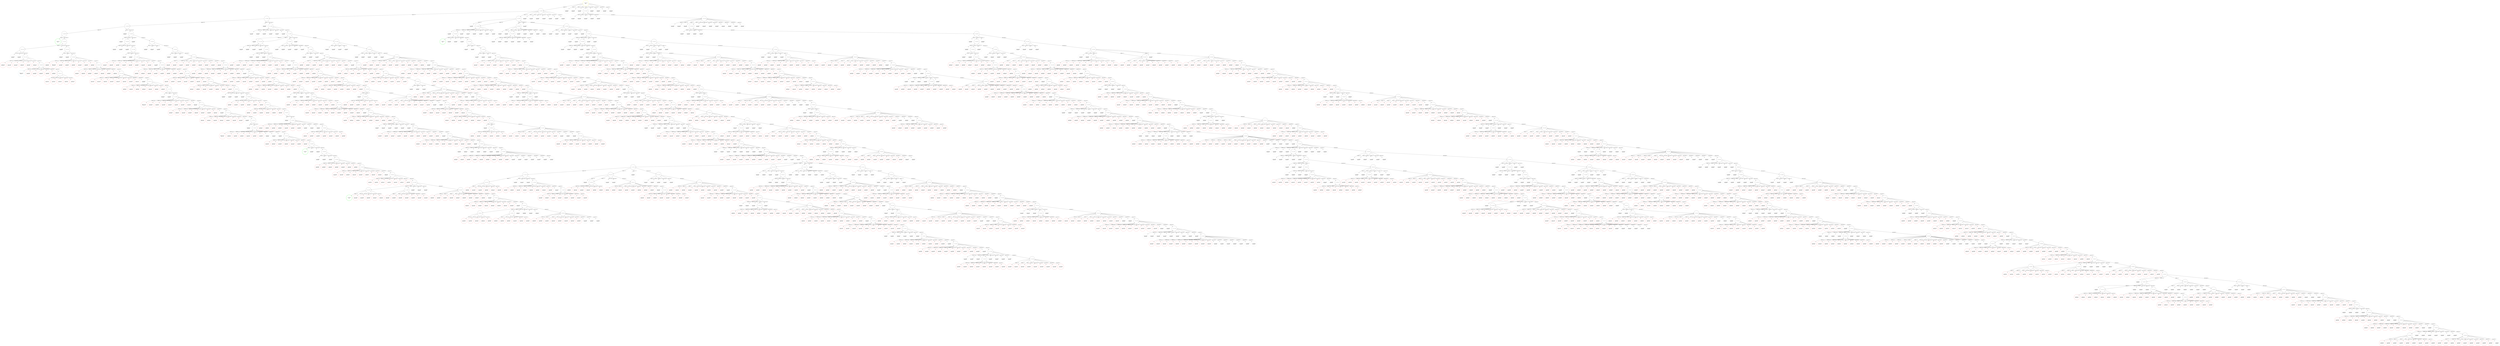 // Agent Decision
digraph {
	node [color=yellow shape=doublecircle]
	Node0 [label="('', 3, 2, 4, 0)
Root"]
	node [color=black shape=circle]
	Node1 [label="('', 1, 2, 4, 0)"]
	Node0 -> Node1 [label="discard 2 \"S\""]
	node [color=black shape=circle]
	Node2 [label="('', 1, 0, 4, 0)"]
	Node1 -> Node2 [label="discard 2 \"P\""]
	node [color=black shape=circle]
	Node3 [label="('', 1, 0, 2, 0)"]
	Node2 -> Node3 [label="discard 2 \"H\""]
	node [color=black shape=circle]
	Node4 [label="('', 1, 0, 0, 0)"]
	Node3 -> Node4 [label="discard 2 \"H\""]
	node [color=green shape=doublecircle]
	Node5 [label="('', 0, 0, 0, 0)
Goal!"]
	Node4 -> Node5 [label="discard 1 \"S\""]
	node [color=black shape=circle]
	Node6 [label="('', 1, 0, 1, 0)"]
	Node4 -> Node6 [label="draw Trash \"H\""]
	node [color=black shape=circle]
	Node7 [label="('', 0, 0, 1, 0)"]
	Node6 -> Node7 [label="discard 1 \"S\""]
	node [color=gray shape=circle]
	Node8 [label="('', 1, 0, 1, 0)
Duplicated!"]
	Node7 -> Node8 [label="draw Trash \"S\""]
	node [color=gray shape=circle]
	Node9 [label="('', 1, 0, 1, 0)
Duplicated!"]
	Node7 -> Node9 [label="draw Deck \"S\""]
	node [color=black shape=circle]
	Node10 [label="('', 0, 1, 1, 0)"]
	Node7 -> Node10 [label="draw Deck \"P\""]
	node [color=red shape=circle]
	Node11 [label="('', 0, 0, 1, 0)
Reach limit!"]
	Node10 -> Node11 [label="discard 1 \"P\""]
	node [color=red shape=circle]
	Node12 [label="('', 1, 1, 1, 0)
Reach limit!"]
	Node10 -> Node12 [label="draw Trash \"S\""]
	node [color=red shape=circle]
	Node13 [label="('', 1, 1, 1, 0)
Reach limit!"]
	Node10 -> Node13 [label="draw Deck \"S\""]
	node [color=red shape=circle]
	Node14 [label="('', 0, 2, 1, 0)
Reach limit!"]
	Node10 -> Node14 [label="draw Deck \"P\""]
	node [color=red shape=circle]
	Node15 [label="('', 0, 1, 2, 0)
Reach limit!"]
	Node10 -> Node15 [label="draw Deck \"H\""]
	node [color=red shape=circle]
	Node16 [label="('', 0, 1, 1, 1)
Reach limit!"]
	Node10 -> Node16 [label="draw Deck \"C\""]
	node [color=black shape=circle]
	Node17 [label="('', 0, 0, 2, 0)"]
	Node10 -> Node17 [label="draw Deck \"H\""]
	node [color=lightblue shape=doublecircle]
	Node18 [label="('H', 0, 0, 0, 0)
Hand out!"]
	Node17 -> Node18 [label="discard 2 \"H\""]
	node [color=red shape=circle]
	Node19 [label="('', 1, 0, 2, 0)
Reach limit!"]
	Node17 -> Node19 [label="draw Trash \"S\""]
	node [color=red shape=circle]
	Node20 [label="('', 1, 0, 2, 0)
Reach limit!"]
	Node17 -> Node20 [label="draw Deck \"S\""]
	node [color=red shape=circle]
	Node21 [label="('', 0, 1, 2, 0)
Reach limit!"]
	Node17 -> Node21 [label="draw Deck \"P\""]
	node [color=red shape=circle]
	Node22 [label="('', 0, 0, 3, 0)
Reach limit!"]
	Node17 -> Node22 [label="draw Deck \"H\""]
	node [color=red shape=circle]
	Node23 [label="('', 0, 0, 2, 1)
Reach limit!"]
	Node17 -> Node23 [label="draw Deck \"C\""]
	node [color=black shape=circle]
	Node24 [label="('', 0, 0, 1, 1)"]
	Node17 -> Node24 [label="draw Deck \"C\""]
	node [color=red shape=circle]
	Node25 [label="('', 1, 0, 1, 1)
Reach limit!"]
	Node24 -> Node25 [label="draw Trash \"S\""]
	node [color=red shape=circle]
	Node26 [label="('', 1, 0, 1, 1)
Reach limit!"]
	Node24 -> Node26 [label="draw Deck \"S\""]
	node [color=red shape=circle]
	Node27 [label="('', 0, 1, 1, 1)
Reach limit!"]
	Node24 -> Node27 [label="draw Deck \"P\""]
	node [color=red shape=circle]
	Node28 [label="('', 0, 0, 2, 1)
Reach limit!"]
	Node24 -> Node28 [label="draw Deck \"H\""]
	node [color=red shape=circle]
	Node29 [label="('', 0, 0, 1, 2)
Reach limit!"]
	Node24 -> Node29 [label="draw Deck \"C\""]
	node [color=gray shape=circle]
	Node30 [label="('', 1, 0, 2, 0)
Duplicated!"]
	Node6 -> Node30 [label="draw Trash \"H\""]
	node [color=black shape=circle]
	Node31 [label="('', 2, 0, 1, 0)"]
	Node6 -> Node31 [label="draw Deck \"S\""]
	node [color=gray shape=circle]
	Node32 [label="('', 0, 0, 1, 0)
Duplicated!"]
	Node31 -> Node32 [label="discard 2 \"S\""]
	node [color=gray shape=circle]
	Node33 [label="('', 1, 0, 1, 0)
Duplicated!"]
	Node31 -> Node33 [label="discard 1 \"S\""]
	node [color=black shape=circle]
	Node34 [label="('', 2, 0, 2, 0)"]
	Node31 -> Node34 [label="draw Trash \"H\""]
	node [color=red shape=circle]
	Node35 [label="('', 0, 0, 2, 0)
Reach limit!"]
	Node34 -> Node35 [label="discard 2 \"S\""]
	node [color=red shape=circle]
	Node36 [label="('H', 2, 0, 0, 0)
Reach limit!"]
	Node34 -> Node36 [label="discard 2 \"H\""]
	node [color=red shape=circle]
	Node37 [label="('', 1, 0, 2, 0)
Reach limit!"]
	Node34 -> Node37 [label="discard 1 \"S\""]
	node [color=red shape=circle]
	Node38 [label="('', 2, 0, 3, 0)
Reach limit!"]
	Node34 -> Node38 [label="draw Trash \"H\""]
	node [color=red shape=circle]
	Node39 [label="('', 3, 0, 2, 0)
Reach limit!"]
	Node34 -> Node39 [label="draw Deck \"S\""]
	node [color=red shape=circle]
	Node40 [label="('', 2, 1, 2, 0)
Reach limit!"]
	Node34 -> Node40 [label="draw Deck \"P\""]
	node [color=red shape=circle]
	Node41 [label="('', 2, 0, 3, 0)
Reach limit!"]
	Node34 -> Node41 [label="draw Deck \"H\""]
	node [color=red shape=circle]
	Node42 [label="('', 2, 0, 2, 1)
Reach limit!"]
	Node34 -> Node42 [label="draw Deck \"C\""]
	node [color=black shape=circle]
	Node43 [label="('', 3, 0, 1, 0)"]
	Node34 -> Node43 [label="draw Deck \"S\""]
	node [color=red shape=circle]
	Node44 [label="('', 1, 0, 1, 0)
Reach limit!"]
	Node43 -> Node44 [label="discard 2 \"S\""]
	node [color=red shape=circle]
	Node45 [label="('', 2, 0, 1, 0)
Reach limit!"]
	Node43 -> Node45 [label="discard 1 \"S\""]
	node [color=red shape=circle]
	Node46 [label="('', 3, 0, 2, 0)
Reach limit!"]
	Node43 -> Node46 [label="draw Trash \"H\""]
	node [color=red shape=circle]
	Node47 [label="('', 4, 0, 1, 0)
Reach limit!"]
	Node43 -> Node47 [label="draw Deck \"S\""]
	node [color=red shape=circle]
	Node48 [label="('', 3, 1, 1, 0)
Reach limit!"]
	Node43 -> Node48 [label="draw Deck \"P\""]
	node [color=red shape=circle]
	Node49 [label="('', 3, 0, 2, 0)
Reach limit!"]
	Node43 -> Node49 [label="draw Deck \"H\""]
	node [color=red shape=circle]
	Node50 [label="('', 3, 0, 1, 1)
Reach limit!"]
	Node43 -> Node50 [label="draw Deck \"C\""]
	node [color=black shape=circle]
	Node51 [label="('', 2, 1, 1, 0)"]
	Node43 -> Node51 [label="draw Deck \"P\""]
	node [color=red shape=circle]
	Node52 [label="('', 0, 1, 1, 0)
Reach limit!"]
	Node51 -> Node52 [label="discard 2 \"S\""]
	node [color=red shape=circle]
	Node53 [label="('', 1, 1, 1, 0)
Reach limit!"]
	Node51 -> Node53 [label="discard 1 \"S\""]
	node [color=red shape=circle]
	Node54 [label="('', 2, 0, 1, 0)
Reach limit!"]
	Node51 -> Node54 [label="discard 1 \"P\""]
	node [color=red shape=circle]
	Node55 [label="('', 2, 1, 2, 0)
Reach limit!"]
	Node51 -> Node55 [label="draw Trash \"H\""]
	node [color=red shape=circle]
	Node56 [label="('', 3, 1, 1, 0)
Reach limit!"]
	Node51 -> Node56 [label="draw Deck \"S\""]
	node [color=red shape=circle]
	Node57 [label="('', 2, 2, 1, 0)
Reach limit!"]
	Node51 -> Node57 [label="draw Deck \"P\""]
	node [color=red shape=circle]
	Node58 [label="('', 2, 1, 2, 0)
Reach limit!"]
	Node51 -> Node58 [label="draw Deck \"H\""]
	node [color=red shape=circle]
	Node59 [label="('', 2, 1, 1, 1)
Reach limit!"]
	Node51 -> Node59 [label="draw Deck \"C\""]
	node [color=gray shape=circle]
	Node60 [label="('', 2, 0, 2, 0)
Duplicated!"]
	Node51 -> Node60 [label="draw Deck \"H\""]
	node [color=black shape=circle]
	Node61 [label="('', 2, 0, 1, 1)"]
	Node51 -> Node61 [label="draw Deck \"C\""]
	node [color=red shape=circle]
	Node62 [label="('', 0, 0, 1, 1)
Reach limit!"]
	Node61 -> Node62 [label="discard 2 \"S\""]
	node [color=red shape=circle]
	Node63 [label="('', 1, 0, 1, 1)
Reach limit!"]
	Node61 -> Node63 [label="discard 1 \"S\""]
	node [color=red shape=circle]
	Node64 [label="('', 2, 0, 2, 1)
Reach limit!"]
	Node61 -> Node64 [label="draw Trash \"H\""]
	node [color=red shape=circle]
	Node65 [label="('', 3, 0, 1, 1)
Reach limit!"]
	Node61 -> Node65 [label="draw Deck \"S\""]
	node [color=red shape=circle]
	Node66 [label="('', 2, 1, 1, 1)
Reach limit!"]
	Node61 -> Node66 [label="draw Deck \"P\""]
	node [color=red shape=circle]
	Node67 [label="('', 2, 0, 2, 1)
Reach limit!"]
	Node61 -> Node67 [label="draw Deck \"H\""]
	node [color=red shape=circle]
	Node68 [label="('', 2, 0, 1, 2)
Reach limit!"]
	Node61 -> Node68 [label="draw Deck \"C\""]
	node [color=black shape=circle]
	Node69 [label="('', 1, 1, 1, 0)"]
	Node61 -> Node69 [label="draw Deck \"P\""]
	node [color=gray shape=circle]
	Node70 [label="('', 0, 1, 1, 0)
Duplicated!"]
	Node69 -> Node70 [label="discard 1 \"S\""]
	node [color=gray shape=circle]
	Node71 [label="('', 1, 0, 1, 0)
Duplicated!"]
	Node69 -> Node71 [label="discard 1 \"P\""]
	node [color=black shape=circle]
	Node72 [label="('', 1, 1, 2, 0)"]
	Node69 -> Node72 [label="draw Trash \"H\""]
	node [color=red shape=circle]
	Node73 [label="('H', 1, 1, 0, 0)
Reach limit!"]
	Node72 -> Node73 [label="discard 2 \"H\""]
	node [color=red shape=circle]
	Node74 [label="('', 0, 1, 2, 0)
Reach limit!"]
	Node72 -> Node74 [label="discard 1 \"S\""]
	node [color=red shape=circle]
	Node75 [label="('', 1, 0, 2, 0)
Reach limit!"]
	Node72 -> Node75 [label="discard 1 \"P\""]
	node [color=red shape=circle]
	Node76 [label="('', 1, 1, 3, 0)
Reach limit!"]
	Node72 -> Node76 [label="draw Trash \"H\""]
	node [color=red shape=circle]
	Node77 [label="('', 2, 1, 2, 0)
Reach limit!"]
	Node72 -> Node77 [label="draw Deck \"S\""]
	node [color=red shape=circle]
	Node78 [label="('', 1, 2, 2, 0)
Reach limit!"]
	Node72 -> Node78 [label="draw Deck \"P\""]
	node [color=red shape=circle]
	Node79 [label="('', 1, 1, 3, 0)
Reach limit!"]
	Node72 -> Node79 [label="draw Deck \"H\""]
	node [color=red shape=circle]
	Node80 [label="('', 1, 1, 2, 1)
Reach limit!"]
	Node72 -> Node80 [label="draw Deck \"C\""]
	node [color=gray shape=circle]
	Node81 [label="('', 2, 1, 1, 0)
Duplicated!"]
	Node72 -> Node81 [label="draw Deck \"S\""]
	node [color=black shape=circle]
	Node82 [label="('', 1, 2, 1, 0)"]
	Node72 -> Node82 [label="draw Deck \"P\""]
	node [color=red shape=circle]
	Node83 [label="('', 1, 0, 1, 0)
Reach limit!"]
	Node82 -> Node83 [label="discard 2 \"P\""]
	node [color=red shape=circle]
	Node84 [label="('', 0, 2, 1, 0)
Reach limit!"]
	Node82 -> Node84 [label="discard 1 \"S\""]
	node [color=red shape=circle]
	Node85 [label="('', 1, 1, 1, 0)
Reach limit!"]
	Node82 -> Node85 [label="discard 1 \"P\""]
	node [color=red shape=circle]
	Node86 [label="('', 1, 2, 2, 0)
Reach limit!"]
	Node82 -> Node86 [label="draw Trash \"H\""]
	node [color=red shape=circle]
	Node87 [label="('', 2, 2, 1, 0)
Reach limit!"]
	Node82 -> Node87 [label="draw Deck \"S\""]
	node [color=red shape=circle]
	Node88 [label="('', 1, 3, 1, 0)
Reach limit!"]
	Node82 -> Node88 [label="draw Deck \"P\""]
	node [color=red shape=circle]
	Node89 [label="('', 1, 2, 2, 0)
Reach limit!"]
	Node82 -> Node89 [label="draw Deck \"H\""]
	node [color=red shape=circle]
	Node90 [label="('', 1, 2, 1, 1)
Reach limit!"]
	Node82 -> Node90 [label="draw Deck \"C\""]
	node [color=gray shape=circle]
	Node91 [label="('', 1, 1, 2, 0)
Duplicated!"]
	Node82 -> Node91 [label="draw Deck \"H\""]
	node [color=black shape=circle]
	Node92 [label="('', 1, 1, 1, 1)"]
	Node82 -> Node92 [label="draw Deck \"C\""]
	node [color=red shape=circle]
	Node93 [label="('', 0, 1, 1, 1)
Reach limit!"]
	Node92 -> Node93 [label="discard 1 \"S\""]
	node [color=red shape=circle]
	Node94 [label="('', 1, 0, 1, 1)
Reach limit!"]
	Node92 -> Node94 [label="discard 1 \"P\""]
	node [color=red shape=circle]
	Node95 [label="('', 1, 1, 2, 1)
Reach limit!"]
	Node92 -> Node95 [label="draw Trash \"H\""]
	node [color=red shape=circle]
	Node96 [label="('', 2, 1, 1, 1)
Reach limit!"]
	Node92 -> Node96 [label="draw Deck \"S\""]
	node [color=red shape=circle]
	Node97 [label="('', 1, 2, 1, 1)
Reach limit!"]
	Node92 -> Node97 [label="draw Deck \"P\""]
	node [color=red shape=circle]
	Node98 [label="('', 1, 1, 2, 1)
Reach limit!"]
	Node92 -> Node98 [label="draw Deck \"H\""]
	node [color=red shape=circle]
	Node99 [label="('', 1, 1, 1, 2)
Reach limit!"]
	Node92 -> Node99 [label="draw Deck \"C\""]
	node [color=gray shape=circle]
	Node100 [label="('', 1, 0, 2, 0)
Duplicated!"]
	Node92 -> Node100 [label="draw Deck \"H\""]
	node [color=black shape=circle]
	Node101 [label="('', 1, 0, 1, 1)"]
	Node92 -> Node101 [label="draw Deck \"C\""]
	node [color=gray shape=circle]
	Node102 [label="('', 0, 0, 1, 1)
Duplicated!"]
	Node101 -> Node102 [label="discard 1 \"S\""]
	node [color=black shape=circle]
	Node103 [label="('', 1, 0, 2, 1)"]
	Node101 -> Node103 [label="draw Trash \"H\""]
	node [color=red shape=circle]
	Node104 [label="('H', 1, 0, 0, 1)
Reach limit!"]
	Node103 -> Node104 [label="discard 2 \"H\""]
	node [color=red shape=circle]
	Node105 [label="('', 0, 0, 2, 1)
Reach limit!"]
	Node103 -> Node105 [label="discard 1 \"S\""]
	node [color=red shape=circle]
	Node106 [label="('', 1, 0, 3, 1)
Reach limit!"]
	Node103 -> Node106 [label="draw Trash \"H\""]
	node [color=red shape=circle]
	Node107 [label="('', 2, 0, 2, 1)
Reach limit!"]
	Node103 -> Node107 [label="draw Deck \"S\""]
	node [color=red shape=circle]
	Node108 [label="('', 1, 1, 2, 1)
Reach limit!"]
	Node103 -> Node108 [label="draw Deck \"P\""]
	node [color=red shape=circle]
	Node109 [label="('', 1, 0, 3, 1)
Reach limit!"]
	Node103 -> Node109 [label="draw Deck \"H\""]
	node [color=red shape=circle]
	Node110 [label="('', 1, 0, 2, 2)
Reach limit!"]
	Node103 -> Node110 [label="draw Deck \"C\""]
	node [color=gray shape=circle]
	Node111 [label="('', 2, 0, 1, 1)
Duplicated!"]
	Node103 -> Node111 [label="draw Deck \"S\""]
	node [color=gray shape=circle]
	Node112 [label="('', 1, 1, 1, 1)
Duplicated!"]
	Node103 -> Node112 [label="draw Deck \"P\""]
	node [color=gray shape=circle]
	Node113 [label="('', 1, 0, 2, 1)
Duplicated!"]
	Node103 -> Node113 [label="draw Deck \"H\""]
	node [color=black shape=circle]
	Node114 [label="('', 1, 0, 1, 2)"]
	Node103 -> Node114 [label="draw Deck \"C\""]
	node [color=red shape=circle]
	Node115 [label="('', 1, 0, 1, 0)
Reach limit!"]
	Node114 -> Node115 [label="discard 2 \"C\""]
	node [color=red shape=circle]
	Node116 [label="('', 0, 0, 1, 2)
Reach limit!"]
	Node114 -> Node116 [label="discard 1 \"S\""]
	node [color=red shape=circle]
	Node117 [label="('', 1, 0, 2, 2)
Reach limit!"]
	Node114 -> Node117 [label="draw Trash \"H\""]
	node [color=red shape=circle]
	Node118 [label="('', 2, 0, 1, 2)
Reach limit!"]
	Node114 -> Node118 [label="draw Deck \"S\""]
	node [color=red shape=circle]
	Node119 [label="('', 1, 1, 1, 2)
Reach limit!"]
	Node114 -> Node119 [label="draw Deck \"P\""]
	node [color=red shape=circle]
	Node120 [label="('', 1, 0, 2, 2)
Reach limit!"]
	Node114 -> Node120 [label="draw Deck \"H\""]
	node [color=red shape=circle]
	Node121 [label="('', 1, 0, 1, 3)
Reach limit!"]
	Node114 -> Node121 [label="draw Deck \"C\""]
	node [color=black shape=circle]
	Node122 [label="('', 2, 0, 0, 0)"]
	Node114 -> Node122 [label="draw Deck \"S\""]
	node [color=green shape=doublecircle]
	Node123 [label="('', 0, 0, 0, 0)
Goal!"]
	Node122 -> Node123 [label="discard 2 \"S\""]
	node [color=gray shape=circle]
	Node124 [label="('', 1, 0, 0, 0)
Duplicated!"]
	Node122 -> Node124 [label="discard 1 \"S\""]
	node [color=gray shape=circle]
	Node125 [label="('', 2, 0, 1, 0)
Duplicated!"]
	Node122 -> Node125 [label="draw Trash \"H\""]
	node [color=black shape=circle]
	Node126 [label="('', 3, 0, 0, 0)"]
	Node122 -> Node126 [label="draw Deck \"S\""]
	node [color=gray shape=circle]
	Node127 [label="('', 1, 0, 0, 0)
Duplicated!"]
	Node126 -> Node127 [label="discard 2 \"S\""]
	node [color=gray shape=circle]
	Node128 [label="('', 2, 0, 0, 0)
Duplicated!"]
	Node126 -> Node128 [label="discard 1 \"S\""]
	node [color=gray shape=circle]
	Node129 [label="('', 3, 0, 1, 0)
Duplicated!"]
	Node126 -> Node129 [label="draw Trash \"H\""]
	node [color=black shape=circle]
	Node130 [label="('', 4, 0, 0, 0)"]
	Node126 -> Node130 [label="draw Deck \"S\""]
	node [color=red shape=circle]
	Node131 [label="('', 2, 0, 0, 0)
Reach limit!"]
	Node130 -> Node131 [label="discard 2 \"S\""]
	node [color=red shape=circle]
	Node132 [label="('', 3, 0, 0, 0)
Reach limit!"]
	Node130 -> Node132 [label="discard 1 \"S\""]
	node [color=red shape=circle]
	Node133 [label="('', 4, 0, 1, 0)
Reach limit!"]
	Node130 -> Node133 [label="draw Trash \"H\""]
	node [color=red shape=circle]
	Node134 [label="('', 5, 0, 0, 0)
Reach limit!"]
	Node130 -> Node134 [label="draw Deck \"S\""]
	node [color=red shape=circle]
	Node135 [label="('', 4, 1, 0, 0)
Reach limit!"]
	Node130 -> Node135 [label="draw Deck \"P\""]
	node [color=red shape=circle]
	Node136 [label="('', 4, 0, 1, 0)
Reach limit!"]
	Node130 -> Node136 [label="draw Deck \"H\""]
	node [color=red shape=circle]
	Node137 [label="('', 4, 0, 0, 1)
Reach limit!"]
	Node130 -> Node137 [label="draw Deck \"C\""]
	node [color=black shape=circle]
	Node138 [label="('', 3, 1, 0, 0)"]
	Node130 -> Node138 [label="draw Deck \"P\""]
	node [color=red shape=circle]
	Node139 [label="('', 1, 1, 0, 0)
Reach limit!"]
	Node138 -> Node139 [label="discard 2 \"S\""]
	node [color=red shape=circle]
	Node140 [label="('', 2, 1, 0, 0)
Reach limit!"]
	Node138 -> Node140 [label="discard 1 \"S\""]
	node [color=red shape=circle]
	Node141 [label="('', 3, 0, 0, 0)
Reach limit!"]
	Node138 -> Node141 [label="discard 1 \"P\""]
	node [color=red shape=circle]
	Node142 [label="('', 3, 1, 1, 0)
Reach limit!"]
	Node138 -> Node142 [label="draw Trash \"H\""]
	node [color=red shape=circle]
	Node143 [label="('', 4, 1, 0, 0)
Reach limit!"]
	Node138 -> Node143 [label="draw Deck \"S\""]
	node [color=red shape=circle]
	Node144 [label="('', 3, 2, 0, 0)
Reach limit!"]
	Node138 -> Node144 [label="draw Deck \"P\""]
	node [color=red shape=circle]
	Node145 [label="('', 3, 1, 1, 0)
Reach limit!"]
	Node138 -> Node145 [label="draw Deck \"H\""]
	node [color=red shape=circle]
	Node146 [label="('', 3, 1, 0, 1)
Reach limit!"]
	Node138 -> Node146 [label="draw Deck \"C\""]
	node [color=gray shape=circle]
	Node147 [label="('', 3, 0, 1, 0)
Duplicated!"]
	Node138 -> Node147 [label="draw Deck \"H\""]
	node [color=black shape=circle]
	Node148 [label="('', 3, 0, 0, 1)"]
	Node138 -> Node148 [label="draw Deck \"C\""]
	node [color=red shape=circle]
	Node149 [label="('', 1, 0, 0, 1)
Reach limit!"]
	Node148 -> Node149 [label="discard 2 \"S\""]
	node [color=red shape=circle]
	Node150 [label="('', 2, 0, 0, 1)
Reach limit!"]
	Node148 -> Node150 [label="discard 1 \"S\""]
	node [color=red shape=circle]
	Node151 [label="('', 3, 0, 1, 1)
Reach limit!"]
	Node148 -> Node151 [label="draw Trash \"H\""]
	node [color=red shape=circle]
	Node152 [label="('', 4, 0, 0, 1)
Reach limit!"]
	Node148 -> Node152 [label="draw Deck \"S\""]
	node [color=red shape=circle]
	Node153 [label="('', 3, 1, 0, 1)
Reach limit!"]
	Node148 -> Node153 [label="draw Deck \"P\""]
	node [color=red shape=circle]
	Node154 [label="('', 3, 0, 1, 1)
Reach limit!"]
	Node148 -> Node154 [label="draw Deck \"H\""]
	node [color=red shape=circle]
	Node155 [label="('', 3, 0, 0, 2)
Reach limit!"]
	Node148 -> Node155 [label="draw Deck \"C\""]
	node [color=black shape=circle]
	Node156 [label="('', 2, 1, 0, 0)"]
	Node148 -> Node156 [label="draw Deck \"P\""]
	node [color=black shape=circle]
	Node157 [label="('', 0, 1, 0, 0)"]
	Node156 -> Node157 [label="discard 2 \"S\""]
	node [color=green shape=doublecircle]
	Node158 [label="('', 0, 0, 0, 0)
Goal!"]
	Node157 -> Node158 [label="discard 1 \"P\""]
	node [color=red shape=circle]
	Node159 [label="('', 1, 1, 0, 0)
Reach limit!"]
	Node157 -> Node159 [label="draw Trash \"S\""]
	node [color=red shape=circle]
	Node160 [label="('', 1, 1, 0, 0)
Reach limit!"]
	Node157 -> Node160 [label="draw Deck \"S\""]
	node [color=red shape=circle]
	Node161 [label="('', 0, 2, 0, 0)
Reach limit!"]
	Node157 -> Node161 [label="draw Deck \"P\""]
	node [color=red shape=circle]
	Node162 [label="('', 0, 1, 1, 0)
Reach limit!"]
	Node157 -> Node162 [label="draw Deck \"H\""]
	node [color=red shape=circle]
	Node163 [label="('', 0, 1, 0, 1)
Reach limit!"]
	Node157 -> Node163 [label="draw Deck \"C\""]
	node [color=black shape=circle]
	Node164 [label="('', 1, 1, 0, 0)"]
	Node156 -> Node164 [label="discard 1 \"S\""]
	node [color=red shape=circle]
	Node165 [label="('', 0, 1, 0, 0)
Reach limit!"]
	Node164 -> Node165 [label="discard 1 \"S\""]
	node [color=red shape=circle]
	Node166 [label="('', 1, 0, 0, 0)
Reach limit!"]
	Node164 -> Node166 [label="discard 1 \"P\""]
	node [color=red shape=circle]
	Node167 [label="('', 2, 1, 0, 0)
Reach limit!"]
	Node164 -> Node167 [label="draw Trash \"S\""]
	node [color=red shape=circle]
	Node168 [label="('', 2, 1, 0, 0)
Reach limit!"]
	Node164 -> Node168 [label="draw Deck \"S\""]
	node [color=red shape=circle]
	Node169 [label="('', 1, 2, 0, 0)
Reach limit!"]
	Node164 -> Node169 [label="draw Deck \"P\""]
	node [color=red shape=circle]
	Node170 [label="('', 1, 1, 1, 0)
Reach limit!"]
	Node164 -> Node170 [label="draw Deck \"H\""]
	node [color=red shape=circle]
	Node171 [label="('', 1, 1, 0, 1)
Reach limit!"]
	Node164 -> Node171 [label="draw Deck \"C\""]
	node [color=gray shape=circle]
	Node172 [label="('', 2, 0, 0, 0)
Duplicated!"]
	Node156 -> Node172 [label="discard 1 \"P\""]
	node [color=gray shape=circle]
	Node173 [label="('', 2, 1, 1, 0)
Duplicated!"]
	Node156 -> Node173 [label="draw Trash \"H\""]
	node [color=gray shape=circle]
	Node174 [label="('', 3, 1, 0, 0)
Duplicated!"]
	Node156 -> Node174 [label="draw Deck \"S\""]
	node [color=black shape=circle]
	Node175 [label="('', 2, 2, 0, 0)"]
	Node156 -> Node175 [label="draw Deck \"P\""]
	node [color=red shape=circle]
	Node176 [label="('', 0, 2, 0, 0)
Reach limit!"]
	Node175 -> Node176 [label="discard 2 \"S\""]
	node [color=red shape=circle]
	Node177 [label="('', 2, 0, 0, 0)
Reach limit!"]
	Node175 -> Node177 [label="discard 2 \"P\""]
	node [color=red shape=circle]
	Node178 [label="('', 1, 2, 0, 0)
Reach limit!"]
	Node175 -> Node178 [label="discard 1 \"S\""]
	node [color=red shape=circle]
	Node179 [label="('', 2, 1, 0, 0)
Reach limit!"]
	Node175 -> Node179 [label="discard 1 \"P\""]
	node [color=red shape=circle]
	Node180 [label="('', 2, 2, 1, 0)
Reach limit!"]
	Node175 -> Node180 [label="draw Trash \"H\""]
	node [color=red shape=circle]
	Node181 [label="('', 3, 2, 0, 0)
Reach limit!"]
	Node175 -> Node181 [label="draw Deck \"S\""]
	node [color=red shape=circle]
	Node182 [label="('', 2, 3, 0, 0)
Reach limit!"]
	Node175 -> Node182 [label="draw Deck \"P\""]
	node [color=red shape=circle]
	Node183 [label="('', 2, 2, 1, 0)
Reach limit!"]
	Node175 -> Node183 [label="draw Deck \"H\""]
	node [color=red shape=circle]
	Node184 [label="('', 2, 2, 0, 1)
Reach limit!"]
	Node175 -> Node184 [label="draw Deck \"C\""]
	node [color=gray shape=circle]
	Node185 [label="('', 2, 1, 1, 0)
Duplicated!"]
	Node175 -> Node185 [label="draw Deck \"H\""]
	node [color=black shape=circle]
	Node186 [label="('', 2, 1, 0, 1)"]
	Node175 -> Node186 [label="draw Deck \"C\""]
	node [color=red shape=circle]
	Node187 [label="('', 0, 1, 0, 1)
Reach limit!"]
	Node186 -> Node187 [label="discard 2 \"S\""]
	node [color=red shape=circle]
	Node188 [label="('', 1, 1, 0, 1)
Reach limit!"]
	Node186 -> Node188 [label="discard 1 \"S\""]
	node [color=red shape=circle]
	Node189 [label="('', 2, 0, 0, 1)
Reach limit!"]
	Node186 -> Node189 [label="discard 1 \"P\""]
	node [color=red shape=circle]
	Node190 [label="('', 2, 1, 1, 1)
Reach limit!"]
	Node186 -> Node190 [label="draw Trash \"H\""]
	node [color=red shape=circle]
	Node191 [label="('', 3, 1, 0, 1)
Reach limit!"]
	Node186 -> Node191 [label="draw Deck \"S\""]
	node [color=red shape=circle]
	Node192 [label="('', 2, 2, 0, 1)
Reach limit!"]
	Node186 -> Node192 [label="draw Deck \"P\""]
	node [color=red shape=circle]
	Node193 [label="('', 2, 1, 1, 1)
Reach limit!"]
	Node186 -> Node193 [label="draw Deck \"H\""]
	node [color=red shape=circle]
	Node194 [label="('', 2, 1, 0, 2)
Reach limit!"]
	Node186 -> Node194 [label="draw Deck \"C\""]
	node [color=gray shape=circle]
	Node195 [label="('', 2, 0, 1, 0)
Duplicated!"]
	Node186 -> Node195 [label="draw Deck \"H\""]
	node [color=black shape=circle]
	Node196 [label="('', 2, 0, 0, 1)"]
	Node186 -> Node196 [label="draw Deck \"C\""]
	node [color=black shape=circle]
	Node197 [label="('', 0, 0, 0, 1)"]
	Node196 -> Node197 [label="discard 2 \"S\""]
	node [color=red shape=circle]
	Node198 [label="('', 1, 0, 0, 1)
Reach limit!"]
	Node197 -> Node198 [label="draw Trash \"S\""]
	node [color=red shape=circle]
	Node199 [label="('', 1, 0, 0, 1)
Reach limit!"]
	Node197 -> Node199 [label="draw Deck \"S\""]
	node [color=red shape=circle]
	Node200 [label="('', 0, 1, 0, 1)
Reach limit!"]
	Node197 -> Node200 [label="draw Deck \"P\""]
	node [color=red shape=circle]
	Node201 [label="('', 0, 0, 1, 1)
Reach limit!"]
	Node197 -> Node201 [label="draw Deck \"H\""]
	node [color=red shape=circle]
	Node202 [label="('', 0, 0, 0, 2)
Reach limit!"]
	Node197 -> Node202 [label="draw Deck \"C\""]
	node [color=black shape=circle]
	Node203 [label="('', 1, 0, 0, 1)"]
	Node196 -> Node203 [label="discard 1 \"S\""]
	node [color=red shape=circle]
	Node204 [label="('', 0, 0, 0, 1)
Reach limit!"]
	Node203 -> Node204 [label="discard 1 \"S\""]
	node [color=red shape=circle]
	Node205 [label="('', 2, 0, 0, 1)
Reach limit!"]
	Node203 -> Node205 [label="draw Trash \"S\""]
	node [color=red shape=circle]
	Node206 [label="('', 2, 0, 0, 1)
Reach limit!"]
	Node203 -> Node206 [label="draw Deck \"S\""]
	node [color=red shape=circle]
	Node207 [label="('', 1, 1, 0, 1)
Reach limit!"]
	Node203 -> Node207 [label="draw Deck \"P\""]
	node [color=red shape=circle]
	Node208 [label="('', 1, 0, 1, 1)
Reach limit!"]
	Node203 -> Node208 [label="draw Deck \"H\""]
	node [color=red shape=circle]
	Node209 [label="('', 1, 0, 0, 2)
Reach limit!"]
	Node203 -> Node209 [label="draw Deck \"C\""]
	node [color=gray shape=circle]
	Node210 [label="('', 2, 0, 1, 1)
Duplicated!"]
	Node196 -> Node210 [label="draw Trash \"H\""]
	node [color=gray shape=circle]
	Node211 [label="('', 3, 0, 0, 1)
Duplicated!"]
	Node196 -> Node211 [label="draw Deck \"S\""]
	node [color=gray shape=circle]
	Node212 [label="('', 2, 1, 0, 1)
Duplicated!"]
	Node196 -> Node212 [label="draw Deck \"P\""]
	node [color=gray shape=circle]
	Node213 [label="('', 2, 0, 1, 1)
Duplicated!"]
	Node196 -> Node213 [label="draw Deck \"H\""]
	node [color=black shape=circle]
	Node214 [label="('', 2, 0, 0, 2)"]
	Node196 -> Node214 [label="draw Deck \"C\""]
	node [color=red shape=circle]
	Node215 [label="('', 0, 0, 0, 2)
Reach limit!"]
	Node214 -> Node215 [label="discard 2 \"S\""]
	node [color=red shape=circle]
	Node216 [label="('', 2, 0, 0, 0)
Reach limit!"]
	Node214 -> Node216 [label="discard 2 \"C\""]
	node [color=red shape=circle]
	Node217 [label="('', 1, 0, 0, 2)
Reach limit!"]
	Node214 -> Node217 [label="discard 1 \"S\""]
	node [color=red shape=circle]
	Node218 [label="('', 2, 0, 1, 2)
Reach limit!"]
	Node214 -> Node218 [label="draw Trash \"H\""]
	node [color=red shape=circle]
	Node219 [label="('', 3, 0, 0, 2)
Reach limit!"]
	Node214 -> Node219 [label="draw Deck \"S\""]
	node [color=red shape=circle]
	Node220 [label="('', 2, 1, 0, 2)
Reach limit!"]
	Node214 -> Node220 [label="draw Deck \"P\""]
	node [color=red shape=circle]
	Node221 [label="('', 2, 0, 1, 2)
Reach limit!"]
	Node214 -> Node221 [label="draw Deck \"H\""]
	node [color=red shape=circle]
	Node222 [label="('', 2, 0, 0, 3)
Reach limit!"]
	Node214 -> Node222 [label="draw Deck \"C\""]
	node [color=gray shape=circle]
	Node223 [label="('', 1, 1, 0, 0)
Duplicated!"]
	Node214 -> Node223 [label="draw Deck \"P\""]
	node [color=gray shape=circle]
	Node224 [label="('', 1, 0, 1, 0)
Duplicated!"]
	Node214 -> Node224 [label="draw Deck \"H\""]
	node [color=gray shape=circle]
	Node225 [label="('', 1, 0, 0, 1)
Duplicated!"]
	Node214 -> Node225 [label="draw Deck \"C\""]
	node [color=gray shape=circle]
	Node226 [label="('', 0, 0, 2, 0)
Duplicated!"]
	Node3 -> Node226 [label="discard 1 \"S\""]
	node [color=black shape=circle]
	Node227 [label="('', 1, 0, 3, 0)"]
	Node3 -> Node227 [label="draw Trash \"H\""]
	node [color=gray shape=circle]
	Node228 [label="('', 1, 0, 1, 0)
Duplicated!"]
	Node227 -> Node228 [label="discard 2 \"H\""]
	node [color=black shape=circle]
	Node229 [label="('', 0, 0, 3, 0)"]
	Node227 -> Node229 [label="discard 1 \"S\""]
	node [color=gray shape=circle]
	Node230 [label="('', 0, 0, 1, 0)
Duplicated!"]
	Node229 -> Node230 [label="discard 2 \"H\""]
	node [color=gray shape=circle]
	Node231 [label="('', 1, 0, 3, 0)
Duplicated!"]
	Node229 -> Node231 [label="draw Trash \"S\""]
	node [color=gray shape=circle]
	Node232 [label="('', 1, 0, 3, 0)
Duplicated!"]
	Node229 -> Node232 [label="draw Deck \"S\""]
	node [color=black shape=circle]
	Node233 [label="('', 0, 1, 3, 0)"]
	Node229 -> Node233 [label="draw Deck \"P\""]
	node [color=gray shape=circle]
	Node234 [label="('', 0, 1, 1, 0)
Duplicated!"]
	Node233 -> Node234 [label="discard 2 \"H\""]
	node [color=gray shape=circle]
	Node235 [label="('', 0, 0, 3, 0)
Duplicated!"]
	Node233 -> Node235 [label="discard 1 \"P\""]
	node [color=black shape=circle]
	Node236 [label="('', 1, 1, 3, 0)"]
	Node233 -> Node236 [label="draw Trash \"S\""]
	node [color=red shape=circle]
	Node237 [label="('', 1, 1, 1, 0)
Reach limit!"]
	Node236 -> Node237 [label="discard 2 \"H\""]
	node [color=red shape=circle]
	Node238 [label="('', 0, 1, 3, 0)
Reach limit!"]
	Node236 -> Node238 [label="discard 1 \"S\""]
	node [color=red shape=circle]
	Node239 [label="('', 1, 0, 3, 0)
Reach limit!"]
	Node236 -> Node239 [label="discard 1 \"P\""]
	node [color=red shape=circle]
	Node240 [label="('', 1, 1, 4, 0)
Reach limit!"]
	Node236 -> Node240 [label="draw Trash \"H\""]
	node [color=red shape=circle]
	Node241 [label="('', 2, 1, 3, 0)
Reach limit!"]
	Node236 -> Node241 [label="draw Deck \"S\""]
	node [color=red shape=circle]
	Node242 [label="('', 1, 2, 3, 0)
Reach limit!"]
	Node236 -> Node242 [label="draw Deck \"P\""]
	node [color=red shape=circle]
	Node243 [label="('', 1, 1, 4, 0)
Reach limit!"]
	Node236 -> Node243 [label="draw Deck \"H\""]
	node [color=red shape=circle]
	Node244 [label="('', 1, 1, 3, 1)
Reach limit!"]
	Node236 -> Node244 [label="draw Deck \"C\""]
	node [color=gray shape=circle]
	Node245 [label="('', 1, 1, 3, 0)
Duplicated!"]
	Node236 -> Node245 [label="draw Deck \"S\""]
	node [color=black shape=circle]
	Node246 [label="('', 0, 2, 3, 0)"]
	Node236 -> Node246 [label="draw Deck \"P\""]
	node [color=red shape=circle]
	Node247 [label="('', 0, 0, 3, 0)
Reach limit!"]
	Node246 -> Node247 [label="discard 2 \"P\""]
	node [color=red shape=circle]
	Node248 [label="('', 0, 2, 1, 0)
Reach limit!"]
	Node246 -> Node248 [label="discard 2 \"H\""]
	node [color=red shape=circle]
	Node249 [label="('', 0, 1, 3, 0)
Reach limit!"]
	Node246 -> Node249 [label="discard 1 \"P\""]
	node [color=red shape=circle]
	Node250 [label="('', 1, 2, 3, 0)
Reach limit!"]
	Node246 -> Node250 [label="draw Trash \"S\""]
	node [color=red shape=circle]
	Node251 [label="('', 1, 2, 3, 0)
Reach limit!"]
	Node246 -> Node251 [label="draw Deck \"S\""]
	node [color=red shape=circle]
	Node252 [label="('', 0, 3, 3, 0)
Reach limit!"]
	Node246 -> Node252 [label="draw Deck \"P\""]
	node [color=red shape=circle]
	Node253 [label="('', 0, 2, 4, 0)
Reach limit!"]
	Node246 -> Node253 [label="draw Deck \"H\""]
	node [color=red shape=circle]
	Node254 [label="('', 0, 2, 3, 1)
Reach limit!"]
	Node246 -> Node254 [label="draw Deck \"C\""]
	node [color=black shape=circle]
	Node255 [label="('', 0, 1, 4, 0)"]
	Node246 -> Node255 [label="draw Deck \"H\""]
	node [color=red shape=circle]
	Node256 [label="('', 0, 1, 2, 0)
Reach limit!"]
	Node255 -> Node256 [label="discard 2 \"H\""]
	node [color=red shape=circle]
	Node257 [label="('', 0, 0, 4, 0)
Reach limit!"]
	Node255 -> Node257 [label="discard 1 \"P\""]
	node [color=red shape=circle]
	Node258 [label="('', 1, 1, 4, 0)
Reach limit!"]
	Node255 -> Node258 [label="draw Trash \"S\""]
	node [color=red shape=circle]
	Node259 [label="('', 1, 1, 4, 0)
Reach limit!"]
	Node255 -> Node259 [label="draw Deck \"S\""]
	node [color=red shape=circle]
	Node260 [label="('', 0, 2, 4, 0)
Reach limit!"]
	Node255 -> Node260 [label="draw Deck \"P\""]
	node [color=red shape=circle]
	Node261 [label="('', 0, 1, 5, 0)
Reach limit!"]
	Node255 -> Node261 [label="draw Deck \"H\""]
	node [color=red shape=circle]
	Node262 [label="('', 0, 1, 4, 1)
Reach limit!"]
	Node255 -> Node262 [label="draw Deck \"C\""]
	node [color=black shape=circle]
	Node263 [label="('', 0, 1, 3, 1)"]
	Node255 -> Node263 [label="draw Deck \"C\""]
	node [color=red shape=circle]
	Node264 [label="('', 0, 1, 1, 1)
Reach limit!"]
	Node263 -> Node264 [label="discard 2 \"H\""]
	node [color=red shape=circle]
	Node265 [label="('', 0, 0, 3, 1)
Reach limit!"]
	Node263 -> Node265 [label="discard 1 \"P\""]
	node [color=red shape=circle]
	Node266 [label="('', 1, 1, 3, 1)
Reach limit!"]
	Node263 -> Node266 [label="draw Trash \"S\""]
	node [color=red shape=circle]
	Node267 [label="('', 1, 1, 3, 1)
Reach limit!"]
	Node263 -> Node267 [label="draw Deck \"S\""]
	node [color=red shape=circle]
	Node268 [label="('', 0, 2, 3, 1)
Reach limit!"]
	Node263 -> Node268 [label="draw Deck \"P\""]
	node [color=red shape=circle]
	Node269 [label="('', 0, 1, 4, 1)
Reach limit!"]
	Node263 -> Node269 [label="draw Deck \"H\""]
	node [color=red shape=circle]
	Node270 [label="('', 0, 1, 3, 2)
Reach limit!"]
	Node263 -> Node270 [label="draw Deck \"C\""]
	node [color=black shape=circle]
	Node271 [label="('', 0, 0, 4, 0)"]
	Node263 -> Node271 [label="draw Deck \"H\""]
	node [color=gray shape=circle]
	Node272 [label="('', 0, 0, 2, 0)
Duplicated!"]
	Node271 -> Node272 [label="discard 2 \"H\""]
	node [color=gray shape=circle]
	Node273 [label="('', 1, 0, 4, 0)
Duplicated!"]
	Node271 -> Node273 [label="draw Trash \"S\""]
	node [color=gray shape=circle]
	Node274 [label="('', 1, 0, 4, 0)
Duplicated!"]
	Node271 -> Node274 [label="draw Deck \"S\""]
	node [color=gray shape=circle]
	Node275 [label="('', 0, 1, 4, 0)
Duplicated!"]
	Node271 -> Node275 [label="draw Deck \"P\""]
	node [color=black shape=circle]
	Node276 [label="('', 0, 0, 5, 0)"]
	Node271 -> Node276 [label="draw Deck \"H\""]
	node [color=red shape=circle]
	Node277 [label="('', 0, 0, 3, 0)
Reach limit!"]
	Node276 -> Node277 [label="discard 2 \"H\""]
	node [color=red shape=circle]
	Node278 [label="('', 1, 0, 5, 0)
Reach limit!"]
	Node276 -> Node278 [label="draw Trash \"S\""]
	node [color=red shape=circle]
	Node279 [label="('', 1, 0, 5, 0)
Reach limit!"]
	Node276 -> Node279 [label="draw Deck \"S\""]
	node [color=red shape=circle]
	Node280 [label="('', 0, 1, 5, 0)
Reach limit!"]
	Node276 -> Node280 [label="draw Deck \"P\""]
	node [color=red shape=circle]
	Node281 [label="('', 0, 0, 6, 0)
Reach limit!"]
	Node276 -> Node281 [label="draw Deck \"H\""]
	node [color=red shape=circle]
	Node282 [label="('', 0, 0, 5, 1)
Reach limit!"]
	Node276 -> Node282 [label="draw Deck \"C\""]
	node [color=black shape=circle]
	Node283 [label="('', 0, 0, 4, 1)"]
	Node276 -> Node283 [label="draw Deck \"C\""]
	node [color=red shape=circle]
	Node284 [label="('', 0, 0, 2, 1)
Reach limit!"]
	Node283 -> Node284 [label="discard 2 \"H\""]
	node [color=red shape=circle]
	Node285 [label="('', 1, 0, 4, 1)
Reach limit!"]
	Node283 -> Node285 [label="draw Trash \"S\""]
	node [color=red shape=circle]
	Node286 [label="('', 1, 0, 4, 1)
Reach limit!"]
	Node283 -> Node286 [label="draw Deck \"S\""]
	node [color=red shape=circle]
	Node287 [label="('', 0, 1, 4, 1)
Reach limit!"]
	Node283 -> Node287 [label="draw Deck \"P\""]
	node [color=red shape=circle]
	Node288 [label="('', 0, 0, 5, 1)
Reach limit!"]
	Node283 -> Node288 [label="draw Deck \"H\""]
	node [color=red shape=circle]
	Node289 [label="('', 0, 0, 4, 2)
Reach limit!"]
	Node283 -> Node289 [label="draw Deck \"C\""]
	node [color=black shape=circle]
	Node290 [label="('', 0, 0, 3, 1)"]
	Node283 -> Node290 [label="draw Deck \"C\""]
	node [color=gray shape=circle]
	Node291 [label="('', 0, 0, 1, 1)
Duplicated!"]
	Node290 -> Node291 [label="discard 2 \"H\""]
	node [color=black shape=circle]
	Node292 [label="('', 1, 0, 3, 1)"]
	Node290 -> Node292 [label="draw Trash \"S\""]
	node [color=red shape=circle]
	Node293 [label="('', 1, 0, 1, 1)
Reach limit!"]
	Node292 -> Node293 [label="discard 2 \"H\""]
	node [color=red shape=circle]
	Node294 [label="('', 0, 0, 3, 1)
Reach limit!"]
	Node292 -> Node294 [label="discard 1 \"S\""]
	node [color=red shape=circle]
	Node295 [label="('', 1, 0, 4, 1)
Reach limit!"]
	Node292 -> Node295 [label="draw Trash \"H\""]
	node [color=red shape=circle]
	Node296 [label="('', 2, 0, 3, 1)
Reach limit!"]
	Node292 -> Node296 [label="draw Deck \"S\""]
	node [color=red shape=circle]
	Node297 [label="('', 1, 1, 3, 1)
Reach limit!"]
	Node292 -> Node297 [label="draw Deck \"P\""]
	node [color=red shape=circle]
	Node298 [label="('', 1, 0, 4, 1)
Reach limit!"]
	Node292 -> Node298 [label="draw Deck \"H\""]
	node [color=red shape=circle]
	Node299 [label="('', 1, 0, 3, 2)
Reach limit!"]
	Node292 -> Node299 [label="draw Deck \"C\""]
	node [color=gray shape=circle]
	Node300 [label="('', 1, 0, 3, 1)
Duplicated!"]
	Node292 -> Node300 [label="draw Deck \"S\""]
	node [color=gray shape=circle]
	Node301 [label="('', 0, 1, 3, 1)
Duplicated!"]
	Node292 -> Node301 [label="draw Deck \"P\""]
	node [color=gray shape=circle]
	Node302 [label="('', 0, 0, 4, 1)
Duplicated!"]
	Node292 -> Node302 [label="draw Deck \"H\""]
	node [color=black shape=circle]
	Node303 [label="('', 0, 0, 3, 2)"]
	Node292 -> Node303 [label="draw Deck \"C\""]
	node [color=red shape=circle]
	Node304 [label="('', 0, 0, 1, 2)
Reach limit!"]
	Node303 -> Node304 [label="discard 2 \"H\""]
	node [color=red shape=circle]
	Node305 [label="('', 0, 0, 3, 0)
Reach limit!"]
	Node303 -> Node305 [label="discard 2 \"C\""]
	node [color=red shape=circle]
	Node306 [label="('', 1, 0, 3, 2)
Reach limit!"]
	Node303 -> Node306 [label="draw Trash \"S\""]
	node [color=red shape=circle]
	Node307 [label="('', 1, 0, 3, 2)
Reach limit!"]
	Node303 -> Node307 [label="draw Deck \"S\""]
	node [color=red shape=circle]
	Node308 [label="('', 0, 1, 3, 2)
Reach limit!"]
	Node303 -> Node308 [label="draw Deck \"P\""]
	node [color=red shape=circle]
	Node309 [label="('', 0, 0, 4, 2)
Reach limit!"]
	Node303 -> Node309 [label="draw Deck \"H\""]
	node [color=red shape=circle]
	Node310 [label="('', 0, 0, 3, 3)
Reach limit!"]
	Node303 -> Node310 [label="draw Deck \"C\""]
	node [color=gray shape=circle]
	Node311 [label="('', 1, 0, 4, 0)
Duplicated!"]
	Node227 -> Node311 [label="draw Trash \"H\""]
	node [color=black shape=circle]
	Node312 [label="('', 2, 0, 3, 0)"]
	Node227 -> Node312 [label="draw Deck \"S\""]
	node [color=gray shape=circle]
	Node313 [label="('', 0, 0, 3, 0)
Duplicated!"]
	Node312 -> Node313 [label="discard 2 \"S\""]
	node [color=gray shape=circle]
	Node314 [label="('', 2, 0, 1, 0)
Duplicated!"]
	Node312 -> Node314 [label="discard 2 \"H\""]
	node [color=gray shape=circle]
	Node315 [label="('', 1, 0, 3, 0)
Duplicated!"]
	Node312 -> Node315 [label="discard 1 \"S\""]
	node [color=black shape=circle]
	Node316 [label="('', 2, 0, 4, 0)"]
	Node312 -> Node316 [label="draw Trash \"H\""]
	node [color=gray shape=circle]
	Node317 [label="('', 0, 0, 4, 0)
Duplicated!"]
	Node316 -> Node317 [label="discard 2 \"S\""]
	node [color=gray shape=circle]
	Node318 [label="('', 2, 0, 2, 0)
Duplicated!"]
	Node316 -> Node318 [label="discard 2 \"H\""]
	node [color=gray shape=circle]
	Node319 [label="('', 1, 0, 4, 0)
Duplicated!"]
	Node316 -> Node319 [label="discard 1 \"S\""]
	node [color=black shape=circle]
	Node320 [label="('', 2, 1, 4, 0)"]
	Node316 -> Node320 [label="draw Trash \"P\""]
	node [color=red shape=circle]
	Node321 [label="('', 0, 1, 4, 0)
Reach limit!"]
	Node320 -> Node321 [label="discard 2 \"S\""]
	node [color=red shape=circle]
	Node322 [label="('', 2, 1, 2, 0)
Reach limit!"]
	Node320 -> Node322 [label="discard 2 \"H\""]
	node [color=red shape=circle]
	Node323 [label="('', 1, 1, 4, 0)
Reach limit!"]
	Node320 -> Node323 [label="discard 1 \"S\""]
	node [color=red shape=circle]
	Node324 [label="('', 2, 0, 4, 0)
Reach limit!"]
	Node320 -> Node324 [label="discard 1 \"P\""]
	node [color=red shape=circle]
	Node325 [label="('', 2, 2, 4, 0)
Reach limit!"]
	Node320 -> Node325 [label="draw Trash \"P\""]
	node [color=red shape=circle]
	Node326 [label="('', 3, 1, 4, 0)
Reach limit!"]
	Node320 -> Node326 [label="draw Deck \"S\""]
	node [color=red shape=circle]
	Node327 [label="('', 2, 2, 4, 0)
Reach limit!"]
	Node320 -> Node327 [label="draw Deck \"P\""]
	node [color=red shape=circle]
	Node328 [label="('', 2, 1, 5, 0)
Reach limit!"]
	Node320 -> Node328 [label="draw Deck \"H\""]
	node [color=red shape=circle]
	Node329 [label="('', 2, 1, 4, 1)
Reach limit!"]
	Node320 -> Node329 [label="draw Deck \"C\""]
	node [color=black shape=circle]
	Node330 [label="('', 3, 0, 4, 0)"]
	Node320 -> Node330 [label="draw Deck \"S\""]
	node [color=red shape=circle]
	Node331 [label="('', 1, 0, 4, 0)
Reach limit!"]
	Node330 -> Node331 [label="discard 2 \"S\""]
	node [color=red shape=circle]
	Node332 [label="('', 3, 0, 2, 0)
Reach limit!"]
	Node330 -> Node332 [label="discard 2 \"H\""]
	node [color=red shape=circle]
	Node333 [label="('', 2, 0, 4, 0)
Reach limit!"]
	Node330 -> Node333 [label="discard 1 \"S\""]
	node [color=red shape=circle]
	Node334 [label="('', 3, 1, 4, 0)
Reach limit!"]
	Node330 -> Node334 [label="draw Trash \"P\""]
	node [color=red shape=circle]
	Node335 [label="('', 4, 0, 4, 0)
Reach limit!"]
	Node330 -> Node335 [label="draw Deck \"S\""]
	node [color=red shape=circle]
	Node336 [label="('', 3, 1, 4, 0)
Reach limit!"]
	Node330 -> Node336 [label="draw Deck \"P\""]
	node [color=red shape=circle]
	Node337 [label="('', 3, 0, 5, 0)
Reach limit!"]
	Node330 -> Node337 [label="draw Deck \"H\""]
	node [color=red shape=circle]
	Node338 [label="('', 3, 0, 4, 1)
Reach limit!"]
	Node330 -> Node338 [label="draw Deck \"C\""]
	node [color=gray shape=circle]
	Node339 [label="('', 2, 1, 4, 0)
Duplicated!"]
	Node330 -> Node339 [label="draw Deck \"P\""]
	node [color=black shape=circle]
	Node340 [label="('', 2, 0, 5, 0)"]
	Node330 -> Node340 [label="draw Deck \"H\""]
	node [color=red shape=circle]
	Node341 [label="('', 0, 0, 5, 0)
Reach limit!"]
	Node340 -> Node341 [label="discard 2 \"S\""]
	node [color=red shape=circle]
	Node342 [label="('', 2, 0, 3, 0)
Reach limit!"]
	Node340 -> Node342 [label="discard 2 \"H\""]
	node [color=red shape=circle]
	Node343 [label="('', 1, 0, 5, 0)
Reach limit!"]
	Node340 -> Node343 [label="discard 1 \"S\""]
	node [color=red shape=circle]
	Node344 [label="('', 2, 1, 5, 0)
Reach limit!"]
	Node340 -> Node344 [label="draw Trash \"P\""]
	node [color=red shape=circle]
	Node345 [label="('', 3, 0, 5, 0)
Reach limit!"]
	Node340 -> Node345 [label="draw Deck \"S\""]
	node [color=red shape=circle]
	Node346 [label="('', 2, 1, 5, 0)
Reach limit!"]
	Node340 -> Node346 [label="draw Deck \"P\""]
	node [color=red shape=circle]
	Node347 [label="('', 2, 0, 6, 0)
Reach limit!"]
	Node340 -> Node347 [label="draw Deck \"H\""]
	node [color=red shape=circle]
	Node348 [label="('', 2, 0, 5, 1)
Reach limit!"]
	Node340 -> Node348 [label="draw Deck \"C\""]
	node [color=black shape=circle]
	Node349 [label="('', 2, 0, 4, 1)"]
	Node340 -> Node349 [label="draw Deck \"C\""]
	node [color=red shape=circle]
	Node350 [label="('', 0, 0, 4, 1)
Reach limit!"]
	Node349 -> Node350 [label="discard 2 \"S\""]
	node [color=red shape=circle]
	Node351 [label="('', 2, 0, 2, 1)
Reach limit!"]
	Node349 -> Node351 [label="discard 2 \"H\""]
	node [color=red shape=circle]
	Node352 [label="('', 1, 0, 4, 1)
Reach limit!"]
	Node349 -> Node352 [label="discard 1 \"S\""]
	node [color=red shape=circle]
	Node353 [label="('', 2, 1, 4, 1)
Reach limit!"]
	Node349 -> Node353 [label="draw Trash \"P\""]
	node [color=red shape=circle]
	Node354 [label="('', 3, 0, 4, 1)
Reach limit!"]
	Node349 -> Node354 [label="draw Deck \"S\""]
	node [color=red shape=circle]
	Node355 [label="('', 2, 1, 4, 1)
Reach limit!"]
	Node349 -> Node355 [label="draw Deck \"P\""]
	node [color=red shape=circle]
	Node356 [label="('', 2, 0, 5, 1)
Reach limit!"]
	Node349 -> Node356 [label="draw Deck \"H\""]
	node [color=red shape=circle]
	Node357 [label="('', 2, 0, 4, 2)
Reach limit!"]
	Node349 -> Node357 [label="draw Deck \"C\""]
	node [color=black shape=circle]
	Node358 [label="('', 3, 0, 3, 0)"]
	Node349 -> Node358 [label="draw Deck \"S\""]
	node [color=gray shape=circle]
	Node359 [label="('', 1, 0, 3, 0)
Duplicated!"]
	Node358 -> Node359 [label="discard 2 \"S\""]
	node [color=gray shape=circle]
	Node360 [label="('', 3, 0, 1, 0)
Duplicated!"]
	Node358 -> Node360 [label="discard 2 \"H\""]
	node [color=gray shape=circle]
	Node361 [label="('', 2, 0, 3, 0)
Duplicated!"]
	Node358 -> Node361 [label="discard 1 \"S\""]
	node [color=gray shape=circle]
	Node362 [label="('', 3, 0, 4, 0)
Duplicated!"]
	Node358 -> Node362 [label="draw Trash \"H\""]
	node [color=black shape=circle]
	Node363 [label="('', 4, 0, 3, 0)"]
	Node358 -> Node363 [label="draw Deck \"S\""]
	node [color=red shape=circle]
	Node364 [label="('', 2, 0, 3, 0)
Reach limit!"]
	Node363 -> Node364 [label="discard 2 \"S\""]
	node [color=red shape=circle]
	Node365 [label="('', 4, 0, 1, 0)
Reach limit!"]
	Node363 -> Node365 [label="discard 2 \"H\""]
	node [color=red shape=circle]
	Node366 [label="('', 3, 0, 3, 0)
Reach limit!"]
	Node363 -> Node366 [label="discard 1 \"S\""]
	node [color=red shape=circle]
	Node367 [label="('', 4, 0, 4, 0)
Reach limit!"]
	Node363 -> Node367 [label="draw Trash \"H\""]
	node [color=red shape=circle]
	Node368 [label="('', 5, 0, 3, 0)
Reach limit!"]
	Node363 -> Node368 [label="draw Deck \"S\""]
	node [color=red shape=circle]
	Node369 [label="('', 4, 1, 3, 0)
Reach limit!"]
	Node363 -> Node369 [label="draw Deck \"P\""]
	node [color=red shape=circle]
	Node370 [label="('', 4, 0, 4, 0)
Reach limit!"]
	Node363 -> Node370 [label="draw Deck \"H\""]
	node [color=red shape=circle]
	Node371 [label="('', 4, 0, 3, 1)
Reach limit!"]
	Node363 -> Node371 [label="draw Deck \"C\""]
	node [color=black shape=circle]
	Node372 [label="('', 3, 1, 3, 0)"]
	Node363 -> Node372 [label="draw Deck \"P\""]
	node [color=red shape=circle]
	Node373 [label="('', 1, 1, 3, 0)
Reach limit!"]
	Node372 -> Node373 [label="discard 2 \"S\""]
	node [color=red shape=circle]
	Node374 [label="('', 3, 1, 1, 0)
Reach limit!"]
	Node372 -> Node374 [label="discard 2 \"H\""]
	node [color=red shape=circle]
	Node375 [label="('', 2, 1, 3, 0)
Reach limit!"]
	Node372 -> Node375 [label="discard 1 \"S\""]
	node [color=red shape=circle]
	Node376 [label="('', 3, 0, 3, 0)
Reach limit!"]
	Node372 -> Node376 [label="discard 1 \"P\""]
	node [color=red shape=circle]
	Node377 [label="('', 3, 1, 4, 0)
Reach limit!"]
	Node372 -> Node377 [label="draw Trash \"H\""]
	node [color=red shape=circle]
	Node378 [label="('', 4, 1, 3, 0)
Reach limit!"]
	Node372 -> Node378 [label="draw Deck \"S\""]
	node [color=red shape=circle]
	Node379 [label="('', 3, 2, 3, 0)
Reach limit!"]
	Node372 -> Node379 [label="draw Deck \"P\""]
	node [color=red shape=circle]
	Node380 [label="('', 3, 1, 4, 0)
Reach limit!"]
	Node372 -> Node380 [label="draw Deck \"H\""]
	node [color=red shape=circle]
	Node381 [label="('', 3, 1, 3, 1)
Reach limit!"]
	Node372 -> Node381 [label="draw Deck \"C\""]
	node [color=gray shape=circle]
	Node382 [label="('', 3, 0, 4, 0)
Duplicated!"]
	Node372 -> Node382 [label="draw Deck \"H\""]
	node [color=black shape=circle]
	Node383 [label="('', 3, 0, 3, 1)"]
	Node372 -> Node383 [label="draw Deck \"C\""]
	node [color=red shape=circle]
	Node384 [label="('', 1, 0, 3, 1)
Reach limit!"]
	Node383 -> Node384 [label="discard 2 \"S\""]
	node [color=red shape=circle]
	Node385 [label="('', 3, 0, 1, 1)
Reach limit!"]
	Node383 -> Node385 [label="discard 2 \"H\""]
	node [color=red shape=circle]
	Node386 [label="('', 2, 0, 3, 1)
Reach limit!"]
	Node383 -> Node386 [label="discard 1 \"S\""]
	node [color=red shape=circle]
	Node387 [label="('', 3, 0, 4, 1)
Reach limit!"]
	Node383 -> Node387 [label="draw Trash \"H\""]
	node [color=red shape=circle]
	Node388 [label="('', 4, 0, 3, 1)
Reach limit!"]
	Node383 -> Node388 [label="draw Deck \"S\""]
	node [color=red shape=circle]
	Node389 [label="('', 3, 1, 3, 1)
Reach limit!"]
	Node383 -> Node389 [label="draw Deck \"P\""]
	node [color=red shape=circle]
	Node390 [label="('', 3, 0, 4, 1)
Reach limit!"]
	Node383 -> Node390 [label="draw Deck \"H\""]
	node [color=red shape=circle]
	Node391 [label="('', 3, 0, 3, 2)
Reach limit!"]
	Node383 -> Node391 [label="draw Deck \"C\""]
	node [color=black shape=circle]
	Node392 [label="('', 2, 1, 3, 0)"]
	Node383 -> Node392 [label="draw Deck \"P\""]
	node [color=gray shape=circle]
	Node393 [label="('', 0, 1, 3, 0)
Duplicated!"]
	Node392 -> Node393 [label="discard 2 \"S\""]
	node [color=gray shape=circle]
	Node394 [label="('', 2, 1, 1, 0)
Duplicated!"]
	Node392 -> Node394 [label="discard 2 \"H\""]
	node [color=gray shape=circle]
	Node395 [label="('', 1, 1, 3, 0)
Duplicated!"]
	Node392 -> Node395 [label="discard 1 \"S\""]
	node [color=gray shape=circle]
	Node396 [label="('', 2, 0, 3, 0)
Duplicated!"]
	Node392 -> Node396 [label="discard 1 \"P\""]
	node [color=gray shape=circle]
	Node397 [label="('', 2, 1, 4, 0)
Duplicated!"]
	Node392 -> Node397 [label="draw Trash \"H\""]
	node [color=gray shape=circle]
	Node398 [label="('', 3, 1, 3, 0)
Duplicated!"]
	Node392 -> Node398 [label="draw Deck \"S\""]
	node [color=black shape=circle]
	Node399 [label="('', 2, 2, 3, 0)"]
	Node392 -> Node399 [label="draw Deck \"P\""]
	node [color=red shape=circle]
	Node400 [label="('', 0, 2, 3, 0)
Reach limit!"]
	Node399 -> Node400 [label="discard 2 \"S\""]
	node [color=red shape=circle]
	Node401 [label="('', 2, 0, 3, 0)
Reach limit!"]
	Node399 -> Node401 [label="discard 2 \"P\""]
	node [color=red shape=circle]
	Node402 [label="('', 2, 2, 1, 0)
Reach limit!"]
	Node399 -> Node402 [label="discard 2 \"H\""]
	node [color=red shape=circle]
	Node403 [label="('', 1, 2, 3, 0)
Reach limit!"]
	Node399 -> Node403 [label="discard 1 \"S\""]
	node [color=red shape=circle]
	Node404 [label="('', 2, 1, 3, 0)
Reach limit!"]
	Node399 -> Node404 [label="discard 1 \"P\""]
	node [color=red shape=circle]
	Node405 [label="('', 2, 2, 4, 0)
Reach limit!"]
	Node399 -> Node405 [label="draw Trash \"H\""]
	node [color=red shape=circle]
	Node406 [label="('', 3, 2, 3, 0)
Reach limit!"]
	Node399 -> Node406 [label="draw Deck \"S\""]
	node [color=red shape=circle]
	Node407 [label="('', 2, 3, 3, 0)
Reach limit!"]
	Node399 -> Node407 [label="draw Deck \"P\""]
	node [color=red shape=circle]
	Node408 [label="('', 2, 2, 4, 0)
Reach limit!"]
	Node399 -> Node408 [label="draw Deck \"H\""]
	node [color=red shape=circle]
	Node409 [label="('', 2, 2, 3, 1)
Reach limit!"]
	Node399 -> Node409 [label="draw Deck \"C\""]
	node [color=gray shape=circle]
	Node410 [label="('', 2, 1, 4, 0)
Duplicated!"]
	Node399 -> Node410 [label="draw Deck \"H\""]
	node [color=black shape=circle]
	Node411 [label="('', 2, 1, 3, 1)"]
	Node399 -> Node411 [label="draw Deck \"C\""]
	node [color=red shape=circle]
	Node412 [label="('', 0, 1, 3, 1)
Reach limit!"]
	Node411 -> Node412 [label="discard 2 \"S\""]
	node [color=red shape=circle]
	Node413 [label="('', 2, 1, 1, 1)
Reach limit!"]
	Node411 -> Node413 [label="discard 2 \"H\""]
	node [color=red shape=circle]
	Node414 [label="('', 1, 1, 3, 1)
Reach limit!"]
	Node411 -> Node414 [label="discard 1 \"S\""]
	node [color=red shape=circle]
	Node415 [label="('', 2, 0, 3, 1)
Reach limit!"]
	Node411 -> Node415 [label="discard 1 \"P\""]
	node [color=red shape=circle]
	Node416 [label="('', 2, 1, 4, 1)
Reach limit!"]
	Node411 -> Node416 [label="draw Trash \"H\""]
	node [color=red shape=circle]
	Node417 [label="('', 3, 1, 3, 1)
Reach limit!"]
	Node411 -> Node417 [label="draw Deck \"S\""]
	node [color=red shape=circle]
	Node418 [label="('', 2, 2, 3, 1)
Reach limit!"]
	Node411 -> Node418 [label="draw Deck \"P\""]
	node [color=red shape=circle]
	Node419 [label="('', 2, 1, 4, 1)
Reach limit!"]
	Node411 -> Node419 [label="draw Deck \"H\""]
	node [color=red shape=circle]
	Node420 [label="('', 2, 1, 3, 2)
Reach limit!"]
	Node411 -> Node420 [label="draw Deck \"C\""]
	node [color=gray shape=circle]
	Node421 [label="('', 2, 0, 4, 0)
Duplicated!"]
	Node411 -> Node421 [label="draw Deck \"H\""]
	node [color=black shape=circle]
	Node422 [label="('', 2, 0, 3, 1)"]
	Node411 -> Node422 [label="draw Deck \"C\""]
	node [color=gray shape=circle]
	Node423 [label="('', 0, 0, 3, 1)
Duplicated!"]
	Node422 -> Node423 [label="discard 2 \"S\""]
	node [color=gray shape=circle]
	Node424 [label="('', 2, 0, 1, 1)
Duplicated!"]
	Node422 -> Node424 [label="discard 2 \"H\""]
	node [color=gray shape=circle]
	Node425 [label="('', 1, 0, 3, 1)
Duplicated!"]
	Node422 -> Node425 [label="discard 1 \"S\""]
	node [color=gray shape=circle]
	Node426 [label="('', 2, 0, 4, 1)
Duplicated!"]
	Node422 -> Node426 [label="draw Trash \"H\""]
	node [color=gray shape=circle]
	Node427 [label="('', 3, 0, 3, 1)
Duplicated!"]
	Node422 -> Node427 [label="draw Deck \"S\""]
	node [color=gray shape=circle]
	Node428 [label="('', 2, 1, 3, 1)
Duplicated!"]
	Node422 -> Node428 [label="draw Deck \"P\""]
	node [color=gray shape=circle]
	Node429 [label="('', 2, 0, 4, 1)
Duplicated!"]
	Node422 -> Node429 [label="draw Deck \"H\""]
	node [color=black shape=circle]
	Node430 [label="('', 2, 0, 3, 2)"]
	Node422 -> Node430 [label="draw Deck \"C\""]
	node [color=red shape=circle]
	Node431 [label="('', 0, 0, 3, 2)
Reach limit!"]
	Node430 -> Node431 [label="discard 2 \"S\""]
	node [color=red shape=circle]
	Node432 [label="('', 2, 0, 1, 2)
Reach limit!"]
	Node430 -> Node432 [label="discard 2 \"H\""]
	node [color=red shape=circle]
	Node433 [label="('', 2, 0, 3, 0)
Reach limit!"]
	Node430 -> Node433 [label="discard 2 \"C\""]
	node [color=red shape=circle]
	Node434 [label="('', 1, 0, 3, 2)
Reach limit!"]
	Node430 -> Node434 [label="discard 1 \"S\""]
	node [color=red shape=circle]
	Node435 [label="('', 2, 0, 4, 2)
Reach limit!"]
	Node430 -> Node435 [label="draw Trash \"H\""]
	node [color=red shape=circle]
	Node436 [label="('', 3, 0, 3, 2)
Reach limit!"]
	Node430 -> Node436 [label="draw Deck \"S\""]
	node [color=red shape=circle]
	Node437 [label="('', 2, 1, 3, 2)
Reach limit!"]
	Node430 -> Node437 [label="draw Deck \"P\""]
	node [color=red shape=circle]
	Node438 [label="('', 2, 0, 4, 2)
Reach limit!"]
	Node430 -> Node438 [label="draw Deck \"H\""]
	node [color=red shape=circle]
	Node439 [label="('', 2, 0, 3, 3)
Reach limit!"]
	Node430 -> Node439 [label="draw Deck \"C\""]
	node [color=gray shape=circle]
	Node440 [label="('', 1, 1, 3, 0)
Duplicated!"]
	Node430 -> Node440 [label="draw Deck \"P\""]
	node [color=gray shape=circle]
	Node441 [label="('', 1, 0, 4, 0)
Duplicated!"]
	Node430 -> Node441 [label="draw Deck \"H\""]
	node [color=gray shape=circle]
	Node442 [label="('', 1, 0, 3, 1)
Duplicated!"]
	Node430 -> Node442 [label="draw Deck \"C\""]
	node [color=gray shape=circle]
	Node443 [label="('', 2, 0, 2, 0)
Duplicated!"]
	Node430 -> Node443 [label="draw Deck \"S\""]
	node [color=gray shape=circle]
	Node444 [label="('', 1, 1, 2, 0)
Duplicated!"]
	Node430 -> Node444 [label="draw Deck \"P\""]
	node [color=gray shape=circle]
	Node445 [label="('', 1, 0, 3, 0)
Duplicated!"]
	Node430 -> Node445 [label="draw Deck \"H\""]
	node [color=gray shape=circle]
	Node446 [label="('', 1, 0, 2, 1)
Duplicated!"]
	Node430 -> Node446 [label="draw Deck \"C\""]
	node [color=gray shape=circle]
	Node447 [label="('', 0, 0, 4, 0)
Duplicated!"]
	Node2 -> Node447 [label="discard 1 \"S\""]
	node [color=black shape=circle]
	Node448 [label="('', 1, 1, 4, 0)"]
	Node2 -> Node448 [label="draw Trash \"P\""]
	node [color=gray shape=circle]
	Node449 [label="('', 1, 1, 2, 0)
Duplicated!"]
	Node448 -> Node449 [label="discard 2 \"H\""]
	node [color=gray shape=circle]
	Node450 [label="('', 0, 1, 4, 0)
Duplicated!"]
	Node448 -> Node450 [label="discard 1 \"S\""]
	node [color=gray shape=circle]
	Node451 [label="('', 1, 0, 4, 0)
Duplicated!"]
	Node448 -> Node451 [label="discard 1 \"P\""]
	node [color=gray shape=circle]
	Node452 [label="('', 1, 2, 4, 0)
Duplicated!"]
	Node448 -> Node452 [label="draw Trash \"P\""]
	node [color=gray shape=circle]
	Node453 [label="('', 2, 1, 4, 0)
Duplicated!"]
	Node448 -> Node453 [label="draw Deck \"S\""]
	node [color=gray shape=circle]
	Node454 [label="('', 1, 2, 4, 0)
Duplicated!"]
	Node448 -> Node454 [label="draw Deck \"P\""]
	node [color=black shape=circle]
	Node455 [label="('', 1, 1, 5, 0)"]
	Node448 -> Node455 [label="draw Deck \"H\""]
	node [color=gray shape=circle]
	Node456 [label="('', 1, 1, 3, 0)
Duplicated!"]
	Node455 -> Node456 [label="discard 2 \"H\""]
	node [color=black shape=circle]
	Node457 [label="('', 0, 1, 5, 0)"]
	Node455 -> Node457 [label="discard 1 \"S\""]
	node [color=gray shape=circle]
	Node458 [label="('', 0, 1, 3, 0)
Duplicated!"]
	Node457 -> Node458 [label="discard 2 \"H\""]
	node [color=gray shape=circle]
	Node459 [label="('', 0, 0, 5, 0)
Duplicated!"]
	Node457 -> Node459 [label="discard 1 \"P\""]
	node [color=gray shape=circle]
	Node460 [label="('', 1, 1, 5, 0)
Duplicated!"]
	Node457 -> Node460 [label="draw Trash \"S\""]
	node [color=gray shape=circle]
	Node461 [label="('', 1, 1, 5, 0)
Duplicated!"]
	Node457 -> Node461 [label="draw Deck \"S\""]
	node [color=black shape=circle]
	Node462 [label="('', 0, 2, 5, 0)"]
	Node457 -> Node462 [label="draw Deck \"P\""]
	node [color=gray shape=circle]
	Node463 [label="('', 0, 0, 5, 0)
Duplicated!"]
	Node462 -> Node463 [label="discard 2 \"P\""]
	node [color=gray shape=circle]
	Node464 [label="('', 0, 2, 3, 0)
Duplicated!"]
	Node462 -> Node464 [label="discard 2 \"H\""]
	node [color=gray shape=circle]
	Node465 [label="('', 0, 1, 5, 0)
Duplicated!"]
	Node462 -> Node465 [label="discard 1 \"P\""]
	node [color=black shape=circle]
	Node466 [label="('', 1, 2, 5, 0)"]
	Node462 -> Node466 [label="draw Trash \"S\""]
	node [color=red shape=circle]
	Node467 [label="('', 1, 0, 5, 0)
Reach limit!"]
	Node466 -> Node467 [label="discard 2 \"P\""]
	node [color=red shape=circle]
	Node468 [label="('', 1, 2, 3, 0)
Reach limit!"]
	Node466 -> Node468 [label="discard 2 \"H\""]
	node [color=red shape=circle]
	Node469 [label="('', 0, 2, 5, 0)
Reach limit!"]
	Node466 -> Node469 [label="discard 1 \"S\""]
	node [color=red shape=circle]
	Node470 [label="('', 1, 1, 5, 0)
Reach limit!"]
	Node466 -> Node470 [label="discard 1 \"P\""]
	node [color=red shape=circle]
	Node471 [label="('', 1, 3, 5, 0)
Reach limit!"]
	Node466 -> Node471 [label="draw Trash \"P\""]
	node [color=red shape=circle]
	Node472 [label="('', 2, 2, 5, 0)
Reach limit!"]
	Node466 -> Node472 [label="draw Deck \"S\""]
	node [color=red shape=circle]
	Node473 [label="('', 1, 3, 5, 0)
Reach limit!"]
	Node466 -> Node473 [label="draw Deck \"P\""]
	node [color=red shape=circle]
	Node474 [label="('', 1, 2, 6, 0)
Reach limit!"]
	Node466 -> Node474 [label="draw Deck \"H\""]
	node [color=red shape=circle]
	Node475 [label="('', 1, 2, 5, 1)
Reach limit!"]
	Node466 -> Node475 [label="draw Deck \"C\""]
	node [color=gray shape=circle]
	Node476 [label="('', 1, 2, 5, 0)
Duplicated!"]
	Node466 -> Node476 [label="draw Deck \"S\""]
	node [color=black shape=circle]
	Node477 [label="('', 0, 3, 5, 0)"]
	Node466 -> Node477 [label="draw Deck \"P\""]
	node [color=red shape=circle]
	Node478 [label="('', 0, 1, 5, 0)
Reach limit!"]
	Node477 -> Node478 [label="discard 2 \"P\""]
	node [color=red shape=circle]
	Node479 [label="('', 0, 3, 3, 0)
Reach limit!"]
	Node477 -> Node479 [label="discard 2 \"H\""]
	node [color=red shape=circle]
	Node480 [label="('', 0, 2, 5, 0)
Reach limit!"]
	Node477 -> Node480 [label="discard 1 \"P\""]
	node [color=red shape=circle]
	Node481 [label="('', 1, 3, 5, 0)
Reach limit!"]
	Node477 -> Node481 [label="draw Trash \"S\""]
	node [color=red shape=circle]
	Node482 [label="('', 1, 3, 5, 0)
Reach limit!"]
	Node477 -> Node482 [label="draw Deck \"S\""]
	node [color=red shape=circle]
	Node483 [label="('', 0, 4, 5, 0)
Reach limit!"]
	Node477 -> Node483 [label="draw Deck \"P\""]
	node [color=red shape=circle]
	Node484 [label="('', 0, 3, 6, 0)
Reach limit!"]
	Node477 -> Node484 [label="draw Deck \"H\""]
	node [color=red shape=circle]
	Node485 [label="('', 0, 3, 5, 1)
Reach limit!"]
	Node477 -> Node485 [label="draw Deck \"C\""]
	node [color=black shape=circle]
	Node486 [label="('', 0, 2, 6, 0)"]
	Node477 -> Node486 [label="draw Deck \"H\""]
	node [color=red shape=circle]
	Node487 [label="('', 0, 0, 6, 0)
Reach limit!"]
	Node486 -> Node487 [label="discard 2 \"P\""]
	node [color=red shape=circle]
	Node488 [label="('', 0, 2, 4, 0)
Reach limit!"]
	Node486 -> Node488 [label="discard 2 \"H\""]
	node [color=red shape=circle]
	Node489 [label="('', 0, 1, 6, 0)
Reach limit!"]
	Node486 -> Node489 [label="discard 1 \"P\""]
	node [color=red shape=circle]
	Node490 [label="('', 1, 2, 6, 0)
Reach limit!"]
	Node486 -> Node490 [label="draw Trash \"S\""]
	node [color=red shape=circle]
	Node491 [label="('', 1, 2, 6, 0)
Reach limit!"]
	Node486 -> Node491 [label="draw Deck \"S\""]
	node [color=red shape=circle]
	Node492 [label="('', 0, 3, 6, 0)
Reach limit!"]
	Node486 -> Node492 [label="draw Deck \"P\""]
	node [color=red shape=circle]
	Node493 [label="('', 0, 2, 7, 0)
Reach limit!"]
	Node486 -> Node493 [label="draw Deck \"H\""]
	node [color=red shape=circle]
	Node494 [label="('', 0, 2, 6, 1)
Reach limit!"]
	Node486 -> Node494 [label="draw Deck \"C\""]
	node [color=black shape=circle]
	Node495 [label="('', 0, 2, 5, 1)"]
	Node486 -> Node495 [label="draw Deck \"C\""]
	node [color=red shape=circle]
	Node496 [label="('', 0, 0, 5, 1)
Reach limit!"]
	Node495 -> Node496 [label="discard 2 \"P\""]
	node [color=red shape=circle]
	Node497 [label="('', 0, 2, 3, 1)
Reach limit!"]
	Node495 -> Node497 [label="discard 2 \"H\""]
	node [color=red shape=circle]
	Node498 [label="('', 0, 1, 5, 1)
Reach limit!"]
	Node495 -> Node498 [label="discard 1 \"P\""]
	node [color=red shape=circle]
	Node499 [label="('', 1, 2, 5, 1)
Reach limit!"]
	Node495 -> Node499 [label="draw Trash \"S\""]
	node [color=red shape=circle]
	Node500 [label="('', 1, 2, 5, 1)
Reach limit!"]
	Node495 -> Node500 [label="draw Deck \"S\""]
	node [color=red shape=circle]
	Node501 [label="('', 0, 3, 5, 1)
Reach limit!"]
	Node495 -> Node501 [label="draw Deck \"P\""]
	node [color=red shape=circle]
	Node502 [label="('', 0, 2, 6, 1)
Reach limit!"]
	Node495 -> Node502 [label="draw Deck \"H\""]
	node [color=red shape=circle]
	Node503 [label="('', 0, 2, 5, 2)
Reach limit!"]
	Node495 -> Node503 [label="draw Deck \"C\""]
	node [color=black shape=circle]
	Node504 [label="('', 0, 1, 6, 0)"]
	Node495 -> Node504 [label="draw Deck \"H\""]
	node [color=gray shape=circle]
	Node505 [label="('', 0, 1, 4, 0)
Duplicated!"]
	Node504 -> Node505 [label="discard 2 \"H\""]
	node [color=black shape=circle]
	Node506 [label="('', 0, 0, 6, 0)"]
	Node504 -> Node506 [label="discard 1 \"P\""]
	node [color=red shape=circle]
	Node507 [label="('', 0, 0, 4, 0)
Reach limit!"]
	Node506 -> Node507 [label="discard 2 \"H\""]
	node [color=red shape=circle]
	Node508 [label="('', 0, 1, 6, 0)
Reach limit!"]
	Node506 -> Node508 [label="draw Trash \"P\""]
	node [color=red shape=circle]
	Node509 [label="('', 1, 0, 6, 0)
Reach limit!"]
	Node506 -> Node509 [label="draw Deck \"S\""]
	node [color=red shape=circle]
	Node510 [label="('', 0, 1, 6, 0)
Reach limit!"]
	Node506 -> Node510 [label="draw Deck \"P\""]
	node [color=red shape=circle]
	Node511 [label="('', 0, 0, 7, 0)
Reach limit!"]
	Node506 -> Node511 [label="draw Deck \"H\""]
	node [color=red shape=circle]
	Node512 [label="('', 0, 0, 6, 1)
Reach limit!"]
	Node506 -> Node512 [label="draw Deck \"C\""]
	node [color=black shape=circle]
	Node513 [label="('', 1, 1, 6, 0)"]
	Node504 -> Node513 [label="draw Trash \"S\""]
	node [color=red shape=circle]
	Node514 [label="('', 1, 1, 4, 0)
Reach limit!"]
	Node513 -> Node514 [label="discard 2 \"H\""]
	node [color=red shape=circle]
	Node515 [label="('', 0, 1, 6, 0)
Reach limit!"]
	Node513 -> Node515 [label="discard 1 \"S\""]
	node [color=red shape=circle]
	Node516 [label="('', 1, 0, 6, 0)
Reach limit!"]
	Node513 -> Node516 [label="discard 1 \"P\""]
	node [color=red shape=circle]
	Node517 [label="('', 1, 2, 6, 0)
Reach limit!"]
	Node513 -> Node517 [label="draw Trash \"P\""]
	node [color=red shape=circle]
	Node518 [label="('', 2, 1, 6, 0)
Reach limit!"]
	Node513 -> Node518 [label="draw Deck \"S\""]
	node [color=red shape=circle]
	Node519 [label="('', 1, 2, 6, 0)
Reach limit!"]
	Node513 -> Node519 [label="draw Deck \"P\""]
	node [color=red shape=circle]
	Node520 [label="('', 1, 1, 7, 0)
Reach limit!"]
	Node513 -> Node520 [label="draw Deck \"H\""]
	node [color=red shape=circle]
	Node521 [label="('', 1, 1, 6, 1)
Reach limit!"]
	Node513 -> Node521 [label="draw Deck \"C\""]
	node [color=gray shape=circle]
	Node522 [label="('', 1, 1, 6, 0)
Duplicated!"]
	Node513 -> Node522 [label="draw Deck \"S\""]
	node [color=gray shape=circle]
	Node523 [label="('', 0, 2, 6, 0)
Duplicated!"]
	Node513 -> Node523 [label="draw Deck \"P\""]
	node [color=black shape=circle]
	Node524 [label="('', 0, 1, 7, 0)"]
	Node513 -> Node524 [label="draw Deck \"H\""]
	node [color=red shape=circle]
	Node525 [label="('', 0, 1, 5, 0)
Reach limit!"]
	Node524 -> Node525 [label="discard 2 \"H\""]
	node [color=red shape=circle]
	Node526 [label="('', 0, 0, 7, 0)
Reach limit!"]
	Node524 -> Node526 [label="discard 1 \"P\""]
	node [color=red shape=circle]
	Node527 [label="('', 1, 1, 7, 0)
Reach limit!"]
	Node524 -> Node527 [label="draw Trash \"S\""]
	node [color=red shape=circle]
	Node528 [label="('', 1, 1, 7, 0)
Reach limit!"]
	Node524 -> Node528 [label="draw Deck \"S\""]
	node [color=red shape=circle]
	Node529 [label="('', 0, 2, 7, 0)
Reach limit!"]
	Node524 -> Node529 [label="draw Deck \"P\""]
	node [color=red shape=circle]
	Node530 [label="('', 0, 1, 8, 0)
Reach limit!"]
	Node524 -> Node530 [label="draw Deck \"H\""]
	node [color=red shape=circle]
	Node531 [label="('', 0, 1, 7, 1)
Reach limit!"]
	Node524 -> Node531 [label="draw Deck \"C\""]
	node [color=black shape=circle]
	Node532 [label="('', 0, 1, 6, 1)"]
	Node524 -> Node532 [label="draw Deck \"C\""]
	node [color=red shape=circle]
	Node533 [label="('', 0, 1, 4, 1)
Reach limit!"]
	Node532 -> Node533 [label="discard 2 \"H\""]
	node [color=red shape=circle]
	Node534 [label="('', 0, 0, 6, 1)
Reach limit!"]
	Node532 -> Node534 [label="discard 1 \"P\""]
	node [color=red shape=circle]
	Node535 [label="('', 1, 1, 6, 1)
Reach limit!"]
	Node532 -> Node535 [label="draw Trash \"S\""]
	node [color=red shape=circle]
	Node536 [label="('', 1, 1, 6, 1)
Reach limit!"]
	Node532 -> Node536 [label="draw Deck \"S\""]
	node [color=red shape=circle]
	Node537 [label="('', 0, 2, 6, 1)
Reach limit!"]
	Node532 -> Node537 [label="draw Deck \"P\""]
	node [color=red shape=circle]
	Node538 [label="('', 0, 1, 7, 1)
Reach limit!"]
	Node532 -> Node538 [label="draw Deck \"H\""]
	node [color=red shape=circle]
	Node539 [label="('', 0, 1, 6, 2)
Reach limit!"]
	Node532 -> Node539 [label="draw Deck \"C\""]
	node [color=black shape=circle]
	Node540 [label="('', 0, 1, 5, 1)"]
	Node532 -> Node540 [label="draw Deck \"C\""]
	node [color=gray shape=circle]
	Node541 [label="('', 0, 1, 3, 1)
Duplicated!"]
	Node540 -> Node541 [label="discard 2 \"H\""]
	node [color=black shape=circle]
	Node542 [label="('', 0, 0, 5, 1)"]
	Node540 -> Node542 [label="discard 1 \"P\""]
	node [color=red shape=circle]
	Node543 [label="('', 0, 0, 3, 1)
Reach limit!"]
	Node542 -> Node543 [label="discard 2 \"H\""]
	node [color=red shape=circle]
	Node544 [label="('', 0, 1, 5, 1)
Reach limit!"]
	Node542 -> Node544 [label="draw Trash \"P\""]
	node [color=red shape=circle]
	Node545 [label="('', 1, 0, 5, 1)
Reach limit!"]
	Node542 -> Node545 [label="draw Deck \"S\""]
	node [color=red shape=circle]
	Node546 [label="('', 0, 1, 5, 1)
Reach limit!"]
	Node542 -> Node546 [label="draw Deck \"P\""]
	node [color=red shape=circle]
	Node547 [label="('', 0, 0, 6, 1)
Reach limit!"]
	Node542 -> Node547 [label="draw Deck \"H\""]
	node [color=red shape=circle]
	Node548 [label="('', 0, 0, 5, 2)
Reach limit!"]
	Node542 -> Node548 [label="draw Deck \"C\""]
	node [color=black shape=circle]
	Node549 [label="('', 1, 1, 5, 1)"]
	Node540 -> Node549 [label="draw Trash \"S\""]
	node [color=red shape=circle]
	Node550 [label="('', 1, 1, 3, 1)
Reach limit!"]
	Node549 -> Node550 [label="discard 2 \"H\""]
	node [color=red shape=circle]
	Node551 [label="('', 0, 1, 5, 1)
Reach limit!"]
	Node549 -> Node551 [label="discard 1 \"S\""]
	node [color=red shape=circle]
	Node552 [label="('', 1, 0, 5, 1)
Reach limit!"]
	Node549 -> Node552 [label="discard 1 \"P\""]
	node [color=red shape=circle]
	Node553 [label="('', 1, 2, 5, 1)
Reach limit!"]
	Node549 -> Node553 [label="draw Trash \"P\""]
	node [color=red shape=circle]
	Node554 [label="('', 2, 1, 5, 1)
Reach limit!"]
	Node549 -> Node554 [label="draw Deck \"S\""]
	node [color=red shape=circle]
	Node555 [label="('', 1, 2, 5, 1)
Reach limit!"]
	Node549 -> Node555 [label="draw Deck \"P\""]
	node [color=red shape=circle]
	Node556 [label="('', 1, 1, 6, 1)
Reach limit!"]
	Node549 -> Node556 [label="draw Deck \"H\""]
	node [color=red shape=circle]
	Node557 [label="('', 1, 1, 5, 2)
Reach limit!"]
	Node549 -> Node557 [label="draw Deck \"C\""]
	node [color=gray shape=circle]
	Node558 [label="('', 1, 1, 5, 1)
Duplicated!"]
	Node549 -> Node558 [label="draw Deck \"S\""]
	node [color=gray shape=circle]
	Node559 [label="('', 0, 2, 5, 1)
Duplicated!"]
	Node549 -> Node559 [label="draw Deck \"P\""]
	node [color=gray shape=circle]
	Node560 [label="('', 0, 1, 6, 1)
Duplicated!"]
	Node549 -> Node560 [label="draw Deck \"H\""]
	node [color=black shape=circle]
	Node561 [label="('', 0, 1, 5, 2)"]
	Node549 -> Node561 [label="draw Deck \"C\""]
	node [color=red shape=circle]
	Node562 [label="('', 0, 1, 3, 2)
Reach limit!"]
	Node561 -> Node562 [label="discard 2 \"H\""]
	node [color=red shape=circle]
	Node563 [label="('', 0, 1, 5, 0)
Reach limit!"]
	Node561 -> Node563 [label="discard 2 \"C\""]
	node [color=red shape=circle]
	Node564 [label="('', 0, 0, 5, 2)
Reach limit!"]
	Node561 -> Node564 [label="discard 1 \"P\""]
	node [color=red shape=circle]
	Node565 [label="('', 1, 1, 5, 2)
Reach limit!"]
	Node561 -> Node565 [label="draw Trash \"S\""]
	node [color=red shape=circle]
	Node566 [label="('', 1, 1, 5, 2)
Reach limit!"]
	Node561 -> Node566 [label="draw Deck \"S\""]
	node [color=red shape=circle]
	Node567 [label="('', 0, 2, 5, 2)
Reach limit!"]
	Node561 -> Node567 [label="draw Deck \"P\""]
	node [color=red shape=circle]
	Node568 [label="('', 0, 1, 6, 2)
Reach limit!"]
	Node561 -> Node568 [label="draw Deck \"H\""]
	node [color=red shape=circle]
	Node569 [label="('', 0, 1, 5, 3)
Reach limit!"]
	Node561 -> Node569 [label="draw Deck \"C\""]
	node [color=black shape=circle]
	Node570 [label="('', 1, 0, 5, 0)"]
	Node455 -> Node570 [label="discard 1 \"P\""]
	node [color=gray shape=circle]
	Node571 [label="('', 1, 0, 3, 0)
Duplicated!"]
	Node570 -> Node571 [label="discard 2 \"H\""]
	node [color=gray shape=circle]
	Node572 [label="('', 0, 0, 5, 0)
Duplicated!"]
	Node570 -> Node572 [label="discard 1 \"S\""]
	node [color=gray shape=circle]
	Node573 [label="('', 1, 1, 5, 0)
Duplicated!"]
	Node570 -> Node573 [label="draw Trash \"P\""]
	node [color=gray shape=circle]
	Node574 [label="('', 2, 0, 5, 0)
Duplicated!"]
	Node570 -> Node574 [label="draw Deck \"S\""]
	node [color=gray shape=circle]
	Node575 [label="('', 1, 1, 5, 0)
Duplicated!"]
	Node570 -> Node575 [label="draw Deck \"P\""]
	node [color=black shape=circle]
	Node576 [label="('', 1, 0, 6, 0)"]
	Node570 -> Node576 [label="draw Deck \"H\""]
	node [color=gray shape=circle]
	Node577 [label="('', 1, 0, 4, 0)
Duplicated!"]
	Node576 -> Node577 [label="discard 2 \"H\""]
	node [color=gray shape=circle]
	Node578 [label="('', 0, 0, 6, 0)
Duplicated!"]
	Node576 -> Node578 [label="discard 1 \"S\""]
	node [color=gray shape=circle]
	Node579 [label="('', 1, 1, 6, 0)
Duplicated!"]
	Node576 -> Node579 [label="draw Trash \"P\""]
	node [color=black shape=circle]
	Node580 [label="('', 2, 0, 6, 0)"]
	Node576 -> Node580 [label="draw Deck \"S\""]
	node [color=red shape=circle]
	Node581 [label="('', 0, 0, 6, 0)
Reach limit!"]
	Node580 -> Node581 [label="discard 2 \"S\""]
	node [color=red shape=circle]
	Node582 [label="('', 2, 0, 4, 0)
Reach limit!"]
	Node580 -> Node582 [label="discard 2 \"H\""]
	node [color=red shape=circle]
	Node583 [label="('', 1, 0, 6, 0)
Reach limit!"]
	Node580 -> Node583 [label="discard 1 \"S\""]
	node [color=red shape=circle]
	Node584 [label="('', 2, 1, 6, 0)
Reach limit!"]
	Node580 -> Node584 [label="draw Trash \"P\""]
	node [color=red shape=circle]
	Node585 [label="('', 3, 0, 6, 0)
Reach limit!"]
	Node580 -> Node585 [label="draw Deck \"S\""]
	node [color=red shape=circle]
	Node586 [label="('', 2, 1, 6, 0)
Reach limit!"]
	Node580 -> Node586 [label="draw Deck \"P\""]
	node [color=red shape=circle]
	Node587 [label="('', 2, 0, 7, 0)
Reach limit!"]
	Node580 -> Node587 [label="draw Deck \"H\""]
	node [color=red shape=circle]
	Node588 [label="('', 2, 0, 6, 1)
Reach limit!"]
	Node580 -> Node588 [label="draw Deck \"C\""]
	node [color=gray shape=circle]
	Node589 [label="('', 1, 1, 6, 0)
Duplicated!"]
	Node580 -> Node589 [label="draw Deck \"P\""]
	node [color=black shape=circle]
	Node590 [label="('', 1, 0, 7, 0)"]
	Node580 -> Node590 [label="draw Deck \"H\""]
	node [color=red shape=circle]
	Node591 [label="('', 1, 0, 5, 0)
Reach limit!"]
	Node590 -> Node591 [label="discard 2 \"H\""]
	node [color=red shape=circle]
	Node592 [label="('', 0, 0, 7, 0)
Reach limit!"]
	Node590 -> Node592 [label="discard 1 \"S\""]
	node [color=red shape=circle]
	Node593 [label="('', 1, 1, 7, 0)
Reach limit!"]
	Node590 -> Node593 [label="draw Trash \"P\""]
	node [color=red shape=circle]
	Node594 [label="('', 2, 0, 7, 0)
Reach limit!"]
	Node590 -> Node594 [label="draw Deck \"S\""]
	node [color=red shape=circle]
	Node595 [label="('', 1, 1, 7, 0)
Reach limit!"]
	Node590 -> Node595 [label="draw Deck \"P\""]
	node [color=red shape=circle]
	Node596 [label="('', 1, 0, 8, 0)
Reach limit!"]
	Node590 -> Node596 [label="draw Deck \"H\""]
	node [color=red shape=circle]
	Node597 [label="('', 1, 0, 7, 1)
Reach limit!"]
	Node590 -> Node597 [label="draw Deck \"C\""]
	node [color=black shape=circle]
	Node598 [label="('', 1, 0, 6, 1)"]
	Node590 -> Node598 [label="draw Deck \"C\""]
	node [color=red shape=circle]
	Node599 [label="('', 1, 0, 4, 1)
Reach limit!"]
	Node598 -> Node599 [label="discard 2 \"H\""]
	node [color=red shape=circle]
	Node600 [label="('', 0, 0, 6, 1)
Reach limit!"]
	Node598 -> Node600 [label="discard 1 \"S\""]
	node [color=red shape=circle]
	Node601 [label="('', 1, 1, 6, 1)
Reach limit!"]
	Node598 -> Node601 [label="draw Trash \"P\""]
	node [color=red shape=circle]
	Node602 [label="('', 2, 0, 6, 1)
Reach limit!"]
	Node598 -> Node602 [label="draw Deck \"S\""]
	node [color=red shape=circle]
	Node603 [label="('', 1, 1, 6, 1)
Reach limit!"]
	Node598 -> Node603 [label="draw Deck \"P\""]
	node [color=red shape=circle]
	Node604 [label="('', 1, 0, 7, 1)
Reach limit!"]
	Node598 -> Node604 [label="draw Deck \"H\""]
	node [color=red shape=circle]
	Node605 [label="('', 1, 0, 6, 2)
Reach limit!"]
	Node598 -> Node605 [label="draw Deck \"C\""]
	node [color=black shape=circle]
	Node606 [label="('', 1, 0, 5, 1)"]
	Node598 -> Node606 [label="draw Deck \"C\""]
	node [color=gray shape=circle]
	Node607 [label="('', 1, 0, 3, 1)
Duplicated!"]
	Node606 -> Node607 [label="discard 2 \"H\""]
	node [color=gray shape=circle]
	Node608 [label="('', 0, 0, 5, 1)
Duplicated!"]
	Node606 -> Node608 [label="discard 1 \"S\""]
	node [color=gray shape=circle]
	Node609 [label="('', 1, 1, 5, 1)
Duplicated!"]
	Node606 -> Node609 [label="draw Trash \"P\""]
	node [color=black shape=circle]
	Node610 [label="('', 2, 0, 5, 1)"]
	Node606 -> Node610 [label="draw Deck \"S\""]
	node [color=red shape=circle]
	Node611 [label="('', 0, 0, 5, 1)
Reach limit!"]
	Node610 -> Node611 [label="discard 2 \"S\""]
	node [color=red shape=circle]
	Node612 [label="('', 2, 0, 3, 1)
Reach limit!"]
	Node610 -> Node612 [label="discard 2 \"H\""]
	node [color=red shape=circle]
	Node613 [label="('', 1, 0, 5, 1)
Reach limit!"]
	Node610 -> Node613 [label="discard 1 \"S\""]
	node [color=red shape=circle]
	Node614 [label="('', 2, 1, 5, 1)
Reach limit!"]
	Node610 -> Node614 [label="draw Trash \"P\""]
	node [color=red shape=circle]
	Node615 [label="('', 3, 0, 5, 1)
Reach limit!"]
	Node610 -> Node615 [label="draw Deck \"S\""]
	node [color=red shape=circle]
	Node616 [label="('', 2, 1, 5, 1)
Reach limit!"]
	Node610 -> Node616 [label="draw Deck \"P\""]
	node [color=red shape=circle]
	Node617 [label="('', 2, 0, 6, 1)
Reach limit!"]
	Node610 -> Node617 [label="draw Deck \"H\""]
	node [color=red shape=circle]
	Node618 [label="('', 2, 0, 5, 2)
Reach limit!"]
	Node610 -> Node618 [label="draw Deck \"C\""]
	node [color=gray shape=circle]
	Node619 [label="('', 1, 1, 5, 1)
Duplicated!"]
	Node610 -> Node619 [label="draw Deck \"P\""]
	node [color=gray shape=circle]
	Node620 [label="('', 1, 0, 6, 1)
Duplicated!"]
	Node610 -> Node620 [label="draw Deck \"H\""]
	node [color=black shape=circle]
	Node621 [label="('', 1, 0, 5, 2)"]
	Node610 -> Node621 [label="draw Deck \"C\""]
	node [color=red shape=circle]
	Node622 [label="('', 1, 0, 3, 2)
Reach limit!"]
	Node621 -> Node622 [label="discard 2 \"H\""]
	node [color=red shape=circle]
	Node623 [label="('', 1, 0, 5, 0)
Reach limit!"]
	Node621 -> Node623 [label="discard 2 \"C\""]
	node [color=red shape=circle]
	Node624 [label="('', 0, 0, 5, 2)
Reach limit!"]
	Node621 -> Node624 [label="discard 1 \"S\""]
	node [color=red shape=circle]
	Node625 [label="('', 1, 1, 5, 2)
Reach limit!"]
	Node621 -> Node625 [label="draw Trash \"P\""]
	node [color=red shape=circle]
	Node626 [label="('', 2, 0, 5, 2)
Reach limit!"]
	Node621 -> Node626 [label="draw Deck \"S\""]
	node [color=red shape=circle]
	Node627 [label="('', 1, 1, 5, 2)
Reach limit!"]
	Node621 -> Node627 [label="draw Deck \"P\""]
	node [color=red shape=circle]
	Node628 [label="('', 1, 0, 6, 2)
Reach limit!"]
	Node621 -> Node628 [label="draw Deck \"H\""]
	node [color=red shape=circle]
	Node629 [label="('', 1, 0, 5, 3)
Reach limit!"]
	Node621 -> Node629 [label="draw Deck \"C\""]
	node [color=gray shape=circle]
	Node630 [label="('', 1, 2, 5, 0)
Duplicated!"]
	Node455 -> Node630 [label="draw Trash \"P\""]
	node [color=black shape=circle]
	Node631 [label="('', 2, 1, 5, 0)"]
	Node455 -> Node631 [label="draw Deck \"S\""]
	node [color=gray shape=circle]
	Node632 [label="('', 0, 1, 5, 0)
Duplicated!"]
	Node631 -> Node632 [label="discard 2 \"S\""]
	node [color=gray shape=circle]
	Node633 [label="('', 2, 1, 3, 0)
Duplicated!"]
	Node631 -> Node633 [label="discard 2 \"H\""]
	node [color=gray shape=circle]
	Node634 [label="('', 1, 1, 5, 0)
Duplicated!"]
	Node631 -> Node634 [label="discard 1 \"S\""]
	node [color=gray shape=circle]
	Node635 [label="('', 2, 0, 5, 0)
Duplicated!"]
	Node631 -> Node635 [label="discard 1 \"P\""]
	node [color=black shape=circle]
	Node636 [label="('', 2, 2, 5, 0)"]
	Node631 -> Node636 [label="draw Trash \"P\""]
	node [color=gray shape=circle]
	Node637 [label="('', 0, 2, 5, 0)
Duplicated!"]
	Node636 -> Node637 [label="discard 2 \"S\""]
	node [color=gray shape=circle]
	Node638 [label="('', 2, 0, 5, 0)
Duplicated!"]
	Node636 -> Node638 [label="discard 2 \"P\""]
	node [color=gray shape=circle]
	Node639 [label="('', 2, 2, 3, 0)
Duplicated!"]
	Node636 -> Node639 [label="discard 2 \"H\""]
	node [color=gray shape=circle]
	Node640 [label="('', 1, 2, 5, 0)
Duplicated!"]
	Node636 -> Node640 [label="discard 1 \"S\""]
	node [color=gray shape=circle]
	Node641 [label="('', 2, 1, 5, 0)
Duplicated!"]
	Node636 -> Node641 [label="discard 1 \"P\""]
	node [color=black shape=circle]
	Node642 [label="('', 3, 2, 5, 0)"]
	Node636 -> Node642 [label="draw Trash \"S\""]
	node [color=red shape=circle]
	Node643 [label="('', 1, 2, 5, 0)
Reach limit!"]
	Node642 -> Node643 [label="discard 2 \"S\""]
	node [color=red shape=circle]
	Node644 [label="('', 3, 0, 5, 0)
Reach limit!"]
	Node642 -> Node644 [label="discard 2 \"P\""]
	node [color=red shape=circle]
	Node645 [label="('', 3, 2, 3, 0)
Reach limit!"]
	Node642 -> Node645 [label="discard 2 \"H\""]
	node [color=red shape=circle]
	Node646 [label="('', 2, 2, 5, 0)
Reach limit!"]
	Node642 -> Node646 [label="discard 1 \"S\""]
	node [color=red shape=circle]
	Node647 [label="('', 3, 1, 5, 0)
Reach limit!"]
	Node642 -> Node647 [label="discard 1 \"P\""]
	node [color=red shape=circle]
	Node648 [label="('', 4, 2, 5, 0)
Reach limit!"]
	Node642 -> Node648 [label="draw Trash \"S\""]
	node [color=red shape=circle]
	Node649 [label="('', 4, 2, 5, 0)
Reach limit!"]
	Node642 -> Node649 [label="draw Deck \"S\""]
	node [color=red shape=circle]
	Node650 [label="('', 3, 3, 5, 0)
Reach limit!"]
	Node642 -> Node650 [label="draw Deck \"P\""]
	node [color=red shape=circle]
	Node651 [label="('', 3, 2, 6, 0)
Reach limit!"]
	Node642 -> Node651 [label="draw Deck \"H\""]
	node [color=red shape=circle]
	Node652 [label="('', 3, 2, 5, 1)
Reach limit!"]
	Node642 -> Node652 [label="draw Deck \"C\""]
	node [color=gray shape=circle]
	Node653 [label="('', 3, 2, 5, 0)
Duplicated!"]
	Node642 -> Node653 [label="draw Deck \"S\""]
	node [color=black shape=circle]
	Node654 [label="('', 2, 3, 5, 0)"]
	Node642 -> Node654 [label="draw Deck \"P\""]
	node [color=red shape=circle]
	Node655 [label="('', 0, 3, 5, 0)
Reach limit!"]
	Node654 -> Node655 [label="discard 2 \"S\""]
	node [color=red shape=circle]
	Node656 [label="('', 2, 1, 5, 0)
Reach limit!"]
	Node654 -> Node656 [label="discard 2 \"P\""]
	node [color=red shape=circle]
	Node657 [label="('', 2, 3, 3, 0)
Reach limit!"]
	Node654 -> Node657 [label="discard 2 \"H\""]
	node [color=red shape=circle]
	Node658 [label="('', 1, 3, 5, 0)
Reach limit!"]
	Node654 -> Node658 [label="discard 1 \"S\""]
	node [color=red shape=circle]
	Node659 [label="('', 2, 2, 5, 0)
Reach limit!"]
	Node654 -> Node659 [label="discard 1 \"P\""]
	node [color=red shape=circle]
	Node660 [label="('', 3, 3, 5, 0)
Reach limit!"]
	Node654 -> Node660 [label="draw Trash \"S\""]
	node [color=red shape=circle]
	Node661 [label="('', 3, 3, 5, 0)
Reach limit!"]
	Node654 -> Node661 [label="draw Deck \"S\""]
	node [color=red shape=circle]
	Node662 [label="('', 2, 4, 5, 0)
Reach limit!"]
	Node654 -> Node662 [label="draw Deck \"P\""]
	node [color=red shape=circle]
	Node663 [label="('', 2, 3, 6, 0)
Reach limit!"]
	Node654 -> Node663 [label="draw Deck \"H\""]
	node [color=red shape=circle]
	Node664 [label="('', 2, 3, 5, 1)
Reach limit!"]
	Node654 -> Node664 [label="draw Deck \"C\""]
	node [color=black shape=circle]
	Node665 [label="('', 2, 2, 6, 0)"]
	Node654 -> Node665 [label="draw Deck \"H\""]
	node [color=red shape=circle]
	Node666 [label="('', 0, 2, 6, 0)
Reach limit!"]
	Node665 -> Node666 [label="discard 2 \"S\""]
	node [color=red shape=circle]
	Node667 [label="('', 2, 0, 6, 0)
Reach limit!"]
	Node665 -> Node667 [label="discard 2 \"P\""]
	node [color=red shape=circle]
	Node668 [label="('', 2, 2, 4, 0)
Reach limit!"]
	Node665 -> Node668 [label="discard 2 \"H\""]
	node [color=red shape=circle]
	Node669 [label="('', 1, 2, 6, 0)
Reach limit!"]
	Node665 -> Node669 [label="discard 1 \"S\""]
	node [color=red shape=circle]
	Node670 [label="('', 2, 1, 6, 0)
Reach limit!"]
	Node665 -> Node670 [label="discard 1 \"P\""]
	node [color=red shape=circle]
	Node671 [label="('', 3, 2, 6, 0)
Reach limit!"]
	Node665 -> Node671 [label="draw Trash \"S\""]
	node [color=red shape=circle]
	Node672 [label="('', 3, 2, 6, 0)
Reach limit!"]
	Node665 -> Node672 [label="draw Deck \"S\""]
	node [color=red shape=circle]
	Node673 [label="('', 2, 3, 6, 0)
Reach limit!"]
	Node665 -> Node673 [label="draw Deck \"P\""]
	node [color=red shape=circle]
	Node674 [label="('', 2, 2, 7, 0)
Reach limit!"]
	Node665 -> Node674 [label="draw Deck \"H\""]
	node [color=red shape=circle]
	Node675 [label="('', 2, 2, 6, 1)
Reach limit!"]
	Node665 -> Node675 [label="draw Deck \"C\""]
	node [color=black shape=circle]
	Node676 [label="('', 2, 2, 5, 1)"]
	Node665 -> Node676 [label="draw Deck \"C\""]
	node [color=red shape=circle]
	Node677 [label="('', 0, 2, 5, 1)
Reach limit!"]
	Node676 -> Node677 [label="discard 2 \"S\""]
	node [color=red shape=circle]
	Node678 [label="('', 2, 0, 5, 1)
Reach limit!"]
	Node676 -> Node678 [label="discard 2 \"P\""]
	node [color=red shape=circle]
	Node679 [label="('', 2, 2, 3, 1)
Reach limit!"]
	Node676 -> Node679 [label="discard 2 \"H\""]
	node [color=red shape=circle]
	Node680 [label="('', 1, 2, 5, 1)
Reach limit!"]
	Node676 -> Node680 [label="discard 1 \"S\""]
	node [color=red shape=circle]
	Node681 [label="('', 2, 1, 5, 1)
Reach limit!"]
	Node676 -> Node681 [label="discard 1 \"P\""]
	node [color=red shape=circle]
	Node682 [label="('', 3, 2, 5, 1)
Reach limit!"]
	Node676 -> Node682 [label="draw Trash \"S\""]
	node [color=red shape=circle]
	Node683 [label="('', 3, 2, 5, 1)
Reach limit!"]
	Node676 -> Node683 [label="draw Deck \"S\""]
	node [color=red shape=circle]
	Node684 [label="('', 2, 3, 5, 1)
Reach limit!"]
	Node676 -> Node684 [label="draw Deck \"P\""]
	node [color=red shape=circle]
	Node685 [label="('', 2, 2, 6, 1)
Reach limit!"]
	Node676 -> Node685 [label="draw Deck \"H\""]
	node [color=red shape=circle]
	Node686 [label="('', 2, 2, 5, 2)
Reach limit!"]
	Node676 -> Node686 [label="draw Deck \"C\""]
	node [color=black shape=circle]
	Node687 [label="('', 3, 1, 5, 0)"]
	Node676 -> Node687 [label="draw Deck \"S\""]
	node [color=gray shape=circle]
	Node688 [label="('', 1, 1, 5, 0)
Duplicated!"]
	Node687 -> Node688 [label="discard 2 \"S\""]
	node [color=gray shape=circle]
	Node689 [label="('', 3, 1, 3, 0)
Duplicated!"]
	Node687 -> Node689 [label="discard 2 \"H\""]
	node [color=gray shape=circle]
	Node690 [label="('', 2, 1, 5, 0)
Duplicated!"]
	Node687 -> Node690 [label="discard 1 \"S\""]
	node [color=black shape=circle]
	Node691 [label="('', 3, 0, 5, 0)"]
	Node687 -> Node691 [label="discard 1 \"P\""]
	node [color=red shape=circle]
	Node692 [label="('', 1, 0, 5, 0)
Reach limit!"]
	Node691 -> Node692 [label="discard 2 \"S\""]
	node [color=red shape=circle]
	Node693 [label="('', 3, 0, 3, 0)
Reach limit!"]
	Node691 -> Node693 [label="discard 2 \"H\""]
	node [color=red shape=circle]
	Node694 [label="('', 2, 0, 5, 0)
Reach limit!"]
	Node691 -> Node694 [label="discard 1 \"S\""]
	node [color=red shape=circle]
	Node695 [label="('', 3, 1, 5, 0)
Reach limit!"]
	Node691 -> Node695 [label="draw Trash \"P\""]
	node [color=red shape=circle]
	Node696 [label="('', 4, 0, 5, 0)
Reach limit!"]
	Node691 -> Node696 [label="draw Deck \"S\""]
	node [color=red shape=circle]
	Node697 [label="('', 3, 1, 5, 0)
Reach limit!"]
	Node691 -> Node697 [label="draw Deck \"P\""]
	node [color=red shape=circle]
	Node698 [label="('', 3, 0, 6, 0)
Reach limit!"]
	Node691 -> Node698 [label="draw Deck \"H\""]
	node [color=red shape=circle]
	Node699 [label="('', 3, 0, 5, 1)
Reach limit!"]
	Node691 -> Node699 [label="draw Deck \"C\""]
	node [color=gray shape=circle]
	Node700 [label="('', 3, 2, 5, 0)
Duplicated!"]
	Node687 -> Node700 [label="draw Trash \"P\""]
	node [color=black shape=circle]
	Node701 [label="('', 4, 1, 5, 0)"]
	Node687 -> Node701 [label="draw Deck \"S\""]
	node [color=red shape=circle]
	Node702 [label="('', 2, 1, 5, 0)
Reach limit!"]
	Node701 -> Node702 [label="discard 2 \"S\""]
	node [color=red shape=circle]
	Node703 [label="('', 4, 1, 3, 0)
Reach limit!"]
	Node701 -> Node703 [label="discard 2 \"H\""]
	node [color=red shape=circle]
	Node704 [label="('', 3, 1, 5, 0)
Reach limit!"]
	Node701 -> Node704 [label="discard 1 \"S\""]
	node [color=red shape=circle]
	Node705 [label="('', 4, 0, 5, 0)
Reach limit!"]
	Node701 -> Node705 [label="discard 1 \"P\""]
	node [color=red shape=circle]
	Node706 [label="('', 4, 2, 5, 0)
Reach limit!"]
	Node701 -> Node706 [label="draw Trash \"P\""]
	node [color=red shape=circle]
	Node707 [label="('', 5, 1, 5, 0)
Reach limit!"]
	Node701 -> Node707 [label="draw Deck \"S\""]
	node [color=red shape=circle]
	Node708 [label="('', 4, 2, 5, 0)
Reach limit!"]
	Node701 -> Node708 [label="draw Deck \"P\""]
	node [color=red shape=circle]
	Node709 [label="('', 4, 1, 6, 0)
Reach limit!"]
	Node701 -> Node709 [label="draw Deck \"H\""]
	node [color=red shape=circle]
	Node710 [label="('', 4, 1, 5, 1)
Reach limit!"]
	Node701 -> Node710 [label="draw Deck \"C\""]
	node [color=gray shape=circle]
	Node711 [label="('', 3, 2, 5, 0)
Duplicated!"]
	Node701 -> Node711 [label="draw Deck \"P\""]
	node [color=black shape=circle]
	Node712 [label="('', 3, 1, 6, 0)"]
	Node701 -> Node712 [label="draw Deck \"H\""]
	node [color=red shape=circle]
	Node713 [label="('', 1, 1, 6, 0)
Reach limit!"]
	Node712 -> Node713 [label="discard 2 \"S\""]
	node [color=red shape=circle]
	Node714 [label="('', 3, 1, 4, 0)
Reach limit!"]
	Node712 -> Node714 [label="discard 2 \"H\""]
	node [color=red shape=circle]
	Node715 [label="('', 2, 1, 6, 0)
Reach limit!"]
	Node712 -> Node715 [label="discard 1 \"S\""]
	node [color=red shape=circle]
	Node716 [label="('', 3, 0, 6, 0)
Reach limit!"]
	Node712 -> Node716 [label="discard 1 \"P\""]
	node [color=red shape=circle]
	Node717 [label="('', 3, 2, 6, 0)
Reach limit!"]
	Node712 -> Node717 [label="draw Trash \"P\""]
	node [color=red shape=circle]
	Node718 [label="('', 4, 1, 6, 0)
Reach limit!"]
	Node712 -> Node718 [label="draw Deck \"S\""]
	node [color=red shape=circle]
	Node719 [label="('', 3, 2, 6, 0)
Reach limit!"]
	Node712 -> Node719 [label="draw Deck \"P\""]
	node [color=red shape=circle]
	Node720 [label="('', 3, 1, 7, 0)
Reach limit!"]
	Node712 -> Node720 [label="draw Deck \"H\""]
	node [color=red shape=circle]
	Node721 [label="('', 3, 1, 6, 1)
Reach limit!"]
	Node712 -> Node721 [label="draw Deck \"C\""]
	node [color=black shape=circle]
	Node722 [label="('', 3, 1, 5, 1)"]
	Node712 -> Node722 [label="draw Deck \"C\""]
	node [color=red shape=circle]
	Node723 [label="('', 1, 1, 5, 1)
Reach limit!"]
	Node722 -> Node723 [label="discard 2 \"S\""]
	node [color=red shape=circle]
	Node724 [label="('', 3, 1, 3, 1)
Reach limit!"]
	Node722 -> Node724 [label="discard 2 \"H\""]
	node [color=red shape=circle]
	Node725 [label="('', 2, 1, 5, 1)
Reach limit!"]
	Node722 -> Node725 [label="discard 1 \"S\""]
	node [color=red shape=circle]
	Node726 [label="('', 3, 0, 5, 1)
Reach limit!"]
	Node722 -> Node726 [label="discard 1 \"P\""]
	node [color=red shape=circle]
	Node727 [label="('', 3, 2, 5, 1)
Reach limit!"]
	Node722 -> Node727 [label="draw Trash \"P\""]
	node [color=red shape=circle]
	Node728 [label="('', 4, 1, 5, 1)
Reach limit!"]
	Node722 -> Node728 [label="draw Deck \"S\""]
	node [color=red shape=circle]
	Node729 [label="('', 3, 2, 5, 1)
Reach limit!"]
	Node722 -> Node729 [label="draw Deck \"P\""]
	node [color=red shape=circle]
	Node730 [label="('', 3, 1, 6, 1)
Reach limit!"]
	Node722 -> Node730 [label="draw Deck \"H\""]
	node [color=red shape=circle]
	Node731 [label="('', 3, 1, 5, 2)
Reach limit!"]
	Node722 -> Node731 [label="draw Deck \"C\""]
	node [color=gray shape=circle]
	Node732 [label="('', 2, 2, 5, 0)
Duplicated!"]
	Node722 -> Node732 [label="draw Deck \"P\""]
	node [color=black shape=circle]
	Node733 [label="('', 2, 1, 6, 0)"]
	Node722 -> Node733 [label="draw Deck \"H\""]
	node [color=gray shape=circle]
	Node734 [label="('', 0, 1, 6, 0)
Duplicated!"]
	Node733 -> Node734 [label="discard 2 \"S\""]
	node [color=gray shape=circle]
	Node735 [label="('', 2, 1, 4, 0)
Duplicated!"]
	Node733 -> Node735 [label="discard 2 \"H\""]
	node [color=gray shape=circle]
	Node736 [label="('', 1, 1, 6, 0)
Duplicated!"]
	Node733 -> Node736 [label="discard 1 \"S\""]
	node [color=gray shape=circle]
	Node737 [label="('', 2, 0, 6, 0)
Duplicated!"]
	Node733 -> Node737 [label="discard 1 \"P\""]
	node [color=gray shape=circle]
	Node738 [label="('', 2, 2, 6, 0)
Duplicated!"]
	Node733 -> Node738 [label="draw Trash \"P\""]
	node [color=gray shape=circle]
	Node739 [label="('', 3, 1, 6, 0)
Duplicated!"]
	Node733 -> Node739 [label="draw Deck \"S\""]
	node [color=gray shape=circle]
	Node740 [label="('', 2, 2, 6, 0)
Duplicated!"]
	Node733 -> Node740 [label="draw Deck \"P\""]
	node [color=black shape=circle]
	Node741 [label="('', 2, 1, 7, 0)"]
	Node733 -> Node741 [label="draw Deck \"H\""]
	node [color=red shape=circle]
	Node742 [label="('', 0, 1, 7, 0)
Reach limit!"]
	Node741 -> Node742 [label="discard 2 \"S\""]
	node [color=red shape=circle]
	Node743 [label="('', 2, 1, 5, 0)
Reach limit!"]
	Node741 -> Node743 [label="discard 2 \"H\""]
	node [color=red shape=circle]
	Node744 [label="('', 1, 1, 7, 0)
Reach limit!"]
	Node741 -> Node744 [label="discard 1 \"S\""]
	node [color=red shape=circle]
	Node745 [label="('', 2, 0, 7, 0)
Reach limit!"]
	Node741 -> Node745 [label="discard 1 \"P\""]
	node [color=red shape=circle]
	Node746 [label="('', 2, 2, 7, 0)
Reach limit!"]
	Node741 -> Node746 [label="draw Trash \"P\""]
	node [color=red shape=circle]
	Node747 [label="('', 3, 1, 7, 0)
Reach limit!"]
	Node741 -> Node747 [label="draw Deck \"S\""]
	node [color=red shape=circle]
	Node748 [label="('', 2, 2, 7, 0)
Reach limit!"]
	Node741 -> Node748 [label="draw Deck \"P\""]
	node [color=red shape=circle]
	Node749 [label="('', 2, 1, 8, 0)
Reach limit!"]
	Node741 -> Node749 [label="draw Deck \"H\""]
	node [color=red shape=circle]
	Node750 [label="('', 2, 1, 7, 1)
Reach limit!"]
	Node741 -> Node750 [label="draw Deck \"C\""]
	node [color=black shape=circle]
	Node751 [label="('', 2, 1, 6, 1)"]
	Node741 -> Node751 [label="draw Deck \"C\""]
	node [color=red shape=circle]
	Node752 [label="('', 0, 1, 6, 1)
Reach limit!"]
	Node751 -> Node752 [label="discard 2 \"S\""]
	node [color=red shape=circle]
	Node753 [label="('', 2, 1, 4, 1)
Reach limit!"]
	Node751 -> Node753 [label="discard 2 \"H\""]
	node [color=red shape=circle]
	Node754 [label="('', 1, 1, 6, 1)
Reach limit!"]
	Node751 -> Node754 [label="discard 1 \"S\""]
	node [color=red shape=circle]
	Node755 [label="('', 2, 0, 6, 1)
Reach limit!"]
	Node751 -> Node755 [label="discard 1 \"P\""]
	node [color=red shape=circle]
	Node756 [label="('', 2, 2, 6, 1)
Reach limit!"]
	Node751 -> Node756 [label="draw Trash \"P\""]
	node [color=red shape=circle]
	Node757 [label="('', 3, 1, 6, 1)
Reach limit!"]
	Node751 -> Node757 [label="draw Deck \"S\""]
	node [color=red shape=circle]
	Node758 [label="('', 2, 2, 6, 1)
Reach limit!"]
	Node751 -> Node758 [label="draw Deck \"P\""]
	node [color=red shape=circle]
	Node759 [label="('', 2, 1, 7, 1)
Reach limit!"]
	Node751 -> Node759 [label="draw Deck \"H\""]
	node [color=red shape=circle]
	Node760 [label="('', 2, 1, 6, 2)
Reach limit!"]
	Node751 -> Node760 [label="draw Deck \"C\""]
	node [color=black shape=circle]
	Node761 [label="('', 2, 1, 5, 1)"]
	Node751 -> Node761 [label="draw Deck \"C\""]
	node [color=gray shape=circle]
	Node762 [label="('', 0, 1, 5, 1)
Duplicated!"]
	Node761 -> Node762 [label="discard 2 \"S\""]
	node [color=gray shape=circle]
	Node763 [label="('', 2, 1, 3, 1)
Duplicated!"]
	Node761 -> Node763 [label="discard 2 \"H\""]
	node [color=gray shape=circle]
	Node764 [label="('', 1, 1, 5, 1)
Duplicated!"]
	Node761 -> Node764 [label="discard 1 \"S\""]
	node [color=gray shape=circle]
	Node765 [label="('', 2, 0, 5, 1)
Duplicated!"]
	Node761 -> Node765 [label="discard 1 \"P\""]
	node [color=gray shape=circle]
	Node766 [label="('', 2, 2, 5, 1)
Duplicated!"]
	Node761 -> Node766 [label="draw Trash \"P\""]
	node [color=gray shape=circle]
	Node767 [label="('', 3, 1, 5, 1)
Duplicated!"]
	Node761 -> Node767 [label="draw Deck \"S\""]
	node [color=gray shape=circle]
	Node768 [label="('', 2, 2, 5, 1)
Duplicated!"]
	Node761 -> Node768 [label="draw Deck \"P\""]
	node [color=gray shape=circle]
	Node769 [label="('', 2, 1, 6, 1)
Duplicated!"]
	Node761 -> Node769 [label="draw Deck \"H\""]
	node [color=black shape=circle]
	Node770 [label="('', 2, 1, 5, 2)"]
	Node761 -> Node770 [label="draw Deck \"C\""]
	node [color=red shape=circle]
	Node771 [label="('', 0, 1, 5, 2)
Reach limit!"]
	Node770 -> Node771 [label="discard 2 \"S\""]
	node [color=red shape=circle]
	Node772 [label="('', 2, 1, 3, 2)
Reach limit!"]
	Node770 -> Node772 [label="discard 2 \"H\""]
	node [color=red shape=circle]
	Node773 [label="('', 2, 1, 5, 0)
Reach limit!"]
	Node770 -> Node773 [label="discard 2 \"C\""]
	node [color=red shape=circle]
	Node774 [label="('', 1, 1, 5, 2)
Reach limit!"]
	Node770 -> Node774 [label="discard 1 \"S\""]
	node [color=red shape=circle]
	Node775 [label="('', 2, 0, 5, 2)
Reach limit!"]
	Node770 -> Node775 [label="discard 1 \"P\""]
	node [color=red shape=circle]
	Node776 [label="('', 2, 2, 5, 2)
Reach limit!"]
	Node770 -> Node776 [label="draw Trash \"P\""]
	node [color=red shape=circle]
	Node777 [label="('', 3, 1, 5, 2)
Reach limit!"]
	Node770 -> Node777 [label="draw Deck \"S\""]
	node [color=red shape=circle]
	Node778 [label="('', 2, 2, 5, 2)
Reach limit!"]
	Node770 -> Node778 [label="draw Deck \"P\""]
	node [color=red shape=circle]
	Node779 [label="('', 2, 1, 6, 2)
Reach limit!"]
	Node770 -> Node779 [label="draw Deck \"H\""]
	node [color=red shape=circle]
	Node780 [label="('', 2, 1, 5, 3)
Reach limit!"]
	Node770 -> Node780 [label="draw Deck \"C\""]
	node [color=gray shape=circle]
	Node781 [label="('', 1, 2, 5, 0)
Duplicated!"]
	Node770 -> Node781 [label="draw Deck \"P\""]
	node [color=gray shape=circle]
	Node782 [label="('', 1, 1, 6, 0)
Duplicated!"]
	Node770 -> Node782 [label="draw Deck \"H\""]
	node [color=gray shape=circle]
	Node783 [label="('', 1, 1, 5, 1)
Duplicated!"]
	Node770 -> Node783 [label="draw Deck \"C\""]
	node [color=black shape=circle]
	Node784 [label="('', 1, 1, 4, 1)"]
	Node770 -> Node784 [label="draw Deck \"C\""]
	node [color=black shape=circle]
	Node785 [label="('', 1, 1, 2, 1)"]
	Node784 -> Node785 [label="discard 2 \"H\""]
	node [color=black shape=circle]
	Node786 [label="('', 1, 1, 0, 1)"]
	Node785 -> Node786 [label="discard 2 \"H\""]
	node [color=black shape=circle]
	Node787 [label="('', 0, 1, 0, 1)"]
	Node786 -> Node787 [label="discard 1 \"S\""]
	node [color=red shape=circle]
	Node788 [label="('', 0, 0, 0, 1)
Reach limit!"]
	Node787 -> Node788 [label="discard 1 \"P\""]
	node [color=red shape=circle]
	Node789 [label="('', 1, 1, 0, 1)
Reach limit!"]
	Node787 -> Node789 [label="draw Trash \"S\""]
	node [color=red shape=circle]
	Node790 [label="('', 1, 1, 0, 1)
Reach limit!"]
	Node787 -> Node790 [label="draw Deck \"S\""]
	node [color=red shape=circle]
	Node791 [label="('', 0, 2, 0, 1)
Reach limit!"]
	Node787 -> Node791 [label="draw Deck \"P\""]
	node [color=red shape=circle]
	Node792 [label="('', 0, 1, 1, 1)
Reach limit!"]
	Node787 -> Node792 [label="draw Deck \"H\""]
	node [color=red shape=circle]
	Node793 [label="('', 0, 1, 0, 2)
Reach limit!"]
	Node787 -> Node793 [label="draw Deck \"C\""]
	node [color=gray shape=circle]
	Node794 [label="('', 1, 0, 0, 1)
Duplicated!"]
	Node786 -> Node794 [label="discard 1 \"P\""]
	node [color=gray shape=circle]
	Node795 [label="('', 1, 1, 1, 1)
Duplicated!"]
	Node786 -> Node795 [label="draw Trash \"H\""]
	node [color=gray shape=circle]
	Node796 [label="('', 2, 1, 0, 1)
Duplicated!"]
	Node786 -> Node796 [label="draw Deck \"S\""]
	node [color=black shape=circle]
	Node797 [label="('', 1, 2, 0, 1)"]
	Node786 -> Node797 [label="draw Deck \"P\""]
	node [color=red shape=circle]
	Node798 [label="('', 1, 0, 0, 1)
Reach limit!"]
	Node797 -> Node798 [label="discard 2 \"P\""]
	node [color=red shape=circle]
	Node799 [label="('', 0, 2, 0, 1)
Reach limit!"]
	Node797 -> Node799 [label="discard 1 \"S\""]
	node [color=red shape=circle]
	Node800 [label="('', 1, 1, 0, 1)
Reach limit!"]
	Node797 -> Node800 [label="discard 1 \"P\""]
	node [color=red shape=circle]
	Node801 [label="('', 1, 2, 1, 1)
Reach limit!"]
	Node797 -> Node801 [label="draw Trash \"H\""]
	node [color=red shape=circle]
	Node802 [label="('', 2, 2, 0, 1)
Reach limit!"]
	Node797 -> Node802 [label="draw Deck \"S\""]
	node [color=red shape=circle]
	Node803 [label="('', 1, 3, 0, 1)
Reach limit!"]
	Node797 -> Node803 [label="draw Deck \"P\""]
	node [color=red shape=circle]
	Node804 [label="('', 1, 2, 1, 1)
Reach limit!"]
	Node797 -> Node804 [label="draw Deck \"H\""]
	node [color=red shape=circle]
	Node805 [label="('', 1, 2, 0, 2)
Reach limit!"]
	Node797 -> Node805 [label="draw Deck \"C\""]
	node [color=gray shape=circle]
	Node806 [label="('', 1, 1, 1, 1)
Duplicated!"]
	Node797 -> Node806 [label="draw Deck \"H\""]
	node [color=black shape=circle]
	Node807 [label="('', 1, 1, 0, 2)"]
	Node797 -> Node807 [label="draw Deck \"C\""]
	node [color=red shape=circle]
	Node808 [label="('', 1, 1, 0, 0)
Reach limit!"]
	Node807 -> Node808 [label="discard 2 \"C\""]
	node [color=red shape=circle]
	Node809 [label="('', 0, 1, 0, 2)
Reach limit!"]
	Node807 -> Node809 [label="discard 1 \"S\""]
	node [color=red shape=circle]
	Node810 [label="('', 1, 0, 0, 2)
Reach limit!"]
	Node807 -> Node810 [label="discard 1 \"P\""]
	node [color=red shape=circle]
	Node811 [label="('', 1, 1, 1, 2)
Reach limit!"]
	Node807 -> Node811 [label="draw Trash \"H\""]
	node [color=red shape=circle]
	Node812 [label="('', 2, 1, 0, 2)
Reach limit!"]
	Node807 -> Node812 [label="draw Deck \"S\""]
	node [color=red shape=circle]
	Node813 [label="('', 1, 2, 0, 2)
Reach limit!"]
	Node807 -> Node813 [label="draw Deck \"P\""]
	node [color=red shape=circle]
	Node814 [label="('', 1, 1, 1, 2)
Reach limit!"]
	Node807 -> Node814 [label="draw Deck \"H\""]
	node [color=red shape=circle]
	Node815 [label="('', 1, 1, 0, 3)
Reach limit!"]
	Node807 -> Node815 [label="draw Deck \"C\""]
	node [color=black shape=circle]
	Node816 [label="('', 0, 1, 2, 1)"]
	Node785 -> Node816 [label="discard 1 \"S\""]
	node [color=gray shape=circle]
	Node817 [label="('', 0, 1, 0, 1)
Duplicated!"]
	Node816 -> Node817 [label="discard 2 \"H\""]
	node [color=black shape=circle]
	Node818 [label="('', 0, 0, 2, 1)"]
	Node816 -> Node818 [label="discard 1 \"P\""]
	node [color=red shape=circle]
	Node819 [label="('', 0, 0, 0, 1)
Reach limit!"]
	Node818 -> Node819 [label="discard 2 \"H\""]
	node [color=red shape=circle]
	Node820 [label="('', 0, 1, 2, 1)
Reach limit!"]
	Node818 -> Node820 [label="draw Trash \"P\""]
	node [color=red shape=circle]
	Node821 [label="('', 1, 0, 2, 1)
Reach limit!"]
	Node818 -> Node821 [label="draw Deck \"S\""]
	node [color=red shape=circle]
	Node822 [label="('', 0, 1, 2, 1)
Reach limit!"]
	Node818 -> Node822 [label="draw Deck \"P\""]
	node [color=red shape=circle]
	Node823 [label="('', 0, 0, 3, 1)
Reach limit!"]
	Node818 -> Node823 [label="draw Deck \"H\""]
	node [color=red shape=circle]
	Node824 [label="('', 0, 0, 2, 2)
Reach limit!"]
	Node818 -> Node824 [label="draw Deck \"C\""]
	node [color=gray shape=circle]
	Node825 [label="('', 1, 1, 2, 1)
Duplicated!"]
	Node816 -> Node825 [label="draw Trash \"S\""]
	node [color=gray shape=circle]
	Node826 [label="('', 1, 1, 2, 1)
Duplicated!"]
	Node816 -> Node826 [label="draw Deck \"S\""]
	node [color=black shape=circle]
	Node827 [label="('', 0, 2, 2, 1)"]
	Node816 -> Node827 [label="draw Deck \"P\""]
	node [color=red shape=circle]
	Node828 [label="('', 0, 0, 2, 1)
Reach limit!"]
	Node827 -> Node828 [label="discard 2 \"P\""]
	node [color=red shape=circle]
	Node829 [label="('', 0, 2, 0, 1)
Reach limit!"]
	Node827 -> Node829 [label="discard 2 \"H\""]
	node [color=red shape=circle]
	Node830 [label="('', 0, 1, 2, 1)
Reach limit!"]
	Node827 -> Node830 [label="discard 1 \"P\""]
	node [color=red shape=circle]
	Node831 [label="('', 1, 2, 2, 1)
Reach limit!"]
	Node827 -> Node831 [label="draw Trash \"S\""]
	node [color=red shape=circle]
	Node832 [label="('', 1, 2, 2, 1)
Reach limit!"]
	Node827 -> Node832 [label="draw Deck \"S\""]
	node [color=red shape=circle]
	Node833 [label="('', 0, 3, 2, 1)
Reach limit!"]
	Node827 -> Node833 [label="draw Deck \"P\""]
	node [color=red shape=circle]
	Node834 [label="('', 0, 2, 3, 1)
Reach limit!"]
	Node827 -> Node834 [label="draw Deck \"H\""]
	node [color=red shape=circle]
	Node835 [label="('', 0, 2, 2, 2)
Reach limit!"]
	Node827 -> Node835 [label="draw Deck \"C\""]
	node [color=gray shape=circle]
	Node836 [label="('', 0, 1, 3, 1)
Duplicated!"]
	Node827 -> Node836 [label="draw Deck \"H\""]
	node [color=black shape=circle]
	Node837 [label="('', 0, 1, 2, 2)"]
	Node827 -> Node837 [label="draw Deck \"C\""]
	node [color=red shape=circle]
	Node838 [label="('', 0, 1, 0, 2)
Reach limit!"]
	Node837 -> Node838 [label="discard 2 \"H\""]
	node [color=red shape=circle]
	Node839 [label="('', 0, 1, 2, 0)
Reach limit!"]
	Node837 -> Node839 [label="discard 2 \"C\""]
	node [color=red shape=circle]
	Node840 [label="('', 0, 0, 2, 2)
Reach limit!"]
	Node837 -> Node840 [label="discard 1 \"P\""]
	node [color=red shape=circle]
	Node841 [label="('', 1, 1, 2, 2)
Reach limit!"]
	Node837 -> Node841 [label="draw Trash \"S\""]
	node [color=red shape=circle]
	Node842 [label="('', 1, 1, 2, 2)
Reach limit!"]
	Node837 -> Node842 [label="draw Deck \"S\""]
	node [color=red shape=circle]
	Node843 [label="('', 0, 2, 2, 2)
Reach limit!"]
	Node837 -> Node843 [label="draw Deck \"P\""]
	node [color=red shape=circle]
	Node844 [label="('', 0, 1, 3, 2)
Reach limit!"]
	Node837 -> Node844 [label="draw Deck \"H\""]
	node [color=red shape=circle]
	Node845 [label="('', 0, 1, 2, 3)
Reach limit!"]
	Node837 -> Node845 [label="draw Deck \"C\""]
	node [color=gray shape=circle]
	Node846 [label="('', 1, 0, 2, 1)
Duplicated!"]
	Node785 -> Node846 [label="discard 1 \"P\""]
	node [color=black shape=circle]
	Node847 [label="('', 1, 1, 3, 1)"]
	Node785 -> Node847 [label="draw Trash \"H\""]
	node [color=gray shape=circle]
	Node848 [label="('', 1, 1, 1, 1)
Duplicated!"]
	Node847 -> Node848 [label="discard 2 \"H\""]
	node [color=gray shape=circle]
	Node849 [label="('', 0, 1, 3, 1)
Duplicated!"]
	Node847 -> Node849 [label="discard 1 \"S\""]
	node [color=gray shape=circle]
	Node850 [label="('', 1, 0, 3, 1)
Duplicated!"]
	Node847 -> Node850 [label="discard 1 \"P\""]
	node [color=gray shape=circle]
	Node851 [label="('', 1, 1, 4, 1)
Duplicated!"]
	Node847 -> Node851 [label="draw Trash \"H\""]
	node [color=gray shape=circle]
	Node852 [label="('', 2, 1, 3, 1)
Duplicated!"]
	Node847 -> Node852 [label="draw Deck \"S\""]
	node [color=black shape=circle]
	Node853 [label="('', 1, 2, 3, 1)"]
	Node847 -> Node853 [label="draw Deck \"P\""]
	node [color=red shape=circle]
	Node854 [label="('', 1, 0, 3, 1)
Reach limit!"]
	Node853 -> Node854 [label="discard 2 \"P\""]
	node [color=red shape=circle]
	Node855 [label="('', 1, 2, 1, 1)
Reach limit!"]
	Node853 -> Node855 [label="discard 2 \"H\""]
	node [color=red shape=circle]
	Node856 [label="('', 0, 2, 3, 1)
Reach limit!"]
	Node853 -> Node856 [label="discard 1 \"S\""]
	node [color=red shape=circle]
	Node857 [label="('', 1, 1, 3, 1)
Reach limit!"]
	Node853 -> Node857 [label="discard 1 \"P\""]
	node [color=red shape=circle]
	Node858 [label="('', 1, 2, 4, 1)
Reach limit!"]
	Node853 -> Node858 [label="draw Trash \"H\""]
	node [color=red shape=circle]
	Node859 [label="('', 2, 2, 3, 1)
Reach limit!"]
	Node853 -> Node859 [label="draw Deck \"S\""]
	node [color=red shape=circle]
	Node860 [label="('', 1, 3, 3, 1)
Reach limit!"]
	Node853 -> Node860 [label="draw Deck \"P\""]
	node [color=red shape=circle]
	Node861 [label="('', 1, 2, 4, 1)
Reach limit!"]
	Node853 -> Node861 [label="draw Deck \"H\""]
	node [color=red shape=circle]
	Node862 [label="('', 1, 2, 3, 2)
Reach limit!"]
	Node853 -> Node862 [label="draw Deck \"C\""]
	node [color=gray shape=circle]
	Node863 [label="('', 1, 1, 4, 1)
Duplicated!"]
	Node853 -> Node863 [label="draw Deck \"H\""]
	node [color=black shape=circle]
	Node864 [label="('', 1, 1, 3, 2)"]
	Node853 -> Node864 [label="draw Deck \"C\""]
	node [color=red shape=circle]
	Node865 [label="('', 1, 1, 1, 2)
Reach limit!"]
	Node864 -> Node865 [label="discard 2 \"H\""]
	node [color=red shape=circle]
	Node866 [label="('', 1, 1, 3, 0)
Reach limit!"]
	Node864 -> Node866 [label="discard 2 \"C\""]
	node [color=red shape=circle]
	Node867 [label="('', 0, 1, 3, 2)
Reach limit!"]
	Node864 -> Node867 [label="discard 1 \"S\""]
	node [color=red shape=circle]
	Node868 [label="('', 1, 0, 3, 2)
Reach limit!"]
	Node864 -> Node868 [label="discard 1 \"P\""]
	node [color=red shape=circle]
	Node869 [label="('', 1, 1, 4, 2)
Reach limit!"]
	Node864 -> Node869 [label="draw Trash \"H\""]
	node [color=red shape=circle]
	Node870 [label="('', 2, 1, 3, 2)
Reach limit!"]
	Node864 -> Node870 [label="draw Deck \"S\""]
	node [color=red shape=circle]
	Node871 [label="('', 1, 2, 3, 2)
Reach limit!"]
	Node864 -> Node871 [label="draw Deck \"P\""]
	node [color=red shape=circle]
	Node872 [label="('', 1, 1, 4, 2)
Reach limit!"]
	Node864 -> Node872 [label="draw Deck \"H\""]
	node [color=red shape=circle]
	Node873 [label="('', 1, 1, 3, 3)
Reach limit!"]
	Node864 -> Node873 [label="draw Deck \"C\""]
	node [color=black shape=circle]
	Node874 [label="('', 2, 1, 2, 1)"]
	Node864 -> Node874 [label="draw Deck \"S\""]
	node [color=gray shape=circle]
	Node875 [label="('', 0, 1, 2, 1)
Duplicated!"]
	Node874 -> Node875 [label="discard 2 \"S\""]
	node [color=gray shape=circle]
	Node876 [label="('', 2, 1, 0, 1)
Duplicated!"]
	Node874 -> Node876 [label="discard 2 \"H\""]
	node [color=gray shape=circle]
	Node877 [label="('', 1, 1, 2, 1)
Duplicated!"]
	Node874 -> Node877 [label="discard 1 \"S\""]
	node [color=black shape=circle]
	Node878 [label="('', 2, 0, 2, 1)"]
	Node874 -> Node878 [label="discard 1 \"P\""]
	node [color=red shape=circle]
	Node879 [label="('', 0, 0, 2, 1)
Reach limit!"]
	Node878 -> Node879 [label="discard 2 \"S\""]
	node [color=red shape=circle]
	Node880 [label="('', 2, 0, 0, 1)
Reach limit!"]
	Node878 -> Node880 [label="discard 2 \"H\""]
	node [color=red shape=circle]
	Node881 [label="('', 1, 0, 2, 1)
Reach limit!"]
	Node878 -> Node881 [label="discard 1 \"S\""]
	node [color=red shape=circle]
	Node882 [label="('', 2, 1, 2, 1)
Reach limit!"]
	Node878 -> Node882 [label="draw Trash \"P\""]
	node [color=red shape=circle]
	Node883 [label="('', 3, 0, 2, 1)
Reach limit!"]
	Node878 -> Node883 [label="draw Deck \"S\""]
	node [color=red shape=circle]
	Node884 [label="('', 2, 1, 2, 1)
Reach limit!"]
	Node878 -> Node884 [label="draw Deck \"P\""]
	node [color=red shape=circle]
	Node885 [label="('', 2, 0, 3, 1)
Reach limit!"]
	Node878 -> Node885 [label="draw Deck \"H\""]
	node [color=red shape=circle]
	Node886 [label="('', 2, 0, 2, 2)
Reach limit!"]
	Node878 -> Node886 [label="draw Deck \"C\""]
	node [color=gray shape=circle]
	Node887 [label="('', 2, 1, 3, 1)
Duplicated!"]
	Node874 -> Node887 [label="draw Trash \"H\""]
	node [color=black shape=circle]
	Node888 [label="('', 3, 1, 2, 1)"]
	Node874 -> Node888 [label="draw Deck \"S\""]
	node [color=red shape=circle]
	Node889 [label="('', 1, 1, 2, 1)
Reach limit!"]
	Node888 -> Node889 [label="discard 2 \"S\""]
	node [color=red shape=circle]
	Node890 [label="('', 3, 1, 0, 1)
Reach limit!"]
	Node888 -> Node890 [label="discard 2 \"H\""]
	node [color=red shape=circle]
	Node891 [label="('', 2, 1, 2, 1)
Reach limit!"]
	Node888 -> Node891 [label="discard 1 \"S\""]
	node [color=red shape=circle]
	Node892 [label="('', 3, 0, 2, 1)
Reach limit!"]
	Node888 -> Node892 [label="discard 1 \"P\""]
	node [color=red shape=circle]
	Node893 [label="('', 3, 1, 3, 1)
Reach limit!"]
	Node888 -> Node893 [label="draw Trash \"H\""]
	node [color=red shape=circle]
	Node894 [label="('', 4, 1, 2, 1)
Reach limit!"]
	Node888 -> Node894 [label="draw Deck \"S\""]
	node [color=red shape=circle]
	Node895 [label="('', 3, 2, 2, 1)
Reach limit!"]
	Node888 -> Node895 [label="draw Deck \"P\""]
	node [color=red shape=circle]
	Node896 [label="('', 3, 1, 3, 1)
Reach limit!"]
	Node888 -> Node896 [label="draw Deck \"H\""]
	node [color=red shape=circle]
	Node897 [label="('', 3, 1, 2, 2)
Reach limit!"]
	Node888 -> Node897 [label="draw Deck \"C\""]
	node [color=black shape=circle]
	Node898 [label="('', 2, 2, 2, 1)"]
	Node888 -> Node898 [label="draw Deck \"P\""]
	node [color=red shape=circle]
	Node899 [label="('', 0, 2, 2, 1)
Reach limit!"]
	Node898 -> Node899 [label="discard 2 \"S\""]
	node [color=red shape=circle]
	Node900 [label="('', 2, 0, 2, 1)
Reach limit!"]
	Node898 -> Node900 [label="discard 2 \"P\""]
	node [color=red shape=circle]
	Node901 [label="('', 2, 2, 0, 1)
Reach limit!"]
	Node898 -> Node901 [label="discard 2 \"H\""]
	node [color=red shape=circle]
	Node902 [label="('', 1, 2, 2, 1)
Reach limit!"]
	Node898 -> Node902 [label="discard 1 \"S\""]
	node [color=red shape=circle]
	Node903 [label="('', 2, 1, 2, 1)
Reach limit!"]
	Node898 -> Node903 [label="discard 1 \"P\""]
	node [color=red shape=circle]
	Node904 [label="('', 2, 2, 3, 1)
Reach limit!"]
	Node898 -> Node904 [label="draw Trash \"H\""]
	node [color=red shape=circle]
	Node905 [label="('', 3, 2, 2, 1)
Reach limit!"]
	Node898 -> Node905 [label="draw Deck \"S\""]
	node [color=red shape=circle]
	Node906 [label="('', 2, 3, 2, 1)
Reach limit!"]
	Node898 -> Node906 [label="draw Deck \"P\""]
	node [color=red shape=circle]
	Node907 [label="('', 2, 2, 3, 1)
Reach limit!"]
	Node898 -> Node907 [label="draw Deck \"H\""]
	node [color=red shape=circle]
	Node908 [label="('', 2, 2, 2, 2)
Reach limit!"]
	Node898 -> Node908 [label="draw Deck \"C\""]
	node [color=gray shape=circle]
	Node909 [label="('', 2, 1, 3, 1)
Duplicated!"]
	Node898 -> Node909 [label="draw Deck \"H\""]
	node [color=black shape=circle]
	Node910 [label="('', 2, 1, 2, 2)"]
	Node898 -> Node910 [label="draw Deck \"C\""]
	node [color=red shape=circle]
	Node911 [label="('', 0, 1, 2, 2)
Reach limit!"]
	Node910 -> Node911 [label="discard 2 \"S\""]
	node [color=red shape=circle]
	Node912 [label="('', 2, 1, 0, 2)
Reach limit!"]
	Node910 -> Node912 [label="discard 2 \"H\""]
	node [color=red shape=circle]
	Node913 [label="('', 2, 1, 2, 0)
Reach limit!"]
	Node910 -> Node913 [label="discard 2 \"C\""]
	node [color=red shape=circle]
	Node914 [label="('', 1, 1, 2, 2)
Reach limit!"]
	Node910 -> Node914 [label="discard 1 \"S\""]
	node [color=red shape=circle]
	Node915 [label="('', 2, 0, 2, 2)
Reach limit!"]
	Node910 -> Node915 [label="discard 1 \"P\""]
	node [color=red shape=circle]
	Node916 [label="('', 2, 1, 3, 2)
Reach limit!"]
	Node910 -> Node916 [label="draw Trash \"H\""]
	node [color=red shape=circle]
	Node917 [label="('', 3, 1, 2, 2)
Reach limit!"]
	Node910 -> Node917 [label="draw Deck \"S\""]
	node [color=red shape=circle]
	Node918 [label="('', 2, 2, 2, 2)
Reach limit!"]
	Node910 -> Node918 [label="draw Deck \"P\""]
	node [color=red shape=circle]
	Node919 [label="('', 2, 1, 3, 2)
Reach limit!"]
	Node910 -> Node919 [label="draw Deck \"H\""]
	node [color=red shape=circle]
	Node920 [label="('', 2, 1, 2, 3)
Reach limit!"]
	Node910 -> Node920 [label="draw Deck \"C\""]
	node [color=black shape=circle]
	Node921 [label="('', 1, 2, 2, 1)"]
	Node910 -> Node921 [label="draw Deck \"P\""]
	node [color=gray shape=circle]
	Node922 [label="('', 1, 0, 2, 1)
Duplicated!"]
	Node921 -> Node922 [label="discard 2 \"P\""]
	node [color=gray shape=circle]
	Node923 [label="('', 1, 2, 0, 1)
Duplicated!"]
	Node921 -> Node923 [label="discard 2 \"H\""]
	node [color=gray shape=circle]
	Node924 [label="('', 0, 2, 2, 1)
Duplicated!"]
	Node921 -> Node924 [label="discard 1 \"S\""]
	node [color=gray shape=circle]
	Node925 [label="('', 1, 1, 2, 1)
Duplicated!"]
	Node921 -> Node925 [label="discard 1 \"P\""]
	node [color=gray shape=circle]
	Node926 [label="('', 1, 2, 3, 1)
Duplicated!"]
	Node921 -> Node926 [label="draw Trash \"H\""]
	node [color=gray shape=circle]
	Node927 [label="('', 2, 2, 2, 1)
Duplicated!"]
	Node921 -> Node927 [label="draw Deck \"S\""]
	node [color=black shape=circle]
	Node928 [label="('', 1, 3, 2, 1)"]
	Node921 -> Node928 [label="draw Deck \"P\""]
	node [color=red shape=circle]
	Node929 [label="('', 1, 1, 2, 1)
Reach limit!"]
	Node928 -> Node929 [label="discard 2 \"P\""]
	node [color=red shape=circle]
	Node930 [label="('', 1, 3, 0, 1)
Reach limit!"]
	Node928 -> Node930 [label="discard 2 \"H\""]
	node [color=red shape=circle]
	Node931 [label="('', 0, 3, 2, 1)
Reach limit!"]
	Node928 -> Node931 [label="discard 1 \"S\""]
	node [color=red shape=circle]
	Node932 [label="('', 1, 2, 2, 1)
Reach limit!"]
	Node928 -> Node932 [label="discard 1 \"P\""]
	node [color=red shape=circle]
	Node933 [label="('', 1, 3, 3, 1)
Reach limit!"]
	Node928 -> Node933 [label="draw Trash \"H\""]
	node [color=red shape=circle]
	Node934 [label="('', 2, 3, 2, 1)
Reach limit!"]
	Node928 -> Node934 [label="draw Deck \"S\""]
	node [color=red shape=circle]
	Node935 [label="('', 1, 4, 2, 1)
Reach limit!"]
	Node928 -> Node935 [label="draw Deck \"P\""]
	node [color=red shape=circle]
	Node936 [label="('', 1, 3, 3, 1)
Reach limit!"]
	Node928 -> Node936 [label="draw Deck \"H\""]
	node [color=red shape=circle]
	Node937 [label="('', 1, 3, 2, 2)
Reach limit!"]
	Node928 -> Node937 [label="draw Deck \"C\""]
	node [color=gray shape=circle]
	Node938 [label="('', 1, 2, 3, 1)
Duplicated!"]
	Node928 -> Node938 [label="draw Deck \"H\""]
	node [color=black shape=circle]
	Node939 [label="('', 1, 2, 2, 2)"]
	Node928 -> Node939 [label="draw Deck \"C\""]
	node [color=red shape=circle]
	Node940 [label="('', 1, 0, 2, 2)
Reach limit!"]
	Node939 -> Node940 [label="discard 2 \"P\""]
	node [color=red shape=circle]
	Node941 [label="('', 1, 2, 0, 2)
Reach limit!"]
	Node939 -> Node941 [label="discard 2 \"H\""]
	node [color=red shape=circle]
	Node942 [label="('', 1, 2, 2, 0)
Reach limit!"]
	Node939 -> Node942 [label="discard 2 \"C\""]
	node [color=red shape=circle]
	Node943 [label="('', 0, 2, 2, 2)
Reach limit!"]
	Node939 -> Node943 [label="discard 1 \"S\""]
	node [color=red shape=circle]
	Node944 [label="('', 1, 1, 2, 2)
Reach limit!"]
	Node939 -> Node944 [label="discard 1 \"P\""]
	node [color=red shape=circle]
	Node945 [label="('', 1, 2, 3, 2)
Reach limit!"]
	Node939 -> Node945 [label="draw Trash \"H\""]
	node [color=red shape=circle]
	Node946 [label="('', 2, 2, 2, 2)
Reach limit!"]
	Node939 -> Node946 [label="draw Deck \"S\""]
	node [color=red shape=circle]
	Node947 [label="('', 1, 3, 2, 2)
Reach limit!"]
	Node939 -> Node947 [label="draw Deck \"P\""]
	node [color=red shape=circle]
	Node948 [label="('', 1, 2, 3, 2)
Reach limit!"]
	Node939 -> Node948 [label="draw Deck \"H\""]
	node [color=red shape=circle]
	Node949 [label="('', 1, 2, 2, 3)
Reach limit!"]
	Node939 -> Node949 [label="draw Deck \"C\""]
	node [color=gray shape=circle]
	Node950 [label="('', 1, 1, 3, 1)
Duplicated!"]
	Node939 -> Node950 [label="draw Deck \"H\""]
	node [color=black shape=circle]
	Node951 [label="('', 1, 1, 2, 2)"]
	Node939 -> Node951 [label="draw Deck \"C\""]
	node [color=gray shape=circle]
	Node952 [label="('', 1, 1, 0, 2)
Duplicated!"]
	Node951 -> Node952 [label="discard 2 \"H\""]
	node [color=gray shape=circle]
	Node953 [label="('', 1, 1, 2, 0)
Duplicated!"]
	Node951 -> Node953 [label="discard 2 \"C\""]
	node [color=gray shape=circle]
	Node954 [label="('', 0, 1, 2, 2)
Duplicated!"]
	Node951 -> Node954 [label="discard 1 \"S\""]
	node [color=black shape=circle]
	Node955 [label="('', 1, 0, 2, 2)"]
	Node951 -> Node955 [label="discard 1 \"P\""]
	node [color=red shape=circle]
	Node956 [label="('', 1, 0, 0, 2)
Reach limit!"]
	Node955 -> Node956 [label="discard 2 \"H\""]
	node [color=red shape=circle]
	Node957 [label="('', 1, 0, 2, 0)
Reach limit!"]
	Node955 -> Node957 [label="discard 2 \"C\""]
	node [color=red shape=circle]
	Node958 [label="('', 0, 0, 2, 2)
Reach limit!"]
	Node955 -> Node958 [label="discard 1 \"S\""]
	node [color=red shape=circle]
	Node959 [label="('', 1, 1, 2, 2)
Reach limit!"]
	Node955 -> Node959 [label="draw Trash \"P\""]
	node [color=red shape=circle]
	Node960 [label="('', 2, 0, 2, 2)
Reach limit!"]
	Node955 -> Node960 [label="draw Deck \"S\""]
	node [color=red shape=circle]
	Node961 [label="('', 1, 1, 2, 2)
Reach limit!"]
	Node955 -> Node961 [label="draw Deck \"P\""]
	node [color=red shape=circle]
	Node962 [label="('', 1, 0, 3, 2)
Reach limit!"]
	Node955 -> Node962 [label="draw Deck \"H\""]
	node [color=red shape=circle]
	Node963 [label="('', 1, 0, 2, 3)
Reach limit!"]
	Node955 -> Node963 [label="draw Deck \"C\""]
	node [color=gray shape=circle]
	Node964 [label="('', 1, 1, 3, 2)
Duplicated!"]
	Node951 -> Node964 [label="draw Trash \"H\""]
	node [color=gray shape=circle]
	Node965 [label="('', 2, 1, 2, 2)
Duplicated!"]
	Node951 -> Node965 [label="draw Deck \"S\""]
	node [color=gray shape=circle]
	Node966 [label="('', 1, 2, 2, 2)
Duplicated!"]
	Node951 -> Node966 [label="draw Deck \"P\""]
	node [color=gray shape=circle]
	Node967 [label="('', 1, 1, 3, 2)
Duplicated!"]
	Node951 -> Node967 [label="draw Deck \"H\""]
	node [color=black shape=circle]
	Node968 [label="('', 1, 1, 2, 3)"]
	Node951 -> Node968 [label="draw Deck \"C\""]
	node [color=red shape=circle]
	Node969 [label="('', 1, 1, 0, 3)
Reach limit!"]
	Node968 -> Node969 [label="discard 2 \"H\""]
	node [color=red shape=circle]
	Node970 [label="('', 1, 1, 2, 1)
Reach limit!"]
	Node968 -> Node970 [label="discard 2 \"C\""]
	node [color=red shape=circle]
	Node971 [label="('', 0, 1, 2, 3)
Reach limit!"]
	Node968 -> Node971 [label="discard 1 \"S\""]
	node [color=red shape=circle]
	Node972 [label="('', 1, 0, 2, 3)
Reach limit!"]
	Node968 -> Node972 [label="discard 1 \"P\""]
	node [color=red shape=circle]
	Node973 [label="('', 1, 1, 3, 3)
Reach limit!"]
	Node968 -> Node973 [label="draw Trash \"H\""]
	node [color=red shape=circle]
	Node974 [label="('', 2, 1, 2, 3)
Reach limit!"]
	Node968 -> Node974 [label="draw Deck \"S\""]
	node [color=red shape=circle]
	Node975 [label="('', 1, 2, 2, 3)
Reach limit!"]
	Node968 -> Node975 [label="draw Deck \"P\""]
	node [color=red shape=circle]
	Node976 [label="('', 1, 1, 3, 3)
Reach limit!"]
	Node968 -> Node976 [label="draw Deck \"H\""]
	node [color=red shape=circle]
	Node977 [label="('', 1, 1, 2, 4)
Reach limit!"]
	Node968 -> Node977 [label="draw Deck \"C\""]
	node [color=black shape=circle]
	Node978 [label="('', 0, 1, 4, 1)"]
	Node784 -> Node978 [label="discard 1 \"S\""]
	node [color=gray shape=circle]
	Node979 [label="('', 0, 1, 2, 1)
Duplicated!"]
	Node978 -> Node979 [label="discard 2 \"H\""]
	node [color=gray shape=circle]
	Node980 [label="('', 0, 0, 4, 1)
Duplicated!"]
	Node978 -> Node980 [label="discard 1 \"P\""]
	node [color=gray shape=circle]
	Node981 [label="('', 1, 1, 4, 1)
Duplicated!"]
	Node978 -> Node981 [label="draw Trash \"S\""]
	node [color=gray shape=circle]
	Node982 [label="('', 1, 1, 4, 1)
Duplicated!"]
	Node978 -> Node982 [label="draw Deck \"S\""]
	node [color=black shape=circle]
	Node983 [label="('', 0, 2, 4, 1)"]
	Node978 -> Node983 [label="draw Deck \"P\""]
	node [color=gray shape=circle]
	Node984 [label="('', 0, 0, 4, 1)
Duplicated!"]
	Node983 -> Node984 [label="discard 2 \"P\""]
	node [color=gray shape=circle]
	Node985 [label="('', 0, 2, 2, 1)
Duplicated!"]
	Node983 -> Node985 [label="discard 2 \"H\""]
	node [color=gray shape=circle]
	Node986 [label="('', 0, 1, 4, 1)
Duplicated!"]
	Node983 -> Node986 [label="discard 1 \"P\""]
	node [color=black shape=circle]
	Node987 [label="('', 1, 2, 4, 1)"]
	Node983 -> Node987 [label="draw Trash \"S\""]
	node [color=red shape=circle]
	Node988 [label="('', 1, 0, 4, 1)
Reach limit!"]
	Node987 -> Node988 [label="discard 2 \"P\""]
	node [color=red shape=circle]
	Node989 [label="('', 1, 2, 2, 1)
Reach limit!"]
	Node987 -> Node989 [label="discard 2 \"H\""]
	node [color=red shape=circle]
	Node990 [label="('', 0, 2, 4, 1)
Reach limit!"]
	Node987 -> Node990 [label="discard 1 \"S\""]
	node [color=red shape=circle]
	Node991 [label="('', 1, 1, 4, 1)
Reach limit!"]
	Node987 -> Node991 [label="discard 1 \"P\""]
	node [color=red shape=circle]
	Node992 [label="('', 1, 3, 4, 1)
Reach limit!"]
	Node987 -> Node992 [label="draw Trash \"P\""]
	node [color=red shape=circle]
	Node993 [label="('', 2, 2, 4, 1)
Reach limit!"]
	Node987 -> Node993 [label="draw Deck \"S\""]
	node [color=red shape=circle]
	Node994 [label="('', 1, 3, 4, 1)
Reach limit!"]
	Node987 -> Node994 [label="draw Deck \"P\""]
	node [color=red shape=circle]
	Node995 [label="('', 1, 2, 5, 1)
Reach limit!"]
	Node987 -> Node995 [label="draw Deck \"H\""]
	node [color=red shape=circle]
	Node996 [label="('', 1, 2, 4, 2)
Reach limit!"]
	Node987 -> Node996 [label="draw Deck \"C\""]
	node [color=gray shape=circle]
	Node997 [label="('', 1, 2, 4, 1)
Duplicated!"]
	Node987 -> Node997 [label="draw Deck \"S\""]
	node [color=black shape=circle]
	Node998 [label="('', 0, 3, 4, 1)"]
	Node987 -> Node998 [label="draw Deck \"P\""]
	node [color=red shape=circle]
	Node999 [label="('', 0, 1, 4, 1)
Reach limit!"]
	Node998 -> Node999 [label="discard 2 \"P\""]
	node [color=red shape=circle]
	Node1000 [label="('', 0, 3, 2, 1)
Reach limit!"]
	Node998 -> Node1000 [label="discard 2 \"H\""]
	node [color=red shape=circle]
	Node1001 [label="('', 0, 2, 4, 1)
Reach limit!"]
	Node998 -> Node1001 [label="discard 1 \"P\""]
	node [color=red shape=circle]
	Node1002 [label="('', 1, 3, 4, 1)
Reach limit!"]
	Node998 -> Node1002 [label="draw Trash \"S\""]
	node [color=red shape=circle]
	Node1003 [label="('', 1, 3, 4, 1)
Reach limit!"]
	Node998 -> Node1003 [label="draw Deck \"S\""]
	node [color=red shape=circle]
	Node1004 [label="('', 0, 4, 4, 1)
Reach limit!"]
	Node998 -> Node1004 [label="draw Deck \"P\""]
	node [color=red shape=circle]
	Node1005 [label="('', 0, 3, 5, 1)
Reach limit!"]
	Node998 -> Node1005 [label="draw Deck \"H\""]
	node [color=red shape=circle]
	Node1006 [label="('', 0, 3, 4, 2)
Reach limit!"]
	Node998 -> Node1006 [label="draw Deck \"C\""]
	node [color=gray shape=circle]
	Node1007 [label="('', 0, 2, 5, 1)
Duplicated!"]
	Node998 -> Node1007 [label="draw Deck \"H\""]
	node [color=black shape=circle]
	Node1008 [label="('', 0, 2, 4, 2)"]
	Node998 -> Node1008 [label="draw Deck \"C\""]
	node [color=red shape=circle]
	Node1009 [label="('', 0, 0, 4, 2)
Reach limit!"]
	Node1008 -> Node1009 [label="discard 2 \"P\""]
	node [color=red shape=circle]
	Node1010 [label="('', 0, 2, 2, 2)
Reach limit!"]
	Node1008 -> Node1010 [label="discard 2 \"H\""]
	node [color=red shape=circle]
	Node1011 [label="('', 0, 2, 4, 0)
Reach limit!"]
	Node1008 -> Node1011 [label="discard 2 \"C\""]
	node [color=red shape=circle]
	Node1012 [label="('', 0, 1, 4, 2)
Reach limit!"]
	Node1008 -> Node1012 [label="discard 1 \"P\""]
	node [color=red shape=circle]
	Node1013 [label="('', 1, 2, 4, 2)
Reach limit!"]
	Node1008 -> Node1013 [label="draw Trash \"S\""]
	node [color=red shape=circle]
	Node1014 [label="('', 1, 2, 4, 2)
Reach limit!"]
	Node1008 -> Node1014 [label="draw Deck \"S\""]
	node [color=red shape=circle]
	Node1015 [label="('', 0, 3, 4, 2)
Reach limit!"]
	Node1008 -> Node1015 [label="draw Deck \"P\""]
	node [color=red shape=circle]
	Node1016 [label="('', 0, 2, 5, 2)
Reach limit!"]
	Node1008 -> Node1016 [label="draw Deck \"H\""]
	node [color=red shape=circle]
	Node1017 [label="('', 0, 2, 4, 3)
Reach limit!"]
	Node1008 -> Node1017 [label="draw Deck \"C\""]
	node [color=gray shape=circle]
	Node1018 [label="('', 0, 1, 5, 1)
Duplicated!"]
	Node1008 -> Node1018 [label="draw Deck \"H\""]
	node [color=black shape=circle]
	Node1019 [label="('', 0, 1, 4, 2)"]
	Node1008 -> Node1019 [label="draw Deck \"C\""]
	node [color=gray shape=circle]
	Node1020 [label="('', 0, 1, 2, 2)
Duplicated!"]
	Node1019 -> Node1020 [label="discard 2 \"H\""]
	node [color=gray shape=circle]
	Node1021 [label="('', 0, 1, 4, 0)
Duplicated!"]
	Node1019 -> Node1021 [label="discard 2 \"C\""]
	node [color=black shape=circle]
	Node1022 [label="('', 0, 0, 4, 2)"]
	Node1019 -> Node1022 [label="discard 1 \"P\""]
	node [color=red shape=circle]
	Node1023 [label="('', 0, 0, 2, 2)
Reach limit!"]
	Node1022 -> Node1023 [label="discard 2 \"H\""]
	node [color=red shape=circle]
	Node1024 [label="('', 0, 0, 4, 0)
Reach limit!"]
	Node1022 -> Node1024 [label="discard 2 \"C\""]
	node [color=red shape=circle]
	Node1025 [label="('', 0, 1, 4, 2)
Reach limit!"]
	Node1022 -> Node1025 [label="draw Trash \"P\""]
	node [color=red shape=circle]
	Node1026 [label="('', 1, 0, 4, 2)
Reach limit!"]
	Node1022 -> Node1026 [label="draw Deck \"S\""]
	node [color=red shape=circle]
	Node1027 [label="('', 0, 1, 4, 2)
Reach limit!"]
	Node1022 -> Node1027 [label="draw Deck \"P\""]
	node [color=red shape=circle]
	Node1028 [label="('', 0, 0, 5, 2)
Reach limit!"]
	Node1022 -> Node1028 [label="draw Deck \"H\""]
	node [color=red shape=circle]
	Node1029 [label="('', 0, 0, 4, 3)
Reach limit!"]
	Node1022 -> Node1029 [label="draw Deck \"C\""]
	node [color=black shape=circle]
	Node1030 [label="('', 1, 1, 4, 2)"]
	Node1019 -> Node1030 [label="draw Trash \"S\""]
	node [color=red shape=circle]
	Node1031 [label="('', 1, 1, 2, 2)
Reach limit!"]
	Node1030 -> Node1031 [label="discard 2 \"H\""]
	node [color=red shape=circle]
	Node1032 [label="('', 1, 1, 4, 0)
Reach limit!"]
	Node1030 -> Node1032 [label="discard 2 \"C\""]
	node [color=red shape=circle]
	Node1033 [label="('', 0, 1, 4, 2)
Reach limit!"]
	Node1030 -> Node1033 [label="discard 1 \"S\""]
	node [color=red shape=circle]
	Node1034 [label="('', 1, 0, 4, 2)
Reach limit!"]
	Node1030 -> Node1034 [label="discard 1 \"P\""]
	node [color=red shape=circle]
	Node1035 [label="('', 1, 2, 4, 2)
Reach limit!"]
	Node1030 -> Node1035 [label="draw Trash \"P\""]
	node [color=red shape=circle]
	Node1036 [label="('', 2, 1, 4, 2)
Reach limit!"]
	Node1030 -> Node1036 [label="draw Deck \"S\""]
	node [color=red shape=circle]
	Node1037 [label="('', 1, 2, 4, 2)
Reach limit!"]
	Node1030 -> Node1037 [label="draw Deck \"P\""]
	node [color=red shape=circle]
	Node1038 [label="('', 1, 1, 5, 2)
Reach limit!"]
	Node1030 -> Node1038 [label="draw Deck \"H\""]
	node [color=red shape=circle]
	Node1039 [label="('', 1, 1, 4, 3)
Reach limit!"]
	Node1030 -> Node1039 [label="draw Deck \"C\""]
	node [color=gray shape=circle]
	Node1040 [label="('', 1, 1, 4, 2)
Duplicated!"]
	Node1030 -> Node1040 [label="draw Deck \"S\""]
	node [color=gray shape=circle]
	Node1041 [label="('', 0, 2, 4, 2)
Duplicated!"]
	Node1030 -> Node1041 [label="draw Deck \"P\""]
	node [color=gray shape=circle]
	Node1042 [label="('', 0, 1, 5, 2)
Duplicated!"]
	Node1030 -> Node1042 [label="draw Deck \"H\""]
	node [color=black shape=circle]
	Node1043 [label="('', 0, 1, 4, 3)"]
	Node1030 -> Node1043 [label="draw Deck \"C\""]
	node [color=red shape=circle]
	Node1044 [label="('', 0, 1, 2, 3)
Reach limit!"]
	Node1043 -> Node1044 [label="discard 2 \"H\""]
	node [color=red shape=circle]
	Node1045 [label="('', 0, 1, 4, 1)
Reach limit!"]
	Node1043 -> Node1045 [label="discard 2 \"C\""]
	node [color=red shape=circle]
	Node1046 [label="('', 0, 0, 4, 3)
Reach limit!"]
	Node1043 -> Node1046 [label="discard 1 \"P\""]
	node [color=red shape=circle]
	Node1047 [label="('', 1, 1, 4, 3)
Reach limit!"]
	Node1043 -> Node1047 [label="draw Trash \"S\""]
	node [color=red shape=circle]
	Node1048 [label="('', 1, 1, 4, 3)
Reach limit!"]
	Node1043 -> Node1048 [label="draw Deck \"S\""]
	node [color=red shape=circle]
	Node1049 [label="('', 0, 2, 4, 3)
Reach limit!"]
	Node1043 -> Node1049 [label="draw Deck \"P\""]
	node [color=red shape=circle]
	Node1050 [label="('', 0, 1, 5, 3)
Reach limit!"]
	Node1043 -> Node1050 [label="draw Deck \"H\""]
	node [color=red shape=circle]
	Node1051 [label="('', 0, 1, 4, 4)
Reach limit!"]
	Node1043 -> Node1051 [label="draw Deck \"C\""]
	node [color=black shape=circle]
	Node1052 [label="('', 1, 0, 4, 1)"]
	Node784 -> Node1052 [label="discard 1 \"P\""]
	node [color=gray shape=circle]
	Node1053 [label="('', 1, 0, 2, 1)
Duplicated!"]
	Node1052 -> Node1053 [label="discard 2 \"H\""]
	node [color=gray shape=circle]
	Node1054 [label="('', 0, 0, 4, 1)
Duplicated!"]
	Node1052 -> Node1054 [label="discard 1 \"S\""]
	node [color=gray shape=circle]
	Node1055 [label="('', 1, 1, 4, 1)
Duplicated!"]
	Node1052 -> Node1055 [label="draw Trash \"P\""]
	node [color=gray shape=circle]
	Node1056 [label="('', 2, 0, 4, 1)
Duplicated!"]
	Node1052 -> Node1056 [label="draw Deck \"S\""]
	node [color=gray shape=circle]
	Node1057 [label="('', 1, 1, 4, 1)
Duplicated!"]
	Node1052 -> Node1057 [label="draw Deck \"P\""]
	node [color=gray shape=circle]
	Node1058 [label="('', 1, 0, 5, 1)
Duplicated!"]
	Node1052 -> Node1058 [label="draw Deck \"H\""]
	node [color=black shape=circle]
	Node1059 [label="('', 1, 0, 4, 2)"]
	Node1052 -> Node1059 [label="draw Deck \"C\""]
	node [color=gray shape=circle]
	Node1060 [label="('', 1, 0, 2, 2)
Duplicated!"]
	Node1059 -> Node1060 [label="discard 2 \"H\""]
	node [color=gray shape=circle]
	Node1061 [label="('', 1, 0, 4, 0)
Duplicated!"]
	Node1059 -> Node1061 [label="discard 2 \"C\""]
	node [color=gray shape=circle]
	Node1062 [label="('', 0, 0, 4, 2)
Duplicated!"]
	Node1059 -> Node1062 [label="discard 1 \"S\""]
	node [color=gray shape=circle]
	Node1063 [label="('', 1, 1, 4, 2)
Duplicated!"]
	Node1059 -> Node1063 [label="draw Trash \"P\""]
	node [color=black shape=circle]
	Node1064 [label="('', 2, 0, 4, 2)"]
	Node1059 -> Node1064 [label="draw Deck \"S\""]
	node [color=red shape=circle]
	Node1065 [label="('', 0, 0, 4, 2)
Reach limit!"]
	Node1064 -> Node1065 [label="discard 2 \"S\""]
	node [color=red shape=circle]
	Node1066 [label="('', 2, 0, 2, 2)
Reach limit!"]
	Node1064 -> Node1066 [label="discard 2 \"H\""]
	node [color=red shape=circle]
	Node1067 [label="('', 2, 0, 4, 0)
Reach limit!"]
	Node1064 -> Node1067 [label="discard 2 \"C\""]
	node [color=red shape=circle]
	Node1068 [label="('', 1, 0, 4, 2)
Reach limit!"]
	Node1064 -> Node1068 [label="discard 1 \"S\""]
	node [color=red shape=circle]
	Node1069 [label="('', 2, 1, 4, 2)
Reach limit!"]
	Node1064 -> Node1069 [label="draw Trash \"P\""]
	node [color=red shape=circle]
	Node1070 [label="('', 3, 0, 4, 2)
Reach limit!"]
	Node1064 -> Node1070 [label="draw Deck \"S\""]
	node [color=red shape=circle]
	Node1071 [label="('', 2, 1, 4, 2)
Reach limit!"]
	Node1064 -> Node1071 [label="draw Deck \"P\""]
	node [color=red shape=circle]
	Node1072 [label="('', 2, 0, 5, 2)
Reach limit!"]
	Node1064 -> Node1072 [label="draw Deck \"H\""]
	node [color=red shape=circle]
	Node1073 [label="('', 2, 0, 4, 3)
Reach limit!"]
	Node1064 -> Node1073 [label="draw Deck \"C\""]
	node [color=gray shape=circle]
	Node1074 [label="('', 1, 1, 4, 2)
Duplicated!"]
	Node1064 -> Node1074 [label="draw Deck \"P\""]
	node [color=gray shape=circle]
	Node1075 [label="('', 1, 0, 5, 2)
Duplicated!"]
	Node1064 -> Node1075 [label="draw Deck \"H\""]
	node [color=black shape=circle]
	Node1076 [label="('', 1, 0, 4, 3)"]
	Node1064 -> Node1076 [label="draw Deck \"C\""]
	node [color=red shape=circle]
	Node1077 [label="('', 1, 0, 2, 3)
Reach limit!"]
	Node1076 -> Node1077 [label="discard 2 \"H\""]
	node [color=red shape=circle]
	Node1078 [label="('', 1, 0, 4, 1)
Reach limit!"]
	Node1076 -> Node1078 [label="discard 2 \"C\""]
	node [color=red shape=circle]
	Node1079 [label="('', 0, 0, 4, 3)
Reach limit!"]
	Node1076 -> Node1079 [label="discard 1 \"S\""]
	node [color=red shape=circle]
	Node1080 [label="('', 1, 1, 4, 3)
Reach limit!"]
	Node1076 -> Node1080 [label="draw Trash \"P\""]
	node [color=red shape=circle]
	Node1081 [label="('', 2, 0, 4, 3)
Reach limit!"]
	Node1076 -> Node1081 [label="draw Deck \"S\""]
	node [color=red shape=circle]
	Node1082 [label="('', 1, 1, 4, 3)
Reach limit!"]
	Node1076 -> Node1082 [label="draw Deck \"P\""]
	node [color=red shape=circle]
	Node1083 [label="('', 1, 0, 5, 3)
Reach limit!"]
	Node1076 -> Node1083 [label="draw Deck \"H\""]
	node [color=red shape=circle]
	Node1084 [label="('', 1, 0, 4, 4)
Reach limit!"]
	Node1076 -> Node1084 [label="draw Deck \"C\""]
	node [color=gray shape=circle]
	Node1085 [label="('', 1, 2, 4, 1)
Duplicated!"]
	Node784 -> Node1085 [label="draw Trash \"P\""]
	node [color=black shape=circle]
	Node1086 [label="('', 2, 1, 4, 1)"]
	Node784 -> Node1086 [label="draw Deck \"S\""]
	node [color=gray shape=circle]
	Node1087 [label="('', 0, 1, 4, 1)
Duplicated!"]
	Node1086 -> Node1087 [label="discard 2 \"S\""]
	node [color=gray shape=circle]
	Node1088 [label="('', 2, 1, 2, 1)
Duplicated!"]
	Node1086 -> Node1088 [label="discard 2 \"H\""]
	node [color=gray shape=circle]
	Node1089 [label="('', 1, 1, 4, 1)
Duplicated!"]
	Node1086 -> Node1089 [label="discard 1 \"S\""]
	node [color=gray shape=circle]
	Node1090 [label="('', 2, 0, 4, 1)
Duplicated!"]
	Node1086 -> Node1090 [label="discard 1 \"P\""]
	node [color=black shape=circle]
	Node1091 [label="('', 2, 2, 4, 1)"]
	Node1086 -> Node1091 [label="draw Trash \"P\""]
	node [color=gray shape=circle]
	Node1092 [label="('', 0, 2, 4, 1)
Duplicated!"]
	Node1091 -> Node1092 [label="discard 2 \"S\""]
	node [color=gray shape=circle]
	Node1093 [label="('', 2, 0, 4, 1)
Duplicated!"]
	Node1091 -> Node1093 [label="discard 2 \"P\""]
	node [color=gray shape=circle]
	Node1094 [label="('', 2, 2, 2, 1)
Duplicated!"]
	Node1091 -> Node1094 [label="discard 2 \"H\""]
	node [color=gray shape=circle]
	Node1095 [label="('', 1, 2, 4, 1)
Duplicated!"]
	Node1091 -> Node1095 [label="discard 1 \"S\""]
	node [color=gray shape=circle]
	Node1096 [label="('', 2, 1, 4, 1)
Duplicated!"]
	Node1091 -> Node1096 [label="discard 1 \"P\""]
	node [color=black shape=circle]
	Node1097 [label="('', 3, 2, 4, 1)"]
	Node1091 -> Node1097 [label="draw Trash \"S\""]
	node [color=red shape=circle]
	Node1098 [label="('', 1, 2, 4, 1)
Reach limit!"]
	Node1097 -> Node1098 [label="discard 2 \"S\""]
	node [color=red shape=circle]
	Node1099 [label="('', 3, 0, 4, 1)
Reach limit!"]
	Node1097 -> Node1099 [label="discard 2 \"P\""]
	node [color=red shape=circle]
	Node1100 [label="('', 3, 2, 2, 1)
Reach limit!"]
	Node1097 -> Node1100 [label="discard 2 \"H\""]
	node [color=red shape=circle]
	Node1101 [label="('', 2, 2, 4, 1)
Reach limit!"]
	Node1097 -> Node1101 [label="discard 1 \"S\""]
	node [color=red shape=circle]
	Node1102 [label="('', 3, 1, 4, 1)
Reach limit!"]
	Node1097 -> Node1102 [label="discard 1 \"P\""]
	node [color=red shape=circle]
	Node1103 [label="('', 4, 2, 4, 1)
Reach limit!"]
	Node1097 -> Node1103 [label="draw Trash \"S\""]
	node [color=red shape=circle]
	Node1104 [label="('', 4, 2, 4, 1)
Reach limit!"]
	Node1097 -> Node1104 [label="draw Deck \"S\""]
	node [color=red shape=circle]
	Node1105 [label="('', 3, 3, 4, 1)
Reach limit!"]
	Node1097 -> Node1105 [label="draw Deck \"P\""]
	node [color=red shape=circle]
	Node1106 [label="('', 3, 2, 5, 1)
Reach limit!"]
	Node1097 -> Node1106 [label="draw Deck \"H\""]
	node [color=red shape=circle]
	Node1107 [label="('', 3, 2, 4, 2)
Reach limit!"]
	Node1097 -> Node1107 [label="draw Deck \"C\""]
	node [color=gray shape=circle]
	Node1108 [label="('', 3, 2, 4, 1)
Duplicated!"]
	Node1097 -> Node1108 [label="draw Deck \"S\""]
	node [color=black shape=circle]
	Node1109 [label="('', 2, 3, 4, 1)"]
	Node1097 -> Node1109 [label="draw Deck \"P\""]
	node [color=red shape=circle]
	Node1110 [label="('', 0, 3, 4, 1)
Reach limit!"]
	Node1109 -> Node1110 [label="discard 2 \"S\""]
	node [color=red shape=circle]
	Node1111 [label="('', 2, 1, 4, 1)
Reach limit!"]
	Node1109 -> Node1111 [label="discard 2 \"P\""]
	node [color=red shape=circle]
	Node1112 [label="('', 2, 3, 2, 1)
Reach limit!"]
	Node1109 -> Node1112 [label="discard 2 \"H\""]
	node [color=red shape=circle]
	Node1113 [label="('', 1, 3, 4, 1)
Reach limit!"]
	Node1109 -> Node1113 [label="discard 1 \"S\""]
	node [color=red shape=circle]
	Node1114 [label="('', 2, 2, 4, 1)
Reach limit!"]
	Node1109 -> Node1114 [label="discard 1 \"P\""]
	node [color=red shape=circle]
	Node1115 [label="('', 3, 3, 4, 1)
Reach limit!"]
	Node1109 -> Node1115 [label="draw Trash \"S\""]
	node [color=red shape=circle]
	Node1116 [label="('', 3, 3, 4, 1)
Reach limit!"]
	Node1109 -> Node1116 [label="draw Deck \"S\""]
	node [color=red shape=circle]
	Node1117 [label="('', 2, 4, 4, 1)
Reach limit!"]
	Node1109 -> Node1117 [label="draw Deck \"P\""]
	node [color=red shape=circle]
	Node1118 [label="('', 2, 3, 5, 1)
Reach limit!"]
	Node1109 -> Node1118 [label="draw Deck \"H\""]
	node [color=red shape=circle]
	Node1119 [label="('', 2, 3, 4, 2)
Reach limit!"]
	Node1109 -> Node1119 [label="draw Deck \"C\""]
	node [color=gray shape=circle]
	Node1120 [label="('', 2, 2, 5, 1)
Duplicated!"]
	Node1109 -> Node1120 [label="draw Deck \"H\""]
	node [color=black shape=circle]
	Node1121 [label="('', 2, 2, 4, 2)"]
	Node1109 -> Node1121 [label="draw Deck \"C\""]
	node [color=red shape=circle]
	Node1122 [label="('', 0, 2, 4, 2)
Reach limit!"]
	Node1121 -> Node1122 [label="discard 2 \"S\""]
	node [color=red shape=circle]
	Node1123 [label="('', 2, 0, 4, 2)
Reach limit!"]
	Node1121 -> Node1123 [label="discard 2 \"P\""]
	node [color=red shape=circle]
	Node1124 [label="('', 2, 2, 2, 2)
Reach limit!"]
	Node1121 -> Node1124 [label="discard 2 \"H\""]
	node [color=red shape=circle]
	Node1125 [label="('', 2, 2, 4, 0)
Reach limit!"]
	Node1121 -> Node1125 [label="discard 2 \"C\""]
	node [color=red shape=circle]
	Node1126 [label="('', 1, 2, 4, 2)
Reach limit!"]
	Node1121 -> Node1126 [label="discard 1 \"S\""]
	node [color=red shape=circle]
	Node1127 [label="('', 2, 1, 4, 2)
Reach limit!"]
	Node1121 -> Node1127 [label="discard 1 \"P\""]
	node [color=red shape=circle]
	Node1128 [label="('', 3, 2, 4, 2)
Reach limit!"]
	Node1121 -> Node1128 [label="draw Trash \"S\""]
	node [color=red shape=circle]
	Node1129 [label="('', 3, 2, 4, 2)
Reach limit!"]
	Node1121 -> Node1129 [label="draw Deck \"S\""]
	node [color=red shape=circle]
	Node1130 [label="('', 2, 3, 4, 2)
Reach limit!"]
	Node1121 -> Node1130 [label="draw Deck \"P\""]
	node [color=red shape=circle]
	Node1131 [label="('', 2, 2, 5, 2)
Reach limit!"]
	Node1121 -> Node1131 [label="draw Deck \"H\""]
	node [color=red shape=circle]
	Node1132 [label="('', 2, 2, 4, 3)
Reach limit!"]
	Node1121 -> Node1132 [label="draw Deck \"C\""]
	node [color=black shape=circle]
	Node1133 [label="('', 3, 1, 4, 1)"]
	Node1121 -> Node1133 [label="draw Deck \"S\""]
	node [color=gray shape=circle]
	Node1134 [label="('', 1, 1, 4, 1)
Duplicated!"]
	Node1133 -> Node1134 [label="discard 2 \"S\""]
	node [color=gray shape=circle]
	Node1135 [label="('', 3, 1, 2, 1)
Duplicated!"]
	Node1133 -> Node1135 [label="discard 2 \"H\""]
	node [color=gray shape=circle]
	Node1136 [label="('', 2, 1, 4, 1)
Duplicated!"]
	Node1133 -> Node1136 [label="discard 1 \"S\""]
	node [color=black shape=circle]
	Node1137 [label="('', 3, 0, 4, 1)"]
	Node1133 -> Node1137 [label="discard 1 \"P\""]
	node [color=red shape=circle]
	Node1138 [label="('', 1, 0, 4, 1)
Reach limit!"]
	Node1137 -> Node1138 [label="discard 2 \"S\""]
	node [color=red shape=circle]
	Node1139 [label="('', 3, 0, 2, 1)
Reach limit!"]
	Node1137 -> Node1139 [label="discard 2 \"H\""]
	node [color=red shape=circle]
	Node1140 [label="('', 2, 0, 4, 1)
Reach limit!"]
	Node1137 -> Node1140 [label="discard 1 \"S\""]
	node [color=red shape=circle]
	Node1141 [label="('', 3, 1, 4, 1)
Reach limit!"]
	Node1137 -> Node1141 [label="draw Trash \"P\""]
	node [color=red shape=circle]
	Node1142 [label="('', 4, 0, 4, 1)
Reach limit!"]
	Node1137 -> Node1142 [label="draw Deck \"S\""]
	node [color=red shape=circle]
	Node1143 [label="('', 3, 1, 4, 1)
Reach limit!"]
	Node1137 -> Node1143 [label="draw Deck \"P\""]
	node [color=red shape=circle]
	Node1144 [label="('', 3, 0, 5, 1)
Reach limit!"]
	Node1137 -> Node1144 [label="draw Deck \"H\""]
	node [color=red shape=circle]
	Node1145 [label="('', 3, 0, 4, 2)
Reach limit!"]
	Node1137 -> Node1145 [label="draw Deck \"C\""]
	node [color=gray shape=circle]
	Node1146 [label="('', 3, 2, 4, 1)
Duplicated!"]
	Node1133 -> Node1146 [label="draw Trash \"P\""]
	node [color=black shape=circle]
	Node1147 [label="('', 4, 1, 4, 1)"]
	Node1133 -> Node1147 [label="draw Deck \"S\""]
	node [color=red shape=circle]
	Node1148 [label="('', 2, 1, 4, 1)
Reach limit!"]
	Node1147 -> Node1148 [label="discard 2 \"S\""]
	node [color=red shape=circle]
	Node1149 [label="('', 4, 1, 2, 1)
Reach limit!"]
	Node1147 -> Node1149 [label="discard 2 \"H\""]
	node [color=red shape=circle]
	Node1150 [label="('', 3, 1, 4, 1)
Reach limit!"]
	Node1147 -> Node1150 [label="discard 1 \"S\""]
	node [color=red shape=circle]
	Node1151 [label="('', 4, 0, 4, 1)
Reach limit!"]
	Node1147 -> Node1151 [label="discard 1 \"P\""]
	node [color=red shape=circle]
	Node1152 [label="('', 4, 2, 4, 1)
Reach limit!"]
	Node1147 -> Node1152 [label="draw Trash \"P\""]
	node [color=red shape=circle]
	Node1153 [label="('', 5, 1, 4, 1)
Reach limit!"]
	Node1147 -> Node1153 [label="draw Deck \"S\""]
	node [color=red shape=circle]
	Node1154 [label="('', 4, 2, 4, 1)
Reach limit!"]
	Node1147 -> Node1154 [label="draw Deck \"P\""]
	node [color=red shape=circle]
	Node1155 [label="('', 4, 1, 5, 1)
Reach limit!"]
	Node1147 -> Node1155 [label="draw Deck \"H\""]
	node [color=red shape=circle]
	Node1156 [label="('', 4, 1, 4, 2)
Reach limit!"]
	Node1147 -> Node1156 [label="draw Deck \"C\""]
	node [color=gray shape=circle]
	Node1157 [label="('', 3, 2, 4, 1)
Duplicated!"]
	Node1147 -> Node1157 [label="draw Deck \"P\""]
	node [color=gray shape=circle]
	Node1158 [label="('', 3, 1, 5, 1)
Duplicated!"]
	Node1147 -> Node1158 [label="draw Deck \"H\""]
	node [color=black shape=circle]
	Node1159 [label="('', 3, 1, 4, 2)"]
	Node1147 -> Node1159 [label="draw Deck \"C\""]
	node [color=red shape=circle]
	Node1160 [label="('', 1, 1, 4, 2)
Reach limit!"]
	Node1159 -> Node1160 [label="discard 2 \"S\""]
	node [color=red shape=circle]
	Node1161 [label="('', 3, 1, 2, 2)
Reach limit!"]
	Node1159 -> Node1161 [label="discard 2 \"H\""]
	node [color=red shape=circle]
	Node1162 [label="('', 3, 1, 4, 0)
Reach limit!"]
	Node1159 -> Node1162 [label="discard 2 \"C\""]
	node [color=red shape=circle]
	Node1163 [label="('', 2, 1, 4, 2)
Reach limit!"]
	Node1159 -> Node1163 [label="discard 1 \"S\""]
	node [color=red shape=circle]
	Node1164 [label="('', 3, 0, 4, 2)
Reach limit!"]
	Node1159 -> Node1164 [label="discard 1 \"P\""]
	node [color=red shape=circle]
	Node1165 [label="('', 3, 2, 4, 2)
Reach limit!"]
	Node1159 -> Node1165 [label="draw Trash \"P\""]
	node [color=red shape=circle]
	Node1166 [label="('', 4, 1, 4, 2)
Reach limit!"]
	Node1159 -> Node1166 [label="draw Deck \"S\""]
	node [color=red shape=circle]
	Node1167 [label="('', 3, 2, 4, 2)
Reach limit!"]
	Node1159 -> Node1167 [label="draw Deck \"P\""]
	node [color=red shape=circle]
	Node1168 [label="('', 3, 1, 5, 2)
Reach limit!"]
	Node1159 -> Node1168 [label="draw Deck \"H\""]
	node [color=red shape=circle]
	Node1169 [label="('', 3, 1, 4, 3)
Reach limit!"]
	Node1159 -> Node1169 [label="draw Deck \"C\""]
	node [color=gray shape=circle]
	Node1170 [label="('', 2, 2, 4, 1)
Duplicated!"]
	Node1159 -> Node1170 [label="draw Deck \"P\""]
	node [color=gray shape=circle]
	Node1171 [label="('', 2, 1, 5, 1)
Duplicated!"]
	Node1159 -> Node1171 [label="draw Deck \"H\""]
	node [color=black shape=circle]
	Node1172 [label="('', 2, 1, 4, 2)"]
	Node1159 -> Node1172 [label="draw Deck \"C\""]
	node [color=gray shape=circle]
	Node1173 [label="('', 0, 1, 4, 2)
Duplicated!"]
	Node1172 -> Node1173 [label="discard 2 \"S\""]
	node [color=gray shape=circle]
	Node1174 [label="('', 2, 1, 2, 2)
Duplicated!"]
	Node1172 -> Node1174 [label="discard 2 \"H\""]
	node [color=gray shape=circle]
	Node1175 [label="('', 2, 1, 4, 0)
Duplicated!"]
	Node1172 -> Node1175 [label="discard 2 \"C\""]
	node [color=gray shape=circle]
	Node1176 [label="('', 1, 1, 4, 2)
Duplicated!"]
	Node1172 -> Node1176 [label="discard 1 \"S\""]
	node [color=gray shape=circle]
	Node1177 [label="('', 2, 0, 4, 2)
Duplicated!"]
	Node1172 -> Node1177 [label="discard 1 \"P\""]
	node [color=gray shape=circle]
	Node1178 [label="('', 2, 2, 4, 2)
Duplicated!"]
	Node1172 -> Node1178 [label="draw Trash \"P\""]
	node [color=gray shape=circle]
	Node1179 [label="('', 3, 1, 4, 2)
Duplicated!"]
	Node1172 -> Node1179 [label="draw Deck \"S\""]
	node [color=gray shape=circle]
	Node1180 [label="('', 2, 2, 4, 2)
Duplicated!"]
	Node1172 -> Node1180 [label="draw Deck \"P\""]
	node [color=gray shape=circle]
	Node1181 [label="('', 2, 1, 5, 2)
Duplicated!"]
	Node1172 -> Node1181 [label="draw Deck \"H\""]
	node [color=black shape=circle]
	Node1182 [label="('', 2, 1, 4, 3)"]
	Node1172 -> Node1182 [label="draw Deck \"C\""]
	node [color=red shape=circle]
	Node1183 [label="('', 0, 1, 4, 3)
Reach limit!"]
	Node1182 -> Node1183 [label="discard 2 \"S\""]
	node [color=red shape=circle]
	Node1184 [label="('', 2, 1, 2, 3)
Reach limit!"]
	Node1182 -> Node1184 [label="discard 2 \"H\""]
	node [color=red shape=circle]
	Node1185 [label="('', 2, 1, 4, 1)
Reach limit!"]
	Node1182 -> Node1185 [label="discard 2 \"C\""]
	node [color=red shape=circle]
	Node1186 [label="('', 1, 1, 4, 3)
Reach limit!"]
	Node1182 -> Node1186 [label="discard 1 \"S\""]
	node [color=red shape=circle]
	Node1187 [label="('', 2, 0, 4, 3)
Reach limit!"]
	Node1182 -> Node1187 [label="discard 1 \"P\""]
	node [color=red shape=circle]
	Node1188 [label="('', 2, 2, 4, 3)
Reach limit!"]
	Node1182 -> Node1188 [label="draw Trash \"P\""]
	node [color=red shape=circle]
	Node1189 [label="('', 3, 1, 4, 3)
Reach limit!"]
	Node1182 -> Node1189 [label="draw Deck \"S\""]
	node [color=red shape=circle]
	Node1190 [label="('', 2, 2, 4, 3)
Reach limit!"]
	Node1182 -> Node1190 [label="draw Deck \"P\""]
	node [color=red shape=circle]
	Node1191 [label="('', 2, 1, 5, 3)
Reach limit!"]
	Node1182 -> Node1191 [label="draw Deck \"H\""]
	node [color=red shape=circle]
	Node1192 [label="('', 2, 1, 4, 4)
Reach limit!"]
	Node1182 -> Node1192 [label="draw Deck \"C\""]
	node [color=gray shape=circle]
	Node1193 [label="('', 1, 2, 4, 1)
Duplicated!"]
	Node1182 -> Node1193 [label="draw Deck \"P\""]
	node [color=gray shape=circle]
	Node1194 [label="('', 1, 1, 5, 1)
Duplicated!"]
	Node1182 -> Node1194 [label="draw Deck \"H\""]
	node [color=gray shape=circle]
	Node1195 [label="('', 1, 1, 4, 2)
Duplicated!"]
	Node1182 -> Node1195 [label="draw Deck \"C\""]
	node [color=gray shape=circle]
	Node1196 [label="('', 2, 0, 4, 0)
Duplicated!"]
	Node1182 -> Node1196 [label="draw Deck \"S\""]
	node [color=gray shape=circle]
	Node1197 [label="('', 1, 1, 4, 0)
Duplicated!"]
	Node1182 -> Node1197 [label="draw Deck \"P\""]
	node [color=gray shape=circle]
	Node1198 [label="('', 1, 0, 5, 0)
Duplicated!"]
	Node1182 -> Node1198 [label="draw Deck \"H\""]
	node [color=gray shape=circle]
	Node1199 [label="('', 1, 0, 4, 1)
Duplicated!"]
	Node1182 -> Node1199 [label="draw Deck \"C\""]
	node [color=black shape=circle]
	Node1200 [label="('', 1, 2, 2, 0)"]
	Node1 -> Node1200 [label="discard 2 \"H\""]
	node [color=gray shape=circle]
	Node1201 [label="('', 1, 0, 2, 0)
Duplicated!"]
	Node1200 -> Node1201 [label="discard 2 \"P\""]
	node [color=black shape=circle]
	Node1202 [label="('', 1, 2, 0, 0)"]
	Node1200 -> Node1202 [label="discard 2 \"H\""]
	node [color=gray shape=circle]
	Node1203 [label="('', 1, 0, 0, 0)
Duplicated!"]
	Node1202 -> Node1203 [label="discard 2 \"P\""]
	node [color=black shape=circle]
	Node1204 [label="('', 0, 2, 0, 0)"]
	Node1202 -> Node1204 [label="discard 1 \"S\""]
	node [color=green shape=doublecircle]
	Node1205 [label="('', 0, 0, 0, 0)
Goal!"]
	Node1204 -> Node1205 [label="discard 2 \"P\""]
	node [color=gray shape=circle]
	Node1206 [label="('', 0, 1, 0, 0)
Duplicated!"]
	Node1204 -> Node1206 [label="discard 1 \"P\""]
	node [color=gray shape=circle]
	Node1207 [label="('', 1, 2, 0, 0)
Duplicated!"]
	Node1204 -> Node1207 [label="draw Trash \"S\""]
	node [color=gray shape=circle]
	Node1208 [label="('', 1, 2, 0, 0)
Duplicated!"]
	Node1204 -> Node1208 [label="draw Deck \"S\""]
	node [color=black shape=circle]
	Node1209 [label="('', 0, 3, 0, 0)"]
	Node1204 -> Node1209 [label="draw Deck \"P\""]
	node [color=gray shape=circle]
	Node1210 [label="('', 0, 1, 0, 0)
Duplicated!"]
	Node1209 -> Node1210 [label="discard 2 \"P\""]
	node [color=gray shape=circle]
	Node1211 [label="('', 0, 2, 0, 0)
Duplicated!"]
	Node1209 -> Node1211 [label="discard 1 \"P\""]
	node [color=black shape=circle]
	Node1212 [label="('', 1, 3, 0, 0)"]
	Node1209 -> Node1212 [label="draw Trash \"S\""]
	node [color=gray shape=circle]
	Node1213 [label="('', 1, 1, 0, 0)
Duplicated!"]
	Node1212 -> Node1213 [label="discard 2 \"P\""]
	node [color=gray shape=circle]
	Node1214 [label="('', 0, 3, 0, 0)
Duplicated!"]
	Node1212 -> Node1214 [label="discard 1 \"S\""]
	node [color=gray shape=circle]
	Node1215 [label="('', 1, 2, 0, 0)
Duplicated!"]
	Node1212 -> Node1215 [label="discard 1 \"P\""]
	node [color=black shape=circle]
	Node1216 [label="('', 1, 3, 1, 0)"]
	Node1212 -> Node1216 [label="draw Trash \"H\""]
	node [color=red shape=circle]
	Node1217 [label="('', 1, 1, 1, 0)
Reach limit!"]
	Node1216 -> Node1217 [label="discard 2 \"P\""]
	node [color=red shape=circle]
	Node1218 [label="('', 0, 3, 1, 0)
Reach limit!"]
	Node1216 -> Node1218 [label="discard 1 \"S\""]
	node [color=red shape=circle]
	Node1219 [label="('', 1, 2, 1, 0)
Reach limit!"]
	Node1216 -> Node1219 [label="discard 1 \"P\""]
	node [color=red shape=circle]
	Node1220 [label="('', 1, 3, 2, 0)
Reach limit!"]
	Node1216 -> Node1220 [label="draw Trash \"H\""]
	node [color=red shape=circle]
	Node1221 [label="('', 2, 3, 1, 0)
Reach limit!"]
	Node1216 -> Node1221 [label="draw Deck \"S\""]
	node [color=red shape=circle]
	Node1222 [label="('', 1, 4, 1, 0)
Reach limit!"]
	Node1216 -> Node1222 [label="draw Deck \"P\""]
	node [color=red shape=circle]
	Node1223 [label="('', 1, 3, 2, 0)
Reach limit!"]
	Node1216 -> Node1223 [label="draw Deck \"H\""]
	node [color=red shape=circle]
	Node1224 [label="('', 1, 3, 1, 1)
Reach limit!"]
	Node1216 -> Node1224 [label="draw Deck \"C\""]
	node [color=black shape=circle]
	Node1225 [label="('', 2, 3, 0, 0)"]
	Node1216 -> Node1225 [label="draw Deck \"S\""]
	node [color=red shape=circle]
	Node1226 [label="('', 0, 3, 0, 0)
Reach limit!"]
	Node1225 -> Node1226 [label="discard 2 \"S\""]
	node [color=red shape=circle]
	Node1227 [label="('', 2, 1, 0, 0)
Reach limit!"]
	Node1225 -> Node1227 [label="discard 2 \"P\""]
	node [color=red shape=circle]
	Node1228 [label="('', 1, 3, 0, 0)
Reach limit!"]
	Node1225 -> Node1228 [label="discard 1 \"S\""]
	node [color=red shape=circle]
	Node1229 [label="('', 2, 2, 0, 0)
Reach limit!"]
	Node1225 -> Node1229 [label="discard 1 \"P\""]
	node [color=red shape=circle]
	Node1230 [label="('', 2, 3, 1, 0)
Reach limit!"]
	Node1225 -> Node1230 [label="draw Trash \"H\""]
	node [color=red shape=circle]
	Node1231 [label="('', 3, 3, 0, 0)
Reach limit!"]
	Node1225 -> Node1231 [label="draw Deck \"S\""]
	node [color=red shape=circle]
	Node1232 [label="('', 2, 4, 0, 0)
Reach limit!"]
	Node1225 -> Node1232 [label="draw Deck \"P\""]
	node [color=red shape=circle]
	Node1233 [label="('', 2, 3, 1, 0)
Reach limit!"]
	Node1225 -> Node1233 [label="draw Deck \"H\""]
	node [color=red shape=circle]
	Node1234 [label="('', 2, 3, 0, 1)
Reach limit!"]
	Node1225 -> Node1234 [label="draw Deck \"C\""]
	node [color=black shape=circle]
	Node1235 [label="('', 1, 4, 0, 0)"]
	Node1225 -> Node1235 [label="draw Deck \"P\""]
	node [color=red shape=circle]
	Node1236 [label="('', 1, 2, 0, 0)
Reach limit!"]
	Node1235 -> Node1236 [label="discard 2 \"P\""]
	node [color=red shape=circle]
	Node1237 [label="('', 0, 4, 0, 0)
Reach limit!"]
	Node1235 -> Node1237 [label="discard 1 \"S\""]
	node [color=red shape=circle]
	Node1238 [label="('', 1, 3, 0, 0)
Reach limit!"]
	Node1235 -> Node1238 [label="discard 1 \"P\""]
	node [color=red shape=circle]
	Node1239 [label="('', 1, 4, 1, 0)
Reach limit!"]
	Node1235 -> Node1239 [label="draw Trash \"H\""]
	node [color=red shape=circle]
	Node1240 [label="('', 2, 4, 0, 0)
Reach limit!"]
	Node1235 -> Node1240 [label="draw Deck \"S\""]
	node [color=red shape=circle]
	Node1241 [label="('', 1, 5, 0, 0)
Reach limit!"]
	Node1235 -> Node1241 [label="draw Deck \"P\""]
	node [color=red shape=circle]
	Node1242 [label="('', 1, 4, 1, 0)
Reach limit!"]
	Node1235 -> Node1242 [label="draw Deck \"H\""]
	node [color=red shape=circle]
	Node1243 [label="('', 1, 4, 0, 1)
Reach limit!"]
	Node1235 -> Node1243 [label="draw Deck \"C\""]
	node [color=gray shape=circle]
	Node1244 [label="('', 1, 3, 1, 0)
Duplicated!"]
	Node1235 -> Node1244 [label="draw Deck \"H\""]
	node [color=black shape=circle]
	Node1245 [label="('', 1, 3, 0, 1)"]
	Node1235 -> Node1245 [label="draw Deck \"C\""]
	node [color=red shape=circle]
	Node1246 [label="('', 1, 1, 0, 1)
Reach limit!"]
	Node1245 -> Node1246 [label="discard 2 \"P\""]
	node [color=red shape=circle]
	Node1247 [label="('', 0, 3, 0, 1)
Reach limit!"]
	Node1245 -> Node1247 [label="discard 1 \"S\""]
	node [color=red shape=circle]
	Node1248 [label="('', 1, 2, 0, 1)
Reach limit!"]
	Node1245 -> Node1248 [label="discard 1 \"P\""]
	node [color=red shape=circle]
	Node1249 [label="('', 1, 3, 1, 1)
Reach limit!"]
	Node1245 -> Node1249 [label="draw Trash \"H\""]
	node [color=red shape=circle]
	Node1250 [label="('', 2, 3, 0, 1)
Reach limit!"]
	Node1245 -> Node1250 [label="draw Deck \"S\""]
	node [color=red shape=circle]
	Node1251 [label="('', 1, 4, 0, 1)
Reach limit!"]
	Node1245 -> Node1251 [label="draw Deck \"P\""]
	node [color=red shape=circle]
	Node1252 [label="('', 1, 3, 1, 1)
Reach limit!"]
	Node1245 -> Node1252 [label="draw Deck \"H\""]
	node [color=red shape=circle]
	Node1253 [label="('', 1, 3, 0, 2)
Reach limit!"]
	Node1245 -> Node1253 [label="draw Deck \"C\""]
	node [color=gray shape=circle]
	Node1254 [label="('', 1, 3, 0, 0)
Duplicated!"]
	Node1245 -> Node1254 [label="draw Deck \"S\""]
	node [color=black shape=circle]
	Node1255 [label="('', 0, 4, 0, 0)"]
	Node1245 -> Node1255 [label="draw Deck \"P\""]
	node [color=gray shape=circle]
	Node1256 [label="('', 0, 2, 0, 0)
Duplicated!"]
	Node1255 -> Node1256 [label="discard 2 \"P\""]
	node [color=gray shape=circle]
	Node1257 [label="('', 0, 3, 0, 0)
Duplicated!"]
	Node1255 -> Node1257 [label="discard 1 \"P\""]
	node [color=gray shape=circle]
	Node1258 [label="('', 1, 4, 0, 0)
Duplicated!"]
	Node1255 -> Node1258 [label="draw Trash \"S\""]
	node [color=gray shape=circle]
	Node1259 [label="('', 1, 4, 0, 0)
Duplicated!"]
	Node1255 -> Node1259 [label="draw Deck \"S\""]
	node [color=black shape=circle]
	Node1260 [label="('', 0, 5, 0, 0)"]
	Node1255 -> Node1260 [label="draw Deck \"P\""]
	node [color=red shape=circle]
	Node1261 [label="('', 0, 3, 0, 0)
Reach limit!"]
	Node1260 -> Node1261 [label="discard 2 \"P\""]
	node [color=red shape=circle]
	Node1262 [label="('', 0, 4, 0, 0)
Reach limit!"]
	Node1260 -> Node1262 [label="discard 1 \"P\""]
	node [color=red shape=circle]
	Node1263 [label="('', 1, 5, 0, 0)
Reach limit!"]
	Node1260 -> Node1263 [label="draw Trash \"S\""]
	node [color=red shape=circle]
	Node1264 [label="('', 1, 5, 0, 0)
Reach limit!"]
	Node1260 -> Node1264 [label="draw Deck \"S\""]
	node [color=red shape=circle]
	Node1265 [label="('', 0, 6, 0, 0)
Reach limit!"]
	Node1260 -> Node1265 [label="draw Deck \"P\""]
	node [color=red shape=circle]
	Node1266 [label="('', 0, 5, 1, 0)
Reach limit!"]
	Node1260 -> Node1266 [label="draw Deck \"H\""]
	node [color=red shape=circle]
	Node1267 [label="('', 0, 5, 0, 1)
Reach limit!"]
	Node1260 -> Node1267 [label="draw Deck \"C\""]
	node [color=black shape=circle]
	Node1268 [label="('', 0, 4, 1, 0)"]
	Node1260 -> Node1268 [label="draw Deck \"H\""]
	node [color=red shape=circle]
	Node1269 [label="('', 0, 2, 1, 0)
Reach limit!"]
	Node1268 -> Node1269 [label="discard 2 \"P\""]
	node [color=red shape=circle]
	Node1270 [label="('', 0, 3, 1, 0)
Reach limit!"]
	Node1268 -> Node1270 [label="discard 1 \"P\""]
	node [color=red shape=circle]
	Node1271 [label="('', 1, 4, 1, 0)
Reach limit!"]
	Node1268 -> Node1271 [label="draw Trash \"S\""]
	node [color=red shape=circle]
	Node1272 [label="('', 1, 4, 1, 0)
Reach limit!"]
	Node1268 -> Node1272 [label="draw Deck \"S\""]
	node [color=red shape=circle]
	Node1273 [label="('', 0, 5, 1, 0)
Reach limit!"]
	Node1268 -> Node1273 [label="draw Deck \"P\""]
	node [color=red shape=circle]
	Node1274 [label="('', 0, 4, 2, 0)
Reach limit!"]
	Node1268 -> Node1274 [label="draw Deck \"H\""]
	node [color=red shape=circle]
	Node1275 [label="('', 0, 4, 1, 1)
Reach limit!"]
	Node1268 -> Node1275 [label="draw Deck \"C\""]
	node [color=black shape=circle]
	Node1276 [label="('', 0, 4, 0, 1)"]
	Node1268 -> Node1276 [label="draw Deck \"C\""]
	node [color=red shape=circle]
	Node1277 [label="('', 0, 2, 0, 1)
Reach limit!"]
	Node1276 -> Node1277 [label="discard 2 \"P\""]
	node [color=red shape=circle]
	Node1278 [label="('', 0, 3, 0, 1)
Reach limit!"]
	Node1276 -> Node1278 [label="discard 1 \"P\""]
	node [color=red shape=circle]
	Node1279 [label="('', 1, 4, 0, 1)
Reach limit!"]
	Node1276 -> Node1279 [label="draw Trash \"S\""]
	node [color=red shape=circle]
	Node1280 [label="('', 1, 4, 0, 1)
Reach limit!"]
	Node1276 -> Node1280 [label="draw Deck \"S\""]
	node [color=red shape=circle]
	Node1281 [label="('', 0, 5, 0, 1)
Reach limit!"]
	Node1276 -> Node1281 [label="draw Deck \"P\""]
	node [color=red shape=circle]
	Node1282 [label="('', 0, 4, 1, 1)
Reach limit!"]
	Node1276 -> Node1282 [label="draw Deck \"H\""]
	node [color=red shape=circle]
	Node1283 [label="('', 0, 4, 0, 2)
Reach limit!"]
	Node1276 -> Node1283 [label="draw Deck \"C\""]
	node [color=black shape=circle]
	Node1284 [label="('', 0, 3, 1, 0)"]
	Node1276 -> Node1284 [label="draw Deck \"H\""]
	node [color=gray shape=circle]
	Node1285 [label="('', 0, 1, 1, 0)
Duplicated!"]
	Node1284 -> Node1285 [label="discard 2 \"P\""]
	node [color=black shape=circle]
	Node1286 [label="('', 0, 2, 1, 0)"]
	Node1284 -> Node1286 [label="discard 1 \"P\""]
	node [color=red shape=circle]
	Node1287 [label="('', 0, 0, 1, 0)
Reach limit!"]
	Node1286 -> Node1287 [label="discard 2 \"P\""]
	node [color=red shape=circle]
	Node1288 [label="('', 0, 1, 1, 0)
Reach limit!"]
	Node1286 -> Node1288 [label="discard 1 \"P\""]
	node [color=red shape=circle]
	Node1289 [label="('', 0, 3, 1, 0)
Reach limit!"]
	Node1286 -> Node1289 [label="draw Trash \"P\""]
	node [color=red shape=circle]
	Node1290 [label="('', 1, 2, 1, 0)
Reach limit!"]
	Node1286 -> Node1290 [label="draw Deck \"S\""]
	node [color=red shape=circle]
	Node1291 [label="('', 0, 3, 1, 0)
Reach limit!"]
	Node1286 -> Node1291 [label="draw Deck \"P\""]
	node [color=red shape=circle]
	Node1292 [label="('', 0, 2, 2, 0)
Reach limit!"]
	Node1286 -> Node1292 [label="draw Deck \"H\""]
	node [color=red shape=circle]
	Node1293 [label="('', 0, 2, 1, 1)
Reach limit!"]
	Node1286 -> Node1293 [label="draw Deck \"C\""]
	node [color=gray shape=circle]
	Node1294 [label="('', 1, 3, 1, 0)
Duplicated!"]
	Node1284 -> Node1294 [label="draw Trash \"S\""]
	node [color=gray shape=circle]
	Node1295 [label="('', 1, 3, 1, 0)
Duplicated!"]
	Node1284 -> Node1295 [label="draw Deck \"S\""]
	node [color=gray shape=circle]
	Node1296 [label="('', 0, 4, 1, 0)
Duplicated!"]
	Node1284 -> Node1296 [label="draw Deck \"P\""]
	node [color=black shape=circle]
	Node1297 [label="('', 0, 3, 2, 0)"]
	Node1284 -> Node1297 [label="draw Deck \"H\""]
	node [color=red shape=circle]
	Node1298 [label="('', 0, 1, 2, 0)
Reach limit!"]
	Node1297 -> Node1298 [label="discard 2 \"P\""]
	node [color=red shape=circle]
	Node1299 [label="('H', 0, 3, 0, 0)
Reach limit!"]
	Node1297 -> Node1299 [label="discard 2 \"H\""]
	node [color=red shape=circle]
	Node1300 [label="('', 0, 2, 2, 0)
Reach limit!"]
	Node1297 -> Node1300 [label="discard 1 \"P\""]
	node [color=red shape=circle]
	Node1301 [label="('', 1, 3, 2, 0)
Reach limit!"]
	Node1297 -> Node1301 [label="draw Trash \"S\""]
	node [color=red shape=circle]
	Node1302 [label="('', 1, 3, 2, 0)
Reach limit!"]
	Node1297 -> Node1302 [label="draw Deck \"S\""]
	node [color=red shape=circle]
	Node1303 [label="('', 0, 4, 2, 0)
Reach limit!"]
	Node1297 -> Node1303 [label="draw Deck \"P\""]
	node [color=red shape=circle]
	Node1304 [label="('', 0, 3, 3, 0)
Reach limit!"]
	Node1297 -> Node1304 [label="draw Deck \"H\""]
	node [color=red shape=circle]
	Node1305 [label="('', 0, 3, 2, 1)
Reach limit!"]
	Node1297 -> Node1305 [label="draw Deck \"C\""]
	node [color=black shape=circle]
	Node1306 [label="('', 0, 3, 1, 1)"]
	Node1297 -> Node1306 [label="draw Deck \"C\""]
	node [color=red shape=circle]
	Node1307 [label="('', 0, 1, 1, 1)
Reach limit!"]
	Node1306 -> Node1307 [label="discard 2 \"P\""]
	node [color=red shape=circle]
	Node1308 [label="('', 0, 2, 1, 1)
Reach limit!"]
	Node1306 -> Node1308 [label="discard 1 \"P\""]
	node [color=red shape=circle]
	Node1309 [label="('', 1, 3, 1, 1)
Reach limit!"]
	Node1306 -> Node1309 [label="draw Trash \"S\""]
	node [color=red shape=circle]
	Node1310 [label="('', 1, 3, 1, 1)
Reach limit!"]
	Node1306 -> Node1310 [label="draw Deck \"S\""]
	node [color=red shape=circle]
	Node1311 [label="('', 0, 4, 1, 1)
Reach limit!"]
	Node1306 -> Node1311 [label="draw Deck \"P\""]
	node [color=red shape=circle]
	Node1312 [label="('', 0, 3, 2, 1)
Reach limit!"]
	Node1306 -> Node1312 [label="draw Deck \"H\""]
	node [color=red shape=circle]
	Node1313 [label="('', 0, 3, 1, 2)
Reach limit!"]
	Node1306 -> Node1313 [label="draw Deck \"C\""]
	node [color=black shape=circle]
	Node1314 [label="('', 0, 3, 0, 1)"]
	Node1306 -> Node1314 [label="draw Deck \"C\""]
	node [color=gray shape=circle]
	Node1315 [label="('', 0, 1, 0, 1)
Duplicated!"]
	Node1314 -> Node1315 [label="discard 2 \"P\""]
	node [color=black shape=circle]
	Node1316 [label="('', 0, 2, 0, 1)"]
	Node1314 -> Node1316 [label="discard 1 \"P\""]
	node [color=red shape=circle]
	Node1317 [label="('', 0, 0, 0, 1)
Reach limit!"]
	Node1316 -> Node1317 [label="discard 2 \"P\""]
	node [color=red shape=circle]
	Node1318 [label="('', 0, 1, 0, 1)
Reach limit!"]
	Node1316 -> Node1318 [label="discard 1 \"P\""]
	node [color=red shape=circle]
	Node1319 [label="('', 0, 3, 0, 1)
Reach limit!"]
	Node1316 -> Node1319 [label="draw Trash \"P\""]
	node [color=red shape=circle]
	Node1320 [label="('', 1, 2, 0, 1)
Reach limit!"]
	Node1316 -> Node1320 [label="draw Deck \"S\""]
	node [color=red shape=circle]
	Node1321 [label="('', 0, 3, 0, 1)
Reach limit!"]
	Node1316 -> Node1321 [label="draw Deck \"P\""]
	node [color=red shape=circle]
	Node1322 [label="('', 0, 2, 1, 1)
Reach limit!"]
	Node1316 -> Node1322 [label="draw Deck \"H\""]
	node [color=red shape=circle]
	Node1323 [label="('', 0, 2, 0, 2)
Reach limit!"]
	Node1316 -> Node1323 [label="draw Deck \"C\""]
	node [color=gray shape=circle]
	Node1324 [label="('', 1, 3, 0, 1)
Duplicated!"]
	Node1314 -> Node1324 [label="draw Trash \"S\""]
	node [color=gray shape=circle]
	Node1325 [label="('', 1, 3, 0, 1)
Duplicated!"]
	Node1314 -> Node1325 [label="draw Deck \"S\""]
	node [color=gray shape=circle]
	Node1326 [label="('', 0, 4, 0, 1)
Duplicated!"]
	Node1314 -> Node1326 [label="draw Deck \"P\""]
	node [color=gray shape=circle]
	Node1327 [label="('', 0, 3, 1, 1)
Duplicated!"]
	Node1314 -> Node1327 [label="draw Deck \"H\""]
	node [color=black shape=circle]
	Node1328 [label="('', 0, 3, 0, 2)"]
	Node1314 -> Node1328 [label="draw Deck \"C\""]
	node [color=red shape=circle]
	Node1329 [label="('', 0, 1, 0, 2)
Reach limit!"]
	Node1328 -> Node1329 [label="discard 2 \"P\""]
	node [color=red shape=circle]
	Node1330 [label="('', 0, 3, 0, 0)
Reach limit!"]
	Node1328 -> Node1330 [label="discard 2 \"C\""]
	node [color=red shape=circle]
	Node1331 [label="('', 0, 2, 0, 2)
Reach limit!"]
	Node1328 -> Node1331 [label="discard 1 \"P\""]
	node [color=red shape=circle]
	Node1332 [label="('', 1, 3, 0, 2)
Reach limit!"]
	Node1328 -> Node1332 [label="draw Trash \"S\""]
	node [color=red shape=circle]
	Node1333 [label="('', 1, 3, 0, 2)
Reach limit!"]
	Node1328 -> Node1333 [label="draw Deck \"S\""]
	node [color=red shape=circle]
	Node1334 [label="('', 0, 4, 0, 2)
Reach limit!"]
	Node1328 -> Node1334 [label="draw Deck \"P\""]
	node [color=red shape=circle]
	Node1335 [label="('', 0, 3, 1, 2)
Reach limit!"]
	Node1328 -> Node1335 [label="draw Deck \"H\""]
	node [color=red shape=circle]
	Node1336 [label="('', 0, 3, 0, 3)
Reach limit!"]
	Node1328 -> Node1336 [label="draw Deck \"C\""]
	node [color=gray shape=circle]
	Node1337 [label="('', 0, 2, 1, 0)
Duplicated!"]
	Node1328 -> Node1337 [label="draw Deck \"H\""]
	node [color=gray shape=circle]
	Node1338 [label="('', 0, 2, 0, 1)
Duplicated!"]
	Node1328 -> Node1338 [label="draw Deck \"C\""]
	node [color=gray shape=circle]
	Node1339 [label="('', 1, 1, 0, 0)
Duplicated!"]
	Node1202 -> Node1339 [label="discard 1 \"P\""]
	node [color=gray shape=circle]
	Node1340 [label="('', 1, 2, 1, 0)
Duplicated!"]
	Node1202 -> Node1340 [label="draw Trash \"H\""]
	node [color=gray shape=circle]
	Node1341 [label="('', 2, 2, 0, 0)
Duplicated!"]
	Node1202 -> Node1341 [label="draw Deck \"S\""]
	node [color=gray shape=circle]
	Node1342 [label="('', 1, 3, 0, 0)
Duplicated!"]
	Node1202 -> Node1342 [label="draw Deck \"P\""]
	node [color=gray shape=circle]
	Node1343 [label="('', 1, 2, 1, 0)
Duplicated!"]
	Node1202 -> Node1343 [label="draw Deck \"H\""]
	node [color=gray shape=circle]
	Node1344 [label="('', 1, 2, 0, 1)
Duplicated!"]
	Node1202 -> Node1344 [label="draw Deck \"C\""]
	node [color=black shape=circle]
	Node1345 [label="('', 0, 2, 2, 0)"]
	Node1200 -> Node1345 [label="discard 1 \"S\""]
	node [color=gray shape=circle]
	Node1346 [label="('', 0, 0, 2, 0)
Duplicated!"]
	Node1345 -> Node1346 [label="discard 2 \"P\""]
	node [color=gray shape=circle]
	Node1347 [label="('', 0, 2, 0, 0)
Duplicated!"]
	Node1345 -> Node1347 [label="discard 2 \"H\""]
	node [color=black shape=circle]
	Node1348 [label="('', 0, 1, 2, 0)"]
	Node1345 -> Node1348 [label="discard 1 \"P\""]
	node [color=gray shape=circle]
	Node1349 [label="('', 0, 1, 0, 0)
Duplicated!"]
	Node1348 -> Node1349 [label="discard 2 \"H\""]
	node [color=gray shape=circle]
	Node1350 [label="('', 0, 0, 2, 0)
Duplicated!"]
	Node1348 -> Node1350 [label="discard 1 \"P\""]
	node [color=gray shape=circle]
	Node1351 [label="('', 0, 2, 2, 0)
Duplicated!"]
	Node1348 -> Node1351 [label="draw Trash \"P\""]
	node [color=gray shape=circle]
	Node1352 [label="('', 1, 1, 2, 0)
Duplicated!"]
	Node1348 -> Node1352 [label="draw Deck \"S\""]
	node [color=gray shape=circle]
	Node1353 [label="('', 0, 2, 2, 0)
Duplicated!"]
	Node1348 -> Node1353 [label="draw Deck \"P\""]
	node [color=gray shape=circle]
	Node1354 [label="('', 0, 1, 3, 0)
Duplicated!"]
	Node1348 -> Node1354 [label="draw Deck \"H\""]
	node [color=gray shape=circle]
	Node1355 [label="('', 0, 1, 2, 1)
Duplicated!"]
	Node1348 -> Node1355 [label="draw Deck \"C\""]
	node [color=gray shape=circle]
	Node1356 [label="('', 1, 2, 2, 0)
Duplicated!"]
	Node1345 -> Node1356 [label="draw Trash \"S\""]
	node [color=gray shape=circle]
	Node1357 [label="('', 1, 2, 2, 0)
Duplicated!"]
	Node1345 -> Node1357 [label="draw Deck \"S\""]
	node [color=gray shape=circle]
	Node1358 [label="('', 0, 3, 2, 0)
Duplicated!"]
	Node1345 -> Node1358 [label="draw Deck \"P\""]
	node [color=gray shape=circle]
	Node1359 [label="('', 0, 2, 3, 0)
Duplicated!"]
	Node1345 -> Node1359 [label="draw Deck \"H\""]
	node [color=gray shape=circle]
	Node1360 [label="('', 0, 2, 2, 1)
Duplicated!"]
	Node1345 -> Node1360 [label="draw Deck \"C\""]
	node [color=gray shape=circle]
	Node1361 [label="('', 1, 1, 2, 0)
Duplicated!"]
	Node1200 -> Node1361 [label="discard 1 \"P\""]
	node [color=black shape=circle]
	Node1362 [label="('', 1, 2, 3, 0)"]
	Node1200 -> Node1362 [label="draw Trash \"H\""]
	node [color=gray shape=circle]
	Node1363 [label="('', 1, 0, 3, 0)
Duplicated!"]
	Node1362 -> Node1363 [label="discard 2 \"P\""]
	node [color=gray shape=circle]
	Node1364 [label="('', 1, 2, 1, 0)
Duplicated!"]
	Node1362 -> Node1364 [label="discard 2 \"H\""]
	node [color=gray shape=circle]
	Node1365 [label="('', 0, 2, 3, 0)
Duplicated!"]
	Node1362 -> Node1365 [label="discard 1 \"S\""]
	node [color=gray shape=circle]
	Node1366 [label="('', 1, 1, 3, 0)
Duplicated!"]
	Node1362 -> Node1366 [label="discard 1 \"P\""]
	node [color=gray shape=circle]
	Node1367 [label="('', 1, 2, 4, 0)
Duplicated!"]
	Node1362 -> Node1367 [label="draw Trash \"H\""]
	node [color=gray shape=circle]
	Node1368 [label="('', 2, 2, 3, 0)
Duplicated!"]
	Node1362 -> Node1368 [label="draw Deck \"S\""]
	node [color=black shape=circle]
	Node1369 [label="('', 1, 3, 3, 0)"]
	Node1362 -> Node1369 [label="draw Deck \"P\""]
	node [color=gray shape=circle]
	Node1370 [label="('', 1, 1, 3, 0)
Duplicated!"]
	Node1369 -> Node1370 [label="discard 2 \"P\""]
	node [color=gray shape=circle]
	Node1371 [label="('', 1, 3, 1, 0)
Duplicated!"]
	Node1369 -> Node1371 [label="discard 2 \"H\""]
	node [color=black shape=circle]
	Node1372 [label="('', 0, 3, 3, 0)"]
	Node1369 -> Node1372 [label="discard 1 \"S\""]
	node [color=gray shape=circle]
	Node1373 [label="('', 0, 1, 3, 0)
Duplicated!"]
	Node1372 -> Node1373 [label="discard 2 \"P\""]
	node [color=gray shape=circle]
	Node1374 [label="('', 0, 3, 1, 0)
Duplicated!"]
	Node1372 -> Node1374 [label="discard 2 \"H\""]
	node [color=gray shape=circle]
	Node1375 [label="('', 0, 2, 3, 0)
Duplicated!"]
	Node1372 -> Node1375 [label="discard 1 \"P\""]
	node [color=gray shape=circle]
	Node1376 [label="('', 1, 3, 3, 0)
Duplicated!"]
	Node1372 -> Node1376 [label="draw Trash \"S\""]
	node [color=gray shape=circle]
	Node1377 [label="('', 1, 3, 3, 0)
Duplicated!"]
	Node1372 -> Node1377 [label="draw Deck \"S\""]
	node [color=black shape=circle]
	Node1378 [label="('', 0, 4, 3, 0)"]
	Node1372 -> Node1378 [label="draw Deck \"P\""]
	node [color=gray shape=circle]
	Node1379 [label="('', 0, 2, 3, 0)
Duplicated!"]
	Node1378 -> Node1379 [label="discard 2 \"P\""]
	node [color=gray shape=circle]
	Node1380 [label="('', 0, 4, 1, 0)
Duplicated!"]
	Node1378 -> Node1380 [label="discard 2 \"H\""]
	node [color=gray shape=circle]
	Node1381 [label="('', 0, 3, 3, 0)
Duplicated!"]
	Node1378 -> Node1381 [label="discard 1 \"P\""]
	node [color=black shape=circle]
	Node1382 [label="('', 1, 4, 3, 0)"]
	Node1378 -> Node1382 [label="draw Trash \"S\""]
	node [color=red shape=circle]
	Node1383 [label="('', 1, 2, 3, 0)
Reach limit!"]
	Node1382 -> Node1383 [label="discard 2 \"P\""]
	node [color=red shape=circle]
	Node1384 [label="('', 1, 4, 1, 0)
Reach limit!"]
	Node1382 -> Node1384 [label="discard 2 \"H\""]
	node [color=red shape=circle]
	Node1385 [label="('', 0, 4, 3, 0)
Reach limit!"]
	Node1382 -> Node1385 [label="discard 1 \"S\""]
	node [color=red shape=circle]
	Node1386 [label="('', 1, 3, 3, 0)
Reach limit!"]
	Node1382 -> Node1386 [label="discard 1 \"P\""]
	node [color=red shape=circle]
	Node1387 [label="('', 1, 4, 4, 0)
Reach limit!"]
	Node1382 -> Node1387 [label="draw Trash \"H\""]
	node [color=red shape=circle]
	Node1388 [label="('', 2, 4, 3, 0)
Reach limit!"]
	Node1382 -> Node1388 [label="draw Deck \"S\""]
	node [color=red shape=circle]
	Node1389 [label="('', 1, 5, 3, 0)
Reach limit!"]
	Node1382 -> Node1389 [label="draw Deck \"P\""]
	node [color=red shape=circle]
	Node1390 [label="('', 1, 4, 4, 0)
Reach limit!"]
	Node1382 -> Node1390 [label="draw Deck \"H\""]
	node [color=red shape=circle]
	Node1391 [label="('', 1, 4, 3, 1)
Reach limit!"]
	Node1382 -> Node1391 [label="draw Deck \"C\""]
	node [color=gray shape=circle]
	Node1392 [label="('', 1, 4, 3, 0)
Duplicated!"]
	Node1382 -> Node1392 [label="draw Deck \"S\""]
	node [color=black shape=circle]
	Node1393 [label="('', 0, 5, 3, 0)"]
	Node1382 -> Node1393 [label="draw Deck \"P\""]
	node [color=red shape=circle]
	Node1394 [label="('', 0, 3, 3, 0)
Reach limit!"]
	Node1393 -> Node1394 [label="discard 2 \"P\""]
	node [color=red shape=circle]
	Node1395 [label="('', 0, 5, 1, 0)
Reach limit!"]
	Node1393 -> Node1395 [label="discard 2 \"H\""]
	node [color=red shape=circle]
	Node1396 [label="('', 0, 4, 3, 0)
Reach limit!"]
	Node1393 -> Node1396 [label="discard 1 \"P\""]
	node [color=red shape=circle]
	Node1397 [label="('', 1, 5, 3, 0)
Reach limit!"]
	Node1393 -> Node1397 [label="draw Trash \"S\""]
	node [color=red shape=circle]
	Node1398 [label="('', 1, 5, 3, 0)
Reach limit!"]
	Node1393 -> Node1398 [label="draw Deck \"S\""]
	node [color=red shape=circle]
	Node1399 [label="('', 0, 6, 3, 0)
Reach limit!"]
	Node1393 -> Node1399 [label="draw Deck \"P\""]
	node [color=red shape=circle]
	Node1400 [label="('', 0, 5, 4, 0)
Reach limit!"]
	Node1393 -> Node1400 [label="draw Deck \"H\""]
	node [color=red shape=circle]
	Node1401 [label="('', 0, 5, 3, 1)
Reach limit!"]
	Node1393 -> Node1401 [label="draw Deck \"C\""]
	node [color=black shape=circle]
	Node1402 [label="('', 0, 4, 4, 0)"]
	Node1393 -> Node1402 [label="draw Deck \"H\""]
	node [color=red shape=circle]
	Node1403 [label="('', 0, 2, 4, 0)
Reach limit!"]
	Node1402 -> Node1403 [label="discard 2 \"P\""]
	node [color=red shape=circle]
	Node1404 [label="('', 0, 4, 2, 0)
Reach limit!"]
	Node1402 -> Node1404 [label="discard 2 \"H\""]
	node [color=red shape=circle]
	Node1405 [label="('', 0, 3, 4, 0)
Reach limit!"]
	Node1402 -> Node1405 [label="discard 1 \"P\""]
	node [color=red shape=circle]
	Node1406 [label="('', 1, 4, 4, 0)
Reach limit!"]
	Node1402 -> Node1406 [label="draw Trash \"S\""]
	node [color=red shape=circle]
	Node1407 [label="('', 1, 4, 4, 0)
Reach limit!"]
	Node1402 -> Node1407 [label="draw Deck \"S\""]
	node [color=red shape=circle]
	Node1408 [label="('', 0, 5, 4, 0)
Reach limit!"]
	Node1402 -> Node1408 [label="draw Deck \"P\""]
	node [color=red shape=circle]
	Node1409 [label="('', 0, 4, 5, 0)
Reach limit!"]
	Node1402 -> Node1409 [label="draw Deck \"H\""]
	node [color=red shape=circle]
	Node1410 [label="('', 0, 4, 4, 1)
Reach limit!"]
	Node1402 -> Node1410 [label="draw Deck \"C\""]
	node [color=black shape=circle]
	Node1411 [label="('', 0, 4, 3, 1)"]
	Node1402 -> Node1411 [label="draw Deck \"C\""]
	node [color=red shape=circle]
	Node1412 [label="('', 0, 2, 3, 1)
Reach limit!"]
	Node1411 -> Node1412 [label="discard 2 \"P\""]
	node [color=red shape=circle]
	Node1413 [label="('', 0, 4, 1, 1)
Reach limit!"]
	Node1411 -> Node1413 [label="discard 2 \"H\""]
	node [color=red shape=circle]
	Node1414 [label="('', 0, 3, 3, 1)
Reach limit!"]
	Node1411 -> Node1414 [label="discard 1 \"P\""]
	node [color=red shape=circle]
	Node1415 [label="('', 1, 4, 3, 1)
Reach limit!"]
	Node1411 -> Node1415 [label="draw Trash \"S\""]
	node [color=red shape=circle]
	Node1416 [label="('', 1, 4, 3, 1)
Reach limit!"]
	Node1411 -> Node1416 [label="draw Deck \"S\""]
	node [color=red shape=circle]
	Node1417 [label="('', 0, 5, 3, 1)
Reach limit!"]
	Node1411 -> Node1417 [label="draw Deck \"P\""]
	node [color=red shape=circle]
	Node1418 [label="('', 0, 4, 4, 1)
Reach limit!"]
	Node1411 -> Node1418 [label="draw Deck \"H\""]
	node [color=red shape=circle]
	Node1419 [label="('', 0, 4, 3, 2)
Reach limit!"]
	Node1411 -> Node1419 [label="draw Deck \"C\""]
	node [color=black shape=circle]
	Node1420 [label="('', 0, 3, 4, 0)"]
	Node1411 -> Node1420 [label="draw Deck \"H\""]
	node [color=gray shape=circle]
	Node1421 [label="('', 0, 1, 4, 0)
Duplicated!"]
	Node1420 -> Node1421 [label="discard 2 \"P\""]
	node [color=gray shape=circle]
	Node1422 [label="('', 0, 3, 2, 0)
Duplicated!"]
	Node1420 -> Node1422 [label="discard 2 \"H\""]
	node [color=black shape=circle]
	Node1423 [label="('', 0, 2, 4, 0)"]
	Node1420 -> Node1423 [label="discard 1 \"P\""]
	node [color=red shape=circle]
	Node1424 [label="('', 0, 0, 4, 0)
Reach limit!"]
	Node1423 -> Node1424 [label="discard 2 \"P\""]
	node [color=red shape=circle]
	Node1425 [label="('', 0, 2, 2, 0)
Reach limit!"]
	Node1423 -> Node1425 [label="discard 2 \"H\""]
	node [color=red shape=circle]
	Node1426 [label="('', 0, 1, 4, 0)
Reach limit!"]
	Node1423 -> Node1426 [label="discard 1 \"P\""]
	node [color=red shape=circle]
	Node1427 [label="('', 0, 3, 4, 0)
Reach limit!"]
	Node1423 -> Node1427 [label="draw Trash \"P\""]
	node [color=red shape=circle]
	Node1428 [label="('', 1, 2, 4, 0)
Reach limit!"]
	Node1423 -> Node1428 [label="draw Deck \"S\""]
	node [color=red shape=circle]
	Node1429 [label="('', 0, 3, 4, 0)
Reach limit!"]
	Node1423 -> Node1429 [label="draw Deck \"P\""]
	node [color=red shape=circle]
	Node1430 [label="('', 0, 2, 5, 0)
Reach limit!"]
	Node1423 -> Node1430 [label="draw Deck \"H\""]
	node [color=red shape=circle]
	Node1431 [label="('', 0, 2, 4, 1)
Reach limit!"]
	Node1423 -> Node1431 [label="draw Deck \"C\""]
	node [color=black shape=circle]
	Node1432 [label="('', 1, 3, 4, 0)"]
	Node1420 -> Node1432 [label="draw Trash \"S\""]
	node [color=red shape=circle]
	Node1433 [label="('', 1, 1, 4, 0)
Reach limit!"]
	Node1432 -> Node1433 [label="discard 2 \"P\""]
	node [color=red shape=circle]
	Node1434 [label="('', 1, 3, 2, 0)
Reach limit!"]
	Node1432 -> Node1434 [label="discard 2 \"H\""]
	node [color=red shape=circle]
	Node1435 [label="('', 0, 3, 4, 0)
Reach limit!"]
	Node1432 -> Node1435 [label="discard 1 \"S\""]
	node [color=red shape=circle]
	Node1436 [label="('', 1, 2, 4, 0)
Reach limit!"]
	Node1432 -> Node1436 [label="discard 1 \"P\""]
	node [color=red shape=circle]
	Node1437 [label="('', 1, 3, 5, 0)
Reach limit!"]
	Node1432 -> Node1437 [label="draw Trash \"H\""]
	node [color=red shape=circle]
	Node1438 [label="('', 2, 3, 4, 0)
Reach limit!"]
	Node1432 -> Node1438 [label="draw Deck \"S\""]
	node [color=red shape=circle]
	Node1439 [label="('', 1, 4, 4, 0)
Reach limit!"]
	Node1432 -> Node1439 [label="draw Deck \"P\""]
	node [color=red shape=circle]
	Node1440 [label="('', 1, 3, 5, 0)
Reach limit!"]
	Node1432 -> Node1440 [label="draw Deck \"H\""]
	node [color=red shape=circle]
	Node1441 [label="('', 1, 3, 4, 1)
Reach limit!"]
	Node1432 -> Node1441 [label="draw Deck \"C\""]
	node [color=gray shape=circle]
	Node1442 [label="('', 1, 3, 4, 0)
Duplicated!"]
	Node1432 -> Node1442 [label="draw Deck \"S\""]
	node [color=gray shape=circle]
	Node1443 [label="('', 0, 4, 4, 0)
Duplicated!"]
	Node1432 -> Node1443 [label="draw Deck \"P\""]
	node [color=gray shape=circle]
	Node1444 [label="('', 0, 3, 5, 0)
Duplicated!"]
	Node1432 -> Node1444 [label="draw Deck \"H\""]
	node [color=gray shape=circle]
	Node1445 [label="('', 0, 3, 4, 1)
Duplicated!"]
	Node1432 -> Node1445 [label="draw Deck \"C\""]
	node [color=black shape=circle]
	Node1446 [label="('', 0, 3, 3, 1)"]
	Node1432 -> Node1446 [label="draw Deck \"C\""]
	node [color=gray shape=circle]
	Node1447 [label="('', 0, 1, 3, 1)
Duplicated!"]
	Node1446 -> Node1447 [label="discard 2 \"P\""]
	node [color=gray shape=circle]
	Node1448 [label="('', 0, 3, 1, 1)
Duplicated!"]
	Node1446 -> Node1448 [label="discard 2 \"H\""]
	node [color=black shape=circle]
	Node1449 [label="('', 0, 2, 3, 1)"]
	Node1446 -> Node1449 [label="discard 1 \"P\""]
	node [color=red shape=circle]
	Node1450 [label="('', 0, 0, 3, 1)
Reach limit!"]
	Node1449 -> Node1450 [label="discard 2 \"P\""]
	node [color=red shape=circle]
	Node1451 [label="('', 0, 2, 1, 1)
Reach limit!"]
	Node1449 -> Node1451 [label="discard 2 \"H\""]
	node [color=red shape=circle]
	Node1452 [label="('', 0, 1, 3, 1)
Reach limit!"]
	Node1449 -> Node1452 [label="discard 1 \"P\""]
	node [color=red shape=circle]
	Node1453 [label="('', 0, 3, 3, 1)
Reach limit!"]
	Node1449 -> Node1453 [label="draw Trash \"P\""]
	node [color=red shape=circle]
	Node1454 [label="('', 1, 2, 3, 1)
Reach limit!"]
	Node1449 -> Node1454 [label="draw Deck \"S\""]
	node [color=red shape=circle]
	Node1455 [label="('', 0, 3, 3, 1)
Reach limit!"]
	Node1449 -> Node1455 [label="draw Deck \"P\""]
	node [color=red shape=circle]
	Node1456 [label="('', 0, 2, 4, 1)
Reach limit!"]
	Node1449 -> Node1456 [label="draw Deck \"H\""]
	node [color=red shape=circle]
	Node1457 [label="('', 0, 2, 3, 2)
Reach limit!"]
	Node1449 -> Node1457 [label="draw Deck \"C\""]
	node [color=black shape=circle]
	Node1458 [label="('', 1, 3, 3, 1)"]
	Node1446 -> Node1458 [label="draw Trash \"S\""]
	node [color=red shape=circle]
	Node1459 [label="('', 1, 1, 3, 1)
Reach limit!"]
	Node1458 -> Node1459 [label="discard 2 \"P\""]
	node [color=red shape=circle]
	Node1460 [label="('', 1, 3, 1, 1)
Reach limit!"]
	Node1458 -> Node1460 [label="discard 2 \"H\""]
	node [color=red shape=circle]
	Node1461 [label="('', 0, 3, 3, 1)
Reach limit!"]
	Node1458 -> Node1461 [label="discard 1 \"S\""]
	node [color=red shape=circle]
	Node1462 [label="('', 1, 2, 3, 1)
Reach limit!"]
	Node1458 -> Node1462 [label="discard 1 \"P\""]
	node [color=red shape=circle]
	Node1463 [label="('', 1, 3, 4, 1)
Reach limit!"]
	Node1458 -> Node1463 [label="draw Trash \"H\""]
	node [color=red shape=circle]
	Node1464 [label="('', 2, 3, 3, 1)
Reach limit!"]
	Node1458 -> Node1464 [label="draw Deck \"S\""]
	node [color=red shape=circle]
	Node1465 [label="('', 1, 4, 3, 1)
Reach limit!"]
	Node1458 -> Node1465 [label="draw Deck \"P\""]
	node [color=red shape=circle]
	Node1466 [label="('', 1, 3, 4, 1)
Reach limit!"]
	Node1458 -> Node1466 [label="draw Deck \"H\""]
	node [color=red shape=circle]
	Node1467 [label="('', 1, 3, 3, 2)
Reach limit!"]
	Node1458 -> Node1467 [label="draw Deck \"C\""]
	node [color=gray shape=circle]
	Node1468 [label="('', 1, 3, 3, 1)
Duplicated!"]
	Node1458 -> Node1468 [label="draw Deck \"S\""]
	node [color=gray shape=circle]
	Node1469 [label="('', 0, 4, 3, 1)
Duplicated!"]
	Node1458 -> Node1469 [label="draw Deck \"P\""]
	node [color=gray shape=circle]
	Node1470 [label="('', 0, 3, 4, 1)
Duplicated!"]
	Node1458 -> Node1470 [label="draw Deck \"H\""]
	node [color=black shape=circle]
	Node1471 [label="('', 0, 3, 3, 2)"]
	Node1458 -> Node1471 [label="draw Deck \"C\""]
	node [color=red shape=circle]
	Node1472 [label="('', 0, 1, 3, 2)
Reach limit!"]
	Node1471 -> Node1472 [label="discard 2 \"P\""]
	node [color=red shape=circle]
	Node1473 [label="('', 0, 3, 1, 2)
Reach limit!"]
	Node1471 -> Node1473 [label="discard 2 \"H\""]
	node [color=red shape=circle]
	Node1474 [label="('', 0, 3, 3, 0)
Reach limit!"]
	Node1471 -> Node1474 [label="discard 2 \"C\""]
	node [color=red shape=circle]
	Node1475 [label="('', 0, 2, 3, 2)
Reach limit!"]
	Node1471 -> Node1475 [label="discard 1 \"P\""]
	node [color=red shape=circle]
	Node1476 [label="('', 1, 3, 3, 2)
Reach limit!"]
	Node1471 -> Node1476 [label="draw Trash \"S\""]
	node [color=red shape=circle]
	Node1477 [label="('', 1, 3, 3, 2)
Reach limit!"]
	Node1471 -> Node1477 [label="draw Deck \"S\""]
	node [color=red shape=circle]
	Node1478 [label="('', 0, 4, 3, 2)
Reach limit!"]
	Node1471 -> Node1478 [label="draw Deck \"P\""]
	node [color=red shape=circle]
	Node1479 [label="('', 0, 3, 4, 2)
Reach limit!"]
	Node1471 -> Node1479 [label="draw Deck \"H\""]
	node [color=red shape=circle]
	Node1480 [label="('', 0, 3, 3, 3)
Reach limit!"]
	Node1471 -> Node1480 [label="draw Deck \"C\""]
	node [color=gray shape=circle]
	Node1481 [label="('', 1, 2, 3, 0)
Duplicated!"]
	Node1369 -> Node1481 [label="discard 1 \"P\""]
	node [color=gray shape=circle]
	Node1482 [label="('', 1, 3, 4, 0)
Duplicated!"]
	Node1369 -> Node1482 [label="draw Trash \"H\""]
	node [color=black shape=circle]
	Node1483 [label="('', 2, 3, 3, 0)"]
	Node1369 -> Node1483 [label="draw Deck \"S\""]
	node [color=gray shape=circle]
	Node1484 [label="('', 0, 3, 3, 0)
Duplicated!"]
	Node1483 -> Node1484 [label="discard 2 \"S\""]
	node [color=gray shape=circle]
	Node1485 [label="('', 2, 1, 3, 0)
Duplicated!"]
	Node1483 -> Node1485 [label="discard 2 \"P\""]
	node [color=black shape=circle]
	Node1486 [label="('', 2, 3, 1, 0)"]
	Node1483 -> Node1486 [label="discard 2 \"H\""]
	node [color=gray shape=circle]
	Node1487 [label="('', 0, 3, 1, 0)
Duplicated!"]
	Node1486 -> Node1487 [label="discard 2 \"S\""]
	node [color=gray shape=circle]
	Node1488 [label="('', 2, 1, 1, 0)
Duplicated!"]
	Node1486 -> Node1488 [label="discard 2 \"P\""]
	node [color=gray shape=circle]
	Node1489 [label="('', 1, 3, 1, 0)
Duplicated!"]
	Node1486 -> Node1489 [label="discard 1 \"S\""]
	node [color=black shape=circle]
	Node1490 [label="('', 2, 2, 1, 0)"]
	Node1486 -> Node1490 [label="discard 1 \"P\""]
	node [color=red shape=circle]
	Node1491 [label="('', 0, 2, 1, 0)
Reach limit!"]
	Node1490 -> Node1491 [label="discard 2 \"S\""]
	node [color=red shape=circle]
	Node1492 [label="('', 2, 0, 1, 0)
Reach limit!"]
	Node1490 -> Node1492 [label="discard 2 \"P\""]
	node [color=red shape=circle]
	Node1493 [label="('', 1, 2, 1, 0)
Reach limit!"]
	Node1490 -> Node1493 [label="discard 1 \"S\""]
	node [color=red shape=circle]
	Node1494 [label="('', 2, 1, 1, 0)
Reach limit!"]
	Node1490 -> Node1494 [label="discard 1 \"P\""]
	node [color=red shape=circle]
	Node1495 [label="('', 2, 3, 1, 0)
Reach limit!"]
	Node1490 -> Node1495 [label="draw Trash \"P\""]
	node [color=red shape=circle]
	Node1496 [label="('', 3, 2, 1, 0)
Reach limit!"]
	Node1490 -> Node1496 [label="draw Deck \"S\""]
	node [color=red shape=circle]
	Node1497 [label="('', 2, 3, 1, 0)
Reach limit!"]
	Node1490 -> Node1497 [label="draw Deck \"P\""]
	node [color=red shape=circle]
	Node1498 [label="('', 2, 2, 2, 0)
Reach limit!"]
	Node1490 -> Node1498 [label="draw Deck \"H\""]
	node [color=red shape=circle]
	Node1499 [label="('', 2, 2, 1, 1)
Reach limit!"]
	Node1490 -> Node1499 [label="draw Deck \"C\""]
	node [color=black shape=circle]
	Node1500 [label="('', 2, 3, 2, 0)"]
	Node1486 -> Node1500 [label="draw Trash \"H\""]
	node [color=red shape=circle]
	Node1501 [label="('', 0, 3, 2, 0)
Reach limit!"]
	Node1500 -> Node1501 [label="discard 2 \"S\""]
	node [color=red shape=circle]
	Node1502 [label="('', 2, 1, 2, 0)
Reach limit!"]
	Node1500 -> Node1502 [label="discard 2 \"P\""]
	node [color=red shape=circle]
	Node1503 [label="('H', 2, 3, 0, 0)
Reach limit!"]
	Node1500 -> Node1503 [label="discard 2 \"H\""]
	node [color=red shape=circle]
	Node1504 [label="('', 1, 3, 2, 0)
Reach limit!"]
	Node1500 -> Node1504 [label="discard 1 \"S\""]
	node [color=red shape=circle]
	Node1505 [label="('', 2, 2, 2, 0)
Reach limit!"]
	Node1500 -> Node1505 [label="discard 1 \"P\""]
	node [color=red shape=circle]
	Node1506 [label="('', 2, 3, 3, 0)
Reach limit!"]
	Node1500 -> Node1506 [label="draw Trash \"H\""]
	node [color=red shape=circle]
	Node1507 [label="('', 3, 3, 2, 0)
Reach limit!"]
	Node1500 -> Node1507 [label="draw Deck \"S\""]
	node [color=red shape=circle]
	Node1508 [label="('', 2, 4, 2, 0)
Reach limit!"]
	Node1500 -> Node1508 [label="draw Deck \"P\""]
	node [color=red shape=circle]
	Node1509 [label="('', 2, 3, 3, 0)
Reach limit!"]
	Node1500 -> Node1509 [label="draw Deck \"H\""]
	node [color=red shape=circle]
	Node1510 [label="('', 2, 3, 2, 1)
Reach limit!"]
	Node1500 -> Node1510 [label="draw Deck \"C\""]
	node [color=black shape=circle]
	Node1511 [label="('', 3, 3, 1, 0)"]
	Node1500 -> Node1511 [label="draw Deck \"S\""]
	node [color=red shape=circle]
	Node1512 [label="('', 1, 3, 1, 0)
Reach limit!"]
	Node1511 -> Node1512 [label="discard 2 \"S\""]
	node [color=red shape=circle]
	Node1513 [label="('', 3, 1, 1, 0)
Reach limit!"]
	Node1511 -> Node1513 [label="discard 2 \"P\""]
	node [color=red shape=circle]
	Node1514 [label="('', 2, 3, 1, 0)
Reach limit!"]
	Node1511 -> Node1514 [label="discard 1 \"S\""]
	node [color=red shape=circle]
	Node1515 [label="('', 3, 2, 1, 0)
Reach limit!"]
	Node1511 -> Node1515 [label="discard 1 \"P\""]
	node [color=red shape=circle]
	Node1516 [label="('', 3, 3, 2, 0)
Reach limit!"]
	Node1511 -> Node1516 [label="draw Trash \"H\""]
	node [color=red shape=circle]
	Node1517 [label="('', 4, 3, 1, 0)
Reach limit!"]
	Node1511 -> Node1517 [label="draw Deck \"S\""]
	node [color=red shape=circle]
	Node1518 [label="('', 3, 4, 1, 0)
Reach limit!"]
	Node1511 -> Node1518 [label="draw Deck \"P\""]
	node [color=red shape=circle]
	Node1519 [label="('', 3, 3, 2, 0)
Reach limit!"]
	Node1511 -> Node1519 [label="draw Deck \"H\""]
	node [color=red shape=circle]
	Node1520 [label="('', 3, 3, 1, 1)
Reach limit!"]
	Node1511 -> Node1520 [label="draw Deck \"C\""]
	node [color=black shape=circle]
	Node1521 [label="('', 2, 4, 1, 0)"]
	Node1511 -> Node1521 [label="draw Deck \"P\""]
	node [color=red shape=circle]
	Node1522 [label="('', 0, 4, 1, 0)
Reach limit!"]
	Node1521 -> Node1522 [label="discard 2 \"S\""]
	node [color=red shape=circle]
	Node1523 [label="('', 2, 2, 1, 0)
Reach limit!"]
	Node1521 -> Node1523 [label="discard 2 \"P\""]
	node [color=red shape=circle]
	Node1524 [label="('', 1, 4, 1, 0)
Reach limit!"]
	Node1521 -> Node1524 [label="discard 1 \"S\""]
	node [color=red shape=circle]
	Node1525 [label="('', 2, 3, 1, 0)
Reach limit!"]
	Node1521 -> Node1525 [label="discard 1 \"P\""]
	node [color=red shape=circle]
	Node1526 [label="('', 2, 4, 2, 0)
Reach limit!"]
	Node1521 -> Node1526 [label="draw Trash \"H\""]
	node [color=red shape=circle]
	Node1527 [label="('', 3, 4, 1, 0)
Reach limit!"]
	Node1521 -> Node1527 [label="draw Deck \"S\""]
	node [color=red shape=circle]
	Node1528 [label="('', 2, 5, 1, 0)
Reach limit!"]
	Node1521 -> Node1528 [label="draw Deck \"P\""]
	node [color=red shape=circle]
	Node1529 [label="('', 2, 4, 2, 0)
Reach limit!"]
	Node1521 -> Node1529 [label="draw Deck \"H\""]
	node [color=red shape=circle]
	Node1530 [label="('', 2, 4, 1, 1)
Reach limit!"]
	Node1521 -> Node1530 [label="draw Deck \"C\""]
	node [color=gray shape=circle]
	Node1531 [label="('', 2, 3, 2, 0)
Duplicated!"]
	Node1521 -> Node1531 [label="draw Deck \"H\""]
	node [color=black shape=circle]
	Node1532 [label="('', 2, 3, 1, 1)"]
	Node1521 -> Node1532 [label="draw Deck \"C\""]
	node [color=red shape=circle]
	Node1533 [label="('', 0, 3, 1, 1)
Reach limit!"]
	Node1532 -> Node1533 [label="discard 2 \"S\""]
	node [color=red shape=circle]
	Node1534 [label="('', 2, 1, 1, 1)
Reach limit!"]
	Node1532 -> Node1534 [label="discard 2 \"P\""]
	node [color=red shape=circle]
	Node1535 [label="('', 1, 3, 1, 1)
Reach limit!"]
	Node1532 -> Node1535 [label="discard 1 \"S\""]
	node [color=red shape=circle]
	Node1536 [label="('', 2, 2, 1, 1)
Reach limit!"]
	Node1532 -> Node1536 [label="discard 1 \"P\""]
	node [color=red shape=circle]
	Node1537 [label="('', 2, 3, 2, 1)
Reach limit!"]
	Node1532 -> Node1537 [label="draw Trash \"H\""]
	node [color=red shape=circle]
	Node1538 [label="('', 3, 3, 1, 1)
Reach limit!"]
	Node1532 -> Node1538 [label="draw Deck \"S\""]
	node [color=red shape=circle]
	Node1539 [label="('', 2, 4, 1, 1)
Reach limit!"]
	Node1532 -> Node1539 [label="draw Deck \"P\""]
	node [color=red shape=circle]
	Node1540 [label="('', 2, 3, 2, 1)
Reach limit!"]
	Node1532 -> Node1540 [label="draw Deck \"H\""]
	node [color=red shape=circle]
	Node1541 [label="('', 2, 3, 1, 2)
Reach limit!"]
	Node1532 -> Node1541 [label="draw Deck \"C\""]
	node [color=gray shape=circle]
	Node1542 [label="('', 1, 3, 3, 0)
Duplicated!"]
	Node1483 -> Node1542 [label="discard 1 \"S\""]
	node [color=gray shape=circle]
	Node1543 [label="('', 2, 2, 3, 0)
Duplicated!"]
	Node1483 -> Node1543 [label="discard 1 \"P\""]
	node [color=black shape=circle]
	Node1544 [label="('', 2, 3, 4, 0)"]
	Node1483 -> Node1544 [label="draw Trash \"H\""]
	node [color=gray shape=circle]
	Node1545 [label="('', 0, 3, 4, 0)
Duplicated!"]
	Node1544 -> Node1545 [label="discard 2 \"S\""]
	node [color=gray shape=circle]
	Node1546 [label="('', 2, 1, 4, 0)
Duplicated!"]
	Node1544 -> Node1546 [label="discard 2 \"P\""]
	node [color=gray shape=circle]
	Node1547 [label="('', 2, 3, 2, 0)
Duplicated!"]
	Node1544 -> Node1547 [label="discard 2 \"H\""]
	node [color=gray shape=circle]
	Node1548 [label="('', 1, 3, 4, 0)
Duplicated!"]
	Node1544 -> Node1548 [label="discard 1 \"S\""]
	node [color=black shape=circle]
	Node1549 [label="('', 2, 2, 4, 0)"]
	Node1544 -> Node1549 [label="discard 1 \"P\""]
	node [color=red shape=circle]
	Node1550 [label="('', 0, 2, 4, 0)
Reach limit!"]
	Node1549 -> Node1550 [label="discard 2 \"S\""]
	node [color=red shape=circle]
	Node1551 [label="('', 2, 0, 4, 0)
Reach limit!"]
	Node1549 -> Node1551 [label="discard 2 \"P\""]
	node [color=red shape=circle]
	Node1552 [label="('', 2, 2, 2, 0)
Reach limit!"]
	Node1549 -> Node1552 [label="discard 2 \"H\""]
	node [color=red shape=circle]
	Node1553 [label="('', 1, 2, 4, 0)
Reach limit!"]
	Node1549 -> Node1553 [label="discard 1 \"S\""]
	node [color=red shape=circle]
	Node1554 [label="('', 2, 1, 4, 0)
Reach limit!"]
	Node1549 -> Node1554 [label="discard 1 \"P\""]
	node [color=red shape=circle]
	Node1555 [label="('', 2, 3, 4, 0)
Reach limit!"]
	Node1549 -> Node1555 [label="draw Trash \"P\""]
	node [color=red shape=circle]
	Node1556 [label="('', 3, 2, 4, 0)
Reach limit!"]
	Node1549 -> Node1556 [label="draw Deck \"S\""]
	node [color=red shape=circle]
	Node1557 [label="('', 2, 3, 4, 0)
Reach limit!"]
	Node1549 -> Node1557 [label="draw Deck \"P\""]
	node [color=red shape=circle]
	Node1558 [label="('', 2, 2, 5, 0)
Reach limit!"]
	Node1549 -> Node1558 [label="draw Deck \"H\""]
	node [color=red shape=circle]
	Node1559 [label="('', 2, 2, 4, 1)
Reach limit!"]
	Node1549 -> Node1559 [label="draw Deck \"C\""]
	node [color=black shape=circle]
	Node1560 [label="('', 3, 3, 4, 0)"]
	Node1544 -> Node1560 [label="draw Trash \"S\""]
	node [color=red shape=circle]
	Node1561 [label="('', 1, 3, 4, 0)
Reach limit!"]
	Node1560 -> Node1561 [label="discard 2 \"S\""]
	node [color=red shape=circle]
	Node1562 [label="('', 3, 1, 4, 0)
Reach limit!"]
	Node1560 -> Node1562 [label="discard 2 \"P\""]
	node [color=red shape=circle]
	Node1563 [label="('', 3, 3, 2, 0)
Reach limit!"]
	Node1560 -> Node1563 [label="discard 2 \"H\""]
	node [color=red shape=circle]
	Node1564 [label="('', 2, 3, 4, 0)
Reach limit!"]
	Node1560 -> Node1564 [label="discard 1 \"S\""]
	node [color=red shape=circle]
	Node1565 [label="('', 3, 2, 4, 0)
Reach limit!"]
	Node1560 -> Node1565 [label="discard 1 \"P\""]
	node [color=red shape=circle]
	Node1566 [label="('', 4, 3, 4, 0)
Reach limit!"]
	Node1560 -> Node1566 [label="draw Trash \"S\""]
	node [color=red shape=circle]
	Node1567 [label="('', 4, 3, 4, 0)
Reach limit!"]
	Node1560 -> Node1567 [label="draw Deck \"S\""]
	node [color=red shape=circle]
	Node1568 [label="('', 3, 4, 4, 0)
Reach limit!"]
	Node1560 -> Node1568 [label="draw Deck \"P\""]
	node [color=red shape=circle]
	Node1569 [label="('', 3, 3, 5, 0)
Reach limit!"]
	Node1560 -> Node1569 [label="draw Deck \"H\""]
	node [color=red shape=circle]
	Node1570 [label="('', 3, 3, 4, 1)
Reach limit!"]
	Node1560 -> Node1570 [label="draw Deck \"C\""]
	node [color=gray shape=circle]
	Node1571 [label="('', 3, 3, 4, 0)
Duplicated!"]
	Node1560 -> Node1571 [label="draw Deck \"S\""]
	node [color=black shape=circle]
	Node1572 [label="('', 2, 4, 4, 0)"]
	Node1560 -> Node1572 [label="draw Deck \"P\""]
	node [color=red shape=circle]
	Node1573 [label="('', 0, 4, 4, 0)
Reach limit!"]
	Node1572 -> Node1573 [label="discard 2 \"S\""]
	node [color=red shape=circle]
	Node1574 [label="('', 2, 2, 4, 0)
Reach limit!"]
	Node1572 -> Node1574 [label="discard 2 \"P\""]
	node [color=red shape=circle]
	Node1575 [label="('', 2, 4, 2, 0)
Reach limit!"]
	Node1572 -> Node1575 [label="discard 2 \"H\""]
	node [color=red shape=circle]
	Node1576 [label="('', 1, 4, 4, 0)
Reach limit!"]
	Node1572 -> Node1576 [label="discard 1 \"S\""]
	node [color=red shape=circle]
	Node1577 [label="('', 2, 3, 4, 0)
Reach limit!"]
	Node1572 -> Node1577 [label="discard 1 \"P\""]
	node [color=red shape=circle]
	Node1578 [label="('', 3, 4, 4, 0)
Reach limit!"]
	Node1572 -> Node1578 [label="draw Trash \"S\""]
	node [color=red shape=circle]
	Node1579 [label="('', 3, 4, 4, 0)
Reach limit!"]
	Node1572 -> Node1579 [label="draw Deck \"S\""]
	node [color=red shape=circle]
	Node1580 [label="('', 2, 5, 4, 0)
Reach limit!"]
	Node1572 -> Node1580 [label="draw Deck \"P\""]
	node [color=red shape=circle]
	Node1581 [label="('', 2, 4, 5, 0)
Reach limit!"]
	Node1572 -> Node1581 [label="draw Deck \"H\""]
	node [color=red shape=circle]
	Node1582 [label="('', 2, 4, 4, 1)
Reach limit!"]
	Node1572 -> Node1582 [label="draw Deck \"C\""]
	node [color=gray shape=circle]
	Node1583 [label="('', 2, 3, 5, 0)
Duplicated!"]
	Node1572 -> Node1583 [label="draw Deck \"H\""]
	node [color=gray shape=circle]
	Node1584 [label="('', 2, 3, 4, 1)
Duplicated!"]
	Node1572 -> Node1584 [label="draw Deck \"C\""]
	node [color=black shape=circle]
	Node1585 [label="('', 3, 3, 3, 0)"]
	Node1572 -> Node1585 [label="draw Deck \"S\""]
	node [color=gray shape=circle]
	Node1586 [label="('', 1, 3, 3, 0)
Duplicated!"]
	Node1585 -> Node1586 [label="discard 2 \"S\""]
	node [color=gray shape=circle]
	Node1587 [label="('', 3, 1, 3, 0)
Duplicated!"]
	Node1585 -> Node1587 [label="discard 2 \"P\""]
	node [color=gray shape=circle]
	Node1588 [label="('', 3, 3, 1, 0)
Duplicated!"]
	Node1585 -> Node1588 [label="discard 2 \"H\""]
	node [color=gray shape=circle]
	Node1589 [label="('', 2, 3, 3, 0)
Duplicated!"]
	Node1585 -> Node1589 [label="discard 1 \"S\""]
	node [color=black shape=circle]
	Node1590 [label="('', 3, 2, 3, 0)"]
	Node1585 -> Node1590 [label="discard 1 \"P\""]
	node [color=red shape=circle]
	Node1591 [label="('', 1, 2, 3, 0)
Reach limit!"]
	Node1590 -> Node1591 [label="discard 2 \"S\""]
	node [color=red shape=circle]
	Node1592 [label="('', 3, 0, 3, 0)
Reach limit!"]
	Node1590 -> Node1592 [label="discard 2 \"P\""]
	node [color=red shape=circle]
	Node1593 [label="('', 3, 2, 1, 0)
Reach limit!"]
	Node1590 -> Node1593 [label="discard 2 \"H\""]
	node [color=red shape=circle]
	Node1594 [label="('', 2, 2, 3, 0)
Reach limit!"]
	Node1590 -> Node1594 [label="discard 1 \"S\""]
	node [color=red shape=circle]
	Node1595 [label="('', 3, 1, 3, 0)
Reach limit!"]
	Node1590 -> Node1595 [label="discard 1 \"P\""]
	node [color=red shape=circle]
	Node1596 [label="('', 3, 3, 3, 0)
Reach limit!"]
	Node1590 -> Node1596 [label="draw Trash \"P\""]
	node [color=red shape=circle]
	Node1597 [label="('', 4, 2, 3, 0)
Reach limit!"]
	Node1590 -> Node1597 [label="draw Deck \"S\""]
	node [color=red shape=circle]
	Node1598 [label="('', 3, 3, 3, 0)
Reach limit!"]
	Node1590 -> Node1598 [label="draw Deck \"P\""]
	node [color=red shape=circle]
	Node1599 [label="('', 3, 2, 4, 0)
Reach limit!"]
	Node1590 -> Node1599 [label="draw Deck \"H\""]
	node [color=red shape=circle]
	Node1600 [label="('', 3, 2, 3, 1)
Reach limit!"]
	Node1590 -> Node1600 [label="draw Deck \"C\""]
	node [color=gray shape=circle]
	Node1601 [label="('', 3, 3, 4, 0)
Duplicated!"]
	Node1585 -> Node1601 [label="draw Trash \"H\""]
	node [color=black shape=circle]
	Node1602 [label="('', 4, 3, 3, 0)"]
	Node1585 -> Node1602 [label="draw Deck \"S\""]
	node [color=red shape=circle]
	Node1603 [label="('', 2, 3, 3, 0)
Reach limit!"]
	Node1602 -> Node1603 [label="discard 2 \"S\""]
	node [color=red shape=circle]
	Node1604 [label="('', 4, 1, 3, 0)
Reach limit!"]
	Node1602 -> Node1604 [label="discard 2 \"P\""]
	node [color=red shape=circle]
	Node1605 [label="('', 4, 3, 1, 0)
Reach limit!"]
	Node1602 -> Node1605 [label="discard 2 \"H\""]
	node [color=red shape=circle]
	Node1606 [label="('', 3, 3, 3, 0)
Reach limit!"]
	Node1602 -> Node1606 [label="discard 1 \"S\""]
	node [color=red shape=circle]
	Node1607 [label="('', 4, 2, 3, 0)
Reach limit!"]
	Node1602 -> Node1607 [label="discard 1 \"P\""]
	node [color=red shape=circle]
	Node1608 [label="('', 4, 3, 4, 0)
Reach limit!"]
	Node1602 -> Node1608 [label="draw Trash \"H\""]
	node [color=red shape=circle]
	Node1609 [label="('', 5, 3, 3, 0)
Reach limit!"]
	Node1602 -> Node1609 [label="draw Deck \"S\""]
	node [color=red shape=circle]
	Node1610 [label="('', 4, 4, 3, 0)
Reach limit!"]
	Node1602 -> Node1610 [label="draw Deck \"P\""]
	node [color=red shape=circle]
	Node1611 [label="('', 4, 3, 4, 0)
Reach limit!"]
	Node1602 -> Node1611 [label="draw Deck \"H\""]
	node [color=red shape=circle]
	Node1612 [label="('', 4, 3, 3, 1)
Reach limit!"]
	Node1602 -> Node1612 [label="draw Deck \"C\""]
	node [color=black shape=circle]
	Node1613 [label="('', 3, 4, 3, 0)"]
	Node1602 -> Node1613 [label="draw Deck \"P\""]
	node [color=red shape=circle]
	Node1614 [label="('', 1, 4, 3, 0)
Reach limit!"]
	Node1613 -> Node1614 [label="discard 2 \"S\""]
	node [color=red shape=circle]
	Node1615 [label="('', 3, 2, 3, 0)
Reach limit!"]
	Node1613 -> Node1615 [label="discard 2 \"P\""]
	node [color=red shape=circle]
	Node1616 [label="('', 3, 4, 1, 0)
Reach limit!"]
	Node1613 -> Node1616 [label="discard 2 \"H\""]
	node [color=red shape=circle]
	Node1617 [label="('', 2, 4, 3, 0)
Reach limit!"]
	Node1613 -> Node1617 [label="discard 1 \"S\""]
	node [color=red shape=circle]
	Node1618 [label="('', 3, 3, 3, 0)
Reach limit!"]
	Node1613 -> Node1618 [label="discard 1 \"P\""]
	node [color=red shape=circle]
	Node1619 [label="('', 3, 4, 4, 0)
Reach limit!"]
	Node1613 -> Node1619 [label="draw Trash \"H\""]
	node [color=red shape=circle]
	Node1620 [label="('', 4, 4, 3, 0)
Reach limit!"]
	Node1613 -> Node1620 [label="draw Deck \"S\""]
	node [color=red shape=circle]
	Node1621 [label="('', 3, 5, 3, 0)
Reach limit!"]
	Node1613 -> Node1621 [label="draw Deck \"P\""]
	node [color=red shape=circle]
	Node1622 [label="('', 3, 4, 4, 0)
Reach limit!"]
	Node1613 -> Node1622 [label="draw Deck \"H\""]
	node [color=red shape=circle]
	Node1623 [label="('', 3, 4, 3, 1)
Reach limit!"]
	Node1613 -> Node1623 [label="draw Deck \"C\""]
	node [color=gray shape=circle]
	Node1624 [label="('', 3, 3, 4, 0)
Duplicated!"]
	Node1613 -> Node1624 [label="draw Deck \"H\""]
	node [color=black shape=circle]
	Node1625 [label="('', 3, 3, 3, 1)"]
	Node1613 -> Node1625 [label="draw Deck \"C\""]
	node [color=red shape=circle]
	Node1626 [label="('', 1, 3, 3, 1)
Reach limit!"]
	Node1625 -> Node1626 [label="discard 2 \"S\""]
	node [color=red shape=circle]
	Node1627 [label="('', 3, 1, 3, 1)
Reach limit!"]
	Node1625 -> Node1627 [label="discard 2 \"P\""]
	node [color=red shape=circle]
	Node1628 [label="('', 3, 3, 1, 1)
Reach limit!"]
	Node1625 -> Node1628 [label="discard 2 \"H\""]
	node [color=red shape=circle]
	Node1629 [label="('', 2, 3, 3, 1)
Reach limit!"]
	Node1625 -> Node1629 [label="discard 1 \"S\""]
	node [color=red shape=circle]
	Node1630 [label="('', 3, 2, 3, 1)
Reach limit!"]
	Node1625 -> Node1630 [label="discard 1 \"P\""]
	node [color=red shape=circle]
	Node1631 [label="('', 3, 3, 4, 1)
Reach limit!"]
	Node1625 -> Node1631 [label="draw Trash \"H\""]
	node [color=red shape=circle]
	Node1632 [label="('', 4, 3, 3, 1)
Reach limit!"]
	Node1625 -> Node1632 [label="draw Deck \"S\""]
	node [color=red shape=circle]
	Node1633 [label="('', 3, 4, 3, 1)
Reach limit!"]
	Node1625 -> Node1633 [label="draw Deck \"P\""]
	node [color=red shape=circle]
	Node1634 [label="('', 3, 3, 4, 1)
Reach limit!"]
	Node1625 -> Node1634 [label="draw Deck \"H\""]
	node [color=red shape=circle]
	Node1635 [label="('', 3, 3, 3, 2)
Reach limit!"]
	Node1625 -> Node1635 [label="draw Deck \"C\""]
	node [color=black shape=circle]
	Node1636 [label="('', 2, 4, 3, 0)"]
	Node1625 -> Node1636 [label="draw Deck \"P\""]
	node [color=gray shape=circle]
	Node1637 [label="('', 0, 4, 3, 0)
Duplicated!"]
	Node1636 -> Node1637 [label="discard 2 \"S\""]
	node [color=gray shape=circle]
	Node1638 [label="('', 2, 2, 3, 0)
Duplicated!"]
	Node1636 -> Node1638 [label="discard 2 \"P\""]
	node [color=gray shape=circle]
	Node1639 [label="('', 2, 4, 1, 0)
Duplicated!"]
	Node1636 -> Node1639 [label="discard 2 \"H\""]
	node [color=gray shape=circle]
	Node1640 [label="('', 1, 4, 3, 0)
Duplicated!"]
	Node1636 -> Node1640 [label="discard 1 \"S\""]
	node [color=gray shape=circle]
	Node1641 [label="('', 2, 3, 3, 0)
Duplicated!"]
	Node1636 -> Node1641 [label="discard 1 \"P\""]
	node [color=gray shape=circle]
	Node1642 [label="('', 2, 4, 4, 0)
Duplicated!"]
	Node1636 -> Node1642 [label="draw Trash \"H\""]
	node [color=gray shape=circle]
	Node1643 [label="('', 3, 4, 3, 0)
Duplicated!"]
	Node1636 -> Node1643 [label="draw Deck \"S\""]
	node [color=black shape=circle]
	Node1644 [label="('', 2, 5, 3, 0)"]
	Node1636 -> Node1644 [label="draw Deck \"P\""]
	node [color=red shape=circle]
	Node1645 [label="('', 0, 5, 3, 0)
Reach limit!"]
	Node1644 -> Node1645 [label="discard 2 \"S\""]
	node [color=red shape=circle]
	Node1646 [label="('', 2, 3, 3, 0)
Reach limit!"]
	Node1644 -> Node1646 [label="discard 2 \"P\""]
	node [color=red shape=circle]
	Node1647 [label="('', 2, 5, 1, 0)
Reach limit!"]
	Node1644 -> Node1647 [label="discard 2 \"H\""]
	node [color=red shape=circle]
	Node1648 [label="('', 1, 5, 3, 0)
Reach limit!"]
	Node1644 -> Node1648 [label="discard 1 \"S\""]
	node [color=red shape=circle]
	Node1649 [label="('', 2, 4, 3, 0)
Reach limit!"]
	Node1644 -> Node1649 [label="discard 1 \"P\""]
	node [color=red shape=circle]
	Node1650 [label="('', 2, 5, 4, 0)
Reach limit!"]
	Node1644 -> Node1650 [label="draw Trash \"H\""]
	node [color=red shape=circle]
	Node1651 [label="('', 3, 5, 3, 0)
Reach limit!"]
	Node1644 -> Node1651 [label="draw Deck \"S\""]
	node [color=red shape=circle]
	Node1652 [label="('', 2, 6, 3, 0)
Reach limit!"]
	Node1644 -> Node1652 [label="draw Deck \"P\""]
	node [color=red shape=circle]
	Node1653 [label="('', 2, 5, 4, 0)
Reach limit!"]
	Node1644 -> Node1653 [label="draw Deck \"H\""]
	node [color=red shape=circle]
	Node1654 [label="('', 2, 5, 3, 1)
Reach limit!"]
	Node1644 -> Node1654 [label="draw Deck \"C\""]
	node [color=gray shape=circle]
	Node1655 [label="('', 2, 4, 4, 0)
Duplicated!"]
	Node1644 -> Node1655 [label="draw Deck \"H\""]
	node [color=black shape=circle]
	Node1656 [label="('', 2, 4, 3, 1)"]
	Node1644 -> Node1656 [label="draw Deck \"C\""]
	node [color=red shape=circle]
	Node1657 [label="('', 0, 4, 3, 1)
Reach limit!"]
	Node1656 -> Node1657 [label="discard 2 \"S\""]
	node [color=red shape=circle]
	Node1658 [label="('', 2, 2, 3, 1)
Reach limit!"]
	Node1656 -> Node1658 [label="discard 2 \"P\""]
	node [color=red shape=circle]
	Node1659 [label="('', 2, 4, 1, 1)
Reach limit!"]
	Node1656 -> Node1659 [label="discard 2 \"H\""]
	node [color=red shape=circle]
	Node1660 [label="('', 1, 4, 3, 1)
Reach limit!"]
	Node1656 -> Node1660 [label="discard 1 \"S\""]
	node [color=red shape=circle]
	Node1661 [label="('', 2, 3, 3, 1)
Reach limit!"]
	Node1656 -> Node1661 [label="discard 1 \"P\""]
	node [color=red shape=circle]
	Node1662 [label="('', 2, 4, 4, 1)
Reach limit!"]
	Node1656 -> Node1662 [label="draw Trash \"H\""]
	node [color=red shape=circle]
	Node1663 [label="('', 3, 4, 3, 1)
Reach limit!"]
	Node1656 -> Node1663 [label="draw Deck \"S\""]
	node [color=red shape=circle]
	Node1664 [label="('', 2, 5, 3, 1)
Reach limit!"]
	Node1656 -> Node1664 [label="draw Deck \"P\""]
	node [color=red shape=circle]
	Node1665 [label="('', 2, 4, 4, 1)
Reach limit!"]
	Node1656 -> Node1665 [label="draw Deck \"H\""]
	node [color=red shape=circle]
	Node1666 [label="('', 2, 4, 3, 2)
Reach limit!"]
	Node1656 -> Node1666 [label="draw Deck \"C\""]
	node [color=gray shape=circle]
	Node1667 [label="('', 2, 3, 4, 0)
Duplicated!"]
	Node1656 -> Node1667 [label="draw Deck \"H\""]
	node [color=black shape=circle]
	Node1668 [label="('', 2, 3, 3, 1)"]
	Node1656 -> Node1668 [label="draw Deck \"C\""]
	node [color=gray shape=circle]
	Node1669 [label="('', 0, 3, 3, 1)
Duplicated!"]
	Node1668 -> Node1669 [label="discard 2 \"S\""]
	node [color=gray shape=circle]
	Node1670 [label="('', 2, 1, 3, 1)
Duplicated!"]
	Node1668 -> Node1670 [label="discard 2 \"P\""]
	node [color=gray shape=circle]
	Node1671 [label="('', 2, 3, 1, 1)
Duplicated!"]
	Node1668 -> Node1671 [label="discard 2 \"H\""]
	node [color=gray shape=circle]
	Node1672 [label="('', 1, 3, 3, 1)
Duplicated!"]
	Node1668 -> Node1672 [label="discard 1 \"S\""]
	node [color=black shape=circle]
	Node1673 [label="('', 2, 2, 3, 1)"]
	Node1668 -> Node1673 [label="discard 1 \"P\""]
	node [color=red shape=circle]
	Node1674 [label="('', 0, 2, 3, 1)
Reach limit!"]
	Node1673 -> Node1674 [label="discard 2 \"S\""]
	node [color=red shape=circle]
	Node1675 [label="('', 2, 0, 3, 1)
Reach limit!"]
	Node1673 -> Node1675 [label="discard 2 \"P\""]
	node [color=red shape=circle]
	Node1676 [label="('', 2, 2, 1, 1)
Reach limit!"]
	Node1673 -> Node1676 [label="discard 2 \"H\""]
	node [color=red shape=circle]
	Node1677 [label="('', 1, 2, 3, 1)
Reach limit!"]
	Node1673 -> Node1677 [label="discard 1 \"S\""]
	node [color=red shape=circle]
	Node1678 [label="('', 2, 1, 3, 1)
Reach limit!"]
	Node1673 -> Node1678 [label="discard 1 \"P\""]
	node [color=red shape=circle]
	Node1679 [label="('', 2, 3, 3, 1)
Reach limit!"]
	Node1673 -> Node1679 [label="draw Trash \"P\""]
	node [color=red shape=circle]
	Node1680 [label="('', 3, 2, 3, 1)
Reach limit!"]
	Node1673 -> Node1680 [label="draw Deck \"S\""]
	node [color=red shape=circle]
	Node1681 [label="('', 2, 3, 3, 1)
Reach limit!"]
	Node1673 -> Node1681 [label="draw Deck \"P\""]
	node [color=red shape=circle]
	Node1682 [label="('', 2, 2, 4, 1)
Reach limit!"]
	Node1673 -> Node1682 [label="draw Deck \"H\""]
	node [color=red shape=circle]
	Node1683 [label="('', 2, 2, 3, 2)
Reach limit!"]
	Node1673 -> Node1683 [label="draw Deck \"C\""]
	node [color=gray shape=circle]
	Node1684 [label="('', 2, 3, 4, 1)
Duplicated!"]
	Node1668 -> Node1684 [label="draw Trash \"H\""]
	node [color=gray shape=circle]
	Node1685 [label="('', 3, 3, 3, 1)
Duplicated!"]
	Node1668 -> Node1685 [label="draw Deck \"S\""]
	node [color=gray shape=circle]
	Node1686 [label="('', 2, 4, 3, 1)
Duplicated!"]
	Node1668 -> Node1686 [label="draw Deck \"P\""]
	node [color=gray shape=circle]
	Node1687 [label="('', 2, 3, 4, 1)
Duplicated!"]
	Node1668 -> Node1687 [label="draw Deck \"H\""]
	node [color=black shape=circle]
	Node1688 [label="('', 2, 3, 3, 2)"]
	Node1668 -> Node1688 [label="draw Deck \"C\""]
	node [color=red shape=circle]
	Node1689 [label="('', 0, 3, 3, 2)
Reach limit!"]
	Node1688 -> Node1689 [label="discard 2 \"S\""]
	node [color=red shape=circle]
	Node1690 [label="('', 2, 1, 3, 2)
Reach limit!"]
	Node1688 -> Node1690 [label="discard 2 \"P\""]
	node [color=red shape=circle]
	Node1691 [label="('', 2, 3, 1, 2)
Reach limit!"]
	Node1688 -> Node1691 [label="discard 2 \"H\""]
	node [color=red shape=circle]
	Node1692 [label="('', 2, 3, 3, 0)
Reach limit!"]
	Node1688 -> Node1692 [label="discard 2 \"C\""]
	node [color=red shape=circle]
	Node1693 [label="('', 1, 3, 3, 2)
Reach limit!"]
	Node1688 -> Node1693 [label="discard 1 \"S\""]
	node [color=red shape=circle]
	Node1694 [label="('', 2, 2, 3, 2)
Reach limit!"]
	Node1688 -> Node1694 [label="discard 1 \"P\""]
	node [color=red shape=circle]
	Node1695 [label="('', 2, 3, 4, 2)
Reach limit!"]
	Node1688 -> Node1695 [label="draw Trash \"H\""]
	node [color=red shape=circle]
	Node1696 [label="('', 3, 3, 3, 2)
Reach limit!"]
	Node1688 -> Node1696 [label="draw Deck \"S\""]
	node [color=red shape=circle]
	Node1697 [label="('', 2, 4, 3, 2)
Reach limit!"]
	Node1688 -> Node1697 [label="draw Deck \"P\""]
	node [color=red shape=circle]
	Node1698 [label="('', 2, 3, 4, 2)
Reach limit!"]
	Node1688 -> Node1698 [label="draw Deck \"H\""]
	node [color=red shape=circle]
	Node1699 [label="('', 2, 3, 3, 3)
Reach limit!"]
	Node1688 -> Node1699 [label="draw Deck \"C\""]
	node [color=gray shape=circle]
	Node1700 [label="('', 1, 4, 3, 0)
Duplicated!"]
	Node1688 -> Node1700 [label="draw Deck \"P\""]
	node [color=gray shape=circle]
	Node1701 [label="('', 1, 3, 4, 0)
Duplicated!"]
	Node1688 -> Node1701 [label="draw Deck \"H\""]
	node [color=gray shape=circle]
	Node1702 [label="('', 1, 3, 3, 1)
Duplicated!"]
	Node1688 -> Node1702 [label="draw Deck \"C\""]
	node [color=gray shape=circle]
	Node1703 [label="('', 1, 2, 4, 0)
Duplicated!"]
	Node1688 -> Node1703 [label="draw Deck \"H\""]
	node [color=gray shape=circle]
	Node1704 [label="('', 1, 2, 3, 1)
Duplicated!"]
	Node1688 -> Node1704 [label="draw Deck \"C\""]
	node [color=black shape=circle]
	Node1705 [label="('', 2, 2, 2, 0)"]
	Node1688 -> Node1705 [label="draw Deck \"S\""]
	node [color=gray shape=circle]
	Node1706 [label="('', 0, 2, 2, 0)
Duplicated!"]
	Node1705 -> Node1706 [label="discard 2 \"S\""]
	node [color=gray shape=circle]
	Node1707 [label="('', 2, 0, 2, 0)
Duplicated!"]
	Node1705 -> Node1707 [label="discard 2 \"P\""]
	node [color=gray shape=circle]
	Node1708 [label="('', 2, 2, 0, 0)
Duplicated!"]
	Node1705 -> Node1708 [label="discard 2 \"H\""]
	node [color=gray shape=circle]
	Node1709 [label="('', 1, 2, 2, 0)
Duplicated!"]
	Node1705 -> Node1709 [label="discard 1 \"S\""]
	node [color=black shape=circle]
	Node1710 [label="('', 2, 1, 2, 0)"]
	Node1705 -> Node1710 [label="discard 1 \"P\""]
	node [color=gray shape=circle]
	Node1711 [label="('', 0, 1, 2, 0)
Duplicated!"]
	Node1710 -> Node1711 [label="discard 2 \"S\""]
	node [color=gray shape=circle]
	Node1712 [label="('', 2, 1, 0, 0)
Duplicated!"]
	Node1710 -> Node1712 [label="discard 2 \"H\""]
	node [color=gray shape=circle]
	Node1713 [label="('', 1, 1, 2, 0)
Duplicated!"]
	Node1710 -> Node1713 [label="discard 1 \"S\""]
	node [color=gray shape=circle]
	Node1714 [label="('', 2, 0, 2, 0)
Duplicated!"]
	Node1710 -> Node1714 [label="discard 1 \"P\""]
	node [color=gray shape=circle]
	Node1715 [label="('', 2, 2, 2, 0)
Duplicated!"]
	Node1710 -> Node1715 [label="draw Trash \"P\""]
	node [color=black shape=circle]
	Node1716 [label="('', 3, 1, 2, 0)"]
	Node1710 -> Node1716 [label="draw Deck \"S\""]
	node [color=gray shape=circle]
	Node1717 [label="('', 1, 1, 2, 0)
Duplicated!"]
	Node1716 -> Node1717 [label="discard 2 \"S\""]
	node [color=gray shape=circle]
	Node1718 [label="('', 3, 1, 0, 0)
Duplicated!"]
	Node1716 -> Node1718 [label="discard 2 \"H\""]
	node [color=gray shape=circle]
	Node1719 [label="('', 2, 1, 2, 0)
Duplicated!"]
	Node1716 -> Node1719 [label="discard 1 \"S\""]
	node [color=black shape=circle]
	Node1720 [label="('', 3, 0, 2, 0)"]
	Node1716 -> Node1720 [label="discard 1 \"P\""]
	node [color=gray shape=circle]
	Node1721 [label="('', 1, 0, 2, 0)
Duplicated!"]
	Node1720 -> Node1721 [label="discard 2 \"S\""]
	node [color=gray shape=circle]
	Node1722 [label="('', 3, 0, 0, 0)
Duplicated!"]
	Node1720 -> Node1722 [label="discard 2 \"H\""]
	node [color=gray shape=circle]
	Node1723 [label="('', 2, 0, 2, 0)
Duplicated!"]
	Node1720 -> Node1723 [label="discard 1 \"S\""]
	node [color=gray shape=circle]
	Node1724 [label="('', 3, 1, 2, 0)
Duplicated!"]
	Node1720 -> Node1724 [label="draw Trash \"P\""]
	node [color=black shape=circle]
	Node1725 [label="('', 4, 0, 2, 0)"]
	Node1720 -> Node1725 [label="draw Deck \"S\""]
	node [color=red shape=circle]
	Node1726 [label="('', 2, 0, 2, 0)
Reach limit!"]
	Node1725 -> Node1726 [label="discard 2 \"S\""]
	node [color=red shape=circle]
	Node1727 [label="('', 4, 0, 0, 0)
Reach limit!"]
	Node1725 -> Node1727 [label="discard 2 \"H\""]
	node [color=red shape=circle]
	Node1728 [label="('', 3, 0, 2, 0)
Reach limit!"]
	Node1725 -> Node1728 [label="discard 1 \"S\""]
	node [color=red shape=circle]
	Node1729 [label="('', 4, 1, 2, 0)
Reach limit!"]
	Node1725 -> Node1729 [label="draw Trash \"P\""]
	node [color=red shape=circle]
	Node1730 [label="('', 5, 0, 2, 0)
Reach limit!"]
	Node1725 -> Node1730 [label="draw Deck \"S\""]
	node [color=red shape=circle]
	Node1731 [label="('', 4, 1, 2, 0)
Reach limit!"]
	Node1725 -> Node1731 [label="draw Deck \"P\""]
	node [color=red shape=circle]
	Node1732 [label="('', 4, 0, 3, 0)
Reach limit!"]
	Node1725 -> Node1732 [label="draw Deck \"H\""]
	node [color=red shape=circle]
	Node1733 [label="('', 4, 0, 2, 1)
Reach limit!"]
	Node1725 -> Node1733 [label="draw Deck \"C\""]
	node [color=gray shape=circle]
	Node1734 [label="('', 3, 1, 2, 0)
Duplicated!"]
	Node1725 -> Node1734 [label="draw Deck \"P\""]
	node [color=gray shape=circle]
	Node1735 [label="('', 3, 0, 3, 0)
Duplicated!"]
	Node1725 -> Node1735 [label="draw Deck \"H\""]
	node [color=black shape=circle]
	Node1736 [label="('', 3, 0, 2, 1)"]
	Node1725 -> Node1736 [label="draw Deck \"C\""]
	node [color=red shape=circle]
	Node1737 [label="('', 1, 0, 2, 1)
Reach limit!"]
	Node1736 -> Node1737 [label="discard 2 \"S\""]
	node [color=red shape=circle]
	Node1738 [label="('', 3, 0, 0, 1)
Reach limit!"]
	Node1736 -> Node1738 [label="discard 2 \"H\""]
	node [color=red shape=circle]
	Node1739 [label="('', 2, 0, 2, 1)
Reach limit!"]
	Node1736 -> Node1739 [label="discard 1 \"S\""]
	node [color=red shape=circle]
	Node1740 [label="('', 3, 1, 2, 1)
Reach limit!"]
	Node1736 -> Node1740 [label="draw Trash \"P\""]
	node [color=red shape=circle]
	Node1741 [label="('', 4, 0, 2, 1)
Reach limit!"]
	Node1736 -> Node1741 [label="draw Deck \"S\""]
	node [color=red shape=circle]
	Node1742 [label="('', 3, 1, 2, 1)
Reach limit!"]
	Node1736 -> Node1742 [label="draw Deck \"P\""]
	node [color=red shape=circle]
	Node1743 [label="('', 3, 0, 3, 1)
Reach limit!"]
	Node1736 -> Node1743 [label="draw Deck \"H\""]
	node [color=red shape=circle]
	Node1744 [label="('', 3, 0, 2, 2)
Reach limit!"]
	Node1736 -> Node1744 [label="draw Deck \"C\""]
	node [color=black shape=circle]
	Node1745 [label="('', 3, 2, 2, 0)"]
	Node1716 -> Node1745 [label="draw Trash \"P\""]
	node [color=gray shape=circle]
	Node1746 [label="('', 1, 2, 2, 0)
Duplicated!"]
	Node1745 -> Node1746 [label="discard 2 \"S\""]
	node [color=gray shape=circle]
	Node1747 [label="('', 3, 0, 2, 0)
Duplicated!"]
	Node1745 -> Node1747 [label="discard 2 \"P\""]
	node [color=black shape=circle]
	Node1748 [label="('', 3, 2, 0, 0)"]
	Node1745 -> Node1748 [label="discard 2 \"H\""]
	node [color=red shape=circle]
	Node1749 [label="('', 1, 2, 0, 0)
Reach limit!"]
	Node1748 -> Node1749 [label="discard 2 \"S\""]
	node [color=red shape=circle]
	Node1750 [label="('', 3, 0, 0, 0)
Reach limit!"]
	Node1748 -> Node1750 [label="discard 2 \"P\""]
	node [color=red shape=circle]
	Node1751 [label="('', 2, 2, 0, 0)
Reach limit!"]
	Node1748 -> Node1751 [label="discard 1 \"S\""]
	node [color=red shape=circle]
	Node1752 [label="('', 3, 1, 0, 0)
Reach limit!"]
	Node1748 -> Node1752 [label="discard 1 \"P\""]
	node [color=red shape=circle]
	Node1753 [label="('', 3, 2, 1, 0)
Reach limit!"]
	Node1748 -> Node1753 [label="draw Trash \"H\""]
	node [color=red shape=circle]
	Node1754 [label="('', 4, 2, 0, 0)
Reach limit!"]
	Node1748 -> Node1754 [label="draw Deck \"S\""]
	node [color=red shape=circle]
	Node1755 [label="('', 3, 3, 0, 0)
Reach limit!"]
	Node1748 -> Node1755 [label="draw Deck \"P\""]
	node [color=red shape=circle]
	Node1756 [label="('', 3, 2, 1, 0)
Reach limit!"]
	Node1748 -> Node1756 [label="draw Deck \"H\""]
	node [color=red shape=circle]
	Node1757 [label="('', 3, 2, 0, 1)
Reach limit!"]
	Node1748 -> Node1757 [label="draw Deck \"C\""]
	node [color=gray shape=circle]
	Node1758 [label="('', 2, 2, 2, 0)
Duplicated!"]
	Node1745 -> Node1758 [label="discard 1 \"S\""]
	node [color=gray shape=circle]
	Node1759 [label="('', 3, 1, 2, 0)
Duplicated!"]
	Node1745 -> Node1759 [label="discard 1 \"P\""]
	node [color=gray shape=circle]
	Node1760 [label="('', 3, 2, 3, 0)
Duplicated!"]
	Node1745 -> Node1760 [label="draw Trash \"H\""]
	node [color=black shape=circle]
	Node1761 [label="('', 4, 2, 2, 0)"]
	Node1745 -> Node1761 [label="draw Deck \"S\""]
	node [color=red shape=circle]
	Node1762 [label="('', 2, 2, 2, 0)
Reach limit!"]
	Node1761 -> Node1762 [label="discard 2 \"S\""]
	node [color=red shape=circle]
	Node1763 [label="('', 4, 0, 2, 0)
Reach limit!"]
	Node1761 -> Node1763 [label="discard 2 \"P\""]
	node [color=red shape=circle]
	Node1764 [label="('', 4, 2, 0, 0)
Reach limit!"]
	Node1761 -> Node1764 [label="discard 2 \"H\""]
	node [color=red shape=circle]
	Node1765 [label="('', 3, 2, 2, 0)
Reach limit!"]
	Node1761 -> Node1765 [label="discard 1 \"S\""]
	node [color=red shape=circle]
	Node1766 [label="('', 4, 1, 2, 0)
Reach limit!"]
	Node1761 -> Node1766 [label="discard 1 \"P\""]
	node [color=red shape=circle]
	Node1767 [label="('', 4, 2, 3, 0)
Reach limit!"]
	Node1761 -> Node1767 [label="draw Trash \"H\""]
	node [color=red shape=circle]
	Node1768 [label="('', 5, 2, 2, 0)
Reach limit!"]
	Node1761 -> Node1768 [label="draw Deck \"S\""]
	node [color=red shape=circle]
	Node1769 [label="('', 4, 3, 2, 0)
Reach limit!"]
	Node1761 -> Node1769 [label="draw Deck \"P\""]
	node [color=red shape=circle]
	Node1770 [label="('', 4, 2, 3, 0)
Reach limit!"]
	Node1761 -> Node1770 [label="draw Deck \"H\""]
	node [color=red shape=circle]
	Node1771 [label="('', 4, 2, 2, 1)
Reach limit!"]
	Node1761 -> Node1771 [label="draw Deck \"C\""]
	node [color=black shape=circle]
	Node1772 [label="('', 3, 3, 2, 0)"]
	Node1761 -> Node1772 [label="draw Deck \"P\""]
	node [color=red shape=circle]
	Node1773 [label="('', 1, 3, 2, 0)
Reach limit!"]
	Node1772 -> Node1773 [label="discard 2 \"S\""]
	node [color=red shape=circle]
	Node1774 [label="('', 3, 1, 2, 0)
Reach limit!"]
	Node1772 -> Node1774 [label="discard 2 \"P\""]
	node [color=red shape=circle]
	Node1775 [label="('', 3, 3, 0, 0)
Reach limit!"]
	Node1772 -> Node1775 [label="discard 2 \"H\""]
	node [color=red shape=circle]
	Node1776 [label="('', 2, 3, 2, 0)
Reach limit!"]
	Node1772 -> Node1776 [label="discard 1 \"S\""]
	node [color=red shape=circle]
	Node1777 [label="('', 3, 2, 2, 0)
Reach limit!"]
	Node1772 -> Node1777 [label="discard 1 \"P\""]
	node [color=red shape=circle]
	Node1778 [label="('', 3, 3, 3, 0)
Reach limit!"]
	Node1772 -> Node1778 [label="draw Trash \"H\""]
	node [color=red shape=circle]
	Node1779 [label="('', 4, 3, 2, 0)
Reach limit!"]
	Node1772 -> Node1779 [label="draw Deck \"S\""]
	node [color=red shape=circle]
	Node1780 [label="('', 3, 4, 2, 0)
Reach limit!"]
	Node1772 -> Node1780 [label="draw Deck \"P\""]
	node [color=red shape=circle]
	Node1781 [label="('', 3, 3, 3, 0)
Reach limit!"]
	Node1772 -> Node1781 [label="draw Deck \"H\""]
	node [color=red shape=circle]
	Node1782 [label="('', 3, 3, 2, 1)
Reach limit!"]
	Node1772 -> Node1782 [label="draw Deck \"C\""]
	node [color=gray shape=circle]
	Node1783 [label="('', 3, 2, 3, 0)
Duplicated!"]
	Node1772 -> Node1783 [label="draw Deck \"H\""]
	node [color=black shape=circle]
	Node1784 [label="('', 3, 2, 2, 1)"]
	Node1772 -> Node1784 [label="draw Deck \"C\""]
	node [color=red shape=circle]
	Node1785 [label="('', 1, 2, 2, 1)
Reach limit!"]
	Node1784 -> Node1785 [label="discard 2 \"S\""]
	node [color=red shape=circle]
	Node1786 [label="('', 3, 0, 2, 1)
Reach limit!"]
	Node1784 -> Node1786 [label="discard 2 \"P\""]
	node [color=red shape=circle]
	Node1787 [label="('', 3, 2, 0, 1)
Reach limit!"]
	Node1784 -> Node1787 [label="discard 2 \"H\""]
	node [color=red shape=circle]
	Node1788 [label="('', 2, 2, 2, 1)
Reach limit!"]
	Node1784 -> Node1788 [label="discard 1 \"S\""]
	node [color=red shape=circle]
	Node1789 [label="('', 3, 1, 2, 1)
Reach limit!"]
	Node1784 -> Node1789 [label="discard 1 \"P\""]
	node [color=red shape=circle]
	Node1790 [label="('', 3, 2, 3, 1)
Reach limit!"]
	Node1784 -> Node1790 [label="draw Trash \"H\""]
	node [color=red shape=circle]
	Node1791 [label="('', 4, 2, 2, 1)
Reach limit!"]
	Node1784 -> Node1791 [label="draw Deck \"S\""]
	node [color=red shape=circle]
	Node1792 [label="('', 3, 3, 2, 1)
Reach limit!"]
	Node1784 -> Node1792 [label="draw Deck \"P\""]
	node [color=red shape=circle]
	Node1793 [label="('', 3, 2, 3, 1)
Reach limit!"]
	Node1784 -> Node1793 [label="draw Deck \"H\""]
	node [color=red shape=circle]
	Node1794 [label="('', 3, 2, 2, 2)
Reach limit!"]
	Node1784 -> Node1794 [label="draw Deck \"C\""]
	node [color=black shape=circle]
	Node1795 [label="('', 4, 1, 2, 0)"]
	Node1784 -> Node1795 [label="draw Deck \"S\""]
	node [color=gray shape=circle]
	Node1796 [label="('', 2, 1, 2, 0)
Duplicated!"]
	Node1795 -> Node1796 [label="discard 2 \"S\""]
	node [color=black shape=circle]
	Node1797 [label="('', 4, 1, 0, 0)"]
	Node1795 -> Node1797 [label="discard 2 \"H\""]
	node [color=red shape=circle]
	Node1798 [label="('', 2, 1, 0, 0)
Reach limit!"]
	Node1797 -> Node1798 [label="discard 2 \"S\""]
	node [color=red shape=circle]
	Node1799 [label="('', 3, 1, 0, 0)
Reach limit!"]
	Node1797 -> Node1799 [label="discard 1 \"S\""]
	node [color=red shape=circle]
	Node1800 [label="('', 4, 0, 0, 0)
Reach limit!"]
	Node1797 -> Node1800 [label="discard 1 \"P\""]
	node [color=red shape=circle]
	Node1801 [label="('', 4, 1, 1, 0)
Reach limit!"]
	Node1797 -> Node1801 [label="draw Trash \"H\""]
	node [color=red shape=circle]
	Node1802 [label="('', 5, 1, 0, 0)
Reach limit!"]
	Node1797 -> Node1802 [label="draw Deck \"S\""]
	node [color=red shape=circle]
	Node1803 [label="('', 4, 2, 0, 0)
Reach limit!"]
	Node1797 -> Node1803 [label="draw Deck \"P\""]
	node [color=red shape=circle]
	Node1804 [label="('', 4, 1, 1, 0)
Reach limit!"]
	Node1797 -> Node1804 [label="draw Deck \"H\""]
	node [color=red shape=circle]
	Node1805 [label="('', 4, 1, 0, 1)
Reach limit!"]
	Node1797 -> Node1805 [label="draw Deck \"C\""]
	node [color=gray shape=circle]
	Node1806 [label="('', 3, 1, 2, 0)
Duplicated!"]
	Node1795 -> Node1806 [label="discard 1 \"S\""]
	node [color=gray shape=circle]
	Node1807 [label="('', 4, 0, 2, 0)
Duplicated!"]
	Node1795 -> Node1807 [label="discard 1 \"P\""]
	node [color=gray shape=circle]
	Node1808 [label="('', 4, 2, 2, 0)
Duplicated!"]
	Node1795 -> Node1808 [label="draw Trash \"P\""]
	node [color=black shape=circle]
	Node1809 [label="('', 5, 1, 2, 0)"]
	Node1795 -> Node1809 [label="draw Deck \"S\""]
	node [color=red shape=circle]
	Node1810 [label="('', 3, 1, 2, 0)
Reach limit!"]
	Node1809 -> Node1810 [label="discard 2 \"S\""]
	node [color=red shape=circle]
	Node1811 [label="('', 5, 1, 0, 0)
Reach limit!"]
	Node1809 -> Node1811 [label="discard 2 \"H\""]
	node [color=red shape=circle]
	Node1812 [label="('', 4, 1, 2, 0)
Reach limit!"]
	Node1809 -> Node1812 [label="discard 1 \"S\""]
	node [color=red shape=circle]
	Node1813 [label="('', 5, 0, 2, 0)
Reach limit!"]
	Node1809 -> Node1813 [label="discard 1 \"P\""]
	node [color=red shape=circle]
	Node1814 [label="('', 5, 2, 2, 0)
Reach limit!"]
	Node1809 -> Node1814 [label="draw Trash \"P\""]
	node [color=red shape=circle]
	Node1815 [label="('', 6, 1, 2, 0)
Reach limit!"]
	Node1809 -> Node1815 [label="draw Deck \"S\""]
	node [color=red shape=circle]
	Node1816 [label="('', 5, 2, 2, 0)
Reach limit!"]
	Node1809 -> Node1816 [label="draw Deck \"P\""]
	node [color=red shape=circle]
	Node1817 [label="('', 5, 1, 3, 0)
Reach limit!"]
	Node1809 -> Node1817 [label="draw Deck \"H\""]
	node [color=red shape=circle]
	Node1818 [label="('', 5, 1, 2, 1)
Reach limit!"]
	Node1809 -> Node1818 [label="draw Deck \"C\""]
	node [color=gray shape=circle]
	Node1819 [label="('', 4, 2, 2, 0)
Duplicated!"]
	Node1809 -> Node1819 [label="draw Deck \"P\""]
	node [color=black shape=circle]
	Node1820 [label="('', 4, 1, 3, 0)"]
	Node1809 -> Node1820 [label="draw Deck \"H\""]
	node [color=red shape=circle]
	Node1821 [label="('', 2, 1, 3, 0)
Reach limit!"]
	Node1820 -> Node1821 [label="discard 2 \"S\""]
	node [color=red shape=circle]
	Node1822 [label="('', 4, 1, 1, 0)
Reach limit!"]
	Node1820 -> Node1822 [label="discard 2 \"H\""]
	node [color=red shape=circle]
	Node1823 [label="('', 3, 1, 3, 0)
Reach limit!"]
	Node1820 -> Node1823 [label="discard 1 \"S\""]
	node [color=red shape=circle]
	Node1824 [label="('', 4, 0, 3, 0)
Reach limit!"]
	Node1820 -> Node1824 [label="discard 1 \"P\""]
	node [color=red shape=circle]
	Node1825 [label="('', 4, 2, 3, 0)
Reach limit!"]
	Node1820 -> Node1825 [label="draw Trash \"P\""]
	node [color=red shape=circle]
	Node1826 [label="('', 5, 1, 3, 0)
Reach limit!"]
	Node1820 -> Node1826 [label="draw Deck \"S\""]
	node [color=red shape=circle]
	Node1827 [label="('', 4, 2, 3, 0)
Reach limit!"]
	Node1820 -> Node1827 [label="draw Deck \"P\""]
	node [color=red shape=circle]
	Node1828 [label="('', 4, 1, 4, 0)
Reach limit!"]
	Node1820 -> Node1828 [label="draw Deck \"H\""]
	node [color=red shape=circle]
	Node1829 [label="('', 4, 1, 3, 1)
Reach limit!"]
	Node1820 -> Node1829 [label="draw Deck \"C\""]
	node [color=black shape=circle]
	Node1830 [label="('', 4, 1, 2, 1)"]
	Node1820 -> Node1830 [label="draw Deck \"C\""]
	node [color=red shape=circle]
	Node1831 [label="('', 2, 1, 2, 1)
Reach limit!"]
	Node1830 -> Node1831 [label="discard 2 \"S\""]
	node [color=red shape=circle]
	Node1832 [label="('', 4, 1, 0, 1)
Reach limit!"]
	Node1830 -> Node1832 [label="discard 2 \"H\""]
	node [color=red shape=circle]
	Node1833 [label="('', 3, 1, 2, 1)
Reach limit!"]
	Node1830 -> Node1833 [label="discard 1 \"S\""]
	node [color=red shape=circle]
	Node1834 [label="('', 4, 0, 2, 1)
Reach limit!"]
	Node1830 -> Node1834 [label="discard 1 \"P\""]
	node [color=red shape=circle]
	Node1835 [label="('', 4, 2, 2, 1)
Reach limit!"]
	Node1830 -> Node1835 [label="draw Trash \"P\""]
	node [color=red shape=circle]
	Node1836 [label="('', 5, 1, 2, 1)
Reach limit!"]
	Node1830 -> Node1836 [label="draw Deck \"S\""]
	node [color=red shape=circle]
	Node1837 [label="('', 4, 2, 2, 1)
Reach limit!"]
	Node1830 -> Node1837 [label="draw Deck \"P\""]
	node [color=red shape=circle]
	Node1838 [label="('', 4, 1, 3, 1)
Reach limit!"]
	Node1830 -> Node1838 [label="draw Deck \"H\""]
	node [color=red shape=circle]
	Node1839 [label="('', 4, 1, 2, 2)
Reach limit!"]
	Node1830 -> Node1839 [label="draw Deck \"C\""]
	node [color=gray shape=circle]
	Node1840 [label="('', 3, 2, 2, 0)
Duplicated!"]
	Node1830 -> Node1840 [label="draw Deck \"P\""]
	node [color=gray shape=circle]
	Node1841 [label="('', 3, 1, 3, 0)
Duplicated!"]
	Node1830 -> Node1841 [label="draw Deck \"H\""]
	node [color=gray shape=circle]
	Node1842 [label="('', 3, 1, 2, 1)
Duplicated!"]
	Node1830 -> Node1842 [label="draw Deck \"C\""]
	node [color=gray shape=circle]
	Node1843 [label="('', 2, 2, 2, 0)
Duplicated!"]
	Node1830 -> Node1843 [label="draw Deck \"P\""]
	node [color=gray shape=circle]
	Node1844 [label="('', 2, 1, 3, 0)
Duplicated!"]
	Node1830 -> Node1844 [label="draw Deck \"H\""]
	node [color=gray shape=circle]
	Node1845 [label="('', 2, 1, 2, 1)
Duplicated!"]
	Node1830 -> Node1845 [label="draw Deck \"C\""]
	node [color=gray shape=circle]
	Node1846 [label="('', 2, 2, 3, 0)
Duplicated!"]
	Node1705 -> Node1846 [label="draw Trash \"H\""]
	node [color=gray shape=circle]
	Node1847 [label="('', 3, 2, 2, 0)
Duplicated!"]
	Node1705 -> Node1847 [label="draw Deck \"S\""]
	node [color=gray shape=circle]
	Node1848 [label="('', 2, 3, 2, 0)
Duplicated!"]
	Node1705 -> Node1848 [label="draw Deck \"P\""]
	node [color=gray shape=circle]
	Node1849 [label="('', 2, 2, 3, 0)
Duplicated!"]
	Node1705 -> Node1849 [label="draw Deck \"H\""]
	node [color=gray shape=circle]
	Node1850 [label="('', 2, 2, 2, 1)
Duplicated!"]
	Node1705 -> Node1850 [label="draw Deck \"C\""]
	node [color=black shape=circle]
	Node1851 [label="('', 1, 3, 2, 0)"]
	Node1705 -> Node1851 [label="draw Deck \"P\""]
	node [color=gray shape=circle]
	Node1852 [label="('', 1, 1, 2, 0)
Duplicated!"]
	Node1851 -> Node1852 [label="discard 2 \"P\""]
	node [color=gray shape=circle]
	Node1853 [label="('', 1, 3, 0, 0)
Duplicated!"]
	Node1851 -> Node1853 [label="discard 2 \"H\""]
	node [color=gray shape=circle]
	Node1854 [label="('', 0, 3, 2, 0)
Duplicated!"]
	Node1851 -> Node1854 [label="discard 1 \"S\""]
	node [color=gray shape=circle]
	Node1855 [label="('', 1, 2, 2, 0)
Duplicated!"]
	Node1851 -> Node1855 [label="discard 1 \"P\""]
	node [color=gray shape=circle]
	Node1856 [label="('', 1, 3, 3, 0)
Duplicated!"]
	Node1851 -> Node1856 [label="draw Trash \"H\""]
	node [color=gray shape=circle]
	Node1857 [label="('', 2, 3, 2, 0)
Duplicated!"]
	Node1851 -> Node1857 [label="draw Deck \"S\""]
	node [color=black shape=circle]
	Node1858 [label="('', 1, 4, 2, 0)"]
	Node1851 -> Node1858 [label="draw Deck \"P\""]
	node [color=gray shape=circle]
	Node1859 [label="('', 1, 2, 2, 0)
Duplicated!"]
	Node1858 -> Node1859 [label="discard 2 \"P\""]
	node [color=gray shape=circle]
	Node1860 [label="('', 1, 4, 0, 0)
Duplicated!"]
	Node1858 -> Node1860 [label="discard 2 \"H\""]
	node [color=black shape=circle]
	Node1861 [label="('', 0, 4, 2, 0)"]
	Node1858 -> Node1861 [label="discard 1 \"S\""]
	node [color=gray shape=circle]
	Node1862 [label="('', 0, 2, 2, 0)
Duplicated!"]
	Node1861 -> Node1862 [label="discard 2 \"P\""]
	node [color=gray shape=circle]
	Node1863 [label="('', 0, 4, 0, 0)
Duplicated!"]
	Node1861 -> Node1863 [label="discard 2 \"H\""]
	node [color=gray shape=circle]
	Node1864 [label="('', 0, 3, 2, 0)
Duplicated!"]
	Node1861 -> Node1864 [label="discard 1 \"P\""]
	node [color=gray shape=circle]
	Node1865 [label="('', 1, 4, 2, 0)
Duplicated!"]
	Node1861 -> Node1865 [label="draw Trash \"S\""]
	node [color=gray shape=circle]
	Node1866 [label="('', 1, 4, 2, 0)
Duplicated!"]
	Node1861 -> Node1866 [label="draw Deck \"S\""]
	node [color=black shape=circle]
	Node1867 [label="('', 0, 5, 2, 0)"]
	Node1861 -> Node1867 [label="draw Deck \"P\""]
	node [color=gray shape=circle]
	Node1868 [label="('', 0, 3, 2, 0)
Duplicated!"]
	Node1867 -> Node1868 [label="discard 2 \"P\""]
	node [color=gray shape=circle]
	Node1869 [label="('', 0, 5, 0, 0)
Duplicated!"]
	Node1867 -> Node1869 [label="discard 2 \"H\""]
	node [color=gray shape=circle]
	Node1870 [label="('', 0, 4, 2, 0)
Duplicated!"]
	Node1867 -> Node1870 [label="discard 1 \"P\""]
	node [color=black shape=circle]
	Node1871 [label="('', 1, 5, 2, 0)"]
	Node1867 -> Node1871 [label="draw Trash \"S\""]
	node [color=red shape=circle]
	Node1872 [label="('', 1, 3, 2, 0)
Reach limit!"]
	Node1871 -> Node1872 [label="discard 2 \"P\""]
	node [color=red shape=circle]
	Node1873 [label="('', 1, 5, 0, 0)
Reach limit!"]
	Node1871 -> Node1873 [label="discard 2 \"H\""]
	node [color=red shape=circle]
	Node1874 [label="('', 0, 5, 2, 0)
Reach limit!"]
	Node1871 -> Node1874 [label="discard 1 \"S\""]
	node [color=red shape=circle]
	Node1875 [label="('', 1, 4, 2, 0)
Reach limit!"]
	Node1871 -> Node1875 [label="discard 1 \"P\""]
	node [color=red shape=circle]
	Node1876 [label="('', 1, 5, 3, 0)
Reach limit!"]
	Node1871 -> Node1876 [label="draw Trash \"H\""]
	node [color=red shape=circle]
	Node1877 [label="('', 2, 5, 2, 0)
Reach limit!"]
	Node1871 -> Node1877 [label="draw Deck \"S\""]
	node [color=red shape=circle]
	Node1878 [label="('', 1, 6, 2, 0)
Reach limit!"]
	Node1871 -> Node1878 [label="draw Deck \"P\""]
	node [color=red shape=circle]
	Node1879 [label="('', 1, 5, 3, 0)
Reach limit!"]
	Node1871 -> Node1879 [label="draw Deck \"H\""]
	node [color=red shape=circle]
	Node1880 [label="('', 1, 5, 2, 1)
Reach limit!"]
	Node1871 -> Node1880 [label="draw Deck \"C\""]
	node [color=gray shape=circle]
	Node1881 [label="('', 1, 5, 2, 0)
Duplicated!"]
	Node1871 -> Node1881 [label="draw Deck \"S\""]
	node [color=black shape=circle]
	Node1882 [label="('', 0, 6, 2, 0)"]
	Node1871 -> Node1882 [label="draw Deck \"P\""]
	node [color=red shape=circle]
	Node1883 [label="('', 0, 4, 2, 0)
Reach limit!"]
	Node1882 -> Node1883 [label="discard 2 \"P\""]
	node [color=red shape=circle]
	Node1884 [label="('', 0, 6, 0, 0)
Reach limit!"]
	Node1882 -> Node1884 [label="discard 2 \"H\""]
	node [color=red shape=circle]
	Node1885 [label="('', 0, 5, 2, 0)
Reach limit!"]
	Node1882 -> Node1885 [label="discard 1 \"P\""]
	node [color=red shape=circle]
	Node1886 [label="('', 1, 6, 2, 0)
Reach limit!"]
	Node1882 -> Node1886 [label="draw Trash \"S\""]
	node [color=red shape=circle]
	Node1887 [label="('', 1, 6, 2, 0)
Reach limit!"]
	Node1882 -> Node1887 [label="draw Deck \"S\""]
	node [color=red shape=circle]
	Node1888 [label="('', 0, 7, 2, 0)
Reach limit!"]
	Node1882 -> Node1888 [label="draw Deck \"P\""]
	node [color=red shape=circle]
	Node1889 [label="('', 0, 6, 3, 0)
Reach limit!"]
	Node1882 -> Node1889 [label="draw Deck \"H\""]
	node [color=red shape=circle]
	Node1890 [label="('', 0, 6, 2, 1)
Reach limit!"]
	Node1882 -> Node1890 [label="draw Deck \"C\""]
	node [color=gray shape=circle]
	Node1891 [label="('', 0, 5, 3, 0)
Duplicated!"]
	Node1882 -> Node1891 [label="draw Deck \"H\""]
	node [color=black shape=circle]
	Node1892 [label="('', 0, 5, 2, 1)"]
	Node1882 -> Node1892 [label="draw Deck \"C\""]
	node [color=red shape=circle]
	Node1893 [label="('', 0, 3, 2, 1)
Reach limit!"]
	Node1892 -> Node1893 [label="discard 2 \"P\""]
	node [color=red shape=circle]
	Node1894 [label="('', 0, 5, 0, 1)
Reach limit!"]
	Node1892 -> Node1894 [label="discard 2 \"H\""]
	node [color=red shape=circle]
	Node1895 [label="('', 0, 4, 2, 1)
Reach limit!"]
	Node1892 -> Node1895 [label="discard 1 \"P\""]
	node [color=red shape=circle]
	Node1896 [label="('', 1, 5, 2, 1)
Reach limit!"]
	Node1892 -> Node1896 [label="draw Trash \"S\""]
	node [color=red shape=circle]
	Node1897 [label="('', 1, 5, 2, 1)
Reach limit!"]
	Node1892 -> Node1897 [label="draw Deck \"S\""]
	node [color=red shape=circle]
	Node1898 [label="('', 0, 6, 2, 1)
Reach limit!"]
	Node1892 -> Node1898 [label="draw Deck \"P\""]
	node [color=red shape=circle]
	Node1899 [label="('', 0, 5, 3, 1)
Reach limit!"]
	Node1892 -> Node1899 [label="draw Deck \"H\""]
	node [color=red shape=circle]
	Node1900 [label="('', 0, 5, 2, 2)
Reach limit!"]
	Node1892 -> Node1900 [label="draw Deck \"C\""]
	node [color=gray shape=circle]
	Node1901 [label="('', 0, 4, 3, 0)
Duplicated!"]
	Node1892 -> Node1901 [label="draw Deck \"H\""]
	node [color=black shape=circle]
	Node1902 [label="('', 0, 4, 2, 1)"]
	Node1892 -> Node1902 [label="draw Deck \"C\""]
	node [color=gray shape=circle]
	Node1903 [label="('', 0, 2, 2, 1)
Duplicated!"]
	Node1902 -> Node1903 [label="discard 2 \"P\""]
	node [color=gray shape=circle]
	Node1904 [label="('', 0, 4, 0, 1)
Duplicated!"]
	Node1902 -> Node1904 [label="discard 2 \"H\""]
	node [color=black shape=circle]
	Node1905 [label="('', 0, 3, 2, 1)"]
	Node1902 -> Node1905 [label="discard 1 \"P\""]
	node [color=red shape=circle]
	Node1906 [label="('', 0, 1, 2, 1)
Reach limit!"]
	Node1905 -> Node1906 [label="discard 2 \"P\""]
	node [color=red shape=circle]
	Node1907 [label="('', 0, 3, 0, 1)
Reach limit!"]
	Node1905 -> Node1907 [label="discard 2 \"H\""]
	node [color=red shape=circle]
	Node1908 [label="('', 0, 2, 2, 1)
Reach limit!"]
	Node1905 -> Node1908 [label="discard 1 \"P\""]
	node [color=red shape=circle]
	Node1909 [label="('', 0, 4, 2, 1)
Reach limit!"]
	Node1905 -> Node1909 [label="draw Trash \"P\""]
	node [color=red shape=circle]
	Node1910 [label="('', 1, 3, 2, 1)
Reach limit!"]
	Node1905 -> Node1910 [label="draw Deck \"S\""]
	node [color=red shape=circle]
	Node1911 [label="('', 0, 4, 2, 1)
Reach limit!"]
	Node1905 -> Node1911 [label="draw Deck \"P\""]
	node [color=red shape=circle]
	Node1912 [label="('', 0, 3, 3, 1)
Reach limit!"]
	Node1905 -> Node1912 [label="draw Deck \"H\""]
	node [color=red shape=circle]
	Node1913 [label="('', 0, 3, 2, 2)
Reach limit!"]
	Node1905 -> Node1913 [label="draw Deck \"C\""]
	node [color=black shape=circle]
	Node1914 [label="('', 1, 4, 2, 1)"]
	Node1902 -> Node1914 [label="draw Trash \"S\""]
	node [color=red shape=circle]
	Node1915 [label="('', 1, 2, 2, 1)
Reach limit!"]
	Node1914 -> Node1915 [label="discard 2 \"P\""]
	node [color=red shape=circle]
	Node1916 [label="('', 1, 4, 0, 1)
Reach limit!"]
	Node1914 -> Node1916 [label="discard 2 \"H\""]
	node [color=red shape=circle]
	Node1917 [label="('', 0, 4, 2, 1)
Reach limit!"]
	Node1914 -> Node1917 [label="discard 1 \"S\""]
	node [color=red shape=circle]
	Node1918 [label="('', 1, 3, 2, 1)
Reach limit!"]
	Node1914 -> Node1918 [label="discard 1 \"P\""]
	node [color=red shape=circle]
	Node1919 [label="('', 1, 4, 3, 1)
Reach limit!"]
	Node1914 -> Node1919 [label="draw Trash \"H\""]
	node [color=red shape=circle]
	Node1920 [label="('', 2, 4, 2, 1)
Reach limit!"]
	Node1914 -> Node1920 [label="draw Deck \"S\""]
	node [color=red shape=circle]
	Node1921 [label="('', 1, 5, 2, 1)
Reach limit!"]
	Node1914 -> Node1921 [label="draw Deck \"P\""]
	node [color=red shape=circle]
	Node1922 [label="('', 1, 4, 3, 1)
Reach limit!"]
	Node1914 -> Node1922 [label="draw Deck \"H\""]
	node [color=red shape=circle]
	Node1923 [label="('', 1, 4, 2, 2)
Reach limit!"]
	Node1914 -> Node1923 [label="draw Deck \"C\""]
	node [color=gray shape=circle]
	Node1924 [label="('', 1, 4, 2, 1)
Duplicated!"]
	Node1914 -> Node1924 [label="draw Deck \"S\""]
	node [color=gray shape=circle]
	Node1925 [label="('', 0, 5, 2, 1)
Duplicated!"]
	Node1914 -> Node1925 [label="draw Deck \"P\""]
	node [color=gray shape=circle]
	Node1926 [label="('', 0, 4, 3, 1)
Duplicated!"]
	Node1914 -> Node1926 [label="draw Deck \"H\""]
	node [color=black shape=circle]
	Node1927 [label="('', 0, 4, 2, 2)"]
	Node1914 -> Node1927 [label="draw Deck \"C\""]
	node [color=red shape=circle]
	Node1928 [label="('', 0, 2, 2, 2)
Reach limit!"]
	Node1927 -> Node1928 [label="discard 2 \"P\""]
	node [color=red shape=circle]
	Node1929 [label="('', 0, 4, 0, 2)
Reach limit!"]
	Node1927 -> Node1929 [label="discard 2 \"H\""]
	node [color=red shape=circle]
	Node1930 [label="('', 0, 4, 2, 0)
Reach limit!"]
	Node1927 -> Node1930 [label="discard 2 \"C\""]
	node [color=red shape=circle]
	Node1931 [label="('', 0, 3, 2, 2)
Reach limit!"]
	Node1927 -> Node1931 [label="discard 1 \"P\""]
	node [color=red shape=circle]
	Node1932 [label="('', 1, 4, 2, 2)
Reach limit!"]
	Node1927 -> Node1932 [label="draw Trash \"S\""]
	node [color=red shape=circle]
	Node1933 [label="('', 1, 4, 2, 2)
Reach limit!"]
	Node1927 -> Node1933 [label="draw Deck \"S\""]
	node [color=red shape=circle]
	Node1934 [label="('', 0, 5, 2, 2)
Reach limit!"]
	Node1927 -> Node1934 [label="draw Deck \"P\""]
	node [color=red shape=circle]
	Node1935 [label="('', 0, 4, 3, 2)
Reach limit!"]
	Node1927 -> Node1935 [label="draw Deck \"H\""]
	node [color=red shape=circle]
	Node1936 [label="('', 0, 4, 2, 3)
Reach limit!"]
	Node1927 -> Node1936 [label="draw Deck \"C\""]
	node [color=gray shape=circle]
	Node1937 [label="('', 1, 3, 2, 0)
Duplicated!"]
	Node1858 -> Node1937 [label="discard 1 \"P\""]
	node [color=gray shape=circle]
	Node1938 [label="('', 1, 4, 3, 0)
Duplicated!"]
	Node1858 -> Node1938 [label="draw Trash \"H\""]
	node [color=black shape=circle]
	Node1939 [label="('', 2, 4, 2, 0)"]
	Node1858 -> Node1939 [label="draw Deck \"S\""]
	node [color=gray shape=circle]
	Node1940 [label="('', 0, 4, 2, 0)
Duplicated!"]
	Node1939 -> Node1940 [label="discard 2 \"S\""]
	node [color=gray shape=circle]
	Node1941 [label="('', 2, 2, 2, 0)
Duplicated!"]
	Node1939 -> Node1941 [label="discard 2 \"P\""]
	node [color=black shape=circle]
	Node1942 [label="('', 2, 4, 0, 0)"]
	Node1939 -> Node1942 [label="discard 2 \"H\""]
	node [color=gray shape=circle]
	Node1943 [label="('', 0, 4, 0, 0)
Duplicated!"]
	Node1942 -> Node1943 [label="discard 2 \"S\""]
	node [color=gray shape=circle]
	Node1944 [label="('', 2, 2, 0, 0)
Duplicated!"]
	Node1942 -> Node1944 [label="discard 2 \"P\""]
	node [color=gray shape=circle]
	Node1945 [label="('', 1, 4, 0, 0)
Duplicated!"]
	Node1942 -> Node1945 [label="discard 1 \"S\""]
	node [color=gray shape=circle]
	Node1946 [label="('', 2, 3, 0, 0)
Duplicated!"]
	Node1942 -> Node1946 [label="discard 1 \"P\""]
	node [color=gray shape=circle]
	Node1947 [label="('', 2, 4, 1, 0)
Duplicated!"]
	Node1942 -> Node1947 [label="draw Trash \"H\""]
	node [color=black shape=circle]
	Node1948 [label="('', 3, 4, 0, 0)"]
	Node1942 -> Node1948 [label="draw Deck \"S\""]
	node [color=red shape=circle]
	Node1949 [label="('', 1, 4, 0, 0)
Reach limit!"]
	Node1948 -> Node1949 [label="discard 2 \"S\""]
	node [color=red shape=circle]
	Node1950 [label="('', 3, 2, 0, 0)
Reach limit!"]
	Node1948 -> Node1950 [label="discard 2 \"P\""]
	node [color=red shape=circle]
	Node1951 [label="('', 2, 4, 0, 0)
Reach limit!"]
	Node1948 -> Node1951 [label="discard 1 \"S\""]
	node [color=red shape=circle]
	Node1952 [label="('', 3, 3, 0, 0)
Reach limit!"]
	Node1948 -> Node1952 [label="discard 1 \"P\""]
	node [color=red shape=circle]
	Node1953 [label="('', 3, 4, 1, 0)
Reach limit!"]
	Node1948 -> Node1953 [label="draw Trash \"H\""]
	node [color=red shape=circle]
	Node1954 [label="('', 4, 4, 0, 0)
Reach limit!"]
	Node1948 -> Node1954 [label="draw Deck \"S\""]
	node [color=red shape=circle]
	Node1955 [label="('', 3, 5, 0, 0)
Reach limit!"]
	Node1948 -> Node1955 [label="draw Deck \"P\""]
	node [color=red shape=circle]
	Node1956 [label="('', 3, 4, 1, 0)
Reach limit!"]
	Node1948 -> Node1956 [label="draw Deck \"H\""]
	node [color=red shape=circle]
	Node1957 [label="('', 3, 4, 0, 1)
Reach limit!"]
	Node1948 -> Node1957 [label="draw Deck \"C\""]
	node [color=black shape=circle]
	Node1958 [label="('', 2, 5, 0, 0)"]
	Node1948 -> Node1958 [label="draw Deck \"P\""]
	node [color=red shape=circle]
	Node1959 [label="('', 0, 5, 0, 0)
Reach limit!"]
	Node1958 -> Node1959 [label="discard 2 \"S\""]
	node [color=red shape=circle]
	Node1960 [label="('', 2, 3, 0, 0)
Reach limit!"]
	Node1958 -> Node1960 [label="discard 2 \"P\""]
	node [color=red shape=circle]
	Node1961 [label="('', 1, 5, 0, 0)
Reach limit!"]
	Node1958 -> Node1961 [label="discard 1 \"S\""]
	node [color=red shape=circle]
	Node1962 [label="('', 2, 4, 0, 0)
Reach limit!"]
	Node1958 -> Node1962 [label="discard 1 \"P\""]
	node [color=red shape=circle]
	Node1963 [label="('', 2, 5, 1, 0)
Reach limit!"]
	Node1958 -> Node1963 [label="draw Trash \"H\""]
	node [color=red shape=circle]
	Node1964 [label="('', 3, 5, 0, 0)
Reach limit!"]
	Node1958 -> Node1964 [label="draw Deck \"S\""]
	node [color=red shape=circle]
	Node1965 [label="('', 2, 6, 0, 0)
Reach limit!"]
	Node1958 -> Node1965 [label="draw Deck \"P\""]
	node [color=red shape=circle]
	Node1966 [label="('', 2, 5, 1, 0)
Reach limit!"]
	Node1958 -> Node1966 [label="draw Deck \"H\""]
	node [color=red shape=circle]
	Node1967 [label="('', 2, 5, 0, 1)
Reach limit!"]
	Node1958 -> Node1967 [label="draw Deck \"C\""]
	node [color=gray shape=circle]
	Node1968 [label="('', 2, 4, 1, 0)
Duplicated!"]
	Node1958 -> Node1968 [label="draw Deck \"H\""]
	node [color=black shape=circle]
	Node1969 [label="('', 2, 4, 0, 1)"]
	Node1958 -> Node1969 [label="draw Deck \"C\""]
	node [color=red shape=circle]
	Node1970 [label="('', 0, 4, 0, 1)
Reach limit!"]
	Node1969 -> Node1970 [label="discard 2 \"S\""]
	node [color=red shape=circle]
	Node1971 [label="('', 2, 2, 0, 1)
Reach limit!"]
	Node1969 -> Node1971 [label="discard 2 \"P\""]
	node [color=red shape=circle]
	Node1972 [label="('', 1, 4, 0, 1)
Reach limit!"]
	Node1969 -> Node1972 [label="discard 1 \"S\""]
	node [color=red shape=circle]
	Node1973 [label="('', 2, 3, 0, 1)
Reach limit!"]
	Node1969 -> Node1973 [label="discard 1 \"P\""]
	node [color=red shape=circle]
	Node1974 [label="('', 2, 4, 1, 1)
Reach limit!"]
	Node1969 -> Node1974 [label="draw Trash \"H\""]
	node [color=red shape=circle]
	Node1975 [label="('', 3, 4, 0, 1)
Reach limit!"]
	Node1969 -> Node1975 [label="draw Deck \"S\""]
	node [color=red shape=circle]
	Node1976 [label="('', 2, 5, 0, 1)
Reach limit!"]
	Node1969 -> Node1976 [label="draw Deck \"P\""]
	node [color=red shape=circle]
	Node1977 [label="('', 2, 4, 1, 1)
Reach limit!"]
	Node1969 -> Node1977 [label="draw Deck \"H\""]
	node [color=red shape=circle]
	Node1978 [label="('', 2, 4, 0, 2)
Reach limit!"]
	Node1969 -> Node1978 [label="draw Deck \"C\""]
	node [color=gray shape=circle]
	Node1979 [label="('', 1, 4, 2, 0)
Duplicated!"]
	Node1939 -> Node1979 [label="discard 1 \"S\""]
	node [color=gray shape=circle]
	Node1980 [label="('', 2, 3, 2, 0)
Duplicated!"]
	Node1939 -> Node1980 [label="discard 1 \"P\""]
	node [color=gray shape=circle]
	Node1981 [label="('', 2, 4, 3, 0)
Duplicated!"]
	Node1939 -> Node1981 [label="draw Trash \"H\""]
	node [color=black shape=circle]
	Node1982 [label="('', 3, 4, 2, 0)"]
	Node1939 -> Node1982 [label="draw Deck \"S\""]
	node [color=gray shape=circle]
	Node1983 [label="('', 1, 4, 2, 0)
Duplicated!"]
	Node1982 -> Node1983 [label="discard 2 \"S\""]
	node [color=gray shape=circle]
	Node1984 [label="('', 3, 2, 2, 0)
Duplicated!"]
	Node1982 -> Node1984 [label="discard 2 \"P\""]
	node [color=gray shape=circle]
	Node1985 [label="('', 3, 4, 0, 0)
Duplicated!"]
	Node1982 -> Node1985 [label="discard 2 \"H\""]
	node [color=gray shape=circle]
	Node1986 [label="('', 2, 4, 2, 0)
Duplicated!"]
	Node1982 -> Node1986 [label="discard 1 \"S\""]
	node [color=gray shape=circle]
	Node1987 [label="('', 3, 3, 2, 0)
Duplicated!"]
	Node1982 -> Node1987 [label="discard 1 \"P\""]
	node [color=gray shape=circle]
	Node1988 [label="('', 3, 4, 3, 0)
Duplicated!"]
	Node1982 -> Node1988 [label="draw Trash \"H\""]
	node [color=black shape=circle]
	Node1989 [label="('', 4, 4, 2, 0)"]
	Node1982 -> Node1989 [label="draw Deck \"S\""]
	node [color=red shape=circle]
	Node1990 [label="('', 2, 4, 2, 0)
Reach limit!"]
	Node1989 -> Node1990 [label="discard 2 \"S\""]
	node [color=red shape=circle]
	Node1991 [label="('', 4, 2, 2, 0)
Reach limit!"]
	Node1989 -> Node1991 [label="discard 2 \"P\""]
	node [color=red shape=circle]
	Node1992 [label="('', 4, 4, 0, 0)
Reach limit!"]
	Node1989 -> Node1992 [label="discard 2 \"H\""]
	node [color=red shape=circle]
	Node1993 [label="('', 3, 4, 2, 0)
Reach limit!"]
	Node1989 -> Node1993 [label="discard 1 \"S\""]
	node [color=red shape=circle]
	Node1994 [label="('', 4, 3, 2, 0)
Reach limit!"]
	Node1989 -> Node1994 [label="discard 1 \"P\""]
	node [color=red shape=circle]
	Node1995 [label="('', 4, 4, 3, 0)
Reach limit!"]
	Node1989 -> Node1995 [label="draw Trash \"H\""]
	node [color=red shape=circle]
	Node1996 [label="('', 5, 4, 2, 0)
Reach limit!"]
	Node1989 -> Node1996 [label="draw Deck \"S\""]
	node [color=red shape=circle]
	Node1997 [label="('', 4, 5, 2, 0)
Reach limit!"]
	Node1989 -> Node1997 [label="draw Deck \"P\""]
	node [color=red shape=circle]
	Node1998 [label="('', 4, 4, 3, 0)
Reach limit!"]
	Node1989 -> Node1998 [label="draw Deck \"H\""]
	node [color=red shape=circle]
	Node1999 [label="('', 4, 4, 2, 1)
Reach limit!"]
	Node1989 -> Node1999 [label="draw Deck \"C\""]
	node [color=black shape=circle]
	Node2000 [label="('', 3, 5, 2, 0)"]
	Node1989 -> Node2000 [label="draw Deck \"P\""]
	node [color=red shape=circle]
	Node2001 [label="('', 1, 5, 2, 0)
Reach limit!"]
	Node2000 -> Node2001 [label="discard 2 \"S\""]
	node [color=red shape=circle]
	Node2002 [label="('', 3, 3, 2, 0)
Reach limit!"]
	Node2000 -> Node2002 [label="discard 2 \"P\""]
	node [color=red shape=circle]
	Node2003 [label="('', 3, 5, 0, 0)
Reach limit!"]
	Node2000 -> Node2003 [label="discard 2 \"H\""]
	node [color=red shape=circle]
	Node2004 [label="('', 2, 5, 2, 0)
Reach limit!"]
	Node2000 -> Node2004 [label="discard 1 \"S\""]
	node [color=red shape=circle]
	Node2005 [label="('', 3, 4, 2, 0)
Reach limit!"]
	Node2000 -> Node2005 [label="discard 1 \"P\""]
	node [color=red shape=circle]
	Node2006 [label="('', 3, 5, 3, 0)
Reach limit!"]
	Node2000 -> Node2006 [label="draw Trash \"H\""]
	node [color=red shape=circle]
	Node2007 [label="('', 4, 5, 2, 0)
Reach limit!"]
	Node2000 -> Node2007 [label="draw Deck \"S\""]
	node [color=red shape=circle]
	Node2008 [label="('', 3, 6, 2, 0)
Reach limit!"]
	Node2000 -> Node2008 [label="draw Deck \"P\""]
	node [color=red shape=circle]
	Node2009 [label="('', 3, 5, 3, 0)
Reach limit!"]
	Node2000 -> Node2009 [label="draw Deck \"H\""]
	node [color=red shape=circle]
	Node2010 [label="('', 3, 5, 2, 1)
Reach limit!"]
	Node2000 -> Node2010 [label="draw Deck \"C\""]
	node [color=gray shape=circle]
	Node2011 [label="('', 3, 4, 3, 0)
Duplicated!"]
	Node2000 -> Node2011 [label="draw Deck \"H\""]
	node [color=black shape=circle]
	Node2012 [label="('', 3, 4, 2, 1)"]
	Node2000 -> Node2012 [label="draw Deck \"C\""]
	node [color=red shape=circle]
	Node2013 [label="('', 1, 4, 2, 1)
Reach limit!"]
	Node2012 -> Node2013 [label="discard 2 \"S\""]
	node [color=red shape=circle]
	Node2014 [label="('', 3, 2, 2, 1)
Reach limit!"]
	Node2012 -> Node2014 [label="discard 2 \"P\""]
	node [color=red shape=circle]
	Node2015 [label="('', 3, 4, 0, 1)
Reach limit!"]
	Node2012 -> Node2015 [label="discard 2 \"H\""]
	node [color=red shape=circle]
	Node2016 [label="('', 2, 4, 2, 1)
Reach limit!"]
	Node2012 -> Node2016 [label="discard 1 \"S\""]
	node [color=red shape=circle]
	Node2017 [label="('', 3, 3, 2, 1)
Reach limit!"]
	Node2012 -> Node2017 [label="discard 1 \"P\""]
	node [color=red shape=circle]
	Node2018 [label="('', 3, 4, 3, 1)
Reach limit!"]
	Node2012 -> Node2018 [label="draw Trash \"H\""]
	node [color=red shape=circle]
	Node2019 [label="('', 4, 4, 2, 1)
Reach limit!"]
	Node2012 -> Node2019 [label="draw Deck \"S\""]
	node [color=red shape=circle]
	Node2020 [label="('', 3, 5, 2, 1)
Reach limit!"]
	Node2012 -> Node2020 [label="draw Deck \"P\""]
	node [color=red shape=circle]
	Node2021 [label="('', 3, 4, 3, 1)
Reach limit!"]
	Node2012 -> Node2021 [label="draw Deck \"H\""]
	node [color=red shape=circle]
	Node2022 [label="('', 3, 4, 2, 2)
Reach limit!"]
	Node2012 -> Node2022 [label="draw Deck \"C\""]
	node [color=black shape=circle]
	Node2023 [label="('', 2, 5, 2, 0)"]
	Node2012 -> Node2023 [label="draw Deck \"P\""]
	node [color=gray shape=circle]
	Node2024 [label="('', 0, 5, 2, 0)
Duplicated!"]
	Node2023 -> Node2024 [label="discard 2 \"S\""]
	node [color=gray shape=circle]
	Node2025 [label="('', 2, 3, 2, 0)
Duplicated!"]
	Node2023 -> Node2025 [label="discard 2 \"P\""]
	node [color=gray shape=circle]
	Node2026 [label="('', 2, 5, 0, 0)
Duplicated!"]
	Node2023 -> Node2026 [label="discard 2 \"H\""]
	node [color=gray shape=circle]
	Node2027 [label="('', 1, 5, 2, 0)
Duplicated!"]
	Node2023 -> Node2027 [label="discard 1 \"S\""]
	node [color=gray shape=circle]
	Node2028 [label="('', 2, 4, 2, 0)
Duplicated!"]
	Node2023 -> Node2028 [label="discard 1 \"P\""]
	node [color=gray shape=circle]
	Node2029 [label="('', 2, 5, 3, 0)
Duplicated!"]
	Node2023 -> Node2029 [label="draw Trash \"H\""]
	node [color=gray shape=circle]
	Node2030 [label="('', 3, 5, 2, 0)
Duplicated!"]
	Node2023 -> Node2030 [label="draw Deck \"S\""]
	node [color=black shape=circle]
	Node2031 [label="('', 2, 6, 2, 0)"]
	Node2023 -> Node2031 [label="draw Deck \"P\""]
	node [color=red shape=circle]
	Node2032 [label="('', 0, 6, 2, 0)
Reach limit!"]
	Node2031 -> Node2032 [label="discard 2 \"S\""]
	node [color=red shape=circle]
	Node2033 [label="('', 2, 4, 2, 0)
Reach limit!"]
	Node2031 -> Node2033 [label="discard 2 \"P\""]
	node [color=red shape=circle]
	Node2034 [label="('', 2, 6, 0, 0)
Reach limit!"]
	Node2031 -> Node2034 [label="discard 2 \"H\""]
	node [color=red shape=circle]
	Node2035 [label="('', 1, 6, 2, 0)
Reach limit!"]
	Node2031 -> Node2035 [label="discard 1 \"S\""]
	node [color=red shape=circle]
	Node2036 [label="('', 2, 5, 2, 0)
Reach limit!"]
	Node2031 -> Node2036 [label="discard 1 \"P\""]
	node [color=red shape=circle]
	Node2037 [label="('', 2, 6, 3, 0)
Reach limit!"]
	Node2031 -> Node2037 [label="draw Trash \"H\""]
	node [color=red shape=circle]
	Node2038 [label="('', 3, 6, 2, 0)
Reach limit!"]
	Node2031 -> Node2038 [label="draw Deck \"S\""]
	node [color=red shape=circle]
	Node2039 [label="('', 2, 7, 2, 0)
Reach limit!"]
	Node2031 -> Node2039 [label="draw Deck \"P\""]
	node [color=red shape=circle]
	Node2040 [label="('', 2, 6, 3, 0)
Reach limit!"]
	Node2031 -> Node2040 [label="draw Deck \"H\""]
	node [color=red shape=circle]
	Node2041 [label="('', 2, 6, 2, 1)
Reach limit!"]
	Node2031 -> Node2041 [label="draw Deck \"C\""]
	node [color=gray shape=circle]
	Node2042 [label="('', 2, 5, 3, 0)
Duplicated!"]
	Node2031 -> Node2042 [label="draw Deck \"H\""]
	node [color=black shape=circle]
	Node2043 [label="('', 2, 5, 2, 1)"]
	Node2031 -> Node2043 [label="draw Deck \"C\""]
	node [color=red shape=circle]
	Node2044 [label="('', 0, 5, 2, 1)
Reach limit!"]
	Node2043 -> Node2044 [label="discard 2 \"S\""]
	node [color=red shape=circle]
	Node2045 [label="('', 2, 3, 2, 1)
Reach limit!"]
	Node2043 -> Node2045 [label="discard 2 \"P\""]
	node [color=red shape=circle]
	Node2046 [label="('', 2, 5, 0, 1)
Reach limit!"]
	Node2043 -> Node2046 [label="discard 2 \"H\""]
	node [color=red shape=circle]
	Node2047 [label="('', 1, 5, 2, 1)
Reach limit!"]
	Node2043 -> Node2047 [label="discard 1 \"S\""]
	node [color=red shape=circle]
	Node2048 [label="('', 2, 4, 2, 1)
Reach limit!"]
	Node2043 -> Node2048 [label="discard 1 \"P\""]
	node [color=red shape=circle]
	Node2049 [label="('', 2, 5, 3, 1)
Reach limit!"]
	Node2043 -> Node2049 [label="draw Trash \"H\""]
	node [color=red shape=circle]
	Node2050 [label="('', 3, 5, 2, 1)
Reach limit!"]
	Node2043 -> Node2050 [label="draw Deck \"S\""]
	node [color=red shape=circle]
	Node2051 [label="('', 2, 6, 2, 1)
Reach limit!"]
	Node2043 -> Node2051 [label="draw Deck \"P\""]
	node [color=red shape=circle]
	Node2052 [label="('', 2, 5, 3, 1)
Reach limit!"]
	Node2043 -> Node2052 [label="draw Deck \"H\""]
	node [color=red shape=circle]
	Node2053 [label="('', 2, 5, 2, 2)
Reach limit!"]
	Node2043 -> Node2053 [label="draw Deck \"C\""]
	node [color=gray shape=circle]
	Node2054 [label="('', 2, 4, 3, 0)
Duplicated!"]
	Node2043 -> Node2054 [label="draw Deck \"H\""]
	node [color=black shape=circle]
	Node2055 [label="('', 2, 4, 2, 1)"]
	Node2043 -> Node2055 [label="draw Deck \"C\""]
	node [color=gray shape=circle]
	Node2056 [label="('', 0, 4, 2, 1)
Duplicated!"]
	Node2055 -> Node2056 [label="discard 2 \"S\""]
	node [color=gray shape=circle]
	Node2057 [label="('', 2, 2, 2, 1)
Duplicated!"]
	Node2055 -> Node2057 [label="discard 2 \"P\""]
	node [color=gray shape=circle]
	Node2058 [label="('', 2, 4, 0, 1)
Duplicated!"]
	Node2055 -> Node2058 [label="discard 2 \"H\""]
	node [color=gray shape=circle]
	Node2059 [label="('', 1, 4, 2, 1)
Duplicated!"]
	Node2055 -> Node2059 [label="discard 1 \"S\""]
	node [color=black shape=circle]
	Node2060 [label="('', 2, 3, 2, 1)"]
	Node2055 -> Node2060 [label="discard 1 \"P\""]
	node [color=red shape=circle]
	Node2061 [label="('', 0, 3, 2, 1)
Reach limit!"]
	Node2060 -> Node2061 [label="discard 2 \"S\""]
	node [color=red shape=circle]
	Node2062 [label="('', 2, 1, 2, 1)
Reach limit!"]
	Node2060 -> Node2062 [label="discard 2 \"P\""]
	node [color=red shape=circle]
	Node2063 [label="('', 2, 3, 0, 1)
Reach limit!"]
	Node2060 -> Node2063 [label="discard 2 \"H\""]
	node [color=red shape=circle]
	Node2064 [label="('', 1, 3, 2, 1)
Reach limit!"]
	Node2060 -> Node2064 [label="discard 1 \"S\""]
	node [color=red shape=circle]
	Node2065 [label="('', 2, 2, 2, 1)
Reach limit!"]
	Node2060 -> Node2065 [label="discard 1 \"P\""]
	node [color=red shape=circle]
	Node2066 [label="('', 2, 4, 2, 1)
Reach limit!"]
	Node2060 -> Node2066 [label="draw Trash \"P\""]
	node [color=red shape=circle]
	Node2067 [label="('', 3, 3, 2, 1)
Reach limit!"]
	Node2060 -> Node2067 [label="draw Deck \"S\""]
	node [color=red shape=circle]
	Node2068 [label="('', 2, 4, 2, 1)
Reach limit!"]
	Node2060 -> Node2068 [label="draw Deck \"P\""]
	node [color=red shape=circle]
	Node2069 [label="('', 2, 3, 3, 1)
Reach limit!"]
	Node2060 -> Node2069 [label="draw Deck \"H\""]
	node [color=red shape=circle]
	Node2070 [label="('', 2, 3, 2, 2)
Reach limit!"]
	Node2060 -> Node2070 [label="draw Deck \"C\""]
	node [color=gray shape=circle]
	Node2071 [label="('', 2, 4, 3, 1)
Duplicated!"]
	Node2055 -> Node2071 [label="draw Trash \"H\""]
	node [color=gray shape=circle]
	Node2072 [label="('', 3, 4, 2, 1)
Duplicated!"]
	Node2055 -> Node2072 [label="draw Deck \"S\""]
	node [color=gray shape=circle]
	Node2073 [label="('', 2, 5, 2, 1)
Duplicated!"]
	Node2055 -> Node2073 [label="draw Deck \"P\""]
	node [color=gray shape=circle]
	Node2074 [label="('', 2, 4, 3, 1)
Duplicated!"]
	Node2055 -> Node2074 [label="draw Deck \"H\""]
	node [color=black shape=circle]
	Node2075 [label="('', 2, 4, 2, 2)"]
	Node2055 -> Node2075 [label="draw Deck \"C\""]
	node [color=red shape=circle]
	Node2076 [label="('', 0, 4, 2, 2)
Reach limit!"]
	Node2075 -> Node2076 [label="discard 2 \"S\""]
	node [color=red shape=circle]
	Node2077 [label="('', 2, 2, 2, 2)
Reach limit!"]
	Node2075 -> Node2077 [label="discard 2 \"P\""]
	node [color=red shape=circle]
	Node2078 [label="('', 2, 4, 0, 2)
Reach limit!"]
	Node2075 -> Node2078 [label="discard 2 \"H\""]
	node [color=red shape=circle]
	Node2079 [label="('', 2, 4, 2, 0)
Reach limit!"]
	Node2075 -> Node2079 [label="discard 2 \"C\""]
	node [color=red shape=circle]
	Node2080 [label="('', 1, 4, 2, 2)
Reach limit!"]
	Node2075 -> Node2080 [label="discard 1 \"S\""]
	node [color=red shape=circle]
	Node2081 [label="('', 2, 3, 2, 2)
Reach limit!"]
	Node2075 -> Node2081 [label="discard 1 \"P\""]
	node [color=red shape=circle]
	Node2082 [label="('', 2, 4, 3, 2)
Reach limit!"]
	Node2075 -> Node2082 [label="draw Trash \"H\""]
	node [color=red shape=circle]
	Node2083 [label="('', 3, 4, 2, 2)
Reach limit!"]
	Node2075 -> Node2083 [label="draw Deck \"S\""]
	node [color=red shape=circle]
	Node2084 [label="('', 2, 5, 2, 2)
Reach limit!"]
	Node2075 -> Node2084 [label="draw Deck \"P\""]
	node [color=red shape=circle]
	Node2085 [label="('', 2, 4, 3, 2)
Reach limit!"]
	Node2075 -> Node2085 [label="draw Deck \"H\""]
	node [color=red shape=circle]
	Node2086 [label="('', 2, 4, 2, 3)
Reach limit!"]
	Node2075 -> Node2086 [label="draw Deck \"C\""]
	node [color=gray shape=circle]
	Node2087 [label="('', 1, 5, 2, 0)
Duplicated!"]
	Node2075 -> Node2087 [label="draw Deck \"P\""]
	node [color=gray shape=circle]
	Node2088 [label="('', 1, 4, 3, 0)
Duplicated!"]
	Node2075 -> Node2088 [label="draw Deck \"H\""]
	node [color=gray shape=circle]
	Node2089 [label="('', 1, 4, 2, 1)
Duplicated!"]
	Node2075 -> Node2089 [label="draw Deck \"C\""]
	node [color=gray shape=circle]
	Node2090 [label="('', 1, 3, 3, 0)
Duplicated!"]
	Node2075 -> Node2090 [label="draw Deck \"H\""]
	node [color=gray shape=circle]
	Node2091 [label="('', 1, 3, 2, 1)
Duplicated!"]
	Node2075 -> Node2091 [label="draw Deck \"C\""]
	node [color=gray shape=circle]
	Node2092 [label="('', 1, 2, 3, 0)
Duplicated!"]
	Node2075 -> Node2092 [label="draw Deck \"H\""]
	node [color=gray shape=circle]
	Node2093 [label="('', 1, 2, 2, 1)
Duplicated!"]
	Node2075 -> Node2093 [label="draw Deck \"C\""]
	node [color=gray shape=circle]
	Node2094 [label="('', 0, 2, 4, 0)
Duplicated!"]
	Node1 -> Node2094 [label="discard 1 \"S\""]
	node [color=gray shape=circle]
	Node2095 [label="('', 1, 1, 4, 0)
Duplicated!"]
	Node1 -> Node2095 [label="discard 1 \"P\""]
	node [color=gray shape=circle]
	Node2096 [label="('', 2, 2, 4, 0)
Duplicated!"]
	Node1 -> Node2096 [label="draw Trash \"S\""]
	node [color=gray shape=circle]
	Node2097 [label="('', 2, 2, 4, 0)
Duplicated!"]
	Node1 -> Node2097 [label="draw Deck \"S\""]
	node [color=gray shape=circle]
	Node2098 [label="('', 1, 3, 4, 0)
Duplicated!"]
	Node1 -> Node2098 [label="draw Deck \"P\""]
	node [color=gray shape=circle]
	Node2099 [label="('', 1, 2, 5, 0)
Duplicated!"]
	Node1 -> Node2099 [label="draw Deck \"H\""]
	node [color=gray shape=circle]
	Node2100 [label="('', 1, 2, 4, 1)
Duplicated!"]
	Node1 -> Node2100 [label="draw Deck \"C\""]
	node [color=gray shape=circle]
	Node2101 [label="('', 3, 0, 4, 0)
Duplicated!"]
	Node0 -> Node2101 [label="discard 2 \"P\""]
	node [color=gray shape=circle]
	Node2102 [label="('', 3, 2, 2, 0)
Duplicated!"]
	Node0 -> Node2102 [label="discard 2 \"H\""]
	node [color=gray shape=circle]
	Node2103 [label="('', 2, 2, 4, 0)
Duplicated!"]
	Node0 -> Node2103 [label="discard 1 \"S\""]
	node [color=black shape=circle]
	Node2104 [label="('', 3, 1, 4, 0)"]
	Node0 -> Node2104 [label="discard 1 \"P\""]
	node [color=gray shape=circle]
	Node2105 [label="('', 1, 1, 4, 0)
Duplicated!"]
	Node2104 -> Node2105 [label="discard 2 \"S\""]
	node [color=gray shape=circle]
	Node2106 [label="('', 3, 1, 2, 0)
Duplicated!"]
	Node2104 -> Node2106 [label="discard 2 \"H\""]
	node [color=gray shape=circle]
	Node2107 [label="('', 2, 1, 4, 0)
Duplicated!"]
	Node2104 -> Node2107 [label="discard 1 \"S\""]
	node [color=gray shape=circle]
	Node2108 [label="('', 3, 0, 4, 0)
Duplicated!"]
	Node2104 -> Node2108 [label="discard 1 \"P\""]
	node [color=gray shape=circle]
	Node2109 [label="('', 3, 2, 4, 0)
Duplicated!"]
	Node2104 -> Node2109 [label="draw Trash \"P\""]
	node [color=black shape=circle]
	Node2110 [label="('', 4, 1, 4, 0)"]
	Node2104 -> Node2110 [label="draw Deck \"S\""]
	node [color=gray shape=circle]
	Node2111 [label="('', 2, 1, 4, 0)
Duplicated!"]
	Node2110 -> Node2111 [label="discard 2 \"S\""]
	node [color=gray shape=circle]
	Node2112 [label="('', 4, 1, 2, 0)
Duplicated!"]
	Node2110 -> Node2112 [label="discard 2 \"H\""]
	node [color=gray shape=circle]
	Node2113 [label="('', 3, 1, 4, 0)
Duplicated!"]
	Node2110 -> Node2113 [label="discard 1 \"S\""]
	node [color=black shape=circle]
	Node2114 [label="('', 4, 0, 4, 0)"]
	Node2110 -> Node2114 [label="discard 1 \"P\""]
	node [color=gray shape=circle]
	Node2115 [label="('', 2, 0, 4, 0)
Duplicated!"]
	Node2114 -> Node2115 [label="discard 2 \"S\""]
	node [color=gray shape=circle]
	Node2116 [label="('', 4, 0, 2, 0)
Duplicated!"]
	Node2114 -> Node2116 [label="discard 2 \"H\""]
	node [color=gray shape=circle]
	Node2117 [label="('', 3, 0, 4, 0)
Duplicated!"]
	Node2114 -> Node2117 [label="discard 1 \"S\""]
	node [color=gray shape=circle]
	Node2118 [label="('', 4, 1, 4, 0)
Duplicated!"]
	Node2114 -> Node2118 [label="draw Trash \"P\""]
	node [color=black shape=circle]
	Node2119 [label="('', 5, 0, 4, 0)"]
	Node2114 -> Node2119 [label="draw Deck \"S\""]
	node [color=gray shape=circle]
	Node2120 [label="('', 3, 0, 4, 0)
Duplicated!"]
	Node2119 -> Node2120 [label="discard 2 \"S\""]
	node [color=black shape=circle]
	Node2121 [label="('', 5, 0, 2, 0)"]
	Node2119 -> Node2121 [label="discard 2 \"H\""]
	node [color=gray shape=circle]
	Node2122 [label="('', 3, 0, 2, 0)
Duplicated!"]
	Node2121 -> Node2122 [label="discard 2 \"S\""]
	node [color=black shape=circle]
	Node2123 [label="('', 5, 0, 0, 0)"]
	Node2121 -> Node2123 [label="discard 2 \"H\""]
	node [color=gray shape=circle]
	Node2124 [label="('', 3, 0, 0, 0)
Duplicated!"]
	Node2123 -> Node2124 [label="discard 2 \"S\""]
	node [color=gray shape=circle]
	Node2125 [label="('', 4, 0, 0, 0)
Duplicated!"]
	Node2123 -> Node2125 [label="discard 1 \"S\""]
	node [color=black shape=circle]
	Node2126 [label="('', 5, 0, 1, 0)"]
	Node2123 -> Node2126 [label="draw Trash \"H\""]
	node [color=red shape=circle]
	Node2127 [label="('', 3, 0, 1, 0)
Reach limit!"]
	Node2126 -> Node2127 [label="discard 2 \"S\""]
	node [color=red shape=circle]
	Node2128 [label="('', 4, 0, 1, 0)
Reach limit!"]
	Node2126 -> Node2128 [label="discard 1 \"S\""]
	node [color=red shape=circle]
	Node2129 [label="('', 5, 0, 2, 0)
Reach limit!"]
	Node2126 -> Node2129 [label="draw Trash \"H\""]
	node [color=red shape=circle]
	Node2130 [label="('', 6, 0, 1, 0)
Reach limit!"]
	Node2126 -> Node2130 [label="draw Deck \"S\""]
	node [color=red shape=circle]
	Node2131 [label="('', 5, 1, 1, 0)
Reach limit!"]
	Node2126 -> Node2131 [label="draw Deck \"P\""]
	node [color=red shape=circle]
	Node2132 [label="('', 5, 0, 2, 0)
Reach limit!"]
	Node2126 -> Node2132 [label="draw Deck \"H\""]
	node [color=red shape=circle]
	Node2133 [label="('', 5, 0, 1, 1)
Reach limit!"]
	Node2126 -> Node2133 [label="draw Deck \"C\""]
	node [color=black shape=circle]
	Node2134 [label="('', 6, 0, 0, 0)"]
	Node2126 -> Node2134 [label="draw Deck \"S\""]
	node [color=red shape=circle]
	Node2135 [label="('', 4, 0, 0, 0)
Reach limit!"]
	Node2134 -> Node2135 [label="discard 2 \"S\""]
	node [color=red shape=circle]
	Node2136 [label="('', 5, 0, 0, 0)
Reach limit!"]
	Node2134 -> Node2136 [label="discard 1 \"S\""]
	node [color=red shape=circle]
	Node2137 [label="('', 6, 0, 1, 0)
Reach limit!"]
	Node2134 -> Node2137 [label="draw Trash \"H\""]
	node [color=red shape=circle]
	Node2138 [label="('', 7, 0, 0, 0)
Reach limit!"]
	Node2134 -> Node2138 [label="draw Deck \"S\""]
	node [color=red shape=circle]
	Node2139 [label="('', 6, 1, 0, 0)
Reach limit!"]
	Node2134 -> Node2139 [label="draw Deck \"P\""]
	node [color=red shape=circle]
	Node2140 [label="('', 6, 0, 1, 0)
Reach limit!"]
	Node2134 -> Node2140 [label="draw Deck \"H\""]
	node [color=red shape=circle]
	Node2141 [label="('', 6, 0, 0, 1)
Reach limit!"]
	Node2134 -> Node2141 [label="draw Deck \"C\""]
	node [color=black shape=circle]
	Node2142 [label="('', 5, 1, 0, 0)"]
	Node2134 -> Node2142 [label="draw Deck \"P\""]
	node [color=red shape=circle]
	Node2143 [label="('', 3, 1, 0, 0)
Reach limit!"]
	Node2142 -> Node2143 [label="discard 2 \"S\""]
	node [color=red shape=circle]
	Node2144 [label="('', 4, 1, 0, 0)
Reach limit!"]
	Node2142 -> Node2144 [label="discard 1 \"S\""]
	node [color=red shape=circle]
	Node2145 [label="('', 5, 0, 0, 0)
Reach limit!"]
	Node2142 -> Node2145 [label="discard 1 \"P\""]
	node [color=red shape=circle]
	Node2146 [label="('', 5, 1, 1, 0)
Reach limit!"]
	Node2142 -> Node2146 [label="draw Trash \"H\""]
	node [color=red shape=circle]
	Node2147 [label="('', 6, 1, 0, 0)
Reach limit!"]
	Node2142 -> Node2147 [label="draw Deck \"S\""]
	node [color=red shape=circle]
	Node2148 [label="('', 5, 2, 0, 0)
Reach limit!"]
	Node2142 -> Node2148 [label="draw Deck \"P\""]
	node [color=red shape=circle]
	Node2149 [label="('', 5, 1, 1, 0)
Reach limit!"]
	Node2142 -> Node2149 [label="draw Deck \"H\""]
	node [color=red shape=circle]
	Node2150 [label="('', 5, 1, 0, 1)
Reach limit!"]
	Node2142 -> Node2150 [label="draw Deck \"C\""]
	node [color=gray shape=circle]
	Node2151 [label="('', 5, 0, 1, 0)
Duplicated!"]
	Node2142 -> Node2151 [label="draw Deck \"H\""]
	node [color=black shape=circle]
	Node2152 [label="('', 5, 0, 0, 1)"]
	Node2142 -> Node2152 [label="draw Deck \"C\""]
	node [color=red shape=circle]
	Node2153 [label="('', 3, 0, 0, 1)
Reach limit!"]
	Node2152 -> Node2153 [label="discard 2 \"S\""]
	node [color=red shape=circle]
	Node2154 [label="('', 4, 0, 0, 1)
Reach limit!"]
	Node2152 -> Node2154 [label="discard 1 \"S\""]
	node [color=red shape=circle]
	Node2155 [label="('', 5, 0, 1, 1)
Reach limit!"]
	Node2152 -> Node2155 [label="draw Trash \"H\""]
	node [color=red shape=circle]
	Node2156 [label="('', 6, 0, 0, 1)
Reach limit!"]
	Node2152 -> Node2156 [label="draw Deck \"S\""]
	node [color=red shape=circle]
	Node2157 [label="('', 5, 1, 0, 1)
Reach limit!"]
	Node2152 -> Node2157 [label="draw Deck \"P\""]
	node [color=red shape=circle]
	Node2158 [label="('', 5, 0, 1, 1)
Reach limit!"]
	Node2152 -> Node2158 [label="draw Deck \"H\""]
	node [color=red shape=circle]
	Node2159 [label="('', 5, 0, 0, 2)
Reach limit!"]
	Node2152 -> Node2159 [label="draw Deck \"C\""]
	node [color=gray shape=circle]
	Node2160 [label="('', 4, 0, 2, 0)
Duplicated!"]
	Node2121 -> Node2160 [label="discard 1 \"S\""]
	node [color=black shape=circle]
	Node2161 [label="('', 5, 0, 3, 0)"]
	Node2121 -> Node2161 [label="draw Trash \"H\""]
	node [color=gray shape=circle]
	Node2162 [label="('', 3, 0, 3, 0)
Duplicated!"]
	Node2161 -> Node2162 [label="discard 2 \"S\""]
	node [color=gray shape=circle]
	Node2163 [label="('', 5, 0, 1, 0)
Duplicated!"]
	Node2161 -> Node2163 [label="discard 2 \"H\""]
	node [color=gray shape=circle]
	Node2164 [label="('', 4, 0, 3, 0)
Duplicated!"]
	Node2161 -> Node2164 [label="discard 1 \"S\""]
	node [color=gray shape=circle]
	Node2165 [label="('', 5, 0, 4, 0)
Duplicated!"]
	Node2161 -> Node2165 [label="draw Trash \"H\""]
	node [color=black shape=circle]
	Node2166 [label="('', 6, 0, 3, 0)"]
	Node2161 -> Node2166 [label="draw Deck \"S\""]
	node [color=red shape=circle]
	Node2167 [label="('', 4, 0, 3, 0)
Reach limit!"]
	Node2166 -> Node2167 [label="discard 2 \"S\""]
	node [color=red shape=circle]
	Node2168 [label="('', 6, 0, 1, 0)
Reach limit!"]
	Node2166 -> Node2168 [label="discard 2 \"H\""]
	node [color=red shape=circle]
	Node2169 [label="('', 5, 0, 3, 0)
Reach limit!"]
	Node2166 -> Node2169 [label="discard 1 \"S\""]
	node [color=red shape=circle]
	Node2170 [label="('', 6, 0, 4, 0)
Reach limit!"]
	Node2166 -> Node2170 [label="draw Trash \"H\""]
	node [color=red shape=circle]
	Node2171 [label="('', 7, 0, 3, 0)
Reach limit!"]
	Node2166 -> Node2171 [label="draw Deck \"S\""]
	node [color=red shape=circle]
	Node2172 [label="('', 6, 1, 3, 0)
Reach limit!"]
	Node2166 -> Node2172 [label="draw Deck \"P\""]
	node [color=red shape=circle]
	Node2173 [label="('', 6, 0, 4, 0)
Reach limit!"]
	Node2166 -> Node2173 [label="draw Deck \"H\""]
	node [color=red shape=circle]
	Node2174 [label="('', 6, 0, 3, 1)
Reach limit!"]
	Node2166 -> Node2174 [label="draw Deck \"C\""]
	node [color=black shape=circle]
	Node2175 [label="('', 5, 1, 3, 0)"]
	Node2166 -> Node2175 [label="draw Deck \"P\""]
	node [color=red shape=circle]
	Node2176 [label="('', 3, 1, 3, 0)
Reach limit!"]
	Node2175 -> Node2176 [label="discard 2 \"S\""]
	node [color=red shape=circle]
	Node2177 [label="('', 5, 1, 1, 0)
Reach limit!"]
	Node2175 -> Node2177 [label="discard 2 \"H\""]
	node [color=red shape=circle]
	Node2178 [label="('', 4, 1, 3, 0)
Reach limit!"]
	Node2175 -> Node2178 [label="discard 1 \"S\""]
	node [color=red shape=circle]
	Node2179 [label="('', 5, 0, 3, 0)
Reach limit!"]
	Node2175 -> Node2179 [label="discard 1 \"P\""]
	node [color=red shape=circle]
	Node2180 [label="('', 5, 1, 4, 0)
Reach limit!"]
	Node2175 -> Node2180 [label="draw Trash \"H\""]
	node [color=red shape=circle]
	Node2181 [label="('', 6, 1, 3, 0)
Reach limit!"]
	Node2175 -> Node2181 [label="draw Deck \"S\""]
	node [color=red shape=circle]
	Node2182 [label="('', 5, 2, 3, 0)
Reach limit!"]
	Node2175 -> Node2182 [label="draw Deck \"P\""]
	node [color=red shape=circle]
	Node2183 [label="('', 5, 1, 4, 0)
Reach limit!"]
	Node2175 -> Node2183 [label="draw Deck \"H\""]
	node [color=red shape=circle]
	Node2184 [label="('', 5, 1, 3, 1)
Reach limit!"]
	Node2175 -> Node2184 [label="draw Deck \"C\""]
	node [color=gray shape=circle]
	Node2185 [label="('', 5, 0, 4, 0)
Duplicated!"]
	Node2175 -> Node2185 [label="draw Deck \"H\""]
	node [color=black shape=circle]
	Node2186 [label="('', 5, 0, 3, 1)"]
	Node2175 -> Node2186 [label="draw Deck \"C\""]
	node [color=red shape=circle]
	Node2187 [label="('', 3, 0, 3, 1)
Reach limit!"]
	Node2186 -> Node2187 [label="discard 2 \"S\""]
	node [color=red shape=circle]
	Node2188 [label="('', 5, 0, 1, 1)
Reach limit!"]
	Node2186 -> Node2188 [label="discard 2 \"H\""]
	node [color=red shape=circle]
	Node2189 [label="('', 4, 0, 3, 1)
Reach limit!"]
	Node2186 -> Node2189 [label="discard 1 \"S\""]
	node [color=red shape=circle]
	Node2190 [label="('', 5, 0, 4, 1)
Reach limit!"]
	Node2186 -> Node2190 [label="draw Trash \"H\""]
	node [color=red shape=circle]
	Node2191 [label="('', 6, 0, 3, 1)
Reach limit!"]
	Node2186 -> Node2191 [label="draw Deck \"S\""]
	node [color=red shape=circle]
	Node2192 [label="('', 5, 1, 3, 1)
Reach limit!"]
	Node2186 -> Node2192 [label="draw Deck \"P\""]
	node [color=red shape=circle]
	Node2193 [label="('', 5, 0, 4, 1)
Reach limit!"]
	Node2186 -> Node2193 [label="draw Deck \"H\""]
	node [color=red shape=circle]
	Node2194 [label="('', 5, 0, 3, 2)
Reach limit!"]
	Node2186 -> Node2194 [label="draw Deck \"C\""]
	node [color=black shape=circle]
	Node2195 [label="('', 6, 0, 2, 0)"]
	Node2186 -> Node2195 [label="draw Deck \"S\""]
	node [color=gray shape=circle]
	Node2196 [label="('', 4, 0, 2, 0)
Duplicated!"]
	Node2195 -> Node2196 [label="discard 2 \"S\""]
	node [color=gray shape=circle]
	Node2197 [label="('', 6, 0, 0, 0)
Duplicated!"]
	Node2195 -> Node2197 [label="discard 2 \"H\""]
	node [color=gray shape=circle]
	Node2198 [label="('', 5, 0, 2, 0)
Duplicated!"]
	Node2195 -> Node2198 [label="discard 1 \"S\""]
	node [color=gray shape=circle]
	Node2199 [label="('', 6, 0, 3, 0)
Duplicated!"]
	Node2195 -> Node2199 [label="draw Trash \"H\""]
	node [color=black shape=circle]
	Node2200 [label="('', 7, 0, 2, 0)"]
	Node2195 -> Node2200 [label="draw Deck \"S\""]
	node [color=red shape=circle]
	Node2201 [label="('', 5, 0, 2, 0)
Reach limit!"]
	Node2200 -> Node2201 [label="discard 2 \"S\""]
	node [color=red shape=circle]
	Node2202 [label="('', 7, 0, 0, 0)
Reach limit!"]
	Node2200 -> Node2202 [label="discard 2 \"H\""]
	node [color=red shape=circle]
	Node2203 [label="('', 6, 0, 2, 0)
Reach limit!"]
	Node2200 -> Node2203 [label="discard 1 \"S\""]
	node [color=red shape=circle]
	Node2204 [label="('', 7, 0, 3, 0)
Reach limit!"]
	Node2200 -> Node2204 [label="draw Trash \"H\""]
	node [color=red shape=circle]
	Node2205 [label="('', 8, 0, 2, 0)
Reach limit!"]
	Node2200 -> Node2205 [label="draw Deck \"S\""]
	node [color=red shape=circle]
	Node2206 [label="('', 7, 1, 2, 0)
Reach limit!"]
	Node2200 -> Node2206 [label="draw Deck \"P\""]
	node [color=red shape=circle]
	Node2207 [label="('', 7, 0, 3, 0)
Reach limit!"]
	Node2200 -> Node2207 [label="draw Deck \"H\""]
	node [color=red shape=circle]
	Node2208 [label="('', 7, 0, 2, 1)
Reach limit!"]
	Node2200 -> Node2208 [label="draw Deck \"C\""]
	node [color=black shape=circle]
	Node2209 [label="('', 6, 1, 2, 0)"]
	Node2200 -> Node2209 [label="draw Deck \"P\""]
	node [color=red shape=circle]
	Node2210 [label="('', 4, 1, 2, 0)
Reach limit!"]
	Node2209 -> Node2210 [label="discard 2 \"S\""]
	node [color=red shape=circle]
	Node2211 [label="('', 6, 1, 0, 0)
Reach limit!"]
	Node2209 -> Node2211 [label="discard 2 \"H\""]
	node [color=red shape=circle]
	Node2212 [label="('', 5, 1, 2, 0)
Reach limit!"]
	Node2209 -> Node2212 [label="discard 1 \"S\""]
	node [color=red shape=circle]
	Node2213 [label="('', 6, 0, 2, 0)
Reach limit!"]
	Node2209 -> Node2213 [label="discard 1 \"P\""]
	node [color=red shape=circle]
	Node2214 [label="('', 6, 1, 3, 0)
Reach limit!"]
	Node2209 -> Node2214 [label="draw Trash \"H\""]
	node [color=red shape=circle]
	Node2215 [label="('', 7, 1, 2, 0)
Reach limit!"]
	Node2209 -> Node2215 [label="draw Deck \"S\""]
	node [color=red shape=circle]
	Node2216 [label="('', 6, 2, 2, 0)
Reach limit!"]
	Node2209 -> Node2216 [label="draw Deck \"P\""]
	node [color=red shape=circle]
	Node2217 [label="('', 6, 1, 3, 0)
Reach limit!"]
	Node2209 -> Node2217 [label="draw Deck \"H\""]
	node [color=red shape=circle]
	Node2218 [label="('', 6, 1, 2, 1)
Reach limit!"]
	Node2209 -> Node2218 [label="draw Deck \"C\""]
	node [color=gray shape=circle]
	Node2219 [label="('', 6, 0, 3, 0)
Duplicated!"]
	Node2209 -> Node2219 [label="draw Deck \"H\""]
	node [color=black shape=circle]
	Node2220 [label="('', 6, 0, 2, 1)"]
	Node2209 -> Node2220 [label="draw Deck \"C\""]
	node [color=red shape=circle]
	Node2221 [label="('', 4, 0, 2, 1)
Reach limit!"]
	Node2220 -> Node2221 [label="discard 2 \"S\""]
	node [color=red shape=circle]
	Node2222 [label="('', 6, 0, 0, 1)
Reach limit!"]
	Node2220 -> Node2222 [label="discard 2 \"H\""]
	node [color=red shape=circle]
	Node2223 [label="('', 5, 0, 2, 1)
Reach limit!"]
	Node2220 -> Node2223 [label="discard 1 \"S\""]
	node [color=red shape=circle]
	Node2224 [label="('', 6, 0, 3, 1)
Reach limit!"]
	Node2220 -> Node2224 [label="draw Trash \"H\""]
	node [color=red shape=circle]
	Node2225 [label="('', 7, 0, 2, 1)
Reach limit!"]
	Node2220 -> Node2225 [label="draw Deck \"S\""]
	node [color=red shape=circle]
	Node2226 [label="('', 6, 1, 2, 1)
Reach limit!"]
	Node2220 -> Node2226 [label="draw Deck \"P\""]
	node [color=red shape=circle]
	Node2227 [label="('', 6, 0, 3, 1)
Reach limit!"]
	Node2220 -> Node2227 [label="draw Deck \"H\""]
	node [color=red shape=circle]
	Node2228 [label="('', 6, 0, 2, 2)
Reach limit!"]
	Node2220 -> Node2228 [label="draw Deck \"C\""]
	node [color=gray shape=circle]
	Node2229 [label="('', 5, 1, 2, 0)
Duplicated!"]
	Node2220 -> Node2229 [label="draw Deck \"P\""]
	node [color=gray shape=circle]
	Node2230 [label="('', 5, 0, 3, 0)
Duplicated!"]
	Node2220 -> Node2230 [label="draw Deck \"H\""]
	node [color=black shape=circle]
	Node2231 [label="('', 5, 0, 2, 1)"]
	Node2220 -> Node2231 [label="draw Deck \"C\""]
	node [color=gray shape=circle]
	Node2232 [label="('', 3, 0, 2, 1)
Duplicated!"]
	Node2231 -> Node2232 [label="discard 2 \"S\""]
	node [color=gray shape=circle]
	Node2233 [label="('', 5, 0, 0, 1)
Duplicated!"]
	Node2231 -> Node2233 [label="discard 2 \"H\""]
	node [color=black shape=circle]
	Node2234 [label="('', 4, 0, 2, 1)"]
	Node2231 -> Node2234 [label="discard 1 \"S\""]
	node [color=red shape=circle]
	Node2235 [label="('', 2, 0, 2, 1)
Reach limit!"]
	Node2234 -> Node2235 [label="discard 2 \"S\""]
	node [color=red shape=circle]
	Node2236 [label="('', 4, 0, 0, 1)
Reach limit!"]
	Node2234 -> Node2236 [label="discard 2 \"H\""]
	node [color=red shape=circle]
	Node2237 [label="('', 3, 0, 2, 1)
Reach limit!"]
	Node2234 -> Node2237 [label="discard 1 \"S\""]
	node [color=red shape=circle]
	Node2238 [label="('', 5, 0, 2, 1)
Reach limit!"]
	Node2234 -> Node2238 [label="draw Trash \"S\""]
	node [color=red shape=circle]
	Node2239 [label="('', 5, 0, 2, 1)
Reach limit!"]
	Node2234 -> Node2239 [label="draw Deck \"S\""]
	node [color=red shape=circle]
	Node2240 [label="('', 4, 1, 2, 1)
Reach limit!"]
	Node2234 -> Node2240 [label="draw Deck \"P\""]
	node [color=red shape=circle]
	Node2241 [label="('', 4, 0, 3, 1)
Reach limit!"]
	Node2234 -> Node2241 [label="draw Deck \"H\""]
	node [color=red shape=circle]
	Node2242 [label="('', 4, 0, 2, 2)
Reach limit!"]
	Node2234 -> Node2242 [label="draw Deck \"C\""]
	node [color=gray shape=circle]
	Node2243 [label="('', 5, 0, 3, 1)
Duplicated!"]
	Node2231 -> Node2243 [label="draw Trash \"H\""]
	node [color=gray shape=circle]
	Node2244 [label="('', 6, 0, 2, 1)
Duplicated!"]
	Node2231 -> Node2244 [label="draw Deck \"S\""]
	node [color=black shape=circle]
	Node2245 [label="('', 5, 1, 2, 1)"]
	Node2231 -> Node2245 [label="draw Deck \"P\""]
	node [color=red shape=circle]
	Node2246 [label="('', 3, 1, 2, 1)
Reach limit!"]
	Node2245 -> Node2246 [label="discard 2 \"S\""]
	node [color=red shape=circle]
	Node2247 [label="('', 5, 1, 0, 1)
Reach limit!"]
	Node2245 -> Node2247 [label="discard 2 \"H\""]
	node [color=red shape=circle]
	Node2248 [label="('', 4, 1, 2, 1)
Reach limit!"]
	Node2245 -> Node2248 [label="discard 1 \"S\""]
	node [color=red shape=circle]
	Node2249 [label="('', 5, 0, 2, 1)
Reach limit!"]
	Node2245 -> Node2249 [label="discard 1 \"P\""]
	node [color=red shape=circle]
	Node2250 [label="('', 5, 1, 3, 1)
Reach limit!"]
	Node2245 -> Node2250 [label="draw Trash \"H\""]
	node [color=red shape=circle]
	Node2251 [label="('', 6, 1, 2, 1)
Reach limit!"]
	Node2245 -> Node2251 [label="draw Deck \"S\""]
	node [color=red shape=circle]
	Node2252 [label="('', 5, 2, 2, 1)
Reach limit!"]
	Node2245 -> Node2252 [label="draw Deck \"P\""]
	node [color=red shape=circle]
	Node2253 [label="('', 5, 1, 3, 1)
Reach limit!"]
	Node2245 -> Node2253 [label="draw Deck \"H\""]
	node [color=red shape=circle]
	Node2254 [label="('', 5, 1, 2, 2)
Reach limit!"]
	Node2245 -> Node2254 [label="draw Deck \"C\""]
	node [color=gray shape=circle]
	Node2255 [label="('', 5, 0, 3, 1)
Duplicated!"]
	Node2245 -> Node2255 [label="draw Deck \"H\""]
	node [color=black shape=circle]
	Node2256 [label="('', 5, 0, 2, 2)"]
	Node2245 -> Node2256 [label="draw Deck \"C\""]
	node [color=red shape=circle]
	Node2257 [label="('', 3, 0, 2, 2)
Reach limit!"]
	Node2256 -> Node2257 [label="discard 2 \"S\""]
	node [color=red shape=circle]
	Node2258 [label="('', 5, 0, 0, 2)
Reach limit!"]
	Node2256 -> Node2258 [label="discard 2 \"H\""]
	node [color=red shape=circle]
	Node2259 [label="('', 5, 0, 2, 0)
Reach limit!"]
	Node2256 -> Node2259 [label="discard 2 \"C\""]
	node [color=red shape=circle]
	Node2260 [label="('', 4, 0, 2, 2)
Reach limit!"]
	Node2256 -> Node2260 [label="discard 1 \"S\""]
	node [color=red shape=circle]
	Node2261 [label="('', 5, 0, 3, 2)
Reach limit!"]
	Node2256 -> Node2261 [label="draw Trash \"H\""]
	node [color=red shape=circle]
	Node2262 [label="('', 6, 0, 2, 2)
Reach limit!"]
	Node2256 -> Node2262 [label="draw Deck \"S\""]
	node [color=red shape=circle]
	Node2263 [label="('', 5, 1, 2, 2)
Reach limit!"]
	Node2256 -> Node2263 [label="draw Deck \"P\""]
	node [color=red shape=circle]
	Node2264 [label="('', 5, 0, 3, 2)
Reach limit!"]
	Node2256 -> Node2264 [label="draw Deck \"H\""]
	node [color=red shape=circle]
	Node2265 [label="('', 5, 0, 2, 3)
Reach limit!"]
	Node2256 -> Node2265 [label="draw Deck \"C\""]
	node [color=gray shape=circle]
	Node2266 [label="('', 4, 0, 4, 0)
Duplicated!"]
	Node2119 -> Node2266 [label="discard 1 \"S\""]
	node [color=black shape=circle]
	Node2267 [label="('', 5, 1, 4, 0)"]
	Node2119 -> Node2267 [label="draw Trash \"P\""]
	node [color=gray shape=circle]
	Node2268 [label="('', 3, 1, 4, 0)
Duplicated!"]
	Node2267 -> Node2268 [label="discard 2 \"S\""]
	node [color=gray shape=circle]
	Node2269 [label="('', 5, 1, 2, 0)
Duplicated!"]
	Node2267 -> Node2269 [label="discard 2 \"H\""]
	node [color=gray shape=circle]
	Node2270 [label="('', 4, 1, 4, 0)
Duplicated!"]
	Node2267 -> Node2270 [label="discard 1 \"S\""]
	node [color=gray shape=circle]
	Node2271 [label="('', 5, 0, 4, 0)
Duplicated!"]
	Node2267 -> Node2271 [label="discard 1 \"P\""]
	node [color=black shape=circle]
	Node2272 [label="('', 5, 2, 4, 0)"]
	Node2267 -> Node2272 [label="draw Trash \"P\""]
	node [color=gray shape=circle]
	Node2273 [label="('', 3, 2, 4, 0)
Duplicated!"]
	Node2272 -> Node2273 [label="discard 2 \"S\""]
	node [color=gray shape=circle]
	Node2274 [label="('', 5, 0, 4, 0)
Duplicated!"]
	Node2272 -> Node2274 [label="discard 2 \"P\""]
	node [color=black shape=circle]
	Node2275 [label="('', 5, 2, 2, 0)"]
	Node2272 -> Node2275 [label="discard 2 \"H\""]
	node [color=red shape=circle]
	Node2276 [label="('', 3, 2, 2, 0)
Reach limit!"]
	Node2275 -> Node2276 [label="discard 2 \"S\""]
	node [color=red shape=circle]
	Node2277 [label="('', 5, 0, 2, 0)
Reach limit!"]
	Node2275 -> Node2277 [label="discard 2 \"P\""]
	node [color=red shape=circle]
	Node2278 [label="('', 5, 2, 0, 0)
Reach limit!"]
	Node2275 -> Node2278 [label="discard 2 \"H\""]
	node [color=red shape=circle]
	Node2279 [label="('', 4, 2, 2, 0)
Reach limit!"]
	Node2275 -> Node2279 [label="discard 1 \"S\""]
	node [color=red shape=circle]
	Node2280 [label="('', 5, 1, 2, 0)
Reach limit!"]
	Node2275 -> Node2280 [label="discard 1 \"P\""]
	node [color=red shape=circle]
	Node2281 [label="('', 5, 2, 3, 0)
Reach limit!"]
	Node2275 -> Node2281 [label="draw Trash \"H\""]
	node [color=red shape=circle]
	Node2282 [label="('', 6, 2, 2, 0)
Reach limit!"]
	Node2275 -> Node2282 [label="draw Deck \"S\""]
	node [color=red shape=circle]
	Node2283 [label="('', 5, 3, 2, 0)
Reach limit!"]
	Node2275 -> Node2283 [label="draw Deck \"P\""]
	node [color=red shape=circle]
	Node2284 [label="('', 5, 2, 3, 0)
Reach limit!"]
	Node2275 -> Node2284 [label="draw Deck \"H\""]
	node [color=red shape=circle]
	Node2285 [label="('', 5, 2, 2, 1)
Reach limit!"]
	Node2275 -> Node2285 [label="draw Deck \"C\""]
	node [color=black shape=circle]
	Node2286 [label="('', 4, 2, 4, 0)"]
	Node2272 -> Node2286 [label="discard 1 \"S\""]
	node [color=red shape=circle]
	Node2287 [label="('', 2, 2, 4, 0)
Reach limit!"]
	Node2286 -> Node2287 [label="discard 2 \"S\""]
	node [color=red shape=circle]
	Node2288 [label="('', 4, 0, 4, 0)
Reach limit!"]
	Node2286 -> Node2288 [label="discard 2 \"P\""]
	node [color=red shape=circle]
	Node2289 [label="('', 4, 2, 2, 0)
Reach limit!"]
	Node2286 -> Node2289 [label="discard 2 \"H\""]
	node [color=red shape=circle]
	Node2290 [label="('', 3, 2, 4, 0)
Reach limit!"]
	Node2286 -> Node2290 [label="discard 1 \"S\""]
	node [color=red shape=circle]
	Node2291 [label="('', 4, 1, 4, 0)
Reach limit!"]
	Node2286 -> Node2291 [label="discard 1 \"P\""]
	node [color=red shape=circle]
	Node2292 [label="('', 5, 2, 4, 0)
Reach limit!"]
	Node2286 -> Node2292 [label="draw Trash \"S\""]
	node [color=red shape=circle]
	Node2293 [label="('', 5, 2, 4, 0)
Reach limit!"]
	Node2286 -> Node2293 [label="draw Deck \"S\""]
	node [color=red shape=circle]
	Node2294 [label="('', 4, 3, 4, 0)
Reach limit!"]
	Node2286 -> Node2294 [label="draw Deck \"P\""]
	node [color=red shape=circle]
	Node2295 [label="('', 4, 2, 5, 0)
Reach limit!"]
	Node2286 -> Node2295 [label="draw Deck \"H\""]
	node [color=red shape=circle]
	Node2296 [label="('', 4, 2, 4, 1)
Reach limit!"]
	Node2286 -> Node2296 [label="draw Deck \"C\""]
	node [color=gray shape=circle]
	Node2297 [label="('', 5, 1, 4, 0)
Duplicated!"]
	Node2272 -> Node2297 [label="discard 1 \"P\""]
	node [color=black shape=circle]
	Node2298 [label="('', 6, 2, 4, 0)"]
	Node2272 -> Node2298 [label="draw Deck \"S\""]
	node [color=red shape=circle]
	Node2299 [label="('', 4, 2, 4, 0)
Reach limit!"]
	Node2298 -> Node2299 [label="discard 2 \"S\""]
	node [color=red shape=circle]
	Node2300 [label="('', 6, 0, 4, 0)
Reach limit!"]
	Node2298 -> Node2300 [label="discard 2 \"P\""]
	node [color=red shape=circle]
	Node2301 [label="('', 6, 2, 2, 0)
Reach limit!"]
	Node2298 -> Node2301 [label="discard 2 \"H\""]
	node [color=red shape=circle]
	Node2302 [label="('', 5, 2, 4, 0)
Reach limit!"]
	Node2298 -> Node2302 [label="discard 1 \"S\""]
	node [color=red shape=circle]
	Node2303 [label="('', 6, 1, 4, 0)
Reach limit!"]
	Node2298 -> Node2303 [label="discard 1 \"P\""]
	node [color=red shape=circle]
	Node2304 [label="('', 7, 2, 4, 0)
Reach limit!"]
	Node2298 -> Node2304 [label="draw Deck \"S\""]
	node [color=red shape=circle]
	Node2305 [label="('', 6, 3, 4, 0)
Reach limit!"]
	Node2298 -> Node2305 [label="draw Deck \"P\""]
	node [color=red shape=circle]
	Node2306 [label="('', 6, 2, 5, 0)
Reach limit!"]
	Node2298 -> Node2306 [label="draw Deck \"H\""]
	node [color=red shape=circle]
	Node2307 [label="('', 6, 2, 4, 1)
Reach limit!"]
	Node2298 -> Node2307 [label="draw Deck \"C\""]
	node [color=black shape=circle]
	Node2308 [label="('', 5, 3, 4, 0)"]
	Node2298 -> Node2308 [label="draw Deck \"P\""]
	node [color=red shape=circle]
	Node2309 [label="('', 3, 3, 4, 0)
Reach limit!"]
	Node2308 -> Node2309 [label="discard 2 \"S\""]
	node [color=red shape=circle]
	Node2310 [label="('', 5, 1, 4, 0)
Reach limit!"]
	Node2308 -> Node2310 [label="discard 2 \"P\""]
	node [color=red shape=circle]
	Node2311 [label="('', 5, 3, 2, 0)
Reach limit!"]
	Node2308 -> Node2311 [label="discard 2 \"H\""]
	node [color=red shape=circle]
	Node2312 [label="('', 4, 3, 4, 0)
Reach limit!"]
	Node2308 -> Node2312 [label="discard 1 \"S\""]
	node [color=red shape=circle]
	Node2313 [label="('', 5, 2, 4, 0)
Reach limit!"]
	Node2308 -> Node2313 [label="discard 1 \"P\""]
	node [color=red shape=circle]
	Node2314 [label="('', 6, 3, 4, 0)
Reach limit!"]
	Node2308 -> Node2314 [label="draw Deck \"S\""]
	node [color=red shape=circle]
	Node2315 [label="('', 5, 4, 4, 0)
Reach limit!"]
	Node2308 -> Node2315 [label="draw Deck \"P\""]
	node [color=red shape=circle]
	Node2316 [label="('', 5, 3, 5, 0)
Reach limit!"]
	Node2308 -> Node2316 [label="draw Deck \"H\""]
	node [color=red shape=circle]
	Node2317 [label="('', 5, 3, 4, 1)
Reach limit!"]
	Node2308 -> Node2317 [label="draw Deck \"C\""]
	node [color=black shape=circle]
	Node2318 [label="('', 5, 2, 5, 0)"]
	Node2308 -> Node2318 [label="draw Deck \"H\""]
	node [color=red shape=circle]
	Node2319 [label="('', 3, 2, 5, 0)
Reach limit!"]
	Node2318 -> Node2319 [label="discard 2 \"S\""]
	node [color=red shape=circle]
	Node2320 [label="('', 5, 0, 5, 0)
Reach limit!"]
	Node2318 -> Node2320 [label="discard 2 \"P\""]
	node [color=red shape=circle]
	Node2321 [label="('', 5, 2, 3, 0)
Reach limit!"]
	Node2318 -> Node2321 [label="discard 2 \"H\""]
	node [color=red shape=circle]
	Node2322 [label="('', 4, 2, 5, 0)
Reach limit!"]
	Node2318 -> Node2322 [label="discard 1 \"S\""]
	node [color=red shape=circle]
	Node2323 [label="('', 5, 1, 5, 0)
Reach limit!"]
	Node2318 -> Node2323 [label="discard 1 \"P\""]
	node [color=red shape=circle]
	Node2324 [label="('', 6, 2, 5, 0)
Reach limit!"]
	Node2318 -> Node2324 [label="draw Deck \"S\""]
	node [color=red shape=circle]
	Node2325 [label="('', 5, 3, 5, 0)
Reach limit!"]
	Node2318 -> Node2325 [label="draw Deck \"P\""]
	node [color=red shape=circle]
	Node2326 [label="('', 5, 2, 6, 0)
Reach limit!"]
	Node2318 -> Node2326 [label="draw Deck \"H\""]
	node [color=red shape=circle]
	Node2327 [label="('', 5, 2, 5, 1)
Reach limit!"]
	Node2318 -> Node2327 [label="draw Deck \"C\""]
	node [color=black shape=circle]
	Node2328 [label="('', 5, 2, 4, 1)"]
	Node2318 -> Node2328 [label="draw Deck \"C\""]
	node [color=red shape=circle]
	Node2329 [label="('', 3, 2, 4, 1)
Reach limit!"]
	Node2328 -> Node2329 [label="discard 2 \"S\""]
	node [color=red shape=circle]
	Node2330 [label="('', 5, 0, 4, 1)
Reach limit!"]
	Node2328 -> Node2330 [label="discard 2 \"P\""]
	node [color=red shape=circle]
	Node2331 [label="('', 5, 2, 2, 1)
Reach limit!"]
	Node2328 -> Node2331 [label="discard 2 \"H\""]
	node [color=red shape=circle]
	Node2332 [label="('', 4, 2, 4, 1)
Reach limit!"]
	Node2328 -> Node2332 [label="discard 1 \"S\""]
	node [color=red shape=circle]
	Node2333 [label="('', 5, 1, 4, 1)
Reach limit!"]
	Node2328 -> Node2333 [label="discard 1 \"P\""]
	node [color=red shape=circle]
	Node2334 [label="('', 6, 2, 4, 1)
Reach limit!"]
	Node2328 -> Node2334 [label="draw Deck \"S\""]
	node [color=red shape=circle]
	Node2335 [label="('', 5, 3, 4, 1)
Reach limit!"]
	Node2328 -> Node2335 [label="draw Deck \"P\""]
	node [color=red shape=circle]
	Node2336 [label="('', 5, 2, 5, 1)
Reach limit!"]
	Node2328 -> Node2336 [label="draw Deck \"H\""]
	node [color=red shape=circle]
	Node2337 [label="('', 5, 2, 4, 2)
Reach limit!"]
	Node2328 -> Node2337 [label="draw Deck \"C\""]
	node [color=black shape=circle]
	Node2338 [label="('', 6, 1, 4, 0)"]
	Node2328 -> Node2338 [label="draw Deck \"S\""]
	node [color=gray shape=circle]
	Node2339 [label="('', 4, 1, 4, 0)
Duplicated!"]
	Node2338 -> Node2339 [label="discard 2 \"S\""]
	node [color=gray shape=circle]
	Node2340 [label="('', 6, 1, 2, 0)
Duplicated!"]
	Node2338 -> Node2340 [label="discard 2 \"H\""]
	node [color=gray shape=circle]
	Node2341 [label="('', 5, 1, 4, 0)
Duplicated!"]
	Node2338 -> Node2341 [label="discard 1 \"S\""]
	node [color=black shape=circle]
	Node2342 [label="('', 6, 0, 4, 0)"]
	Node2338 -> Node2342 [label="discard 1 \"P\""]
	node [color=red shape=circle]
	Node2343 [label="('', 4, 0, 4, 0)
Reach limit!"]
	Node2342 -> Node2343 [label="discard 2 \"S\""]
	node [color=red shape=circle]
	Node2344 [label="('', 6, 0, 2, 0)
Reach limit!"]
	Node2342 -> Node2344 [label="discard 2 \"H\""]
	node [color=red shape=circle]
	Node2345 [label="('', 5, 0, 4, 0)
Reach limit!"]
	Node2342 -> Node2345 [label="discard 1 \"S\""]
	node [color=red shape=circle]
	Node2346 [label="('', 6, 1, 4, 0)
Reach limit!"]
	Node2342 -> Node2346 [label="draw Trash \"P\""]
	node [color=red shape=circle]
	Node2347 [label="('', 7, 0, 4, 0)
Reach limit!"]
	Node2342 -> Node2347 [label="draw Deck \"S\""]
	node [color=red shape=circle]
	Node2348 [label="('', 6, 1, 4, 0)
Reach limit!"]
	Node2342 -> Node2348 [label="draw Deck \"P\""]
	node [color=red shape=circle]
	Node2349 [label="('', 6, 0, 5, 0)
Reach limit!"]
	Node2342 -> Node2349 [label="draw Deck \"H\""]
	node [color=red shape=circle]
	Node2350 [label="('', 6, 0, 4, 1)
Reach limit!"]
	Node2342 -> Node2350 [label="draw Deck \"C\""]
	node [color=gray shape=circle]
	Node2351 [label="('', 6, 2, 4, 0)
Duplicated!"]
	Node2338 -> Node2351 [label="draw Trash \"P\""]
	node [color=black shape=circle]
	Node2352 [label="('', 7, 1, 4, 0)"]
	Node2338 -> Node2352 [label="draw Deck \"S\""]
	node [color=red shape=circle]
	Node2353 [label="('', 5, 1, 4, 0)
Reach limit!"]
	Node2352 -> Node2353 [label="discard 2 \"S\""]
	node [color=red shape=circle]
	Node2354 [label="('', 7, 1, 2, 0)
Reach limit!"]
	Node2352 -> Node2354 [label="discard 2 \"H\""]
	node [color=red shape=circle]
	Node2355 [label="('', 6, 1, 4, 0)
Reach limit!"]
	Node2352 -> Node2355 [label="discard 1 \"S\""]
	node [color=red shape=circle]
	Node2356 [label="('', 7, 0, 4, 0)
Reach limit!"]
	Node2352 -> Node2356 [label="discard 1 \"P\""]
	node [color=red shape=circle]
	Node2357 [label="('', 7, 2, 4, 0)
Reach limit!"]
	Node2352 -> Node2357 [label="draw Trash \"P\""]
	node [color=red shape=circle]
	Node2358 [label="('', 8, 1, 4, 0)
Reach limit!"]
	Node2352 -> Node2358 [label="draw Deck \"S\""]
	node [color=red shape=circle]
	Node2359 [label="('', 7, 2, 4, 0)
Reach limit!"]
	Node2352 -> Node2359 [label="draw Deck \"P\""]
	node [color=red shape=circle]
	Node2360 [label="('', 7, 1, 5, 0)
Reach limit!"]
	Node2352 -> Node2360 [label="draw Deck \"H\""]
	node [color=red shape=circle]
	Node2361 [label="('', 7, 1, 4, 1)
Reach limit!"]
	Node2352 -> Node2361 [label="draw Deck \"C\""]
	node [color=gray shape=circle]
	Node2362 [label="('', 6, 2, 4, 0)
Duplicated!"]
	Node2352 -> Node2362 [label="draw Deck \"P\""]
	node [color=black shape=circle]
	Node2363 [label="('', 6, 1, 5, 0)"]
	Node2352 -> Node2363 [label="draw Deck \"H\""]
	node [color=red shape=circle]
	Node2364 [label="('', 4, 1, 5, 0)
Reach limit!"]
	Node2363 -> Node2364 [label="discard 2 \"S\""]
	node [color=red shape=circle]
	Node2365 [label="('', 6, 1, 3, 0)
Reach limit!"]
	Node2363 -> Node2365 [label="discard 2 \"H\""]
	node [color=red shape=circle]
	Node2366 [label="('', 5, 1, 5, 0)
Reach limit!"]
	Node2363 -> Node2366 [label="discard 1 \"S\""]
	node [color=red shape=circle]
	Node2367 [label="('', 6, 0, 5, 0)
Reach limit!"]
	Node2363 -> Node2367 [label="discard 1 \"P\""]
	node [color=red shape=circle]
	Node2368 [label="('', 6, 2, 5, 0)
Reach limit!"]
	Node2363 -> Node2368 [label="draw Trash \"P\""]
	node [color=red shape=circle]
	Node2369 [label="('', 7, 1, 5, 0)
Reach limit!"]
	Node2363 -> Node2369 [label="draw Deck \"S\""]
	node [color=red shape=circle]
	Node2370 [label="('', 6, 2, 5, 0)
Reach limit!"]
	Node2363 -> Node2370 [label="draw Deck \"P\""]
	node [color=red shape=circle]
	Node2371 [label="('', 6, 1, 6, 0)
Reach limit!"]
	Node2363 -> Node2371 [label="draw Deck \"H\""]
	node [color=red shape=circle]
	Node2372 [label="('', 6, 1, 5, 1)
Reach limit!"]
	Node2363 -> Node2372 [label="draw Deck \"C\""]
	node [color=black shape=circle]
	Node2373 [label="('', 6, 1, 4, 1)"]
	Node2363 -> Node2373 [label="draw Deck \"C\""]
	node [color=red shape=circle]
	Node2374 [label="('', 4, 1, 4, 1)
Reach limit!"]
	Node2373 -> Node2374 [label="discard 2 \"S\""]
	node [color=red shape=circle]
	Node2375 [label="('', 6, 1, 2, 1)
Reach limit!"]
	Node2373 -> Node2375 [label="discard 2 \"H\""]
	node [color=red shape=circle]
	Node2376 [label="('', 5, 1, 4, 1)
Reach limit!"]
	Node2373 -> Node2376 [label="discard 1 \"S\""]
	node [color=red shape=circle]
	Node2377 [label="('', 6, 0, 4, 1)
Reach limit!"]
	Node2373 -> Node2377 [label="discard 1 \"P\""]
	node [color=red shape=circle]
	Node2378 [label="('', 6, 2, 4, 1)
Reach limit!"]
	Node2373 -> Node2378 [label="draw Trash \"P\""]
	node [color=red shape=circle]
	Node2379 [label="('', 7, 1, 4, 1)
Reach limit!"]
	Node2373 -> Node2379 [label="draw Deck \"S\""]
	node [color=red shape=circle]
	Node2380 [label="('', 6, 2, 4, 1)
Reach limit!"]
	Node2373 -> Node2380 [label="draw Deck \"P\""]
	node [color=red shape=circle]
	Node2381 [label="('', 6, 1, 5, 1)
Reach limit!"]
	Node2373 -> Node2381 [label="draw Deck \"H\""]
	node [color=red shape=circle]
	Node2382 [label="('', 6, 1, 4, 2)
Reach limit!"]
	Node2373 -> Node2382 [label="draw Deck \"C\""]
	node [color=gray shape=circle]
	Node2383 [label="('', 5, 2, 4, 0)
Duplicated!"]
	Node2373 -> Node2383 [label="draw Deck \"P\""]
	node [color=black shape=circle]
	Node2384 [label="('', 5, 1, 5, 0)"]
	Node2373 -> Node2384 [label="draw Deck \"H\""]
	node [color=gray shape=circle]
	Node2385 [label="('', 3, 1, 5, 0)
Duplicated!"]
	Node2384 -> Node2385 [label="discard 2 \"S\""]
	node [color=gray shape=circle]
	Node2386 [label="('', 5, 1, 3, 0)
Duplicated!"]
	Node2384 -> Node2386 [label="discard 2 \"H\""]
	node [color=gray shape=circle]
	Node2387 [label="('', 4, 1, 5, 0)
Duplicated!"]
	Node2384 -> Node2387 [label="discard 1 \"S\""]
	node [color=black shape=circle]
	Node2388 [label="('', 5, 0, 5, 0)"]
	Node2384 -> Node2388 [label="discard 1 \"P\""]
	node [color=red shape=circle]
	Node2389 [label="('', 3, 0, 5, 0)
Reach limit!"]
	Node2388 -> Node2389 [label="discard 2 \"S\""]
	node [color=red shape=circle]
	Node2390 [label="('', 5, 0, 3, 0)
Reach limit!"]
	Node2388 -> Node2390 [label="discard 2 \"H\""]
	node [color=red shape=circle]
	Node2391 [label="('', 4, 0, 5, 0)
Reach limit!"]
	Node2388 -> Node2391 [label="discard 1 \"S\""]
	node [color=red shape=circle]
	Node2392 [label="('', 5, 1, 5, 0)
Reach limit!"]
	Node2388 -> Node2392 [label="draw Trash \"P\""]
	node [color=red shape=circle]
	Node2393 [label="('', 6, 0, 5, 0)
Reach limit!"]
	Node2388 -> Node2393 [label="draw Deck \"S\""]
	node [color=red shape=circle]
	Node2394 [label="('', 5, 1, 5, 0)
Reach limit!"]
	Node2388 -> Node2394 [label="draw Deck \"P\""]
	node [color=red shape=circle]
	Node2395 [label="('', 5, 0, 6, 0)
Reach limit!"]
	Node2388 -> Node2395 [label="draw Deck \"H\""]
	node [color=red shape=circle]
	Node2396 [label="('', 5, 0, 5, 1)
Reach limit!"]
	Node2388 -> Node2396 [label="draw Deck \"C\""]
	node [color=gray shape=circle]
	Node2397 [label="('', 5, 2, 5, 0)
Duplicated!"]
	Node2384 -> Node2397 [label="draw Trash \"P\""]
	node [color=gray shape=circle]
	Node2398 [label="('', 6, 1, 5, 0)
Duplicated!"]
	Node2384 -> Node2398 [label="draw Deck \"S\""]
	node [color=gray shape=circle]
	Node2399 [label="('', 5, 2, 5, 0)
Duplicated!"]
	Node2384 -> Node2399 [label="draw Deck \"P\""]
	node [color=black shape=circle]
	Node2400 [label="('', 5, 1, 6, 0)"]
	Node2384 -> Node2400 [label="draw Deck \"H\""]
	node [color=red shape=circle]
	Node2401 [label="('', 3, 1, 6, 0)
Reach limit!"]
	Node2400 -> Node2401 [label="discard 2 \"S\""]
	node [color=red shape=circle]
	Node2402 [label="('', 5, 1, 4, 0)
Reach limit!"]
	Node2400 -> Node2402 [label="discard 2 \"H\""]
	node [color=red shape=circle]
	Node2403 [label="('', 4, 1, 6, 0)
Reach limit!"]
	Node2400 -> Node2403 [label="discard 1 \"S\""]
	node [color=red shape=circle]
	Node2404 [label="('', 5, 0, 6, 0)
Reach limit!"]
	Node2400 -> Node2404 [label="discard 1 \"P\""]
	node [color=red shape=circle]
	Node2405 [label="('', 5, 2, 6, 0)
Reach limit!"]
	Node2400 -> Node2405 [label="draw Trash \"P\""]
	node [color=red shape=circle]
	Node2406 [label="('', 6, 1, 6, 0)
Reach limit!"]
	Node2400 -> Node2406 [label="draw Deck \"S\""]
	node [color=red shape=circle]
	Node2407 [label="('', 5, 2, 6, 0)
Reach limit!"]
	Node2400 -> Node2407 [label="draw Deck \"P\""]
	node [color=red shape=circle]
	Node2408 [label="('', 5, 1, 7, 0)
Reach limit!"]
	Node2400 -> Node2408 [label="draw Deck \"H\""]
	node [color=red shape=circle]
	Node2409 [label="('', 5, 1, 6, 1)
Reach limit!"]
	Node2400 -> Node2409 [label="draw Deck \"C\""]
	node [color=black shape=circle]
	Node2410 [label="('', 5, 1, 5, 1)"]
	Node2400 -> Node2410 [label="draw Deck \"C\""]
	node [color=red shape=circle]
	Node2411 [label="('', 3, 1, 5, 1)
Reach limit!"]
	Node2410 -> Node2411 [label="discard 2 \"S\""]
	node [color=red shape=circle]
	Node2412 [label="('', 5, 1, 3, 1)
Reach limit!"]
	Node2410 -> Node2412 [label="discard 2 \"H\""]
	node [color=red shape=circle]
	Node2413 [label="('', 4, 1, 5, 1)
Reach limit!"]
	Node2410 -> Node2413 [label="discard 1 \"S\""]
	node [color=red shape=circle]
	Node2414 [label="('', 5, 0, 5, 1)
Reach limit!"]
	Node2410 -> Node2414 [label="discard 1 \"P\""]
	node [color=red shape=circle]
	Node2415 [label="('', 5, 2, 5, 1)
Reach limit!"]
	Node2410 -> Node2415 [label="draw Trash \"P\""]
	node [color=red shape=circle]
	Node2416 [label="('', 6, 1, 5, 1)
Reach limit!"]
	Node2410 -> Node2416 [label="draw Deck \"S\""]
	node [color=red shape=circle]
	Node2417 [label="('', 5, 2, 5, 1)
Reach limit!"]
	Node2410 -> Node2417 [label="draw Deck \"P\""]
	node [color=red shape=circle]
	Node2418 [label="('', 5, 1, 6, 1)
Reach limit!"]
	Node2410 -> Node2418 [label="draw Deck \"H\""]
	node [color=red shape=circle]
	Node2419 [label="('', 5, 1, 5, 2)
Reach limit!"]
	Node2410 -> Node2419 [label="draw Deck \"C\""]
	node [color=black shape=circle]
	Node2420 [label="('', 5, 1, 4, 1)"]
	Node2410 -> Node2420 [label="draw Deck \"C\""]
	node [color=gray shape=circle]
	Node2421 [label="('', 3, 1, 4, 1)
Duplicated!"]
	Node2420 -> Node2421 [label="discard 2 \"S\""]
	node [color=gray shape=circle]
	Node2422 [label="('', 5, 1, 2, 1)
Duplicated!"]
	Node2420 -> Node2422 [label="discard 2 \"H\""]
	node [color=gray shape=circle]
	Node2423 [label="('', 4, 1, 4, 1)
Duplicated!"]
	Node2420 -> Node2423 [label="discard 1 \"S\""]
	node [color=black shape=circle]
	Node2424 [label="('', 5, 0, 4, 1)"]
	Node2420 -> Node2424 [label="discard 1 \"P\""]
	node [color=red shape=circle]
	Node2425 [label="('', 3, 0, 4, 1)
Reach limit!"]
	Node2424 -> Node2425 [label="discard 2 \"S\""]
	node [color=red shape=circle]
	Node2426 [label="('', 5, 0, 2, 1)
Reach limit!"]
	Node2424 -> Node2426 [label="discard 2 \"H\""]
	node [color=red shape=circle]
	Node2427 [label="('', 4, 0, 4, 1)
Reach limit!"]
	Node2424 -> Node2427 [label="discard 1 \"S\""]
	node [color=red shape=circle]
	Node2428 [label="('', 5, 1, 4, 1)
Reach limit!"]
	Node2424 -> Node2428 [label="draw Trash \"P\""]
	node [color=red shape=circle]
	Node2429 [label="('', 6, 0, 4, 1)
Reach limit!"]
	Node2424 -> Node2429 [label="draw Deck \"S\""]
	node [color=red shape=circle]
	Node2430 [label="('', 5, 1, 4, 1)
Reach limit!"]
	Node2424 -> Node2430 [label="draw Deck \"P\""]
	node [color=red shape=circle]
	Node2431 [label="('', 5, 0, 5, 1)
Reach limit!"]
	Node2424 -> Node2431 [label="draw Deck \"H\""]
	node [color=red shape=circle]
	Node2432 [label="('', 5, 0, 4, 2)
Reach limit!"]
	Node2424 -> Node2432 [label="draw Deck \"C\""]
	node [color=gray shape=circle]
	Node2433 [label="('', 5, 2, 4, 1)
Duplicated!"]
	Node2420 -> Node2433 [label="draw Trash \"P\""]
	node [color=gray shape=circle]
	Node2434 [label="('', 6, 1, 4, 1)
Duplicated!"]
	Node2420 -> Node2434 [label="draw Deck \"S\""]
	node [color=gray shape=circle]
	Node2435 [label="('', 5, 2, 4, 1)
Duplicated!"]
	Node2420 -> Node2435 [label="draw Deck \"P\""]
	node [color=gray shape=circle]
	Node2436 [label="('', 5, 1, 5, 1)
Duplicated!"]
	Node2420 -> Node2436 [label="draw Deck \"H\""]
	node [color=black shape=circle]
	Node2437 [label="('', 5, 1, 4, 2)"]
	Node2420 -> Node2437 [label="draw Deck \"C\""]
	node [color=red shape=circle]
	Node2438 [label="('', 3, 1, 4, 2)
Reach limit!"]
	Node2437 -> Node2438 [label="discard 2 \"S\""]
	node [color=red shape=circle]
	Node2439 [label="('', 5, 1, 2, 2)
Reach limit!"]
	Node2437 -> Node2439 [label="discard 2 \"H\""]
	node [color=red shape=circle]
	Node2440 [label="('', 5, 1, 4, 0)
Reach limit!"]
	Node2437 -> Node2440 [label="discard 2 \"C\""]
	node [color=red shape=circle]
	Node2441 [label="('', 4, 1, 4, 2)
Reach limit!"]
	Node2437 -> Node2441 [label="discard 1 \"S\""]
	node [color=red shape=circle]
	Node2442 [label="('', 5, 0, 4, 2)
Reach limit!"]
	Node2437 -> Node2442 [label="discard 1 \"P\""]
	node [color=red shape=circle]
	Node2443 [label="('', 5, 2, 4, 2)
Reach limit!"]
	Node2437 -> Node2443 [label="draw Trash \"P\""]
	node [color=red shape=circle]
	Node2444 [label="('', 6, 1, 4, 2)
Reach limit!"]
	Node2437 -> Node2444 [label="draw Deck \"S\""]
	node [color=red shape=circle]
	Node2445 [label="('', 5, 2, 4, 2)
Reach limit!"]
	Node2437 -> Node2445 [label="draw Deck \"P\""]
	node [color=red shape=circle]
	Node2446 [label="('', 5, 1, 5, 2)
Reach limit!"]
	Node2437 -> Node2446 [label="draw Deck \"H\""]
	node [color=red shape=circle]
	Node2447 [label="('', 5, 1, 4, 3)
Reach limit!"]
	Node2437 -> Node2447 [label="draw Deck \"C\""]
	node [color=gray shape=circle]
	Node2448 [label="('', 6, 0, 4, 0)
Duplicated!"]
	Node2437 -> Node2448 [label="draw Deck \"S\""]
	node [color=gray shape=circle]
	Node2449 [label="('', 5, 1, 4, 0)
Duplicated!"]
	Node2437 -> Node2449 [label="draw Deck \"P\""]
	node [color=gray shape=circle]
	Node2450 [label="('', 5, 0, 5, 0)
Duplicated!"]
	Node2437 -> Node2450 [label="draw Deck \"H\""]
	node [color=gray shape=circle]
	Node2451 [label="('', 5, 0, 4, 1)
Duplicated!"]
	Node2437 -> Node2451 [label="draw Deck \"C\""]
	node [color=gray shape=circle]
	Node2452 [label="('', 4, 1, 4, 0)
Duplicated!"]
	Node2437 -> Node2452 [label="draw Deck \"P\""]
	node [color=black shape=circle]
	Node2453 [label="('', 4, 0, 5, 0)"]
	Node2437 -> Node2453 [label="draw Deck \"H\""]
	node [color=gray shape=circle]
	Node2454 [label="('', 2, 0, 5, 0)
Duplicated!"]
	Node2453 -> Node2454 [label="discard 2 \"S\""]
	node [color=gray shape=circle]
	Node2455 [label="('', 4, 0, 3, 0)
Duplicated!"]
	Node2453 -> Node2455 [label="discard 2 \"H\""]
	node [color=gray shape=circle]
	Node2456 [label="('', 3, 0, 5, 0)
Duplicated!"]
	Node2453 -> Node2456 [label="discard 1 \"S\""]
	node [color=gray shape=circle]
	Node2457 [label="('', 4, 1, 5, 0)
Duplicated!"]
	Node2453 -> Node2457 [label="draw Trash \"P\""]
	node [color=gray shape=circle]
	Node2458 [label="('', 5, 0, 5, 0)
Duplicated!"]
	Node2453 -> Node2458 [label="draw Deck \"S\""]
	node [color=gray shape=circle]
	Node2459 [label="('', 4, 1, 5, 0)
Duplicated!"]
	Node2453 -> Node2459 [label="draw Deck \"P\""]
	node [color=black shape=circle]
	Node2460 [label="('', 4, 0, 6, 0)"]
	Node2453 -> Node2460 [label="draw Deck \"H\""]
	node [color=gray shape=circle]
	Node2461 [label="('', 2, 0, 6, 0)
Duplicated!"]
	Node2460 -> Node2461 [label="discard 2 \"S\""]
	node [color=gray shape=circle]
	Node2462 [label="('', 4, 0, 4, 0)
Duplicated!"]
	Node2460 -> Node2462 [label="discard 2 \"H\""]
	node [color=black shape=circle]
	Node2463 [label="('', 3, 0, 6, 0)"]
	Node2460 -> Node2463 [label="discard 1 \"S\""]
	node [color=gray shape=circle]
	Node2464 [label="('', 1, 0, 6, 0)
Duplicated!"]
	Node2463 -> Node2464 [label="discard 2 \"S\""]
	node [color=gray shape=circle]
	Node2465 [label="('', 3, 0, 4, 0)
Duplicated!"]
	Node2463 -> Node2465 [label="discard 2 \"H\""]
	node [color=gray shape=circle]
	Node2466 [label="('', 2, 0, 6, 0)
Duplicated!"]
	Node2463 -> Node2466 [label="discard 1 \"S\""]
	node [color=gray shape=circle]
	Node2467 [label="('', 4, 0, 6, 0)
Duplicated!"]
	Node2463 -> Node2467 [label="draw Trash \"S\""]
	node [color=gray shape=circle]
	Node2468 [label="('', 4, 0, 6, 0)
Duplicated!"]
	Node2463 -> Node2468 [label="draw Deck \"S\""]
	node [color=gray shape=circle]
	Node2469 [label="('', 3, 1, 6, 0)
Duplicated!"]
	Node2463 -> Node2469 [label="draw Deck \"P\""]
	node [color=black shape=circle]
	Node2470 [label="('', 3, 0, 7, 0)"]
	Node2463 -> Node2470 [label="draw Deck \"H\""]
	node [color=red shape=circle]
	Node2471 [label="('', 1, 0, 7, 0)
Reach limit!"]
	Node2470 -> Node2471 [label="discard 2 \"S\""]
	node [color=red shape=circle]
	Node2472 [label="('', 3, 0, 5, 0)
Reach limit!"]
	Node2470 -> Node2472 [label="discard 2 \"H\""]
	node [color=red shape=circle]
	Node2473 [label="('', 2, 0, 7, 0)
Reach limit!"]
	Node2470 -> Node2473 [label="discard 1 \"S\""]
	node [color=red shape=circle]
	Node2474 [label="('', 4, 0, 7, 0)
Reach limit!"]
	Node2470 -> Node2474 [label="draw Trash \"S\""]
	node [color=red shape=circle]
	Node2475 [label="('', 4, 0, 7, 0)
Reach limit!"]
	Node2470 -> Node2475 [label="draw Deck \"S\""]
	node [color=red shape=circle]
	Node2476 [label="('', 3, 1, 7, 0)
Reach limit!"]
	Node2470 -> Node2476 [label="draw Deck \"P\""]
	node [color=red shape=circle]
	Node2477 [label="('', 3, 0, 8, 0)
Reach limit!"]
	Node2470 -> Node2477 [label="draw Deck \"H\""]
	node [color=red shape=circle]
	Node2478 [label="('', 3, 0, 7, 1)
Reach limit!"]
	Node2470 -> Node2478 [label="draw Deck \"C\""]
	node [color=black shape=circle]
	Node2479 [label="('', 3, 0, 6, 1)"]
	Node2470 -> Node2479 [label="draw Deck \"C\""]
	node [color=red shape=circle]
	Node2480 [label="('', 1, 0, 6, 1)
Reach limit!"]
	Node2479 -> Node2480 [label="discard 2 \"S\""]
	node [color=red shape=circle]
	Node2481 [label="('', 3, 0, 4, 1)
Reach limit!"]
	Node2479 -> Node2481 [label="discard 2 \"H\""]
	node [color=red shape=circle]
	Node2482 [label="('', 2, 0, 6, 1)
Reach limit!"]
	Node2479 -> Node2482 [label="discard 1 \"S\""]
	node [color=red shape=circle]
	Node2483 [label="('', 4, 0, 6, 1)
Reach limit!"]
	Node2479 -> Node2483 [label="draw Trash \"S\""]
	node [color=red shape=circle]
	Node2484 [label="('', 4, 0, 6, 1)
Reach limit!"]
	Node2479 -> Node2484 [label="draw Deck \"S\""]
	node [color=red shape=circle]
	Node2485 [label="('', 3, 1, 6, 1)
Reach limit!"]
	Node2479 -> Node2485 [label="draw Deck \"P\""]
	node [color=red shape=circle]
	Node2486 [label="('', 3, 0, 7, 1)
Reach limit!"]
	Node2479 -> Node2486 [label="draw Deck \"H\""]
	node [color=red shape=circle]
	Node2487 [label="('', 3, 0, 6, 2)
Reach limit!"]
	Node2479 -> Node2487 [label="draw Deck \"C\""]
	node [color=black shape=circle]
	Node2488 [label="('', 4, 1, 6, 0)"]
	Node2460 -> Node2488 [label="draw Trash \"P\""]
	node [color=gray shape=circle]
	Node2489 [label="('', 2, 1, 6, 0)
Duplicated!"]
	Node2488 -> Node2489 [label="discard 2 \"S\""]
	node [color=gray shape=circle]
	Node2490 [label="('', 4, 1, 4, 0)
Duplicated!"]
	Node2488 -> Node2490 [label="discard 2 \"H\""]
	node [color=gray shape=circle]
	Node2491 [label="('', 3, 1, 6, 0)
Duplicated!"]
	Node2488 -> Node2491 [label="discard 1 \"S\""]
	node [color=gray shape=circle]
	Node2492 [label="('', 4, 0, 6, 0)
Duplicated!"]
	Node2488 -> Node2492 [label="discard 1 \"P\""]
	node [color=black shape=circle]
	Node2493 [label="('', 4, 2, 6, 0)"]
	Node2488 -> Node2493 [label="draw Trash \"P\""]
	node [color=red shape=circle]
	Node2494 [label="('', 2, 2, 6, 0)
Reach limit!"]
	Node2493 -> Node2494 [label="discard 2 \"S\""]
	node [color=red shape=circle]
	Node2495 [label="('', 4, 0, 6, 0)
Reach limit!"]
	Node2493 -> Node2495 [label="discard 2 \"P\""]
	node [color=red shape=circle]
	Node2496 [label="('', 4, 2, 4, 0)
Reach limit!"]
	Node2493 -> Node2496 [label="discard 2 \"H\""]
	node [color=red shape=circle]
	Node2497 [label="('', 3, 2, 6, 0)
Reach limit!"]
	Node2493 -> Node2497 [label="discard 1 \"S\""]
	node [color=red shape=circle]
	Node2498 [label="('', 4, 1, 6, 0)
Reach limit!"]
	Node2493 -> Node2498 [label="discard 1 \"P\""]
	node [color=red shape=circle]
	Node2499 [label="('', 5, 2, 6, 0)
Reach limit!"]
	Node2493 -> Node2499 [label="draw Deck \"S\""]
	node [color=red shape=circle]
	Node2500 [label="('', 4, 3, 6, 0)
Reach limit!"]
	Node2493 -> Node2500 [label="draw Deck \"P\""]
	node [color=red shape=circle]
	Node2501 [label="('', 4, 2, 7, 0)
Reach limit!"]
	Node2493 -> Node2501 [label="draw Deck \"H\""]
	node [color=red shape=circle]
	Node2502 [label="('', 4, 2, 6, 1)
Reach limit!"]
	Node2493 -> Node2502 [label="draw Deck \"C\""]
	node [color=gray shape=circle]
	Node2503 [label="('', 5, 1, 6, 0)
Duplicated!"]
	Node2493 -> Node2503 [label="draw Deck \"S\""]
	node [color=gray shape=circle]
	Node2504 [label="('', 4, 2, 6, 0)
Duplicated!"]
	Node2493 -> Node2504 [label="draw Deck \"P\""]
	node [color=black shape=circle]
	Node2505 [label="('', 4, 1, 7, 0)"]
	Node2493 -> Node2505 [label="draw Deck \"H\""]
	node [color=red shape=circle]
	Node2506 [label="('', 2, 1, 7, 0)
Reach limit!"]
	Node2505 -> Node2506 [label="discard 2 \"S\""]
	node [color=red shape=circle]
	Node2507 [label="('', 4, 1, 5, 0)
Reach limit!"]
	Node2505 -> Node2507 [label="discard 2 \"H\""]
	node [color=red shape=circle]
	Node2508 [label="('', 3, 1, 7, 0)
Reach limit!"]
	Node2505 -> Node2508 [label="discard 1 \"S\""]
	node [color=red shape=circle]
	Node2509 [label="('', 4, 0, 7, 0)
Reach limit!"]
	Node2505 -> Node2509 [label="discard 1 \"P\""]
	node [color=red shape=circle]
	Node2510 [label="('', 4, 2, 7, 0)
Reach limit!"]
	Node2505 -> Node2510 [label="draw Trash \"P\""]
	node [color=red shape=circle]
	Node2511 [label="('', 5, 1, 7, 0)
Reach limit!"]
	Node2505 -> Node2511 [label="draw Deck \"S\""]
	node [color=red shape=circle]
	Node2512 [label="('', 4, 2, 7, 0)
Reach limit!"]
	Node2505 -> Node2512 [label="draw Deck \"P\""]
	node [color=red shape=circle]
	Node2513 [label="('', 4, 1, 8, 0)
Reach limit!"]
	Node2505 -> Node2513 [label="draw Deck \"H\""]
	node [color=red shape=circle]
	Node2514 [label="('', 4, 1, 7, 1)
Reach limit!"]
	Node2505 -> Node2514 [label="draw Deck \"C\""]
	node [color=black shape=circle]
	Node2515 [label="('', 4, 1, 6, 1)"]
	Node2505 -> Node2515 [label="draw Deck \"C\""]
	node [color=red shape=circle]
	Node2516 [label="('', 2, 1, 6, 1)
Reach limit!"]
	Node2515 -> Node2516 [label="discard 2 \"S\""]
	node [color=red shape=circle]
	Node2517 [label="('', 4, 1, 4, 1)
Reach limit!"]
	Node2515 -> Node2517 [label="discard 2 \"H\""]
	node [color=red shape=circle]
	Node2518 [label="('', 3, 1, 6, 1)
Reach limit!"]
	Node2515 -> Node2518 [label="discard 1 \"S\""]
	node [color=red shape=circle]
	Node2519 [label="('', 4, 0, 6, 1)
Reach limit!"]
	Node2515 -> Node2519 [label="discard 1 \"P\""]
	node [color=red shape=circle]
	Node2520 [label="('', 4, 2, 6, 1)
Reach limit!"]
	Node2515 -> Node2520 [label="draw Trash \"P\""]
	node [color=red shape=circle]
	Node2521 [label="('', 5, 1, 6, 1)
Reach limit!"]
	Node2515 -> Node2521 [label="draw Deck \"S\""]
	node [color=red shape=circle]
	Node2522 [label="('', 4, 2, 6, 1)
Reach limit!"]
	Node2515 -> Node2522 [label="draw Deck \"P\""]
	node [color=red shape=circle]
	Node2523 [label="('', 4, 1, 7, 1)
Reach limit!"]
	Node2515 -> Node2523 [label="draw Deck \"H\""]
	node [color=red shape=circle]
	Node2524 [label="('', 4, 1, 6, 2)
Reach limit!"]
	Node2515 -> Node2524 [label="draw Deck \"C\""]
	node [color=black shape=circle]
	Node2525 [label="('', 5, 0, 6, 0)"]
	Node2515 -> Node2525 [label="draw Deck \"S\""]
	node [color=gray shape=circle]
	Node2526 [label="('', 3, 0, 6, 0)
Duplicated!"]
	Node2525 -> Node2526 [label="discard 2 \"S\""]
	node [color=gray shape=circle]
	Node2527 [label="('', 5, 0, 4, 0)
Duplicated!"]
	Node2525 -> Node2527 [label="discard 2 \"H\""]
	node [color=gray shape=circle]
	Node2528 [label="('', 4, 0, 6, 0)
Duplicated!"]
	Node2525 -> Node2528 [label="discard 1 \"S\""]
	node [color=gray shape=circle]
	Node2529 [label="('', 5, 1, 6, 0)
Duplicated!"]
	Node2525 -> Node2529 [label="draw Trash \"P\""]
	node [color=black shape=circle]
	Node2530 [label="('', 6, 0, 6, 0)"]
	Node2525 -> Node2530 [label="draw Deck \"S\""]
	node [color=red shape=circle]
	Node2531 [label="('', 4, 0, 6, 0)
Reach limit!"]
	Node2530 -> Node2531 [label="discard 2 \"S\""]
	node [color=red shape=circle]
	Node2532 [label="('', 6, 0, 4, 0)
Reach limit!"]
	Node2530 -> Node2532 [label="discard 2 \"H\""]
	node [color=red shape=circle]
	Node2533 [label="('', 5, 0, 6, 0)
Reach limit!"]
	Node2530 -> Node2533 [label="discard 1 \"S\""]
	node [color=red shape=circle]
	Node2534 [label="('', 6, 1, 6, 0)
Reach limit!"]
	Node2530 -> Node2534 [label="draw Trash \"P\""]
	node [color=red shape=circle]
	Node2535 [label="('', 7, 0, 6, 0)
Reach limit!"]
	Node2530 -> Node2535 [label="draw Deck \"S\""]
	node [color=red shape=circle]
	Node2536 [label="('', 6, 1, 6, 0)
Reach limit!"]
	Node2530 -> Node2536 [label="draw Deck \"P\""]
	node [color=red shape=circle]
	Node2537 [label="('', 6, 0, 7, 0)
Reach limit!"]
	Node2530 -> Node2537 [label="draw Deck \"H\""]
	node [color=red shape=circle]
	Node2538 [label="('', 6, 0, 6, 1)
Reach limit!"]
	Node2530 -> Node2538 [label="draw Deck \"C\""]
	node [color=gray shape=circle]
	Node2539 [label="('', 5, 1, 6, 0)
Duplicated!"]
	Node2530 -> Node2539 [label="draw Deck \"P\""]
	node [color=black shape=circle]
	Node2540 [label="('', 5, 0, 7, 0)"]
	Node2530 -> Node2540 [label="draw Deck \"H\""]
	node [color=red shape=circle]
	Node2541 [label="('', 3, 0, 7, 0)
Reach limit!"]
	Node2540 -> Node2541 [label="discard 2 \"S\""]
	node [color=red shape=circle]
	Node2542 [label="('', 5, 0, 5, 0)
Reach limit!"]
	Node2540 -> Node2542 [label="discard 2 \"H\""]
	node [color=red shape=circle]
	Node2543 [label="('', 4, 0, 7, 0)
Reach limit!"]
	Node2540 -> Node2543 [label="discard 1 \"S\""]
	node [color=red shape=circle]
	Node2544 [label="('', 5, 1, 7, 0)
Reach limit!"]
	Node2540 -> Node2544 [label="draw Trash \"P\""]
	node [color=red shape=circle]
	Node2545 [label="('', 6, 0, 7, 0)
Reach limit!"]
	Node2540 -> Node2545 [label="draw Deck \"S\""]
	node [color=red shape=circle]
	Node2546 [label="('', 5, 1, 7, 0)
Reach limit!"]
	Node2540 -> Node2546 [label="draw Deck \"P\""]
	node [color=red shape=circle]
	Node2547 [label="('', 5, 0, 8, 0)
Reach limit!"]
	Node2540 -> Node2547 [label="draw Deck \"H\""]
	node [color=red shape=circle]
	Node2548 [label="('', 5, 0, 7, 1)
Reach limit!"]
	Node2540 -> Node2548 [label="draw Deck \"C\""]
	node [color=black shape=circle]
	Node2549 [label="('', 5, 0, 6, 1)"]
	Node2540 -> Node2549 [label="draw Deck \"C\""]
	node [color=red shape=circle]
	Node2550 [label="('', 3, 0, 6, 1)
Reach limit!"]
	Node2549 -> Node2550 [label="discard 2 \"S\""]
	node [color=red shape=circle]
	Node2551 [label="('', 5, 0, 4, 1)
Reach limit!"]
	Node2549 -> Node2551 [label="discard 2 \"H\""]
	node [color=red shape=circle]
	Node2552 [label="('', 4, 0, 6, 1)
Reach limit!"]
	Node2549 -> Node2552 [label="discard 1 \"S\""]
	node [color=red shape=circle]
	Node2553 [label="('', 5, 1, 6, 1)
Reach limit!"]
	Node2549 -> Node2553 [label="draw Trash \"P\""]
	node [color=red shape=circle]
	Node2554 [label="('', 6, 0, 6, 1)
Reach limit!"]
	Node2549 -> Node2554 [label="draw Deck \"S\""]
	node [color=red shape=circle]
	Node2555 [label="('', 5, 1, 6, 1)
Reach limit!"]
	Node2549 -> Node2555 [label="draw Deck \"P\""]
	node [color=red shape=circle]
	Node2556 [label="('', 5, 0, 7, 1)
Reach limit!"]
	Node2549 -> Node2556 [label="draw Deck \"H\""]
	node [color=red shape=circle]
	Node2557 [label="('', 5, 0, 6, 2)
Reach limit!"]
	Node2549 -> Node2557 [label="draw Deck \"C\""]
	node [color=gray shape=circle]
	Node2558 [label="('', 4, 1, 6, 0)
Duplicated!"]
	Node2549 -> Node2558 [label="draw Deck \"P\""]
	node [color=black shape=circle]
	Node2559 [label="('', 4, 0, 7, 0)"]
	Node2549 -> Node2559 [label="draw Deck \"H\""]
	node [color=black shape=circle]
	Node2560 [label="('', 2, 0, 7, 0)"]
	Node2559 -> Node2560 [label="discard 2 \"S\""]
	node [color=red shape=circle]
	Node2561 [label="('', 0, 0, 7, 0)
Reach limit!"]
	Node2560 -> Node2561 [label="discard 2 \"S\""]
	node [color=red shape=circle]
	Node2562 [label="('', 2, 0, 5, 0)
Reach limit!"]
	Node2560 -> Node2562 [label="discard 2 \"H\""]
	node [color=red shape=circle]
	Node2563 [label="('', 1, 0, 7, 0)
Reach limit!"]
	Node2560 -> Node2563 [label="discard 1 \"S\""]
	node [color=red shape=circle]
	Node2564 [label="('', 3, 0, 7, 0)
Reach limit!"]
	Node2560 -> Node2564 [label="draw Trash \"S\""]
	node [color=red shape=circle]
	Node2565 [label="('', 3, 0, 7, 0)
Reach limit!"]
	Node2560 -> Node2565 [label="draw Deck \"S\""]
	node [color=red shape=circle]
	Node2566 [label="('', 2, 1, 7, 0)
Reach limit!"]
	Node2560 -> Node2566 [label="draw Deck \"P\""]
	node [color=red shape=circle]
	Node2567 [label="('', 2, 0, 8, 0)
Reach limit!"]
	Node2560 -> Node2567 [label="draw Deck \"H\""]
	node [color=red shape=circle]
	Node2568 [label="('', 2, 0, 7, 1)
Reach limit!"]
	Node2560 -> Node2568 [label="draw Deck \"C\""]
	node [color=gray shape=circle]
	Node2569 [label="('', 4, 0, 5, 0)
Duplicated!"]
	Node2559 -> Node2569 [label="discard 2 \"H\""]
	node [color=gray shape=circle]
	Node2570 [label="('', 3, 0, 7, 0)
Duplicated!"]
	Node2559 -> Node2570 [label="discard 1 \"S\""]
	node [color=gray shape=circle]
	Node2571 [label="('', 4, 1, 7, 0)
Duplicated!"]
	Node2559 -> Node2571 [label="draw Trash \"P\""]
	node [color=gray shape=circle]
	Node2572 [label="('', 5, 0, 7, 0)
Duplicated!"]
	Node2559 -> Node2572 [label="draw Deck \"S\""]
	node [color=gray shape=circle]
	Node2573 [label="('', 4, 1, 7, 0)
Duplicated!"]
	Node2559 -> Node2573 [label="draw Deck \"P\""]
	node [color=black shape=circle]
	Node2574 [label="('', 4, 0, 8, 0)"]
	Node2559 -> Node2574 [label="draw Deck \"H\""]
	node [color=red shape=circle]
	Node2575 [label="('', 2, 0, 8, 0)
Reach limit!"]
	Node2574 -> Node2575 [label="discard 2 \"S\""]
	node [color=red shape=circle]
	Node2576 [label="('', 4, 0, 6, 0)
Reach limit!"]
	Node2574 -> Node2576 [label="discard 2 \"H\""]
	node [color=red shape=circle]
	Node2577 [label="('', 3, 0, 8, 0)
Reach limit!"]
	Node2574 -> Node2577 [label="discard 1 \"S\""]
	node [color=red shape=circle]
	Node2578 [label="('', 4, 1, 8, 0)
Reach limit!"]
	Node2574 -> Node2578 [label="draw Trash \"P\""]
	node [color=red shape=circle]
	Node2579 [label="('', 5, 0, 8, 0)
Reach limit!"]
	Node2574 -> Node2579 [label="draw Deck \"S\""]
	node [color=red shape=circle]
	Node2580 [label="('', 4, 1, 8, 0)
Reach limit!"]
	Node2574 -> Node2580 [label="draw Deck \"P\""]
	node [color=red shape=circle]
	Node2581 [label="('', 4, 0, 9, 0)
Reach limit!"]
	Node2574 -> Node2581 [label="draw Deck \"H\""]
	node [color=red shape=circle]
	Node2582 [label="('', 4, 0, 8, 1)
Reach limit!"]
	Node2574 -> Node2582 [label="draw Deck \"C\""]
	node [color=black shape=circle]
	Node2583 [label="('', 4, 0, 7, 1)"]
	Node2574 -> Node2583 [label="draw Deck \"C\""]
	node [color=red shape=circle]
	Node2584 [label="('', 2, 0, 7, 1)
Reach limit!"]
	Node2583 -> Node2584 [label="discard 2 \"S\""]
	node [color=red shape=circle]
	Node2585 [label="('', 4, 0, 5, 1)
Reach limit!"]
	Node2583 -> Node2585 [label="discard 2 \"H\""]
	node [color=red shape=circle]
	Node2586 [label="('', 3, 0, 7, 1)
Reach limit!"]
	Node2583 -> Node2586 [label="discard 1 \"S\""]
	node [color=red shape=circle]
	Node2587 [label="('', 4, 1, 7, 1)
Reach limit!"]
	Node2583 -> Node2587 [label="draw Trash \"P\""]
	node [color=red shape=circle]
	Node2588 [label="('', 5, 0, 7, 1)
Reach limit!"]
	Node2583 -> Node2588 [label="draw Deck \"S\""]
	node [color=red shape=circle]
	Node2589 [label="('', 4, 1, 7, 1)
Reach limit!"]
	Node2583 -> Node2589 [label="draw Deck \"P\""]
	node [color=red shape=circle]
	Node2590 [label="('', 4, 0, 8, 1)
Reach limit!"]
	Node2583 -> Node2590 [label="draw Deck \"H\""]
	node [color=red shape=circle]
	Node2591 [label="('', 4, 0, 7, 2)
Reach limit!"]
	Node2583 -> Node2591 [label="draw Deck \"C\""]
	node [color=black shape=circle]
	Node2592 [label="('', 4, 0, 6, 1)"]
	Node2583 -> Node2592 [label="draw Deck \"C\""]
	node [color=black shape=circle]
	Node2593 [label="('', 2, 0, 6, 1)"]
	Node2592 -> Node2593 [label="discard 2 \"S\""]
	node [color=red shape=circle]
	Node2594 [label="('', 0, 0, 6, 1)
Reach limit!"]
	Node2593 -> Node2594 [label="discard 2 \"S\""]
	node [color=red shape=circle]
	Node2595 [label="('', 2, 0, 4, 1)
Reach limit!"]
	Node2593 -> Node2595 [label="discard 2 \"H\""]
	node [color=red shape=circle]
	Node2596 [label="('', 1, 0, 6, 1)
Reach limit!"]
	Node2593 -> Node2596 [label="discard 1 \"S\""]
	node [color=red shape=circle]
	Node2597 [label="('', 3, 0, 6, 1)
Reach limit!"]
	Node2593 -> Node2597 [label="draw Trash \"S\""]
	node [color=red shape=circle]
	Node2598 [label="('', 3, 0, 6, 1)
Reach limit!"]
	Node2593 -> Node2598 [label="draw Deck \"S\""]
	node [color=red shape=circle]
	Node2599 [label="('', 2, 1, 6, 1)
Reach limit!"]
	Node2593 -> Node2599 [label="draw Deck \"P\""]
	node [color=red shape=circle]
	Node2600 [label="('', 2, 0, 7, 1)
Reach limit!"]
	Node2593 -> Node2600 [label="draw Deck \"H\""]
	node [color=red shape=circle]
	Node2601 [label="('', 2, 0, 6, 2)
Reach limit!"]
	Node2593 -> Node2601 [label="draw Deck \"C\""]
	node [color=black shape=circle]
	Node2602 [label="('', 4, 0, 4, 1)"]
	Node2592 -> Node2602 [label="discard 2 \"H\""]
	node [color=red shape=circle]
	Node2603 [label="('', 2, 0, 4, 1)
Reach limit!"]
	Node2602 -> Node2603 [label="discard 2 \"S\""]
	node [color=red shape=circle]
	Node2604 [label="('', 4, 0, 2, 1)
Reach limit!"]
	Node2602 -> Node2604 [label="discard 2 \"H\""]
	node [color=red shape=circle]
	Node2605 [label="('', 3, 0, 4, 1)
Reach limit!"]
	Node2602 -> Node2605 [label="discard 1 \"S\""]
	node [color=red shape=circle]
	Node2606 [label="('', 4, 0, 5, 1)
Reach limit!"]
	Node2602 -> Node2606 [label="draw Trash \"H\""]
	node [color=red shape=circle]
	Node2607 [label="('', 5, 0, 4, 1)
Reach limit!"]
	Node2602 -> Node2607 [label="draw Deck \"S\""]
	node [color=red shape=circle]
	Node2608 [label="('', 4, 1, 4, 1)
Reach limit!"]
	Node2602 -> Node2608 [label="draw Deck \"P\""]
	node [color=red shape=circle]
	Node2609 [label="('', 4, 0, 5, 1)
Reach limit!"]
	Node2602 -> Node2609 [label="draw Deck \"H\""]
	node [color=red shape=circle]
	Node2610 [label="('', 4, 0, 4, 2)
Reach limit!"]
	Node2602 -> Node2610 [label="draw Deck \"C\""]
	node [color=gray shape=circle]
	Node2611 [label="('', 3, 0, 6, 1)
Duplicated!"]
	Node2592 -> Node2611 [label="discard 1 \"S\""]
	node [color=gray shape=circle]
	Node2612 [label="('', 4, 1, 6, 1)
Duplicated!"]
	Node2592 -> Node2612 [label="draw Trash \"P\""]
	node [color=gray shape=circle]
	Node2613 [label="('', 5, 0, 6, 1)
Duplicated!"]
	Node2592 -> Node2613 [label="draw Deck \"S\""]
	node [color=gray shape=circle]
	Node2614 [label="('', 4, 1, 6, 1)
Duplicated!"]
	Node2592 -> Node2614 [label="draw Deck \"P\""]
	node [color=gray shape=circle]
	Node2615 [label="('', 4, 0, 7, 1)
Duplicated!"]
	Node2592 -> Node2615 [label="draw Deck \"H\""]
	node [color=black shape=circle]
	Node2616 [label="('', 4, 0, 6, 2)"]
	Node2592 -> Node2616 [label="draw Deck \"C\""]
	node [color=red shape=circle]
	Node2617 [label="('', 2, 0, 6, 2)
Reach limit!"]
	Node2616 -> Node2617 [label="discard 2 \"S\""]
	node [color=red shape=circle]
	Node2618 [label="('', 4, 0, 4, 2)
Reach limit!"]
	Node2616 -> Node2618 [label="discard 2 \"H\""]
	node [color=red shape=circle]
	Node2619 [label="('', 4, 0, 6, 0)
Reach limit!"]
	Node2616 -> Node2619 [label="discard 2 \"C\""]
	node [color=red shape=circle]
	Node2620 [label="('', 3, 0, 6, 2)
Reach limit!"]
	Node2616 -> Node2620 [label="discard 1 \"S\""]
	node [color=red shape=circle]
	Node2621 [label="('', 4, 1, 6, 2)
Reach limit!"]
	Node2616 -> Node2621 [label="draw Trash \"P\""]
	node [color=red shape=circle]
	Node2622 [label="('', 5, 0, 6, 2)
Reach limit!"]
	Node2616 -> Node2622 [label="draw Deck \"S\""]
	node [color=red shape=circle]
	Node2623 [label="('', 4, 1, 6, 2)
Reach limit!"]
	Node2616 -> Node2623 [label="draw Deck \"P\""]
	node [color=red shape=circle]
	Node2624 [label="('', 4, 0, 7, 2)
Reach limit!"]
	Node2616 -> Node2624 [label="draw Deck \"H\""]
	node [color=red shape=circle]
	Node2625 [label="('', 4, 0, 6, 3)
Reach limit!"]
	Node2616 -> Node2625 [label="draw Deck \"C\""]
	node [color=black shape=circle]
	Node2626 [label="('', 4, 0, 5, 1)"]
	Node2616 -> Node2626 [label="draw Deck \"C\""]
	node [color=gray shape=circle]
	Node2627 [label="('', 2, 0, 5, 1)
Duplicated!"]
	Node2626 -> Node2627 [label="discard 2 \"S\""]
	node [color=black shape=circle]
	Node2628 [label="('', 4, 0, 3, 1)"]
	Node2626 -> Node2628 [label="discard 2 \"H\""]
	node [color=gray shape=circle]
	Node2629 [label="('', 2, 0, 3, 1)
Duplicated!"]
	Node2628 -> Node2629 [label="discard 2 \"S\""]
	node [color=black shape=circle]
	Node2630 [label="('', 4, 0, 1, 1)"]
	Node2628 -> Node2630 [label="discard 2 \"H\""]
	node [color=red shape=circle]
	Node2631 [label="('', 2, 0, 1, 1)
Reach limit!"]
	Node2630 -> Node2631 [label="discard 2 \"S\""]
	node [color=red shape=circle]
	Node2632 [label="('', 3, 0, 1, 1)
Reach limit!"]
	Node2630 -> Node2632 [label="discard 1 \"S\""]
	node [color=red shape=circle]
	Node2633 [label="('', 4, 0, 2, 1)
Reach limit!"]
	Node2630 -> Node2633 [label="draw Trash \"H\""]
	node [color=red shape=circle]
	Node2634 [label="('', 5, 0, 1, 1)
Reach limit!"]
	Node2630 -> Node2634 [label="draw Deck \"S\""]
	node [color=red shape=circle]
	Node2635 [label="('', 4, 1, 1, 1)
Reach limit!"]
	Node2630 -> Node2635 [label="draw Deck \"P\""]
	node [color=red shape=circle]
	Node2636 [label="('', 4, 0, 2, 1)
Reach limit!"]
	Node2630 -> Node2636 [label="draw Deck \"H\""]
	node [color=red shape=circle]
	Node2637 [label="('', 4, 0, 1, 2)
Reach limit!"]
	Node2630 -> Node2637 [label="draw Deck \"C\""]
	node [color=gray shape=circle]
	Node2638 [label="('', 3, 0, 3, 1)
Duplicated!"]
	Node2628 -> Node2638 [label="discard 1 \"S\""]
	node [color=gray shape=circle]
	Node2639 [label="('', 4, 0, 4, 1)
Duplicated!"]
	Node2628 -> Node2639 [label="draw Trash \"H\""]
	node [color=gray shape=circle]
	Node2640 [label="('', 5, 0, 3, 1)
Duplicated!"]
	Node2628 -> Node2640 [label="draw Deck \"S\""]
	node [color=black shape=circle]
	Node2641 [label="('', 4, 1, 3, 1)"]
	Node2628 -> Node2641 [label="draw Deck \"P\""]
	node [color=red shape=circle]
	Node2642 [label="('', 2, 1, 3, 1)
Reach limit!"]
	Node2641 -> Node2642 [label="discard 2 \"S\""]
	node [color=red shape=circle]
	Node2643 [label="('', 4, 1, 1, 1)
Reach limit!"]
	Node2641 -> Node2643 [label="discard 2 \"H\""]
	node [color=red shape=circle]
	Node2644 [label="('', 3, 1, 3, 1)
Reach limit!"]
	Node2641 -> Node2644 [label="discard 1 \"S\""]
	node [color=red shape=circle]
	Node2645 [label="('', 4, 0, 3, 1)
Reach limit!"]
	Node2641 -> Node2645 [label="discard 1 \"P\""]
	node [color=red shape=circle]
	Node2646 [label="('', 4, 1, 4, 1)
Reach limit!"]
	Node2641 -> Node2646 [label="draw Trash \"H\""]
	node [color=red shape=circle]
	Node2647 [label="('', 5, 1, 3, 1)
Reach limit!"]
	Node2641 -> Node2647 [label="draw Deck \"S\""]
	node [color=red shape=circle]
	Node2648 [label="('', 4, 2, 3, 1)
Reach limit!"]
	Node2641 -> Node2648 [label="draw Deck \"P\""]
	node [color=red shape=circle]
	Node2649 [label="('', 4, 1, 4, 1)
Reach limit!"]
	Node2641 -> Node2649 [label="draw Deck \"H\""]
	node [color=red shape=circle]
	Node2650 [label="('', 4, 1, 3, 2)
Reach limit!"]
	Node2641 -> Node2650 [label="draw Deck \"C\""]
	node [color=gray shape=circle]
	Node2651 [label="('', 4, 0, 4, 1)
Duplicated!"]
	Node2641 -> Node2651 [label="draw Deck \"H\""]
	node [color=black shape=circle]
	Node2652 [label="('', 4, 0, 3, 2)"]
	Node2641 -> Node2652 [label="draw Deck \"C\""]
	node [color=red shape=circle]
	Node2653 [label="('', 2, 0, 3, 2)
Reach limit!"]
	Node2652 -> Node2653 [label="discard 2 \"S\""]
	node [color=red shape=circle]
	Node2654 [label="('', 4, 0, 1, 2)
Reach limit!"]
	Node2652 -> Node2654 [label="discard 2 \"H\""]
	node [color=red shape=circle]
	Node2655 [label="('', 4, 0, 3, 0)
Reach limit!"]
	Node2652 -> Node2655 [label="discard 2 \"C\""]
	node [color=red shape=circle]
	Node2656 [label="('', 3, 0, 3, 2)
Reach limit!"]
	Node2652 -> Node2656 [label="discard 1 \"S\""]
	node [color=red shape=circle]
	Node2657 [label="('', 4, 0, 4, 2)
Reach limit!"]
	Node2652 -> Node2657 [label="draw Trash \"H\""]
	node [color=red shape=circle]
	Node2658 [label="('', 5, 0, 3, 2)
Reach limit!"]
	Node2652 -> Node2658 [label="draw Deck \"S\""]
	node [color=red shape=circle]
	Node2659 [label="('', 4, 1, 3, 2)
Reach limit!"]
	Node2652 -> Node2659 [label="draw Deck \"P\""]
	node [color=red shape=circle]
	Node2660 [label="('', 4, 0, 4, 2)
Reach limit!"]
	Node2652 -> Node2660 [label="draw Deck \"H\""]
	node [color=red shape=circle]
	Node2661 [label="('', 4, 0, 3, 3)
Reach limit!"]
	Node2652 -> Node2661 [label="draw Deck \"C\""]
	node [color=black shape=circle]
	Node2662 [label="('', 3, 0, 5, 1)"]
	Node2626 -> Node2662 [label="discard 1 \"S\""]
	node [color=gray shape=circle]
	Node2663 [label="('', 1, 0, 5, 1)
Duplicated!"]
	Node2662 -> Node2663 [label="discard 2 \"S\""]
	node [color=gray shape=circle]
	Node2664 [label="('', 3, 0, 3, 1)
Duplicated!"]
	Node2662 -> Node2664 [label="discard 2 \"H\""]
	node [color=gray shape=circle]
	Node2665 [label="('', 2, 0, 5, 1)
Duplicated!"]
	Node2662 -> Node2665 [label="discard 1 \"S\""]
	node [color=gray shape=circle]
	Node2666 [label="('', 4, 0, 5, 1)
Duplicated!"]
	Node2662 -> Node2666 [label="draw Trash \"S\""]
	node [color=gray shape=circle]
	Node2667 [label="('', 4, 0, 5, 1)
Duplicated!"]
	Node2662 -> Node2667 [label="draw Deck \"S\""]
	node [color=gray shape=circle]
	Node2668 [label="('', 3, 1, 5, 1)
Duplicated!"]
	Node2662 -> Node2668 [label="draw Deck \"P\""]
	node [color=gray shape=circle]
	Node2669 [label="('', 3, 0, 6, 1)
Duplicated!"]
	Node2662 -> Node2669 [label="draw Deck \"H\""]
	node [color=black shape=circle]
	Node2670 [label="('', 3, 0, 5, 2)"]
	Node2662 -> Node2670 [label="draw Deck \"C\""]
	node [color=red shape=circle]
	Node2671 [label="('', 1, 0, 5, 2)
Reach limit!"]
	Node2670 -> Node2671 [label="discard 2 \"S\""]
	node [color=red shape=circle]
	Node2672 [label="('', 3, 0, 3, 2)
Reach limit!"]
	Node2670 -> Node2672 [label="discard 2 \"H\""]
	node [color=red shape=circle]
	Node2673 [label="('', 3, 0, 5, 0)
Reach limit!"]
	Node2670 -> Node2673 [label="discard 2 \"C\""]
	node [color=red shape=circle]
	Node2674 [label="('', 2, 0, 5, 2)
Reach limit!"]
	Node2670 -> Node2674 [label="discard 1 \"S\""]
	node [color=red shape=circle]
	Node2675 [label="('', 4, 0, 5, 2)
Reach limit!"]
	Node2670 -> Node2675 [label="draw Trash \"S\""]
	node [color=red shape=circle]
	Node2676 [label="('', 4, 0, 5, 2)
Reach limit!"]
	Node2670 -> Node2676 [label="draw Deck \"S\""]
	node [color=red shape=circle]
	Node2677 [label="('', 3, 1, 5, 2)
Reach limit!"]
	Node2670 -> Node2677 [label="draw Deck \"P\""]
	node [color=red shape=circle]
	Node2678 [label="('', 3, 0, 6, 2)
Reach limit!"]
	Node2670 -> Node2678 [label="draw Deck \"H\""]
	node [color=red shape=circle]
	Node2679 [label="('', 3, 0, 5, 3)
Reach limit!"]
	Node2670 -> Node2679 [label="draw Deck \"C\""]
	node [color=black shape=circle]
	Node2680 [label="('', 4, 1, 5, 1)"]
	Node2626 -> Node2680 [label="draw Trash \"P\""]
	node [color=gray shape=circle]
	Node2681 [label="('', 2, 1, 5, 1)
Duplicated!"]
	Node2680 -> Node2681 [label="discard 2 \"S\""]
	node [color=gray shape=circle]
	Node2682 [label="('', 4, 1, 3, 1)
Duplicated!"]
	Node2680 -> Node2682 [label="discard 2 \"H\""]
	node [color=gray shape=circle]
	Node2683 [label="('', 3, 1, 5, 1)
Duplicated!"]
	Node2680 -> Node2683 [label="discard 1 \"S\""]
	node [color=gray shape=circle]
	Node2684 [label="('', 4, 0, 5, 1)
Duplicated!"]
	Node2680 -> Node2684 [label="discard 1 \"P\""]
	node [color=black shape=circle]
	Node2685 [label="('', 4, 2, 5, 1)"]
	Node2680 -> Node2685 [label="draw Trash \"P\""]
	node [color=red shape=circle]
	Node2686 [label="('', 2, 2, 5, 1)
Reach limit!"]
	Node2685 -> Node2686 [label="discard 2 \"S\""]
	node [color=red shape=circle]
	Node2687 [label="('', 4, 0, 5, 1)
Reach limit!"]
	Node2685 -> Node2687 [label="discard 2 \"P\""]
	node [color=red shape=circle]
	Node2688 [label="('', 4, 2, 3, 1)
Reach limit!"]
	Node2685 -> Node2688 [label="discard 2 \"H\""]
	node [color=red shape=circle]
	Node2689 [label="('', 3, 2, 5, 1)
Reach limit!"]
	Node2685 -> Node2689 [label="discard 1 \"S\""]
	node [color=red shape=circle]
	Node2690 [label="('', 4, 1, 5, 1)
Reach limit!"]
	Node2685 -> Node2690 [label="discard 1 \"P\""]
	node [color=red shape=circle]
	Node2691 [label="('', 5, 2, 5, 1)
Reach limit!"]
	Node2685 -> Node2691 [label="draw Deck \"S\""]
	node [color=red shape=circle]
	Node2692 [label="('', 4, 3, 5, 1)
Reach limit!"]
	Node2685 -> Node2692 [label="draw Deck \"P\""]
	node [color=red shape=circle]
	Node2693 [label="('', 4, 2, 6, 1)
Reach limit!"]
	Node2685 -> Node2693 [label="draw Deck \"H\""]
	node [color=red shape=circle]
	Node2694 [label="('', 4, 2, 5, 2)
Reach limit!"]
	Node2685 -> Node2694 [label="draw Deck \"C\""]
	node [color=gray shape=circle]
	Node2695 [label="('', 5, 1, 5, 1)
Duplicated!"]
	Node2685 -> Node2695 [label="draw Deck \"S\""]
	node [color=gray shape=circle]
	Node2696 [label="('', 4, 2, 5, 1)
Duplicated!"]
	Node2685 -> Node2696 [label="draw Deck \"P\""]
	node [color=gray shape=circle]
	Node2697 [label="('', 4, 1, 6, 1)
Duplicated!"]
	Node2685 -> Node2697 [label="draw Deck \"H\""]
	node [color=black shape=circle]
	Node2698 [label="('', 4, 1, 5, 2)"]
	Node2685 -> Node2698 [label="draw Deck \"C\""]
	node [color=red shape=circle]
	Node2699 [label="('', 2, 1, 5, 2)
Reach limit!"]
	Node2698 -> Node2699 [label="discard 2 \"S\""]
	node [color=red shape=circle]
	Node2700 [label="('', 4, 1, 3, 2)
Reach limit!"]
	Node2698 -> Node2700 [label="discard 2 \"H\""]
	node [color=red shape=circle]
	Node2701 [label="('', 4, 1, 5, 0)
Reach limit!"]
	Node2698 -> Node2701 [label="discard 2 \"C\""]
	node [color=red shape=circle]
	Node2702 [label="('', 3, 1, 5, 2)
Reach limit!"]
	Node2698 -> Node2702 [label="discard 1 \"S\""]
	node [color=red shape=circle]
	Node2703 [label="('', 4, 0, 5, 2)
Reach limit!"]
	Node2698 -> Node2703 [label="discard 1 \"P\""]
	node [color=red shape=circle]
	Node2704 [label="('', 4, 2, 5, 2)
Reach limit!"]
	Node2698 -> Node2704 [label="draw Trash \"P\""]
	node [color=red shape=circle]
	Node2705 [label="('', 5, 1, 5, 2)
Reach limit!"]
	Node2698 -> Node2705 [label="draw Deck \"S\""]
	node [color=red shape=circle]
	Node2706 [label="('', 4, 2, 5, 2)
Reach limit!"]
	Node2698 -> Node2706 [label="draw Deck \"P\""]
	node [color=red shape=circle]
	Node2707 [label="('', 4, 1, 6, 2)
Reach limit!"]
	Node2698 -> Node2707 [label="draw Deck \"H\""]
	node [color=red shape=circle]
	Node2708 [label="('', 4, 1, 5, 3)
Reach limit!"]
	Node2698 -> Node2708 [label="draw Deck \"C\""]
	node [color=black shape=circle]
	Node2709 [label="('', 5, 0, 5, 1)"]
	Node2698 -> Node2709 [label="draw Deck \"S\""]
	node [color=gray shape=circle]
	Node2710 [label="('', 3, 0, 5, 1)
Duplicated!"]
	Node2709 -> Node2710 [label="discard 2 \"S\""]
	node [color=gray shape=circle]
	Node2711 [label="('', 5, 0, 3, 1)
Duplicated!"]
	Node2709 -> Node2711 [label="discard 2 \"H\""]
	node [color=gray shape=circle]
	Node2712 [label="('', 4, 0, 5, 1)
Duplicated!"]
	Node2709 -> Node2712 [label="discard 1 \"S\""]
	node [color=gray shape=circle]
	Node2713 [label="('', 5, 1, 5, 1)
Duplicated!"]
	Node2709 -> Node2713 [label="draw Trash \"P\""]
	node [color=black shape=circle]
	Node2714 [label="('', 6, 0, 5, 1)"]
	Node2709 -> Node2714 [label="draw Deck \"S\""]
	node [color=red shape=circle]
	Node2715 [label="('', 4, 0, 5, 1)
Reach limit!"]
	Node2714 -> Node2715 [label="discard 2 \"S\""]
	node [color=red shape=circle]
	Node2716 [label="('', 6, 0, 3, 1)
Reach limit!"]
	Node2714 -> Node2716 [label="discard 2 \"H\""]
	node [color=red shape=circle]
	Node2717 [label="('', 5, 0, 5, 1)
Reach limit!"]
	Node2714 -> Node2717 [label="discard 1 \"S\""]
	node [color=red shape=circle]
	Node2718 [label="('', 6, 1, 5, 1)
Reach limit!"]
	Node2714 -> Node2718 [label="draw Trash \"P\""]
	node [color=red shape=circle]
	Node2719 [label="('', 7, 0, 5, 1)
Reach limit!"]
	Node2714 -> Node2719 [label="draw Deck \"S\""]
	node [color=red shape=circle]
	Node2720 [label="('', 6, 1, 5, 1)
Reach limit!"]
	Node2714 -> Node2720 [label="draw Deck \"P\""]
	node [color=red shape=circle]
	Node2721 [label="('', 6, 0, 6, 1)
Reach limit!"]
	Node2714 -> Node2721 [label="draw Deck \"H\""]
	node [color=red shape=circle]
	Node2722 [label="('', 6, 0, 5, 2)
Reach limit!"]
	Node2714 -> Node2722 [label="draw Deck \"C\""]
	node [color=gray shape=circle]
	Node2723 [label="('', 5, 1, 5, 1)
Duplicated!"]
	Node2714 -> Node2723 [label="draw Deck \"P\""]
	node [color=gray shape=circle]
	Node2724 [label="('', 5, 0, 6, 1)
Duplicated!"]
	Node2714 -> Node2724 [label="draw Deck \"H\""]
	node [color=black shape=circle]
	Node2725 [label="('', 5, 0, 5, 2)"]
	Node2714 -> Node2725 [label="draw Deck \"C\""]
	node [color=red shape=circle]
	Node2726 [label="('', 3, 0, 5, 2)
Reach limit!"]
	Node2725 -> Node2726 [label="discard 2 \"S\""]
	node [color=red shape=circle]
	Node2727 [label="('', 5, 0, 3, 2)
Reach limit!"]
	Node2725 -> Node2727 [label="discard 2 \"H\""]
	node [color=red shape=circle]
	Node2728 [label="('', 5, 0, 5, 0)
Reach limit!"]
	Node2725 -> Node2728 [label="discard 2 \"C\""]
	node [color=red shape=circle]
	Node2729 [label="('', 4, 0, 5, 2)
Reach limit!"]
	Node2725 -> Node2729 [label="discard 1 \"S\""]
	node [color=red shape=circle]
	Node2730 [label="('', 5, 1, 5, 2)
Reach limit!"]
	Node2725 -> Node2730 [label="draw Trash \"P\""]
	node [color=red shape=circle]
	Node2731 [label="('', 6, 0, 5, 2)
Reach limit!"]
	Node2725 -> Node2731 [label="draw Deck \"S\""]
	node [color=red shape=circle]
	Node2732 [label="('', 5, 1, 5, 2)
Reach limit!"]
	Node2725 -> Node2732 [label="draw Deck \"P\""]
	node [color=red shape=circle]
	Node2733 [label="('', 5, 0, 6, 2)
Reach limit!"]
	Node2725 -> Node2733 [label="draw Deck \"H\""]
	node [color=red shape=circle]
	Node2734 [label="('', 5, 0, 5, 3)
Reach limit!"]
	Node2725 -> Node2734 [label="draw Deck \"C\""]
	node [color=gray shape=circle]
	Node2735 [label="('', 4, 1, 5, 1)
Duplicated!"]
	Node2725 -> Node2735 [label="draw Deck \"P\""]
	node [color=gray shape=circle]
	Node2736 [label="('', 4, 0, 6, 1)
Duplicated!"]
	Node2725 -> Node2736 [label="draw Deck \"H\""]
	node [color=black shape=circle]
	Node2737 [label="('', 4, 0, 5, 2)"]
	Node2725 -> Node2737 [label="draw Deck \"C\""]
	node [color=black shape=circle]
	Node2738 [label="('', 2, 0, 5, 2)"]
	Node2737 -> Node2738 [label="discard 2 \"S\""]
	node [color=red shape=circle]
	Node2739 [label="('', 0, 0, 5, 2)
Reach limit!"]
	Node2738 -> Node2739 [label="discard 2 \"S\""]
	node [color=red shape=circle]
	Node2740 [label="('', 2, 0, 3, 2)
Reach limit!"]
	Node2738 -> Node2740 [label="discard 2 \"H\""]
	node [color=red shape=circle]
	Node2741 [label="('', 2, 0, 5, 0)
Reach limit!"]
	Node2738 -> Node2741 [label="discard 2 \"C\""]
	node [color=red shape=circle]
	Node2742 [label="('', 1, 0, 5, 2)
Reach limit!"]
	Node2738 -> Node2742 [label="discard 1 \"S\""]
	node [color=red shape=circle]
	Node2743 [label="('', 3, 0, 5, 2)
Reach limit!"]
	Node2738 -> Node2743 [label="draw Trash \"S\""]
	node [color=red shape=circle]
	Node2744 [label="('', 3, 0, 5, 2)
Reach limit!"]
	Node2738 -> Node2744 [label="draw Deck \"S\""]
	node [color=red shape=circle]
	Node2745 [label="('', 2, 1, 5, 2)
Reach limit!"]
	Node2738 -> Node2745 [label="draw Deck \"P\""]
	node [color=red shape=circle]
	Node2746 [label="('', 2, 0, 6, 2)
Reach limit!"]
	Node2738 -> Node2746 [label="draw Deck \"H\""]
	node [color=red shape=circle]
	Node2747 [label="('', 2, 0, 5, 3)
Reach limit!"]
	Node2738 -> Node2747 [label="draw Deck \"C\""]
	node [color=gray shape=circle]
	Node2748 [label="('', 4, 0, 3, 2)
Duplicated!"]
	Node2737 -> Node2748 [label="discard 2 \"H\""]
	node [color=gray shape=circle]
	Node2749 [label="('', 4, 0, 5, 0)
Duplicated!"]
	Node2737 -> Node2749 [label="discard 2 \"C\""]
	node [color=gray shape=circle]
	Node2750 [label="('', 3, 0, 5, 2)
Duplicated!"]
	Node2737 -> Node2750 [label="discard 1 \"S\""]
	node [color=gray shape=circle]
	Node2751 [label="('', 4, 1, 5, 2)
Duplicated!"]
	Node2737 -> Node2751 [label="draw Trash \"P\""]
	node [color=gray shape=circle]
	Node2752 [label="('', 5, 0, 5, 2)
Duplicated!"]
	Node2737 -> Node2752 [label="draw Deck \"S\""]
	node [color=gray shape=circle]
	Node2753 [label="('', 4, 1, 5, 2)
Duplicated!"]
	Node2737 -> Node2753 [label="draw Deck \"P\""]
	node [color=gray shape=circle]
	Node2754 [label="('', 4, 0, 6, 2)
Duplicated!"]
	Node2737 -> Node2754 [label="draw Deck \"H\""]
	node [color=black shape=circle]
	Node2755 [label="('', 4, 0, 5, 3)"]
	Node2737 -> Node2755 [label="draw Deck \"C\""]
	node [color=red shape=circle]
	Node2756 [label="('', 2, 0, 5, 3)
Reach limit!"]
	Node2755 -> Node2756 [label="discard 2 \"S\""]
	node [color=red shape=circle]
	Node2757 [label="('', 4, 0, 3, 3)
Reach limit!"]
	Node2755 -> Node2757 [label="discard 2 \"H\""]
	node [color=red shape=circle]
	Node2758 [label="('', 4, 0, 5, 1)
Reach limit!"]
	Node2755 -> Node2758 [label="discard 2 \"C\""]
	node [color=red shape=circle]
	Node2759 [label="('', 3, 0, 5, 3)
Reach limit!"]
	Node2755 -> Node2759 [label="discard 1 \"S\""]
	node [color=red shape=circle]
	Node2760 [label="('', 4, 1, 5, 3)
Reach limit!"]
	Node2755 -> Node2760 [label="draw Trash \"P\""]
	node [color=red shape=circle]
	Node2761 [label="('', 5, 0, 5, 3)
Reach limit!"]
	Node2755 -> Node2761 [label="draw Deck \"S\""]
	node [color=red shape=circle]
	Node2762 [label="('', 4, 1, 5, 3)
Reach limit!"]
	Node2755 -> Node2762 [label="draw Deck \"P\""]
	node [color=red shape=circle]
	Node2763 [label="('', 4, 0, 6, 3)
Reach limit!"]
	Node2755 -> Node2763 [label="draw Deck \"H\""]
	node [color=red shape=circle]
	Node2764 [label="('', 4, 0, 5, 4)
Reach limit!"]
	Node2755 -> Node2764 [label="draw Deck \"C\""]
	node [color=gray shape=circle]
	Node2765 [label="('', 4, 0, 4, 1)
Duplicated!"]
	Node2755 -> Node2765 [label="draw Deck \"C\""]
	node [color=gray shape=circle]
	Node2766 [label="('', 4, 2, 4, 0)
Duplicated!"]
	Node2110 -> Node2766 [label="draw Trash \"P\""]
	node [color=gray shape=circle]
	Node2767 [label="('', 5, 1, 4, 0)
Duplicated!"]
	Node2110 -> Node2767 [label="draw Deck \"S\""]
	node [color=gray shape=circle]
	Node2768 [label="('', 4, 2, 4, 0)
Duplicated!"]
	Node2110 -> Node2768 [label="draw Deck \"P\""]
	node [color=gray shape=circle]
	Node2769 [label="('', 4, 1, 5, 0)
Duplicated!"]
	Node2110 -> Node2769 [label="draw Deck \"H\""]
	node [color=gray shape=circle]
	Node2770 [label="('', 4, 1, 4, 1)
Duplicated!"]
	Node2110 -> Node2770 [label="draw Deck \"C\""]
	node [color=gray shape=circle]
	Node2771 [label="('', 3, 2, 4, 0)
Duplicated!"]
	Node2110 -> Node2771 [label="draw Deck \"P\""]
	node [color=gray shape=circle]
	Node2772 [label="('', 3, 1, 5, 0)
Duplicated!"]
	Node2110 -> Node2772 [label="draw Deck \"H\""]
	node [color=gray shape=circle]
	Node2773 [label="('', 3, 1, 4, 1)
Duplicated!"]
	Node2110 -> Node2773 [label="draw Deck \"C\""]
	node [color=gray shape=circle]
	Node2774 [label="('', 4, 2, 4, 0)
Duplicated!"]
	Node0 -> Node2774 [label="draw Deck \"S\""]
	node [color=gray shape=circle]
	Node2775 [label="('', 3, 3, 4, 0)
Duplicated!"]
	Node0 -> Node2775 [label="draw Deck \"P\""]
	node [color=gray shape=circle]
	Node2776 [label="('', 3, 2, 5, 0)
Duplicated!"]
	Node0 -> Node2776 [label="draw Deck \"H\""]
	node [color=gray shape=circle]
	Node2777 [label="('', 3, 2, 4, 1)
Duplicated!"]
	Node0 -> Node2777 [label="draw Deck \"C\""]
}
